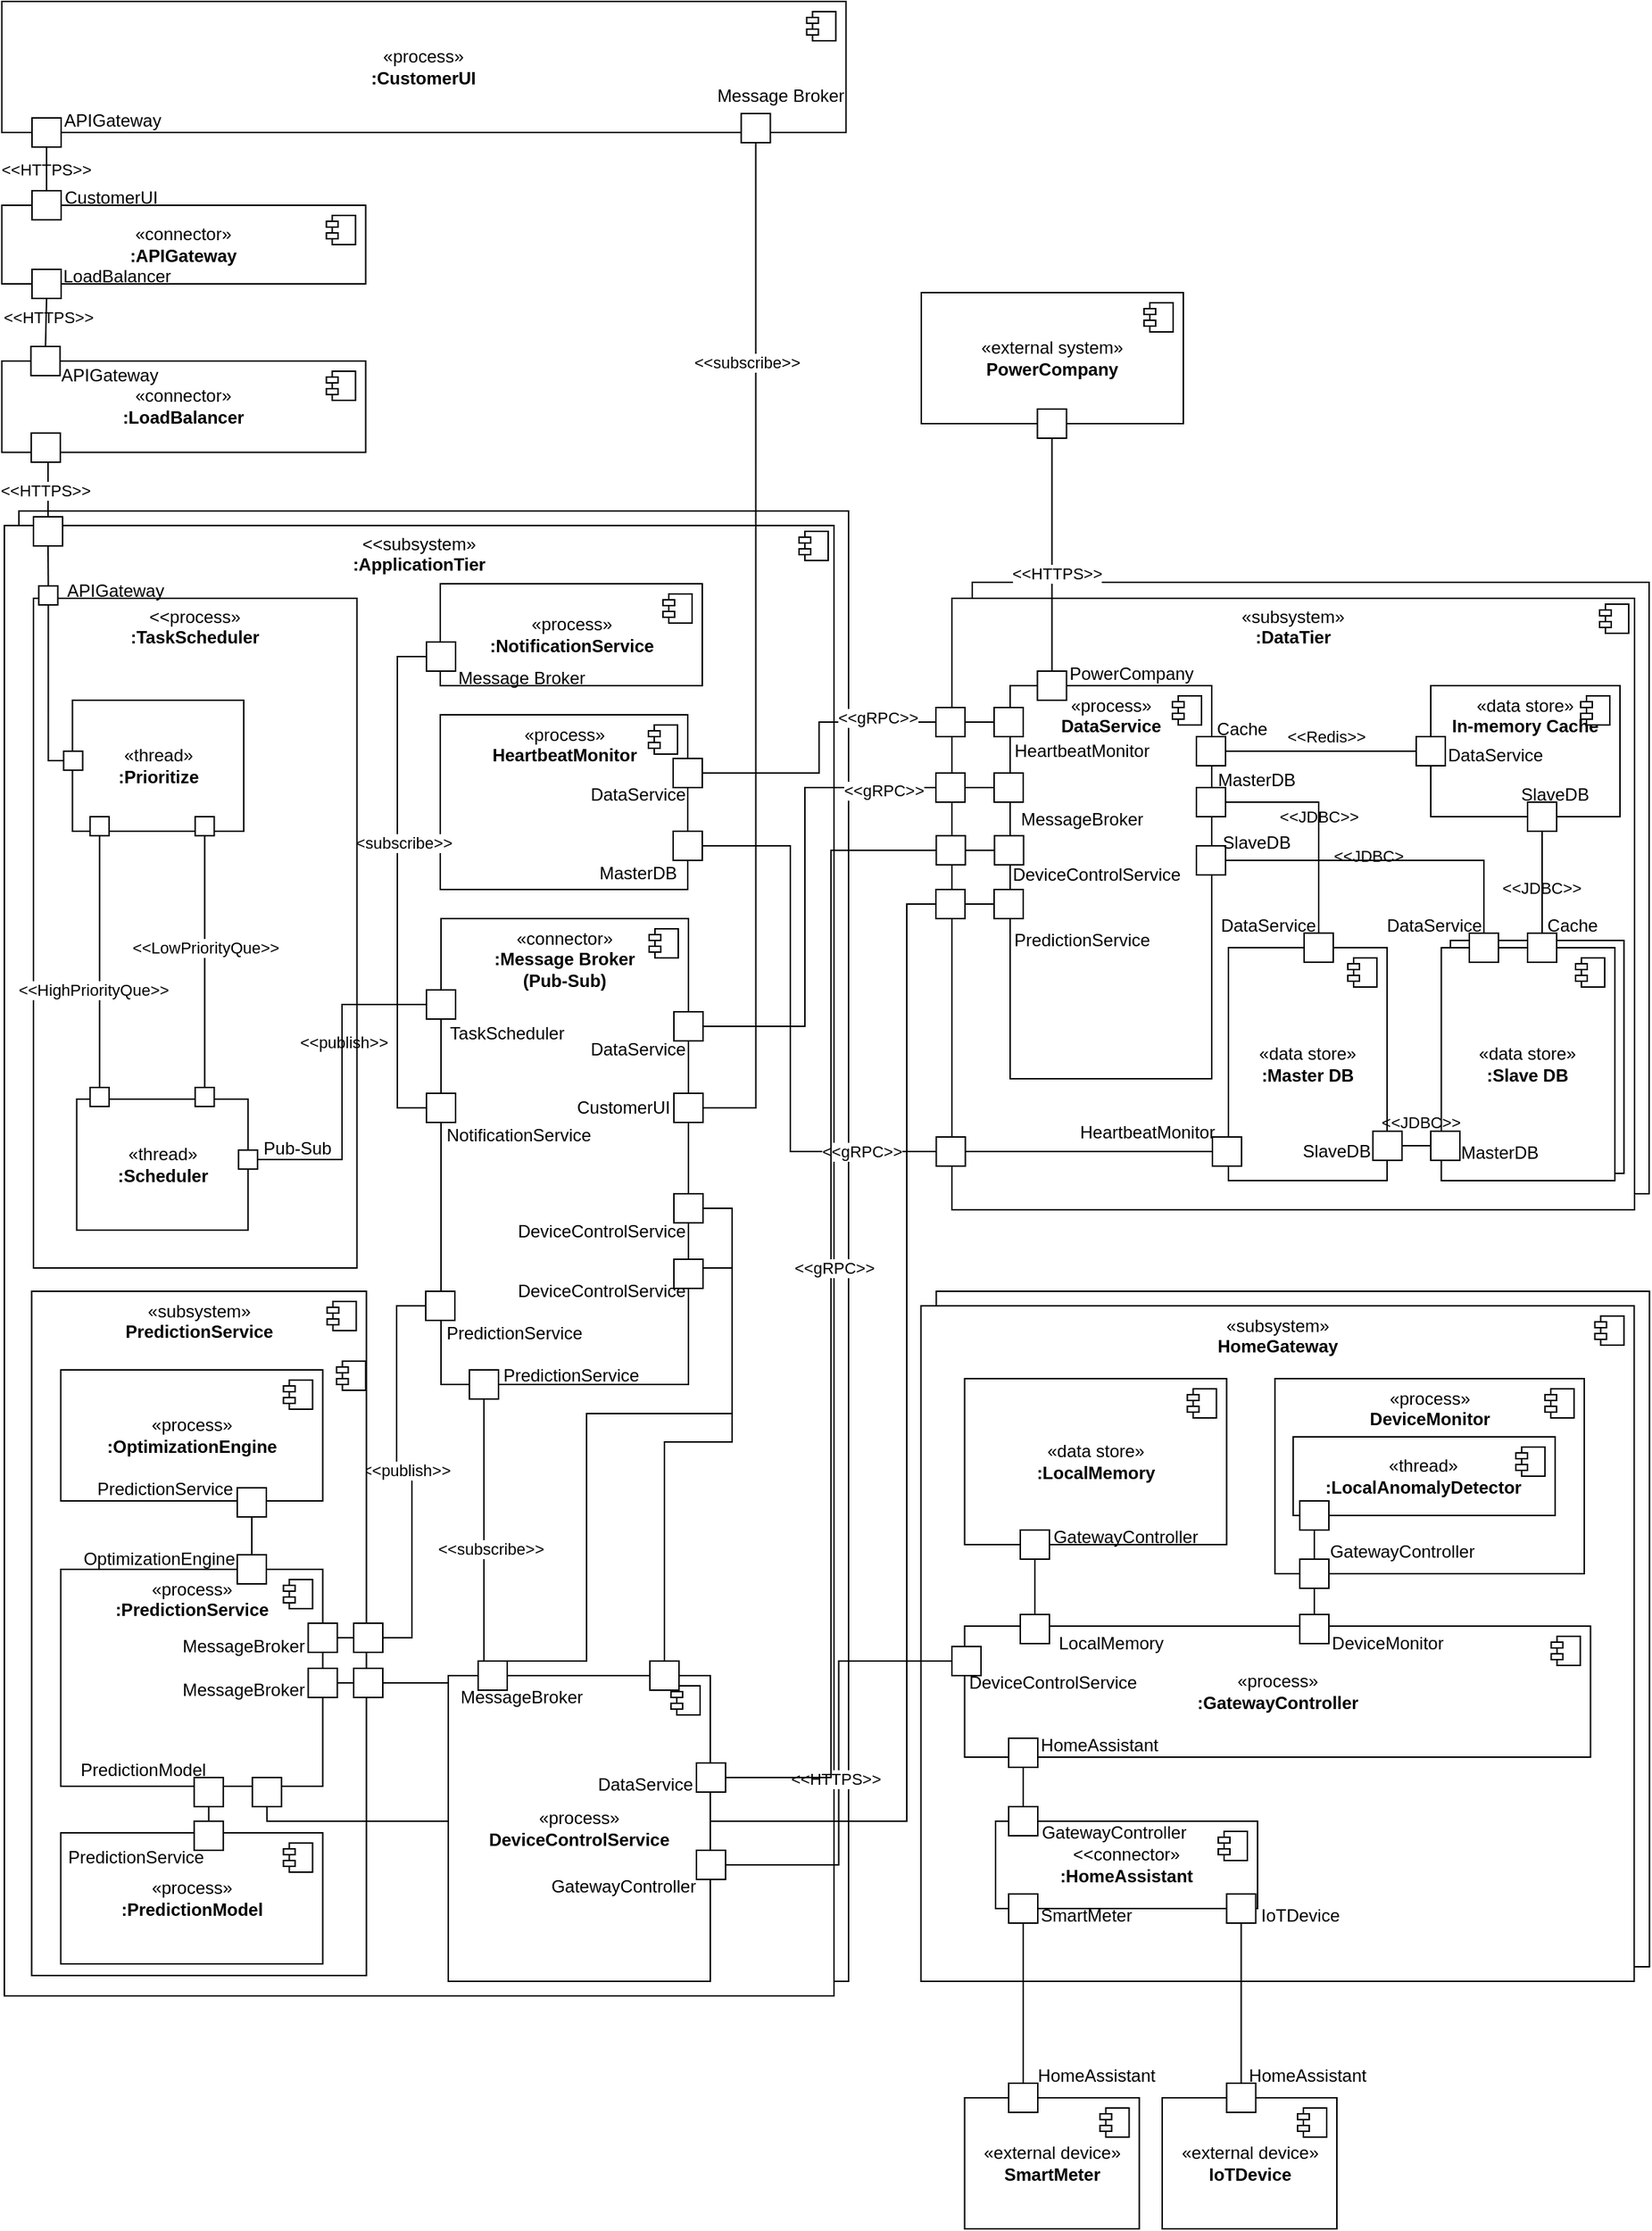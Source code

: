 <mxfile version="28.1.2" pages="3">
  <diagram name="페이지-1" id="3XLlKxk2O7UtoZWjj_jB">
    <mxGraphModel grid="1" page="1" gridSize="10" guides="1" tooltips="1" connect="1" arrows="1" fold="1" pageScale="1" pageWidth="850" pageHeight="1100" math="0" shadow="0">
      <root>
        <mxCell id="0" />
        <mxCell id="1" parent="0" />
        <mxCell id="cxeNWkQvzMfCnD0G5T7R-497" value="" style="html=1;dropTarget=0;whiteSpace=wrap;rounded=0;labelBackgroundColor=none;verticalAlign=top;" vertex="1" parent="1">
          <mxGeometry x="750.25" y="1006" width="490" height="464" as="geometry" />
        </mxCell>
        <mxCell id="cxeNWkQvzMfCnD0G5T7R-452" value="«subsystem»&lt;br&gt;&lt;b&gt;HomeGateway&lt;/b&gt;" style="html=1;dropTarget=0;whiteSpace=wrap;rounded=0;labelBackgroundColor=none;verticalAlign=top;" vertex="1" parent="1">
          <mxGeometry x="739.75" y="1016" width="490" height="464" as="geometry" />
        </mxCell>
        <mxCell id="cxeNWkQvzMfCnD0G5T7R-453" value="" style="shape=module;jettyWidth=8;jettyHeight=4;rounded=0;labelBackgroundColor=none;" vertex="1" parent="cxeNWkQvzMfCnD0G5T7R-452">
          <mxGeometry x="1" width="20" height="20" relative="1" as="geometry">
            <mxPoint x="-27" y="7" as="offset" />
          </mxGeometry>
        </mxCell>
        <mxCell id="cxeNWkQvzMfCnD0G5T7R-419" value="" style="align=left;overflow=fill;html=1;dropTarget=0;whiteSpace=wrap;rounded=0;labelBackgroundColor=none;" vertex="1" parent="1">
          <mxGeometry x="120" y="470" width="570" height="1010" as="geometry" />
        </mxCell>
        <mxCell id="cxeNWkQvzMfCnD0G5T7R-417" value="&lt;p style=&quot;margin:0px;margin-top:6px;text-align:center;&quot;&gt;&amp;lt;&amp;lt;subsystem»&lt;br&gt;&lt;b&gt;:ApplicationTier&lt;/b&gt;&lt;/p&gt;&lt;p style=&quot;margin:0px;margin-left:8px;&quot;&gt;&lt;br&gt;&lt;/p&gt;" style="align=left;overflow=fill;html=1;dropTarget=0;whiteSpace=wrap;rounded=0;labelBackgroundColor=none;" vertex="1" parent="1">
          <mxGeometry x="110" y="480" width="570" height="1010" as="geometry" />
        </mxCell>
        <mxCell id="cxeNWkQvzMfCnD0G5T7R-418" value="" style="shape=component;jettyWidth=8;jettyHeight=4;rounded=0;labelBackgroundColor=none;" vertex="1" parent="cxeNWkQvzMfCnD0G5T7R-417">
          <mxGeometry x="1" width="20" height="20" relative="1" as="geometry">
            <mxPoint x="-24" y="4" as="offset" />
          </mxGeometry>
        </mxCell>
        <mxCell id="cxeNWkQvzMfCnD0G5T7R-415" value="&lt;p style=&quot;margin:0px;margin-top:6px;text-align:center;&quot;&gt;&lt;br&gt;&lt;/p&gt;" style="align=left;overflow=fill;html=1;dropTarget=0;whiteSpace=wrap;rounded=0;labelBackgroundColor=none;" vertex="1" parent="1">
          <mxGeometry x="775" y="519" width="465" height="420" as="geometry" />
        </mxCell>
        <mxCell id="cxeNWkQvzMfCnD0G5T7R-17" value="&lt;&lt;HTTPS&gt;&gt;" style="curved=1;startArrow=none;endArrow=none;exitX=0.5;exitY=1;entryX=0.5;entryY=0;rounded=0;exitDx=0;exitDy=0;entryDx=0;entryDy=0;endFill=0;labelBackgroundColor=none;fontColor=default;" edge="1" parent="1" source="cxeNWkQvzMfCnD0G5T7R-309" target="cxeNWkQvzMfCnD0G5T7R-317">
          <mxGeometry x="-0.005" relative="1" as="geometry">
            <Array as="points" />
            <mxPoint x="140.75" y="170" as="sourcePoint" />
            <mxPoint x="1124" y="382" as="targetPoint" />
            <mxPoint as="offset" />
          </mxGeometry>
        </mxCell>
        <mxCell id="cxeNWkQvzMfCnD0G5T7R-65" value="«process»&lt;br&gt;&lt;b&gt;:CustomerUI&lt;/b&gt;" style="html=1;dropTarget=0;whiteSpace=wrap;rounded=0;labelBackgroundColor=none;" vertex="1" parent="1">
          <mxGeometry x="108.25" y="120" width="580" height="90" as="geometry" />
        </mxCell>
        <mxCell id="cxeNWkQvzMfCnD0G5T7R-66" value="" style="shape=module;jettyWidth=8;jettyHeight=4;rounded=0;labelBackgroundColor=none;" vertex="1" parent="cxeNWkQvzMfCnD0G5T7R-65">
          <mxGeometry x="1" width="20" height="20" relative="1" as="geometry">
            <mxPoint x="-27" y="7" as="offset" />
          </mxGeometry>
        </mxCell>
        <mxCell id="cxeNWkQvzMfCnD0G5T7R-136" value="«connector»&lt;br&gt;&lt;b&gt;:APIGateway&lt;/b&gt;" style="html=1;dropTarget=0;whiteSpace=wrap;rounded=0;labelBackgroundColor=none;" vertex="1" parent="1">
          <mxGeometry x="108.25" y="260" width="250" height="54" as="geometry" />
        </mxCell>
        <mxCell id="cxeNWkQvzMfCnD0G5T7R-137" value="" style="shape=module;jettyWidth=8;jettyHeight=4;rounded=0;labelBackgroundColor=none;" vertex="1" parent="cxeNWkQvzMfCnD0G5T7R-136">
          <mxGeometry x="1" width="20" height="20" relative="1" as="geometry">
            <mxPoint x="-27" y="7" as="offset" />
          </mxGeometry>
        </mxCell>
        <mxCell id="cxeNWkQvzMfCnD0G5T7R-180" value="«process»&lt;br&gt;&lt;b&gt;DeviceMonitor&lt;/b&gt;" style="html=1;dropTarget=0;whiteSpace=wrap;rounded=0;labelBackgroundColor=none;verticalAlign=top;" vertex="1" parent="1">
          <mxGeometry x="982.94" y="1066" width="212.5" height="134" as="geometry" />
        </mxCell>
        <mxCell id="cxeNWkQvzMfCnD0G5T7R-181" value="" style="shape=module;jettyWidth=8;jettyHeight=4;rounded=0;labelBackgroundColor=none;" vertex="1" parent="cxeNWkQvzMfCnD0G5T7R-180">
          <mxGeometry x="1" width="20" height="20" relative="1" as="geometry">
            <mxPoint x="-27" y="7" as="offset" />
          </mxGeometry>
        </mxCell>
        <mxCell id="cxeNWkQvzMfCnD0G5T7R-182" value="«process»&lt;br&gt;&lt;b&gt;:GatewayController&lt;/b&gt;" style="html=1;dropTarget=0;whiteSpace=wrap;rounded=0;labelBackgroundColor=none;" vertex="1" parent="1">
          <mxGeometry x="769.75" y="1236" width="430" height="90" as="geometry" />
        </mxCell>
        <mxCell id="cxeNWkQvzMfCnD0G5T7R-183" value="" style="shape=module;jettyWidth=8;jettyHeight=4;rounded=0;labelBackgroundColor=none;" vertex="1" parent="cxeNWkQvzMfCnD0G5T7R-182">
          <mxGeometry x="1" width="20" height="20" relative="1" as="geometry">
            <mxPoint x="-27" y="7" as="offset" />
          </mxGeometry>
        </mxCell>
        <mxCell id="cxeNWkQvzMfCnD0G5T7R-188" value="«data store»&lt;br&gt;&lt;b&gt;:LocalMemory&lt;/b&gt;" style="html=1;dropTarget=0;whiteSpace=wrap;rounded=0;labelBackgroundColor=none;" vertex="1" parent="1">
          <mxGeometry x="769.75" y="1066" width="180" height="114" as="geometry" />
        </mxCell>
        <mxCell id="cxeNWkQvzMfCnD0G5T7R-189" value="" style="shape=module;jettyWidth=8;jettyHeight=4;rounded=0;labelBackgroundColor=none;" vertex="1" parent="cxeNWkQvzMfCnD0G5T7R-188">
          <mxGeometry x="1" width="20" height="20" relative="1" as="geometry">
            <mxPoint x="-27" y="7" as="offset" />
          </mxGeometry>
        </mxCell>
        <mxCell id="cxeNWkQvzMfCnD0G5T7R-196" value="«external device»&lt;br&gt;&lt;b&gt;SmartMeter&lt;/b&gt;" style="html=1;dropTarget=0;whiteSpace=wrap;rounded=0;labelBackgroundColor=none;" vertex="1" parent="1">
          <mxGeometry x="769.75" y="1560" width="120" height="90" as="geometry" />
        </mxCell>
        <mxCell id="cxeNWkQvzMfCnD0G5T7R-197" value="" style="shape=module;jettyWidth=8;jettyHeight=4;rounded=0;labelBackgroundColor=none;" vertex="1" parent="cxeNWkQvzMfCnD0G5T7R-196">
          <mxGeometry x="1" width="20" height="20" relative="1" as="geometry">
            <mxPoint x="-27" y="7" as="offset" />
          </mxGeometry>
        </mxCell>
        <mxCell id="cxeNWkQvzMfCnD0G5T7R-198" value="«external device»&lt;br&gt;&lt;b&gt;IoTDevice&lt;/b&gt;" style="html=1;dropTarget=0;whiteSpace=wrap;rounded=0;labelBackgroundColor=none;" vertex="1" parent="1">
          <mxGeometry x="905.5" y="1560" width="120" height="90" as="geometry" />
        </mxCell>
        <mxCell id="cxeNWkQvzMfCnD0G5T7R-199" value="" style="shape=module;jettyWidth=8;jettyHeight=4;rounded=0;labelBackgroundColor=none;" vertex="1" parent="cxeNWkQvzMfCnD0G5T7R-198">
          <mxGeometry x="1" width="20" height="20" relative="1" as="geometry">
            <mxPoint x="-27" y="7" as="offset" />
          </mxGeometry>
        </mxCell>
        <mxCell id="cxeNWkQvzMfCnD0G5T7R-281" value="&lt;p style=&quot;margin:0px;margin-top:6px;text-align:center;&quot;&gt;«subsystem»&lt;br&gt;&lt;b&gt;:DataTier&lt;/b&gt;&lt;/p&gt;&lt;p style=&quot;margin:0px;margin-left:8px;&quot;&gt;&lt;br&gt;&lt;/p&gt;" style="align=left;overflow=fill;html=1;dropTarget=0;whiteSpace=wrap;rounded=0;labelBackgroundColor=none;" vertex="1" parent="1">
          <mxGeometry x="761" y="530" width="469" height="420" as="geometry" />
        </mxCell>
        <mxCell id="cxeNWkQvzMfCnD0G5T7R-282" value="" style="shape=component;jettyWidth=8;jettyHeight=4;rounded=0;labelBackgroundColor=none;" vertex="1" parent="cxeNWkQvzMfCnD0G5T7R-281">
          <mxGeometry x="1" width="20" height="20" relative="1" as="geometry">
            <mxPoint x="-24" y="4" as="offset" />
          </mxGeometry>
        </mxCell>
        <mxCell id="cxeNWkQvzMfCnD0G5T7R-309" value="" style="whiteSpace=wrap;html=1;aspect=fixed;rounded=0;labelBackgroundColor=none;" vertex="1" parent="1">
          <mxGeometry x="129" y="200" width="20" height="20" as="geometry" />
        </mxCell>
        <mxCell id="cxeNWkQvzMfCnD0G5T7R-317" value="" style="whiteSpace=wrap;html=1;aspect=fixed;rounded=0;labelBackgroundColor=none;" vertex="1" parent="1">
          <mxGeometry x="129" y="250" width="20" height="20" as="geometry" />
        </mxCell>
        <mxCell id="cxeNWkQvzMfCnD0G5T7R-318" value="CustomerUI" style="text;html=1;align=center;verticalAlign=middle;resizable=0;points=[];autosize=1;strokeColor=none;fillColor=none;rounded=0;labelBackgroundColor=none;" vertex="1" parent="1">
          <mxGeometry x="138" y="240" width="90" height="30" as="geometry" />
        </mxCell>
        <mxCell id="cxeNWkQvzMfCnD0G5T7R-396" style="edgeStyle=orthogonalEdgeStyle;orthogonalLoop=1;jettySize=auto;html=1;exitX=0;exitY=0.5;exitDx=0;exitDy=0;entryX=1;entryY=0.5;entryDx=0;entryDy=0;rounded=0;curved=0;labelBackgroundColor=none;fontColor=default;endArrow=none;endFill=0;" edge="1" parent="1" source="cxeNWkQvzMfCnD0G5T7R-353" target="cxeNWkQvzMfCnD0G5T7R-395">
          <mxGeometry relative="1" as="geometry">
            <Array as="points">
              <mxPoint x="650" y="910" />
              <mxPoint x="650" y="700" />
            </Array>
          </mxGeometry>
        </mxCell>
        <mxCell id="cxeNWkQvzMfCnD0G5T7R-472" value="&amp;lt;&amp;lt;gRPC&amp;gt;&amp;gt;" style="edgeLabel;html=1;align=center;verticalAlign=middle;resizable=0;points=[];" vertex="1" connectable="0" parent="cxeNWkQvzMfCnD0G5T7R-396">
          <mxGeometry x="-0.721" relative="1" as="geometry">
            <mxPoint as="offset" />
          </mxGeometry>
        </mxCell>
        <mxCell id="cxeNWkQvzMfCnD0G5T7R-353" value="" style="whiteSpace=wrap;html=1;aspect=fixed;rounded=0;labelBackgroundColor=none;" vertex="1" parent="1">
          <mxGeometry x="750.25" y="900" width="20" height="20" as="geometry" />
        </mxCell>
        <mxCell id="cxeNWkQvzMfCnD0G5T7R-379" style="edgeStyle=orthogonalEdgeStyle;rounded=0;orthogonalLoop=1;jettySize=auto;html=1;exitX=0;exitY=0.5;exitDx=0;exitDy=0;entryX=1;entryY=0.5;entryDx=0;entryDy=0;endArrow=none;endFill=0;labelBackgroundColor=none;fontColor=default;" edge="1" parent="1" source="cxeNWkQvzMfCnD0G5T7R-354" target="cxeNWkQvzMfCnD0G5T7R-353">
          <mxGeometry relative="1" as="geometry" />
        </mxCell>
        <mxCell id="cxeNWkQvzMfCnD0G5T7R-373" style="edgeStyle=orthogonalEdgeStyle;rounded=0;orthogonalLoop=1;jettySize=auto;html=1;exitX=0.5;exitY=1;exitDx=0;exitDy=0;entryX=0.5;entryY=0;entryDx=0;entryDy=0;endArrow=none;endFill=0;labelBackgroundColor=none;fontColor=default;" edge="1" parent="1" source="cxeNWkQvzMfCnD0G5T7R-362" target="cxeNWkQvzMfCnD0G5T7R-361">
          <mxGeometry relative="1" as="geometry" />
        </mxCell>
        <mxCell id="cxeNWkQvzMfCnD0G5T7R-389" value="&amp;lt;&amp;lt;JDBC&amp;gt;&amp;gt;" style="edgeLabel;html=1;align=center;verticalAlign=middle;resizable=0;points=[];rounded=0;labelBackgroundColor=none;" vertex="1" connectable="0" parent="cxeNWkQvzMfCnD0G5T7R-373">
          <mxGeometry x="0.1" y="-1" relative="1" as="geometry">
            <mxPoint as="offset" />
          </mxGeometry>
        </mxCell>
        <mxCell id="cxeNWkQvzMfCnD0G5T7R-374" style="edgeStyle=orthogonalEdgeStyle;rounded=0;orthogonalLoop=1;jettySize=auto;html=1;exitX=0;exitY=0.5;exitDx=0;exitDy=0;entryX=1;entryY=0.5;entryDx=0;entryDy=0;endArrow=none;endFill=0;labelBackgroundColor=none;fontColor=default;" edge="1" parent="1" source="cxeNWkQvzMfCnD0G5T7R-363" target="cxeNWkQvzMfCnD0G5T7R-364">
          <mxGeometry relative="1" as="geometry" />
        </mxCell>
        <mxCell id="cxeNWkQvzMfCnD0G5T7R-390" value="&amp;lt;&amp;lt;Redis&amp;gt;&amp;gt;" style="edgeLabel;html=1;align=center;verticalAlign=middle;resizable=0;points=[];rounded=0;labelBackgroundColor=none;" vertex="1" connectable="0" parent="cxeNWkQvzMfCnD0G5T7R-374">
          <mxGeometry x="-0.046" y="-1" relative="1" as="geometry">
            <mxPoint y="-9" as="offset" />
          </mxGeometry>
        </mxCell>
        <mxCell id="cxeNWkQvzMfCnD0G5T7R-375" style="edgeStyle=orthogonalEdgeStyle;rounded=0;orthogonalLoop=1;jettySize=auto;html=1;exitX=0;exitY=0.5;exitDx=0;exitDy=0;entryX=1;entryY=0.5;entryDx=0;entryDy=0;endArrow=none;endFill=0;labelBackgroundColor=none;fontColor=default;" edge="1" parent="1" source="cxeNWkQvzMfCnD0G5T7R-365" target="cxeNWkQvzMfCnD0G5T7R-366">
          <mxGeometry relative="1" as="geometry" />
        </mxCell>
        <mxCell id="cxeNWkQvzMfCnD0G5T7R-392" style="edgeStyle=orthogonalEdgeStyle;orthogonalLoop=1;jettySize=auto;html=1;exitX=0;exitY=0.5;exitDx=0;exitDy=0;entryX=1;entryY=0.5;entryDx=0;entryDy=0;rounded=0;labelBackgroundColor=none;fontColor=default;endArrow=none;endFill=0;" edge="1" parent="1" source="cxeNWkQvzMfCnD0G5T7R-366" target="cxeNWkQvzMfCnD0G5T7R-394">
          <mxGeometry relative="1" as="geometry" />
        </mxCell>
        <mxCell id="cxeNWkQvzMfCnD0G5T7R-462" value="&amp;lt;&amp;lt;gRPC&amp;gt;&amp;gt;" style="edgeLabel;html=1;align=center;verticalAlign=middle;resizable=0;points=[];" vertex="1" connectable="0" parent="cxeNWkQvzMfCnD0G5T7R-392">
          <mxGeometry x="-0.585" y="-3" relative="1" as="geometry">
            <mxPoint as="offset" />
          </mxGeometry>
        </mxCell>
        <mxCell id="cxeNWkQvzMfCnD0G5T7R-366" value="" style="whiteSpace=wrap;html=1;aspect=fixed;rounded=0;labelBackgroundColor=none;" vertex="1" parent="1">
          <mxGeometry x="750" y="605" width="20" height="20" as="geometry" />
        </mxCell>
        <mxCell id="cxeNWkQvzMfCnD0G5T7R-376" style="edgeStyle=orthogonalEdgeStyle;rounded=0;orthogonalLoop=1;jettySize=auto;html=1;exitX=0;exitY=0.5;exitDx=0;exitDy=0;entryX=1;entryY=0.5;entryDx=0;entryDy=0;endArrow=none;endFill=0;labelBackgroundColor=none;fontColor=default;" edge="1" parent="1" source="cxeNWkQvzMfCnD0G5T7R-371" target="cxeNWkQvzMfCnD0G5T7R-372">
          <mxGeometry relative="1" as="geometry" />
        </mxCell>
        <mxCell id="cxeNWkQvzMfCnD0G5T7R-414" style="edgeStyle=orthogonalEdgeStyle;orthogonalLoop=1;jettySize=auto;html=1;exitX=0;exitY=0.5;exitDx=0;exitDy=0;entryX=1;entryY=0.5;entryDx=0;entryDy=0;rounded=0;curved=0;labelBackgroundColor=none;fontColor=default;endArrow=none;endFill=0;" edge="1" parent="1" source="cxeNWkQvzMfCnD0G5T7R-372" target="cxeNWkQvzMfCnD0G5T7R-411">
          <mxGeometry relative="1" as="geometry">
            <Array as="points">
              <mxPoint x="660" y="660" />
              <mxPoint x="660" y="824" />
            </Array>
          </mxGeometry>
        </mxCell>
        <mxCell id="cxeNWkQvzMfCnD0G5T7R-471" value="&amp;lt;&amp;lt;gRPC&amp;gt;&amp;gt;" style="edgeLabel;html=1;align=center;verticalAlign=middle;resizable=0;points=[];" vertex="1" connectable="0" parent="cxeNWkQvzMfCnD0G5T7R-414">
          <mxGeometry x="-0.779" y="2" relative="1" as="geometry">
            <mxPoint as="offset" />
          </mxGeometry>
        </mxCell>
        <mxCell id="cxeNWkQvzMfCnD0G5T7R-372" value="" style="whiteSpace=wrap;html=1;aspect=fixed;rounded=0;labelBackgroundColor=none;" vertex="1" parent="1">
          <mxGeometry x="750" y="650" width="20" height="20" as="geometry" />
        </mxCell>
        <mxCell id="cxeNWkQvzMfCnD0G5T7R-378" style="edgeStyle=orthogonalEdgeStyle;rounded=0;orthogonalLoop=1;jettySize=auto;html=1;exitX=1;exitY=0.5;exitDx=0;exitDy=0;entryX=0.5;entryY=0;entryDx=0;entryDy=0;endArrow=none;endFill=0;labelBackgroundColor=none;fontColor=default;" edge="1" parent="1" source="cxeNWkQvzMfCnD0G5T7R-377" target="cxeNWkQvzMfCnD0G5T7R-360">
          <mxGeometry relative="1" as="geometry" />
        </mxCell>
        <mxCell id="cxeNWkQvzMfCnD0G5T7R-387" value="&amp;lt;&amp;lt;JDBC&amp;gt;&amp;gt;" style="edgeLabel;html=1;align=center;verticalAlign=middle;resizable=0;points=[];rounded=0;labelBackgroundColor=none;" vertex="1" connectable="0" parent="cxeNWkQvzMfCnD0G5T7R-378">
          <mxGeometry x="-0.037" relative="1" as="geometry">
            <mxPoint as="offset" />
          </mxGeometry>
        </mxCell>
        <mxCell id="cxeNWkQvzMfCnD0G5T7R-381" style="edgeStyle=orthogonalEdgeStyle;rounded=0;orthogonalLoop=1;jettySize=auto;html=1;exitX=1;exitY=0.5;exitDx=0;exitDy=0;entryX=0.5;entryY=0;entryDx=0;entryDy=0;endArrow=none;endFill=0;labelBackgroundColor=none;fontColor=default;" edge="1" parent="1" source="cxeNWkQvzMfCnD0G5T7R-380" target="cxeNWkQvzMfCnD0G5T7R-358">
          <mxGeometry relative="1" as="geometry">
            <Array as="points">
              <mxPoint x="1127" y="710" />
            </Array>
          </mxGeometry>
        </mxCell>
        <mxCell id="cxeNWkQvzMfCnD0G5T7R-388" value="&amp;lt;&amp;lt;JDBC&amp;gt;" style="edgeLabel;html=1;align=center;verticalAlign=middle;resizable=0;points=[];rounded=0;labelBackgroundColor=none;" vertex="1" connectable="0" parent="cxeNWkQvzMfCnD0G5T7R-381">
          <mxGeometry x="-0.144" y="3" relative="1" as="geometry">
            <mxPoint as="offset" />
          </mxGeometry>
        </mxCell>
        <mxCell id="cxeNWkQvzMfCnD0G5T7R-402" style="edgeStyle=orthogonalEdgeStyle;orthogonalLoop=1;jettySize=auto;html=1;exitX=0.5;exitY=1;exitDx=0;exitDy=0;entryX=0.5;entryY=0;entryDx=0;entryDy=0;endArrow=none;endFill=0;rounded=0;labelBackgroundColor=none;fontColor=default;" edge="1" parent="1" source="cxeNWkQvzMfCnD0G5T7R-397" target="cxeNWkQvzMfCnD0G5T7R-398">
          <mxGeometry relative="1" as="geometry" />
        </mxCell>
        <mxCell id="cxeNWkQvzMfCnD0G5T7R-410" value="&amp;lt;&amp;lt;HTTPS&amp;gt;&amp;gt;" style="edgeLabel;html=1;align=center;verticalAlign=middle;resizable=0;points=[];rounded=0;labelBackgroundColor=none;" vertex="1" connectable="0" parent="cxeNWkQvzMfCnD0G5T7R-402">
          <mxGeometry x="-0.23" y="1" relative="1" as="geometry">
            <mxPoint as="offset" />
          </mxGeometry>
        </mxCell>
        <mxCell id="cxeNWkQvzMfCnD0G5T7R-397" value="" style="whiteSpace=wrap;html=1;aspect=fixed;rounded=0;labelBackgroundColor=none;" vertex="1" parent="1">
          <mxGeometry x="129" y="304" width="20" height="20" as="geometry" />
        </mxCell>
        <mxCell id="cxeNWkQvzMfCnD0G5T7R-401" style="edgeStyle=orthogonalEdgeStyle;orthogonalLoop=1;jettySize=auto;html=1;exitX=0.5;exitY=1;exitDx=0;exitDy=0;entryX=0.5;entryY=0;entryDx=0;entryDy=0;endArrow=none;endFill=0;rounded=0;labelBackgroundColor=none;fontColor=default;" edge="1" parent="1" source="cxeNWkQvzMfCnD0G5T7R-403" target="cxeNWkQvzMfCnD0G5T7R-214">
          <mxGeometry relative="1" as="geometry" />
        </mxCell>
        <mxCell id="cxeNWkQvzMfCnD0G5T7R-406" value="" style="edgeStyle=orthogonalEdgeStyle;orthogonalLoop=1;jettySize=auto;html=1;exitX=0.5;exitY=1;exitDx=0;exitDy=0;entryX=0.5;entryY=0;entryDx=0;entryDy=0;endArrow=none;endFill=0;rounded=0;labelBackgroundColor=none;fontColor=default;" edge="1" parent="1" source="cxeNWkQvzMfCnD0G5T7R-556" target="cxeNWkQvzMfCnD0G5T7R-403">
          <mxGeometry relative="1" as="geometry">
            <mxPoint x="-147" y="440" as="sourcePoint" />
            <mxPoint x="-147" y="520" as="targetPoint" />
          </mxGeometry>
        </mxCell>
        <mxCell id="cxeNWkQvzMfCnD0G5T7R-464" value="&amp;lt;&amp;lt;HTTPS&amp;gt;&amp;gt;" style="edgeLabel;html=1;align=center;verticalAlign=middle;resizable=0;points=[];" vertex="1" connectable="0" parent="cxeNWkQvzMfCnD0G5T7R-406">
          <mxGeometry x="0.044" y="-2" relative="1" as="geometry">
            <mxPoint as="offset" />
          </mxGeometry>
        </mxCell>
        <mxCell id="cxeNWkQvzMfCnD0G5T7R-403" value="" style="whiteSpace=wrap;html=1;aspect=fixed;rounded=0;labelBackgroundColor=none;" vertex="1" parent="1">
          <mxGeometry x="130" y="474" width="20" height="20" as="geometry" />
        </mxCell>
        <mxCell id="cxeNWkQvzMfCnD0G5T7R-408" value="LoadBalancer" style="text;html=1;align=center;verticalAlign=middle;resizable=0;points=[];autosize=1;strokeColor=none;fillColor=none;rounded=0;labelBackgroundColor=none;" vertex="1" parent="1">
          <mxGeometry x="137.25" y="294" width="100" height="30" as="geometry" />
        </mxCell>
        <mxCell id="cxeNWkQvzMfCnD0G5T7R-409" value="APIGateway" style="text;html=1;align=center;verticalAlign=middle;resizable=0;points=[];autosize=1;strokeColor=none;fillColor=none;rounded=0;labelBackgroundColor=none;" vertex="1" parent="1">
          <mxGeometry x="138.5" y="367" width="90" height="30" as="geometry" />
        </mxCell>
        <mxCell id="cxeNWkQvzMfCnD0G5T7R-450" style="edgeStyle=orthogonalEdgeStyle;orthogonalLoop=1;jettySize=auto;html=1;exitX=0;exitY=0.5;exitDx=0;exitDy=0;entryX=1;entryY=0.5;entryDx=0;entryDy=0;rounded=0;curved=0;labelBackgroundColor=none;fontColor=default;endArrow=none;endFill=0;" edge="1" parent="1" source="cxeNWkQvzMfCnD0G5T7R-421" target="cxeNWkQvzMfCnD0G5T7R-435">
          <mxGeometry relative="1" as="geometry" />
        </mxCell>
        <mxCell id="cxeNWkQvzMfCnD0G5T7R-481" value="&amp;lt;&amp;lt;publish&amp;gt;&amp;gt;" style="edgeLabel;html=1;align=center;verticalAlign=middle;resizable=0;points=[];" vertex="1" connectable="0" parent="cxeNWkQvzMfCnD0G5T7R-450">
          <mxGeometry x="0.01" y="1" relative="1" as="geometry">
            <mxPoint as="offset" />
          </mxGeometry>
        </mxCell>
        <mxCell id="cxeNWkQvzMfCnD0G5T7R-446" value="" style="group;rounded=0;labelBackgroundColor=none;" vertex="1" connectable="0" parent="1">
          <mxGeometry x="128.75" y="1006" width="241.25" height="484" as="geometry" />
        </mxCell>
        <mxCell id="cxeNWkQvzMfCnD0G5T7R-429" value="«subsystem»&lt;br&gt;&lt;b&gt;PredictionService&lt;/b&gt;" style="html=1;dropTarget=0;whiteSpace=wrap;rounded=0;verticalAlign=top;labelBackgroundColor=none;" vertex="1" parent="cxeNWkQvzMfCnD0G5T7R-446">
          <mxGeometry width="230" height="470" as="geometry" />
        </mxCell>
        <mxCell id="cxeNWkQvzMfCnD0G5T7R-430" value="" style="shape=module;jettyWidth=8;jettyHeight=4;rounded=0;labelBackgroundColor=none;" vertex="1" parent="cxeNWkQvzMfCnD0G5T7R-429">
          <mxGeometry x="1" width="20" height="20" relative="1" as="geometry">
            <mxPoint x="-27" y="7" as="offset" />
          </mxGeometry>
        </mxCell>
        <mxCell id="cxeNWkQvzMfCnD0G5T7R-422" value="«process»&lt;br&gt;&lt;b&gt;:PredictionService&lt;/b&gt;" style="html=1;dropTarget=0;whiteSpace=wrap;rounded=0;labelBackgroundColor=none;verticalAlign=top;" vertex="1" parent="cxeNWkQvzMfCnD0G5T7R-446">
          <mxGeometry x="20" y="191" width="180" height="149" as="geometry" />
        </mxCell>
        <mxCell id="cxeNWkQvzMfCnD0G5T7R-423" value="" style="shape=module;jettyWidth=8;jettyHeight=4;rounded=0;labelBackgroundColor=none;" vertex="1" parent="cxeNWkQvzMfCnD0G5T7R-422">
          <mxGeometry x="1" width="20" height="20" relative="1" as="geometry">
            <mxPoint x="-27" y="7" as="offset" />
          </mxGeometry>
        </mxCell>
        <mxCell id="cxeNWkQvzMfCnD0G5T7R-427" value="«process»&lt;br&gt;&lt;b&gt;:OptimizationEngine&lt;/b&gt;" style="html=1;dropTarget=0;whiteSpace=wrap;rounded=0;labelBackgroundColor=none;" vertex="1" parent="cxeNWkQvzMfCnD0G5T7R-446">
          <mxGeometry x="20" y="54" width="180" height="90" as="geometry" />
        </mxCell>
        <mxCell id="cxeNWkQvzMfCnD0G5T7R-428" value="" style="shape=module;jettyWidth=8;jettyHeight=4;rounded=0;labelBackgroundColor=none;" vertex="1" parent="cxeNWkQvzMfCnD0G5T7R-427">
          <mxGeometry x="1" width="20" height="20" relative="1" as="geometry">
            <mxPoint x="-27" y="7" as="offset" />
          </mxGeometry>
        </mxCell>
        <mxCell id="cxeNWkQvzMfCnD0G5T7R-432" value="" style="whiteSpace=wrap;html=1;aspect=fixed;rounded=0;labelBackgroundColor=none;" vertex="1" parent="cxeNWkQvzMfCnD0G5T7R-446">
          <mxGeometry x="141.25" y="135" width="20" height="20" as="geometry" />
        </mxCell>
        <mxCell id="cxeNWkQvzMfCnD0G5T7R-433" value="" style="whiteSpace=wrap;html=1;aspect=fixed;rounded=0;labelBackgroundColor=none;" vertex="1" parent="cxeNWkQvzMfCnD0G5T7R-446">
          <mxGeometry x="190" y="228" width="20" height="20" as="geometry" />
        </mxCell>
        <mxCell id="cxeNWkQvzMfCnD0G5T7R-436" style="edgeStyle=orthogonalEdgeStyle;orthogonalLoop=1;jettySize=auto;html=1;exitX=0;exitY=0.5;exitDx=0;exitDy=0;entryX=1;entryY=0.5;entryDx=0;entryDy=0;endArrow=none;endFill=0;rounded=0;labelBackgroundColor=none;fontColor=default;" edge="1" parent="cxeNWkQvzMfCnD0G5T7R-446" source="cxeNWkQvzMfCnD0G5T7R-435" target="cxeNWkQvzMfCnD0G5T7R-433">
          <mxGeometry relative="1" as="geometry" />
        </mxCell>
        <mxCell id="cxeNWkQvzMfCnD0G5T7R-435" value="" style="whiteSpace=wrap;html=1;aspect=fixed;rounded=0;labelBackgroundColor=none;" vertex="1" parent="cxeNWkQvzMfCnD0G5T7R-446">
          <mxGeometry x="221.25" y="228" width="20" height="20" as="geometry" />
        </mxCell>
        <mxCell id="cxeNWkQvzMfCnD0G5T7R-438" style="edgeStyle=orthogonalEdgeStyle;orthogonalLoop=1;jettySize=auto;html=1;exitX=0.5;exitY=0;exitDx=0;exitDy=0;entryX=0.5;entryY=1;entryDx=0;entryDy=0;endArrow=none;endFill=0;rounded=0;labelBackgroundColor=none;fontColor=default;" edge="1" parent="cxeNWkQvzMfCnD0G5T7R-446" source="cxeNWkQvzMfCnD0G5T7R-437" target="cxeNWkQvzMfCnD0G5T7R-432">
          <mxGeometry relative="1" as="geometry" />
        </mxCell>
        <mxCell id="cxeNWkQvzMfCnD0G5T7R-437" value="" style="whiteSpace=wrap;html=1;aspect=fixed;rounded=0;labelBackgroundColor=none;" vertex="1" parent="cxeNWkQvzMfCnD0G5T7R-446">
          <mxGeometry x="141.25" y="181" width="20" height="20" as="geometry" />
        </mxCell>
        <mxCell id="cxeNWkQvzMfCnD0G5T7R-441" style="edgeStyle=orthogonalEdgeStyle;orthogonalLoop=1;jettySize=auto;html=1;exitX=0.5;exitY=1;exitDx=0;exitDy=0;entryX=0.5;entryY=0;entryDx=0;entryDy=0;endArrow=none;endFill=0;rounded=0;labelBackgroundColor=none;fontColor=default;" edge="1" parent="cxeNWkQvzMfCnD0G5T7R-446" source="cxeNWkQvzMfCnD0G5T7R-440" target="cxeNWkQvzMfCnD0G5T7R-434">
          <mxGeometry relative="1" as="geometry" />
        </mxCell>
        <mxCell id="cxeNWkQvzMfCnD0G5T7R-440" value="" style="whiteSpace=wrap;html=1;aspect=fixed;rounded=0;labelBackgroundColor=none;" vertex="1" parent="cxeNWkQvzMfCnD0G5T7R-446">
          <mxGeometry x="111.64" y="334" width="20" height="20" as="geometry" />
        </mxCell>
        <mxCell id="cxeNWkQvzMfCnD0G5T7R-443" value="" style="whiteSpace=wrap;html=1;aspect=fixed;rounded=0;labelBackgroundColor=none;" vertex="1" parent="cxeNWkQvzMfCnD0G5T7R-446">
          <mxGeometry x="190" y="259" width="20" height="20" as="geometry" />
        </mxCell>
        <mxCell id="cxeNWkQvzMfCnD0G5T7R-444" style="edgeStyle=orthogonalEdgeStyle;orthogonalLoop=1;jettySize=auto;html=1;exitX=0;exitY=0.5;exitDx=0;exitDy=0;entryX=1;entryY=0.5;entryDx=0;entryDy=0;endArrow=none;endFill=0;rounded=0;labelBackgroundColor=none;fontColor=default;" edge="1" parent="cxeNWkQvzMfCnD0G5T7R-446" source="cxeNWkQvzMfCnD0G5T7R-445" target="cxeNWkQvzMfCnD0G5T7R-443">
          <mxGeometry relative="1" as="geometry" />
        </mxCell>
        <mxCell id="cxeNWkQvzMfCnD0G5T7R-445" value="" style="whiteSpace=wrap;html=1;aspect=fixed;rounded=0;labelBackgroundColor=none;" vertex="1" parent="cxeNWkQvzMfCnD0G5T7R-446">
          <mxGeometry x="221.25" y="259" width="20" height="20" as="geometry" />
        </mxCell>
        <mxCell id="cxeNWkQvzMfCnD0G5T7R-425" value="«process»&lt;br&gt;&lt;b&gt;:PredictionModel&lt;/b&gt;" style="html=1;dropTarget=0;whiteSpace=wrap;rounded=0;labelBackgroundColor=none;" vertex="1" parent="cxeNWkQvzMfCnD0G5T7R-446">
          <mxGeometry x="20" y="372" width="180" height="90" as="geometry" />
        </mxCell>
        <mxCell id="cxeNWkQvzMfCnD0G5T7R-426" value="" style="shape=module;jettyWidth=8;jettyHeight=4;rounded=0;labelBackgroundColor=none;" vertex="1" parent="cxeNWkQvzMfCnD0G5T7R-425">
          <mxGeometry x="1" width="20" height="20" relative="1" as="geometry">
            <mxPoint x="-27" y="7" as="offset" />
          </mxGeometry>
        </mxCell>
        <mxCell id="cxeNWkQvzMfCnD0G5T7R-434" value="" style="whiteSpace=wrap;html=1;aspect=fixed;rounded=0;labelBackgroundColor=none;" vertex="1" parent="cxeNWkQvzMfCnD0G5T7R-446">
          <mxGeometry x="111.64" y="364" width="20" height="20" as="geometry" />
        </mxCell>
        <mxCell id="kaV1bIEXZwrGOdrCLw3_-51" value="" style="whiteSpace=wrap;html=1;aspect=fixed;rounded=0;labelBackgroundColor=none;" vertex="1" parent="cxeNWkQvzMfCnD0G5T7R-446">
          <mxGeometry x="151.64" y="334" width="20" height="20" as="geometry" />
        </mxCell>
        <mxCell id="kaV1bIEXZwrGOdrCLw3_-53" value="MessageBroker" style="text;html=1;align=center;verticalAlign=middle;resizable=0;points=[];autosize=1;strokeColor=none;fillColor=none;rounded=0;labelBackgroundColor=none;" vertex="1" parent="cxeNWkQvzMfCnD0G5T7R-446">
          <mxGeometry x="90" y="229" width="110" height="30" as="geometry" />
        </mxCell>
        <mxCell id="kaV1bIEXZwrGOdrCLw3_-54" value="MessageBroker" style="text;html=1;align=center;verticalAlign=middle;resizable=0;points=[];autosize=1;strokeColor=none;fillColor=none;rounded=0;labelBackgroundColor=none;" vertex="1" parent="cxeNWkQvzMfCnD0G5T7R-446">
          <mxGeometry x="90" y="259" width="110" height="30" as="geometry" />
        </mxCell>
        <mxCell id="kaV1bIEXZwrGOdrCLw3_-79" value="PredictionService" style="text;html=1;align=center;verticalAlign=middle;resizable=0;points=[];autosize=1;strokeColor=none;fillColor=none;rounded=0;labelBackgroundColor=none;" vertex="1" parent="cxeNWkQvzMfCnD0G5T7R-446">
          <mxGeometry x="31.25" y="121" width="120" height="30" as="geometry" />
        </mxCell>
        <mxCell id="kaV1bIEXZwrGOdrCLw3_-81" value="OptimizationEngine" style="text;html=1;align=center;verticalAlign=middle;resizable=0;points=[];autosize=1;strokeColor=none;fillColor=none;rounded=0;labelBackgroundColor=none;" vertex="1" parent="cxeNWkQvzMfCnD0G5T7R-446">
          <mxGeometry x="22.64" y="169" width="130" height="30" as="geometry" />
        </mxCell>
        <mxCell id="kaV1bIEXZwrGOdrCLw3_-82" value="PredictionModel" style="text;html=1;align=center;verticalAlign=middle;resizable=0;points=[];autosize=1;strokeColor=none;fillColor=none;rounded=0;labelBackgroundColor=none;" vertex="1" parent="cxeNWkQvzMfCnD0G5T7R-446">
          <mxGeometry x="21.25" y="314" width="110" height="30" as="geometry" />
        </mxCell>
        <mxCell id="kaV1bIEXZwrGOdrCLw3_-83" value="PredictionService" style="text;html=1;align=center;verticalAlign=middle;resizable=0;points=[];autosize=1;strokeColor=none;fillColor=none;rounded=0;labelBackgroundColor=none;" vertex="1" parent="cxeNWkQvzMfCnD0G5T7R-446">
          <mxGeometry x="11" y="374" width="120" height="30" as="geometry" />
        </mxCell>
        <mxCell id="cxeNWkQvzMfCnD0G5T7R-451" style="edgeStyle=orthogonalEdgeStyle;orthogonalLoop=1;jettySize=auto;html=1;exitX=0.5;exitY=1;exitDx=0;exitDy=0;entryX=1;entryY=0.5;entryDx=0;entryDy=0;rounded=0;curved=0;labelBackgroundColor=none;fontColor=default;endArrow=none;endFill=0;" edge="1" parent="1" source="cxeNWkQvzMfCnD0G5T7R-448" target="cxeNWkQvzMfCnD0G5T7R-445">
          <mxGeometry relative="1" as="geometry" />
        </mxCell>
        <mxCell id="cxeNWkQvzMfCnD0G5T7R-482" value="&amp;lt;&amp;lt;subscribe&amp;gt;&amp;gt;" style="edgeLabel;html=1;align=center;verticalAlign=middle;resizable=0;points=[];" vertex="1" connectable="0" parent="cxeNWkQvzMfCnD0G5T7R-451">
          <mxGeometry x="-0.224" y="4" relative="1" as="geometry">
            <mxPoint as="offset" />
          </mxGeometry>
        </mxCell>
        <mxCell id="cxeNWkQvzMfCnD0G5T7R-459" style="edgeStyle=orthogonalEdgeStyle;rounded=0;orthogonalLoop=1;jettySize=auto;html=1;exitX=1;exitY=0.5;exitDx=0;exitDy=0;entryX=0.5;entryY=0;entryDx=0;entryDy=0;endArrow=none;endFill=0;" edge="1" parent="1" source="cxeNWkQvzMfCnD0G5T7R-454" target="cxeNWkQvzMfCnD0G5T7R-457">
          <mxGeometry relative="1" as="geometry">
            <Array as="points">
              <mxPoint x="590" y="990" />
              <mxPoint x="610" y="990" />
              <mxPoint x="610" y="1090" />
              <mxPoint x="510" y="1090" />
            </Array>
          </mxGeometry>
        </mxCell>
        <mxCell id="cxeNWkQvzMfCnD0G5T7R-461" style="edgeStyle=orthogonalEdgeStyle;rounded=0;orthogonalLoop=1;jettySize=auto;html=1;exitX=1;exitY=0.5;exitDx=0;exitDy=0;entryX=0.5;entryY=0;entryDx=0;entryDy=0;endArrow=none;endFill=0;" edge="1" parent="1" source="cxeNWkQvzMfCnD0G5T7R-455" target="cxeNWkQvzMfCnD0G5T7R-458">
          <mxGeometry relative="1" as="geometry" />
        </mxCell>
        <mxCell id="cxeNWkQvzMfCnD0G5T7R-468" value="«process»&lt;br&gt;&lt;b&gt;:NotificationService&lt;/b&gt;" style="html=1;dropTarget=0;whiteSpace=wrap;rounded=0;labelBackgroundColor=none;" vertex="1" parent="1">
          <mxGeometry x="409.5" y="520" width="180" height="70" as="geometry" />
        </mxCell>
        <mxCell id="cxeNWkQvzMfCnD0G5T7R-469" value="" style="shape=module;jettyWidth=8;jettyHeight=4;rounded=0;labelBackgroundColor=none;" vertex="1" parent="cxeNWkQvzMfCnD0G5T7R-468">
          <mxGeometry x="1" width="20" height="20" relative="1" as="geometry">
            <mxPoint x="-27" y="7" as="offset" />
          </mxGeometry>
        </mxCell>
        <mxCell id="cxeNWkQvzMfCnD0G5T7R-148" value="«process»&lt;br&gt;&lt;b&gt;HeartbeatMonitor&lt;/b&gt;" style="html=1;dropTarget=0;whiteSpace=wrap;verticalAlign=top;rounded=0;labelBackgroundColor=none;" vertex="1" parent="1">
          <mxGeometry x="409.5" y="610" width="170" height="120" as="geometry" />
        </mxCell>
        <mxCell id="cxeNWkQvzMfCnD0G5T7R-149" value="" style="shape=module;jettyWidth=8;jettyHeight=4;rounded=0;labelBackgroundColor=none;" vertex="1" parent="cxeNWkQvzMfCnD0G5T7R-148">
          <mxGeometry x="1" width="20" height="20" relative="1" as="geometry">
            <mxPoint x="-27" y="7" as="offset" />
          </mxGeometry>
        </mxCell>
        <mxCell id="cxeNWkQvzMfCnD0G5T7R-394" value="" style="whiteSpace=wrap;html=1;aspect=fixed;rounded=0;labelBackgroundColor=none;" vertex="1" parent="1">
          <mxGeometry x="569.5" y="640" width="20" height="20" as="geometry" />
        </mxCell>
        <mxCell id="cxeNWkQvzMfCnD0G5T7R-395" value="" style="whiteSpace=wrap;html=1;aspect=fixed;rounded=0;labelBackgroundColor=none;" vertex="1" parent="1">
          <mxGeometry x="569.5" y="690" width="20" height="20" as="geometry" />
        </mxCell>
        <mxCell id="cxeNWkQvzMfCnD0G5T7R-473" value="DataService" style="text;html=1;align=center;verticalAlign=middle;resizable=0;points=[];autosize=1;strokeColor=none;fillColor=none;" vertex="1" parent="1">
          <mxGeometry x="499.5" y="650" width="90" height="30" as="geometry" />
        </mxCell>
        <mxCell id="cxeNWkQvzMfCnD0G5T7R-474" value="MasterDB" style="text;html=1;align=center;verticalAlign=middle;resizable=0;points=[];autosize=1;strokeColor=none;fillColor=none;" vertex="1" parent="1">
          <mxGeometry x="504.5" y="704" width="80" height="30" as="geometry" />
        </mxCell>
        <mxCell id="cxeNWkQvzMfCnD0G5T7R-489" style="edgeStyle=orthogonalEdgeStyle;rounded=0;orthogonalLoop=1;jettySize=auto;html=1;exitX=0;exitY=0.5;exitDx=0;exitDy=0;entryX=0;entryY=0.5;entryDx=0;entryDy=0;endArrow=none;endFill=0;" edge="1" parent="1" source="cxeNWkQvzMfCnD0G5T7R-484" target="cxeNWkQvzMfCnD0G5T7R-483">
          <mxGeometry relative="1" as="geometry" />
        </mxCell>
        <mxCell id="kaV1bIEXZwrGOdrCLw3_-1" value="&amp;lt;&amp;lt;subscribe&amp;gt;&amp;gt;" style="edgeLabel;html=1;align=center;verticalAlign=middle;resizable=0;points=[];" vertex="1" connectable="0" parent="cxeNWkQvzMfCnD0G5T7R-489">
          <mxGeometry x="-0.157" y="1" relative="1" as="geometry">
            <mxPoint as="offset" />
          </mxGeometry>
        </mxCell>
        <mxCell id="cxeNWkQvzMfCnD0G5T7R-484" value="" style="whiteSpace=wrap;html=1;aspect=fixed;rounded=0;labelBackgroundColor=none;" vertex="1" parent="1">
          <mxGeometry x="400" y="560" width="20" height="20" as="geometry" />
        </mxCell>
        <mxCell id="cxeNWkQvzMfCnD0G5T7R-186" value="«thread»&lt;br&gt;&lt;b&gt;:LocalAnomalyDetector&lt;/b&gt;" style="html=1;dropTarget=0;whiteSpace=wrap;rounded=0;labelBackgroundColor=none;" vertex="1" parent="1">
          <mxGeometry x="995.44" y="1106" width="180" height="54" as="geometry" />
        </mxCell>
        <mxCell id="cxeNWkQvzMfCnD0G5T7R-187" value="" style="shape=module;jettyWidth=8;jettyHeight=4;rounded=0;labelBackgroundColor=none;" vertex="1" parent="cxeNWkQvzMfCnD0G5T7R-186">
          <mxGeometry x="1" width="20" height="20" relative="1" as="geometry">
            <mxPoint x="-27" y="7" as="offset" />
          </mxGeometry>
        </mxCell>
        <mxCell id="cxeNWkQvzMfCnD0G5T7R-505" style="edgeStyle=orthogonalEdgeStyle;rounded=0;orthogonalLoop=1;jettySize=auto;html=1;exitX=1;exitY=0.5;exitDx=0;exitDy=0;entryX=0;entryY=0.5;entryDx=0;entryDy=0;endArrow=none;endFill=0;" edge="1" parent="1" source="cxeNWkQvzMfCnD0G5T7R-502" target="cxeNWkQvzMfCnD0G5T7R-503">
          <mxGeometry relative="1" as="geometry" />
        </mxCell>
        <mxCell id="kaV1bIEXZwrGOdrCLw3_-30" value="&amp;lt;&amp;lt;HTTPS&amp;gt;&amp;gt;" style="edgeLabel;html=1;align=center;verticalAlign=middle;resizable=0;points=[];" vertex="1" connectable="0" parent="cxeNWkQvzMfCnD0G5T7R-505">
          <mxGeometry x="-0.071" y="3" relative="1" as="geometry">
            <mxPoint as="offset" />
          </mxGeometry>
        </mxCell>
        <mxCell id="cxeNWkQvzMfCnD0G5T7R-503" value="" style="whiteSpace=wrap;html=1;aspect=fixed;rounded=0;labelBackgroundColor=none;" vertex="1" parent="1">
          <mxGeometry x="761" y="1250" width="20" height="20" as="geometry" />
        </mxCell>
        <mxCell id="cxeNWkQvzMfCnD0G5T7R-511" style="edgeStyle=orthogonalEdgeStyle;rounded=0;orthogonalLoop=1;jettySize=auto;html=1;exitX=0.5;exitY=1;exitDx=0;exitDy=0;entryX=0.5;entryY=0;entryDx=0;entryDy=0;endArrow=none;endFill=0;" edge="1" parent="1" source="cxeNWkQvzMfCnD0G5T7R-523" target="cxeNWkQvzMfCnD0G5T7R-508">
          <mxGeometry relative="1" as="geometry">
            <mxPoint x="810" y="1490" as="sourcePoint" />
          </mxGeometry>
        </mxCell>
        <mxCell id="cxeNWkQvzMfCnD0G5T7R-506" value="" style="whiteSpace=wrap;html=1;aspect=fixed;rounded=0;labelBackgroundColor=none;" vertex="1" parent="1">
          <mxGeometry x="800" y="1391" width="20" height="20" as="geometry" />
        </mxCell>
        <mxCell id="cxeNWkQvzMfCnD0G5T7R-510" style="edgeStyle=orthogonalEdgeStyle;rounded=0;orthogonalLoop=1;jettySize=auto;html=1;exitX=0.5;exitY=1;exitDx=0;exitDy=0;entryX=0.5;entryY=0;entryDx=0;entryDy=0;endArrow=none;endFill=0;" edge="1" parent="1" source="cxeNWkQvzMfCnD0G5T7R-525" target="cxeNWkQvzMfCnD0G5T7R-509">
          <mxGeometry relative="1" as="geometry">
            <mxPoint x="959.75" y="1490" as="sourcePoint" />
          </mxGeometry>
        </mxCell>
        <mxCell id="cxeNWkQvzMfCnD0G5T7R-507" value="" style="whiteSpace=wrap;html=1;aspect=fixed;rounded=0;labelBackgroundColor=none;" vertex="1" parent="1">
          <mxGeometry x="949.75" y="1390" width="20" height="20" as="geometry" />
        </mxCell>
        <mxCell id="cxeNWkQvzMfCnD0G5T7R-508" value="" style="whiteSpace=wrap;html=1;aspect=fixed;rounded=0;labelBackgroundColor=none;" vertex="1" parent="1">
          <mxGeometry x="800" y="1550" width="20" height="20" as="geometry" />
        </mxCell>
        <mxCell id="cxeNWkQvzMfCnD0G5T7R-509" value="" style="whiteSpace=wrap;html=1;aspect=fixed;rounded=0;labelBackgroundColor=none;" vertex="1" parent="1">
          <mxGeometry x="949.75" y="1550" width="20" height="20" as="geometry" />
        </mxCell>
        <mxCell id="cxeNWkQvzMfCnD0G5T7R-513" value="" style="whiteSpace=wrap;html=1;aspect=fixed;rounded=0;labelBackgroundColor=none;" vertex="1" parent="1">
          <mxGeometry x="808" y="1228" width="20" height="20" as="geometry" />
        </mxCell>
        <mxCell id="cxeNWkQvzMfCnD0G5T7R-515" style="edgeStyle=orthogonalEdgeStyle;rounded=0;orthogonalLoop=1;jettySize=auto;html=1;exitX=0.5;exitY=1;exitDx=0;exitDy=0;entryX=0.5;entryY=0;entryDx=0;entryDy=0;endArrow=none;endFill=0;" edge="1" parent="1" source="cxeNWkQvzMfCnD0G5T7R-514" target="cxeNWkQvzMfCnD0G5T7R-513">
          <mxGeometry relative="1" as="geometry" />
        </mxCell>
        <mxCell id="cxeNWkQvzMfCnD0G5T7R-514" value="" style="whiteSpace=wrap;html=1;aspect=fixed;rounded=0;labelBackgroundColor=none;" vertex="1" parent="1">
          <mxGeometry x="808" y="1170" width="20" height="20" as="geometry" />
        </mxCell>
        <mxCell id="cxeNWkQvzMfCnD0G5T7R-516" value="" style="whiteSpace=wrap;html=1;aspect=fixed;rounded=0;labelBackgroundColor=none;" vertex="1" parent="1">
          <mxGeometry x="1000" y="1228" width="20" height="20" as="geometry" />
        </mxCell>
        <mxCell id="cxeNWkQvzMfCnD0G5T7R-517" value="&amp;lt;&amp;lt;connector»&lt;br&gt;&lt;b&gt;:HomeAssistant&lt;/b&gt;" style="html=1;dropTarget=0;whiteSpace=wrap;rounded=0;labelBackgroundColor=none;" vertex="1" parent="1">
          <mxGeometry x="791" y="1370" width="180" height="60" as="geometry" />
        </mxCell>
        <mxCell id="cxeNWkQvzMfCnD0G5T7R-518" value="" style="shape=module;jettyWidth=8;jettyHeight=4;rounded=0;labelBackgroundColor=none;" vertex="1" parent="cxeNWkQvzMfCnD0G5T7R-517">
          <mxGeometry x="1" width="20" height="20" relative="1" as="geometry">
            <mxPoint x="-27" y="7" as="offset" />
          </mxGeometry>
        </mxCell>
        <mxCell id="cxeNWkQvzMfCnD0G5T7R-523" value="" style="whiteSpace=wrap;html=1;aspect=fixed;rounded=0;labelBackgroundColor=none;" vertex="1" parent="1">
          <mxGeometry x="800" y="1420" width="20" height="20" as="geometry" />
        </mxCell>
        <mxCell id="cxeNWkQvzMfCnD0G5T7R-525" value="" style="whiteSpace=wrap;html=1;aspect=fixed;rounded=0;labelBackgroundColor=none;" vertex="1" parent="1">
          <mxGeometry x="949.75" y="1420" width="20" height="20" as="geometry" />
        </mxCell>
        <mxCell id="cxeNWkQvzMfCnD0G5T7R-527" value="" style="whiteSpace=wrap;html=1;aspect=fixed;rounded=0;labelBackgroundColor=none;" vertex="1" parent="1">
          <mxGeometry x="800" y="1360" width="20" height="20" as="geometry" />
        </mxCell>
        <mxCell id="cxeNWkQvzMfCnD0G5T7R-530" style="edgeStyle=orthogonalEdgeStyle;rounded=0;orthogonalLoop=1;jettySize=auto;html=1;exitX=0.5;exitY=1;exitDx=0;exitDy=0;entryX=0.5;entryY=0;entryDx=0;entryDy=0;endArrow=none;endFill=0;" edge="1" parent="1" source="cxeNWkQvzMfCnD0G5T7R-529" target="cxeNWkQvzMfCnD0G5T7R-527">
          <mxGeometry relative="1" as="geometry" />
        </mxCell>
        <mxCell id="cxeNWkQvzMfCnD0G5T7R-529" value="" style="whiteSpace=wrap;html=1;aspect=fixed;rounded=0;labelBackgroundColor=none;" vertex="1" parent="1">
          <mxGeometry x="800" y="1313" width="20" height="20" as="geometry" />
        </mxCell>
        <mxCell id="cxeNWkQvzMfCnD0G5T7R-531" value="SmartMeter" style="text;html=1;align=center;verticalAlign=middle;resizable=0;points=[];autosize=1;strokeColor=none;fillColor=none;" vertex="1" parent="1">
          <mxGeometry x="808" y="1420" width="90" height="30" as="geometry" />
        </mxCell>
        <mxCell id="cxeNWkQvzMfCnD0G5T7R-532" value="IoTDevice" style="text;html=1;align=center;verticalAlign=middle;resizable=0;points=[];autosize=1;strokeColor=none;fillColor=none;" vertex="1" parent="1">
          <mxGeometry x="960" y="1420" width="80" height="30" as="geometry" />
        </mxCell>
        <mxCell id="cxeNWkQvzMfCnD0G5T7R-533" value="HomeAssistant" style="text;html=1;align=center;verticalAlign=middle;resizable=0;points=[];autosize=1;strokeColor=none;fillColor=none;" vertex="1" parent="1">
          <mxGeometry x="810.25" y="1530" width="100" height="30" as="geometry" />
        </mxCell>
        <mxCell id="cxeNWkQvzMfCnD0G5T7R-534" value="HomeAssistant" style="text;html=1;align=center;verticalAlign=middle;resizable=0;points=[];autosize=1;strokeColor=none;fillColor=none;" vertex="1" parent="1">
          <mxGeometry x="955" y="1530" width="100" height="30" as="geometry" />
        </mxCell>
        <mxCell id="cxeNWkQvzMfCnD0G5T7R-538" style="edgeStyle=orthogonalEdgeStyle;rounded=0;orthogonalLoop=1;jettySize=auto;html=1;exitX=0.5;exitY=1;exitDx=0;exitDy=0;entryX=0.5;entryY=0;entryDx=0;entryDy=0;endArrow=none;endFill=0;" edge="1" parent="1" source="cxeNWkQvzMfCnD0G5T7R-535" target="cxeNWkQvzMfCnD0G5T7R-516">
          <mxGeometry relative="1" as="geometry" />
        </mxCell>
        <mxCell id="cxeNWkQvzMfCnD0G5T7R-535" value="" style="whiteSpace=wrap;html=1;aspect=fixed;rounded=0;labelBackgroundColor=none;" vertex="1" parent="1">
          <mxGeometry x="1000" y="1190" width="20" height="20" as="geometry" />
        </mxCell>
        <mxCell id="cxeNWkQvzMfCnD0G5T7R-537" style="edgeStyle=orthogonalEdgeStyle;rounded=0;orthogonalLoop=1;jettySize=auto;html=1;exitX=0.5;exitY=1;exitDx=0;exitDy=0;entryX=0.5;entryY=0;entryDx=0;entryDy=0;endArrow=none;endFill=0;" edge="1" parent="1" source="cxeNWkQvzMfCnD0G5T7R-536" target="cxeNWkQvzMfCnD0G5T7R-535">
          <mxGeometry relative="1" as="geometry" />
        </mxCell>
        <mxCell id="cxeNWkQvzMfCnD0G5T7R-536" value="" style="whiteSpace=wrap;html=1;aspect=fixed;rounded=0;labelBackgroundColor=none;" vertex="1" parent="1">
          <mxGeometry x="1000" y="1150" width="20" height="20" as="geometry" />
        </mxCell>
        <mxCell id="cxeNWkQvzMfCnD0G5T7R-542" style="edgeStyle=orthogonalEdgeStyle;rounded=0;orthogonalLoop=1;jettySize=auto;html=1;exitX=0.5;exitY=1;exitDx=0;exitDy=0;entryX=0.5;entryY=0;entryDx=0;entryDy=0;endArrow=none;endFill=0;" edge="1" parent="1" source="cxeNWkQvzMfCnD0G5T7R-541" target="cxeNWkQvzMfCnD0G5T7R-500">
          <mxGeometry relative="1" as="geometry">
            <mxPoint x="830" y="270.0" as="sourcePoint" />
            <mxPoint x="462.353" y="330" as="targetPoint" />
          </mxGeometry>
        </mxCell>
        <mxCell id="cxeNWkQvzMfCnD0G5T7R-548" value="&lt;span style=&quot;color: rgba(0, 0, 0, 0); font-family: monospace; font-size: 0px; text-align: start; background-color: rgb(236, 236, 236);&quot;&gt;%3CmxGraphModel%3E%3Croot%3E%3CmxCell%20id%3D%220%22%2F%3E%3CmxCell%20id%3D%221%22%20parent%3D%220%22%2F%3E%3CmxCell%20id%3D%222%22%20value%3D%22%26amp%3Blt%3B%26amp%3Blt%3BHTTPS%26amp%3Bgt%3B%26amp%3Bgt%3B%22%20style%3D%22edgeLabel%3Bhtml%3D1%3Balign%3Dcenter%3BverticalAlign%3Dmiddle%3Bresizable%3D0%3Bpoints%3D%5B%5D%3B%22%20vertex%3D%221%22%20connectable%3D%220%22%20parent%3D%221%22%3E%3CmxGeometry%20x%3D%22829.75%22%20y%3D%22145%22%20as%3D%22geometry%22%2F%3E%3C%2FmxCell%3E%3C%2Froot%3E%3C%2FmxGraphModel%3E&lt;/span&gt;" style="edgeLabel;html=1;align=center;verticalAlign=middle;resizable=0;points=[];" vertex="1" connectable="0" parent="cxeNWkQvzMfCnD0G5T7R-542">
          <mxGeometry x="0.159" y="-2" relative="1" as="geometry">
            <mxPoint as="offset" />
          </mxGeometry>
        </mxCell>
        <mxCell id="cxeNWkQvzMfCnD0G5T7R-549" value="&amp;lt;&amp;lt;HTTPS&amp;gt;&amp;gt;" style="edgeLabel;html=1;align=center;verticalAlign=middle;resizable=0;points=[];" vertex="1" connectable="0" parent="cxeNWkQvzMfCnD0G5T7R-542">
          <mxGeometry x="0.159" y="3" relative="1" as="geometry">
            <mxPoint as="offset" />
          </mxGeometry>
        </mxCell>
        <mxCell id="cxeNWkQvzMfCnD0G5T7R-544" value="" style="group" vertex="1" connectable="0" parent="1">
          <mxGeometry x="740" y="320" width="180" height="100" as="geometry" />
        </mxCell>
        <mxCell id="cxeNWkQvzMfCnD0G5T7R-200" value="«external system»&lt;br&gt;&lt;b&gt;PowerCompany&lt;/b&gt;" style="html=1;dropTarget=0;whiteSpace=wrap;rounded=0;labelBackgroundColor=none;" vertex="1" parent="cxeNWkQvzMfCnD0G5T7R-544">
          <mxGeometry width="180" height="90" as="geometry" />
        </mxCell>
        <mxCell id="cxeNWkQvzMfCnD0G5T7R-201" value="" style="shape=module;jettyWidth=8;jettyHeight=4;rounded=0;labelBackgroundColor=none;" vertex="1" parent="cxeNWkQvzMfCnD0G5T7R-200">
          <mxGeometry x="1" width="20" height="20" relative="1" as="geometry">
            <mxPoint x="-27" y="7" as="offset" />
          </mxGeometry>
        </mxCell>
        <mxCell id="cxeNWkQvzMfCnD0G5T7R-541" value="" style="whiteSpace=wrap;html=1;aspect=fixed;rounded=0;labelBackgroundColor=none;" vertex="1" parent="cxeNWkQvzMfCnD0G5T7R-544">
          <mxGeometry x="79.75" y="80" width="20" height="20" as="geometry" />
        </mxCell>
        <mxCell id="cxeNWkQvzMfCnD0G5T7R-138" value="«connector»&lt;br&gt;&lt;b&gt;:LoadBalancer&lt;/b&gt;" style="html=1;dropTarget=0;whiteSpace=wrap;rounded=0;labelBackgroundColor=none;" vertex="1" parent="1">
          <mxGeometry x="108.25" y="367" width="250" height="62.73" as="geometry" />
        </mxCell>
        <mxCell id="cxeNWkQvzMfCnD0G5T7R-139" value="" style="shape=module;jettyWidth=8;jettyHeight=4;rounded=0;labelBackgroundColor=none;" vertex="1" parent="cxeNWkQvzMfCnD0G5T7R-138">
          <mxGeometry x="1" width="20" height="20" relative="1" as="geometry">
            <mxPoint x="-27" y="7" as="offset" />
          </mxGeometry>
        </mxCell>
        <mxCell id="cxeNWkQvzMfCnD0G5T7R-556" value="" style="whiteSpace=wrap;html=1;aspect=fixed;rounded=0;labelBackgroundColor=none;" vertex="1" parent="1">
          <mxGeometry x="128.44" y="416.47" width="20" height="20" as="geometry" />
        </mxCell>
        <mxCell id="kaV1bIEXZwrGOdrCLw3_-5" style="edgeStyle=orthogonalEdgeStyle;rounded=0;orthogonalLoop=1;jettySize=auto;html=1;exitX=1;exitY=0.5;exitDx=0;exitDy=0;entryX=0.5;entryY=1;entryDx=0;entryDy=0;endArrow=none;endFill=0;" edge="1" parent="1" source="kaV1bIEXZwrGOdrCLw3_-3" target="kaV1bIEXZwrGOdrCLw3_-7">
          <mxGeometry relative="1" as="geometry">
            <mxPoint x="630" y="140.0" as="targetPoint" />
          </mxGeometry>
        </mxCell>
        <mxCell id="kaV1bIEXZwrGOdrCLw3_-8" value="&amp;lt;&amp;lt;subscribe&amp;gt;&amp;gt;" style="edgeLabel;html=1;align=center;verticalAlign=middle;resizable=0;points=[];" vertex="1" connectable="0" parent="kaV1bIEXZwrGOdrCLw3_-5">
          <mxGeometry x="0.724" y="5" relative="1" as="geometry">
            <mxPoint x="-2" y="54" as="offset" />
          </mxGeometry>
        </mxCell>
        <mxCell id="kaV1bIEXZwrGOdrCLw3_-7" value="" style="whiteSpace=wrap;html=1;aspect=fixed;rounded=0;labelBackgroundColor=none;" vertex="1" parent="1">
          <mxGeometry x="616.25" y="197" width="20" height="20" as="geometry" />
        </mxCell>
        <mxCell id="kaV1bIEXZwrGOdrCLw3_-10" value="APIGateway" style="text;html=1;align=center;verticalAlign=middle;resizable=0;points=[];autosize=1;strokeColor=none;fillColor=none;rounded=0;labelBackgroundColor=none;" vertex="1" parent="1">
          <mxGeometry x="139.25" y="187" width="90" height="30" as="geometry" />
        </mxCell>
        <mxCell id="kaV1bIEXZwrGOdrCLw3_-11" value="Message Broker" style="text;html=1;align=center;verticalAlign=middle;resizable=0;points=[];autosize=1;strokeColor=none;fillColor=none;rounded=0;labelBackgroundColor=none;" vertex="1" parent="1">
          <mxGeometry x="587.75" y="170" width="110" height="30" as="geometry" />
        </mxCell>
        <mxCell id="kaV1bIEXZwrGOdrCLw3_-13" value="APIGateway" style="text;html=1;align=center;verticalAlign=middle;resizable=0;points=[];autosize=1;strokeColor=none;fillColor=none;rounded=0;labelBackgroundColor=none;" vertex="1" parent="1">
          <mxGeometry x="137" y="362" width="90" height="30" as="geometry" />
        </mxCell>
        <mxCell id="cxeNWkQvzMfCnD0G5T7R-398" value="" style="whiteSpace=wrap;html=1;aspect=fixed;rounded=0;labelBackgroundColor=none;" vertex="1" parent="1">
          <mxGeometry x="128.25" y="357" width="20" height="20" as="geometry" />
        </mxCell>
        <mxCell id="cxeNWkQvzMfCnD0G5T7R-202" value="&lt;p style=&quot;margin:0px;margin-top:6px;text-align:center;&quot;&gt;&amp;lt;&amp;lt;process»&lt;br&gt;&lt;b&gt;:TaskScheduler&lt;/b&gt;&lt;/p&gt;&lt;p style=&quot;margin:0px;margin-left:8px;&quot;&gt;&lt;br&gt;&lt;/p&gt;" style="align=left;overflow=fill;html=1;dropTarget=0;whiteSpace=wrap;rounded=0;labelBackgroundColor=none;container=0;" vertex="1" parent="1">
          <mxGeometry x="130" y="530" width="222.25" height="460" as="geometry" />
        </mxCell>
        <mxCell id="cxeNWkQvzMfCnD0G5T7R-211" value="«thread»&lt;br&gt;&lt;b&gt;:Scheduler&lt;/b&gt;" style="html=1;dropTarget=0;whiteSpace=wrap;rounded=0;labelBackgroundColor=none;container=0;" vertex="1" parent="1">
          <mxGeometry x="159.714" y="874" width="117.679" height="90" as="geometry" />
        </mxCell>
        <mxCell id="cxeNWkQvzMfCnD0G5T7R-338" style="edgeStyle=orthogonalEdgeStyle;rounded=0;orthogonalLoop=1;jettySize=auto;html=1;exitX=0.5;exitY=1;exitDx=0;exitDy=0;entryX=0;entryY=0.5;entryDx=0;entryDy=0;endArrow=none;endFill=0;labelBackgroundColor=none;fontColor=default;" edge="1" parent="1" source="cxeNWkQvzMfCnD0G5T7R-214" target="cxeNWkQvzMfCnD0G5T7R-337">
          <mxGeometry relative="1" as="geometry">
            <Array as="points">
              <mxPoint x="140" y="535" />
              <mxPoint x="140" y="642" />
            </Array>
          </mxGeometry>
        </mxCell>
        <mxCell id="cxeNWkQvzMfCnD0G5T7R-214" value="" style="whiteSpace=wrap;html=1;aspect=fixed;rounded=0;labelBackgroundColor=none;container=0;" vertex="1" parent="1">
          <mxGeometry x="133.65" y="521.46" width="13.075" height="13.075" as="geometry" />
        </mxCell>
        <mxCell id="cxeNWkQvzMfCnD0G5T7R-217" value="" style="whiteSpace=wrap;html=1;aspect=fixed;rounded=0;labelBackgroundColor=none;container=0;" vertex="1" parent="1">
          <mxGeometry x="270.855" y="909" width="13.075" height="13.075" as="geometry" />
        </mxCell>
        <mxCell id="cxeNWkQvzMfCnD0G5T7R-218" value="" style="whiteSpace=wrap;html=1;aspect=fixed;rounded=0;labelBackgroundColor=none;container=0;" vertex="1" parent="1">
          <mxGeometry x="241.109" y="866" width="13.075" height="13.075" as="geometry" />
        </mxCell>
        <mxCell id="cxeNWkQvzMfCnD0G5T7R-219" value="" style="whiteSpace=wrap;html=1;aspect=fixed;rounded=0;labelBackgroundColor=none;container=0;" vertex="1" parent="1">
          <mxGeometry x="168.871" y="866" width="13.075" height="13.075" as="geometry" />
        </mxCell>
        <mxCell id="cxeNWkQvzMfCnD0G5T7R-229" style="edgeStyle=orthogonalEdgeStyle;rounded=0;orthogonalLoop=1;jettySize=auto;html=1;exitX=0.5;exitY=1;exitDx=0;exitDy=0;entryX=0.5;entryY=0;entryDx=0;entryDy=0;endArrow=none;endFill=0;labelBackgroundColor=none;fontColor=default;" edge="1" parent="1" source="cxeNWkQvzMfCnD0G5T7R-333" target="cxeNWkQvzMfCnD0G5T7R-218">
          <mxGeometry relative="1" as="geometry">
            <mxPoint x="247.646" y="830" as="sourcePoint" />
          </mxGeometry>
        </mxCell>
        <mxCell id="kaV1bIEXZwrGOdrCLw3_-17" value="&amp;lt;&amp;lt;LowPriorityQue&amp;gt;&amp;gt;" style="edgeLabel;html=1;align=center;verticalAlign=middle;resizable=0;points=[];" vertex="1" connectable="0" parent="cxeNWkQvzMfCnD0G5T7R-229">
          <mxGeometry x="-0.109" relative="1" as="geometry">
            <mxPoint as="offset" />
          </mxGeometry>
        </mxCell>
        <mxCell id="cxeNWkQvzMfCnD0G5T7R-230" style="edgeStyle=orthogonalEdgeStyle;rounded=0;orthogonalLoop=1;jettySize=auto;html=1;exitX=0.5;exitY=1;exitDx=0;exitDy=0;entryX=0.5;entryY=0;entryDx=0;entryDy=0;endArrow=none;endFill=0;labelBackgroundColor=none;fontColor=default;" edge="1" parent="1" source="cxeNWkQvzMfCnD0G5T7R-336" target="cxeNWkQvzMfCnD0G5T7R-219">
          <mxGeometry relative="1" as="geometry">
            <mxPoint x="147.292" y="830" as="sourcePoint" />
            <Array as="points">
              <mxPoint x="175" y="866" />
            </Array>
          </mxGeometry>
        </mxCell>
        <mxCell id="kaV1bIEXZwrGOdrCLw3_-16" value="&amp;lt;&amp;lt;HighPriorityQue&amp;gt;&amp;gt;" style="edgeLabel;html=1;align=center;verticalAlign=middle;resizable=0;points=[];" vertex="1" connectable="0" parent="cxeNWkQvzMfCnD0G5T7R-230">
          <mxGeometry x="-0.04" relative="1" as="geometry">
            <mxPoint x="-5" y="23" as="offset" />
          </mxGeometry>
        </mxCell>
        <mxCell id="cxeNWkQvzMfCnD0G5T7R-334" value="«thread»&lt;br&gt;&lt;b&gt;:Prioritize&lt;/b&gt;" style="html=1;dropTarget=0;whiteSpace=wrap;rounded=0;labelBackgroundColor=none;container=0;" vertex="1" parent="1">
          <mxGeometry x="156.772" y="600" width="117.679" height="90" as="geometry" />
        </mxCell>
        <mxCell id="cxeNWkQvzMfCnD0G5T7R-333" value="" style="whiteSpace=wrap;html=1;aspect=fixed;rounded=0;labelBackgroundColor=none;container=0;" vertex="1" parent="1">
          <mxGeometry x="241.109" y="680" width="13.075" height="13.075" as="geometry" />
        </mxCell>
        <mxCell id="cxeNWkQvzMfCnD0G5T7R-336" value="" style="whiteSpace=wrap;html=1;aspect=fixed;rounded=0;labelBackgroundColor=none;container=0;" vertex="1" parent="1">
          <mxGeometry x="168.867" y="680" width="13.075" height="13.075" as="geometry" />
        </mxCell>
        <mxCell id="cxeNWkQvzMfCnD0G5T7R-337" value="" style="whiteSpace=wrap;html=1;aspect=fixed;rounded=0;labelBackgroundColor=none;container=0;" vertex="1" parent="1">
          <mxGeometry x="150.725" y="635" width="13.075" height="13.075" as="geometry" />
        </mxCell>
        <mxCell id="cxeNWkQvzMfCnD0G5T7R-341" value="Pub-Sub" style="text;html=1;align=center;verticalAlign=middle;resizable=0;points=[];autosize=1;strokeColor=none;fillColor=none;rounded=0;labelBackgroundColor=none;container=0;" vertex="1" parent="1">
          <mxGeometry x="276.412" y="893" width="70" height="30" as="geometry" />
        </mxCell>
        <mxCell id="kaV1bIEXZwrGOdrCLw3_-14" value="APIGateway" style="text;html=1;align=center;verticalAlign=middle;resizable=0;points=[];autosize=1;strokeColor=none;fillColor=none;rounded=0;labelBackgroundColor=none;container=0;" vertex="1" parent="1">
          <mxGeometry x="140.503" y="510" width="90" height="30" as="geometry" />
        </mxCell>
        <mxCell id="cxeNWkQvzMfCnD0G5T7R-203" value="" style="shape=component;jettyWidth=8;jettyHeight=4;rounded=0;labelBackgroundColor=none;" vertex="1" parent="1">
          <mxGeometry x="338.25" y="1054" width="20" height="20" as="geometry">
            <mxPoint x="-24" y="4" as="offset" />
          </mxGeometry>
        </mxCell>
        <mxCell id="kaV1bIEXZwrGOdrCLw3_-24" style="edgeStyle=orthogonalEdgeStyle;rounded=0;orthogonalLoop=1;jettySize=auto;html=1;exitX=0;exitY=0.5;exitDx=0;exitDy=0;entryX=1;entryY=0.5;entryDx=0;entryDy=0;endArrow=none;endFill=0;labelBackgroundColor=none;fontColor=default;" edge="1" source="kaV1bIEXZwrGOdrCLw3_-25" target="kaV1bIEXZwrGOdrCLw3_-26" parent="1">
          <mxGeometry relative="1" as="geometry" />
        </mxCell>
        <mxCell id="kaV1bIEXZwrGOdrCLw3_-26" value="" style="whiteSpace=wrap;html=1;aspect=fixed;rounded=0;labelBackgroundColor=none;" vertex="1" parent="1">
          <mxGeometry x="750.25" y="693.08" width="20" height="20" as="geometry" />
        </mxCell>
        <mxCell id="kaV1bIEXZwrGOdrCLw3_-28" style="edgeStyle=orthogonalEdgeStyle;rounded=0;orthogonalLoop=1;jettySize=auto;html=1;exitX=1;exitY=0.5;exitDx=0;exitDy=0;entryX=0;entryY=0.5;entryDx=0;entryDy=0;endArrow=none;endFill=0;" edge="1" parent="1" source="kaV1bIEXZwrGOdrCLw3_-27" target="kaV1bIEXZwrGOdrCLw3_-26">
          <mxGeometry relative="1" as="geometry" />
        </mxCell>
        <mxCell id="kaV1bIEXZwrGOdrCLw3_-29" value="&amp;lt;&amp;lt;gRPC&amp;gt;&amp;gt;" style="edgeLabel;html=1;align=center;verticalAlign=middle;resizable=0;points=[];" vertex="1" connectable="0" parent="kaV1bIEXZwrGOdrCLw3_-28">
          <mxGeometry x="0.081" y="-2" relative="1" as="geometry">
            <mxPoint as="offset" />
          </mxGeometry>
        </mxCell>
        <mxCell id="cxeNWkQvzMfCnD0G5T7R-329" style="edgeStyle=orthogonalEdgeStyle;rounded=0;orthogonalLoop=1;jettySize=auto;html=1;exitX=1;exitY=0.5;exitDx=0;exitDy=0;entryX=0;entryY=0.5;entryDx=0;entryDy=0;endArrow=none;endFill=0;labelBackgroundColor=none;fontColor=default;" edge="1" parent="1" source="cxeNWkQvzMfCnD0G5T7R-217" target="cxeNWkQvzMfCnD0G5T7R-328">
          <mxGeometry relative="1" as="geometry" />
        </mxCell>
        <mxCell id="cxeNWkQvzMfCnD0G5T7R-342" value="&amp;lt;&amp;lt;publish&amp;gt;&amp;gt;" style="edgeLabel;html=1;align=center;verticalAlign=middle;resizable=0;points=[];rounded=0;labelBackgroundColor=none;" vertex="1" connectable="0" parent="cxeNWkQvzMfCnD0G5T7R-329">
          <mxGeometry x="0.251" y="-1" relative="1" as="geometry">
            <mxPoint as="offset" />
          </mxGeometry>
        </mxCell>
        <mxCell id="kaV1bIEXZwrGOdrCLw3_-35" value="DeviceControlService" style="text;html=1;align=center;verticalAlign=middle;resizable=0;points=[];autosize=1;strokeColor=none;fillColor=none;" vertex="1" parent="1">
          <mxGeometry x="759.75" y="1260" width="140" height="30" as="geometry" />
        </mxCell>
        <mxCell id="kaV1bIEXZwrGOdrCLw3_-37" value="Message Broker" style="text;html=1;align=center;verticalAlign=middle;resizable=0;points=[];autosize=1;strokeColor=none;fillColor=none;rounded=0;labelBackgroundColor=none;" vertex="1" parent="1">
          <mxGeometry x="410" y="570" width="110" height="30" as="geometry" />
        </mxCell>
        <mxCell id="kaV1bIEXZwrGOdrCLw3_-38" value="" style="group;verticalAlign=top;" vertex="1" connectable="0" parent="1">
          <mxGeometry x="1080" y="590" width="140" height="100" as="geometry" />
        </mxCell>
        <mxCell id="cxeNWkQvzMfCnD0G5T7R-325" value="«data store»&lt;br&gt;&lt;b&gt;In-memory Cache&lt;/b&gt;" style="html=1;dropTarget=0;whiteSpace=wrap;rounded=0;labelBackgroundColor=none;verticalAlign=top;" vertex="1" parent="kaV1bIEXZwrGOdrCLw3_-38">
          <mxGeometry x="10" width="130" height="90" as="geometry" />
        </mxCell>
        <mxCell id="cxeNWkQvzMfCnD0G5T7R-326" value="" style="shape=module;jettyWidth=8;jettyHeight=4;rounded=0;labelBackgroundColor=none;" vertex="1" parent="cxeNWkQvzMfCnD0G5T7R-325">
          <mxGeometry x="1" width="20" height="20" relative="1" as="geometry">
            <mxPoint x="-27" y="7" as="offset" />
          </mxGeometry>
        </mxCell>
        <mxCell id="cxeNWkQvzMfCnD0G5T7R-362" value="" style="whiteSpace=wrap;html=1;aspect=fixed;rounded=0;labelBackgroundColor=none;" vertex="1" parent="kaV1bIEXZwrGOdrCLw3_-38">
          <mxGeometry x="76.5" y="80" width="20" height="20" as="geometry" />
        </mxCell>
        <mxCell id="cxeNWkQvzMfCnD0G5T7R-363" value="" style="whiteSpace=wrap;html=1;aspect=fixed;rounded=0;labelBackgroundColor=none;" vertex="1" parent="kaV1bIEXZwrGOdrCLw3_-38">
          <mxGeometry y="35" width="20" height="20" as="geometry" />
        </mxCell>
        <mxCell id="kaV1bIEXZwrGOdrCLw3_-87" value="DataService" style="text;html=1;align=center;verticalAlign=middle;resizable=0;points=[];autosize=1;strokeColor=none;fillColor=none;" vertex="1" parent="kaV1bIEXZwrGOdrCLw3_-38">
          <mxGeometry x="9" y="33" width="90" height="30" as="geometry" />
        </mxCell>
        <mxCell id="kaV1bIEXZwrGOdrCLw3_-88" value="SlaveDB" style="text;html=1;align=center;verticalAlign=middle;resizable=0;points=[];autosize=1;strokeColor=none;fillColor=none;" vertex="1" parent="kaV1bIEXZwrGOdrCLw3_-38">
          <mxGeometry x="60" y="60" width="70" height="30" as="geometry" />
        </mxCell>
        <mxCell id="kaV1bIEXZwrGOdrCLw3_-40" value="" style="group" vertex="1" connectable="0" parent="1">
          <mxGeometry x="1090" y="760" width="132.75" height="170" as="geometry" />
        </mxCell>
        <mxCell id="kaV1bIEXZwrGOdrCLw3_-31" value="" style="html=1;dropTarget=0;whiteSpace=wrap;rounded=0;labelBackgroundColor=none;" vertex="1" parent="kaV1bIEXZwrGOdrCLw3_-40">
          <mxGeometry x="13.5" y="5" width="119.25" height="160" as="geometry" />
        </mxCell>
        <mxCell id="kaV1bIEXZwrGOdrCLw3_-39" value="" style="group" vertex="1" connectable="0" parent="kaV1bIEXZwrGOdrCLw3_-40">
          <mxGeometry width="126.5" height="170" as="geometry" />
        </mxCell>
        <mxCell id="cxeNWkQvzMfCnD0G5T7R-298" value="«data store»&lt;br&gt;&lt;b&gt;:Slave DB&lt;/b&gt;" style="html=1;dropTarget=0;whiteSpace=wrap;rounded=0;labelBackgroundColor=none;" vertex="1" parent="kaV1bIEXZwrGOdrCLw3_-39">
          <mxGeometry x="7.25" y="10" width="119.25" height="160" as="geometry" />
        </mxCell>
        <mxCell id="cxeNWkQvzMfCnD0G5T7R-299" value="" style="shape=module;jettyWidth=8;jettyHeight=4;rounded=0;labelBackgroundColor=none;" vertex="1" parent="cxeNWkQvzMfCnD0G5T7R-298">
          <mxGeometry x="1" width="20" height="20" relative="1" as="geometry">
            <mxPoint x="-27" y="7" as="offset" />
          </mxGeometry>
        </mxCell>
        <mxCell id="cxeNWkQvzMfCnD0G5T7R-356" value="" style="whiteSpace=wrap;html=1;aspect=fixed;rounded=0;labelBackgroundColor=none;" vertex="1" parent="kaV1bIEXZwrGOdrCLw3_-39">
          <mxGeometry y="136.06" width="20" height="20" as="geometry" />
        </mxCell>
        <mxCell id="cxeNWkQvzMfCnD0G5T7R-358" value="" style="whiteSpace=wrap;html=1;aspect=fixed;rounded=0;labelBackgroundColor=none;" vertex="1" parent="kaV1bIEXZwrGOdrCLw3_-39">
          <mxGeometry x="26.5" width="20" height="20" as="geometry" />
        </mxCell>
        <mxCell id="cxeNWkQvzMfCnD0G5T7R-361" value="" style="whiteSpace=wrap;html=1;aspect=fixed;rounded=0;labelBackgroundColor=none;" vertex="1" parent="kaV1bIEXZwrGOdrCLw3_-39">
          <mxGeometry x="66.5" width="20" height="20" as="geometry" />
        </mxCell>
        <mxCell id="kaV1bIEXZwrGOdrCLw3_-76" value="Cache" style="text;html=1;align=center;verticalAlign=middle;resizable=0;points=[];autosize=1;strokeColor=none;fillColor=none;rounded=0;labelBackgroundColor=none;" vertex="1" parent="kaV1bIEXZwrGOdrCLw3_-39">
          <mxGeometry x="66.5" y="-20" width="60" height="30" as="geometry" />
        </mxCell>
        <mxCell id="kaV1bIEXZwrGOdrCLw3_-89" value="MasterDB" style="text;html=1;align=center;verticalAlign=middle;resizable=0;points=[];autosize=1;strokeColor=none;fillColor=none;rounded=0;labelBackgroundColor=none;" vertex="1" parent="kaV1bIEXZwrGOdrCLw3_-39">
          <mxGeometry x="7.25" y="136.06" width="80" height="30" as="geometry" />
        </mxCell>
        <mxCell id="kaV1bIEXZwrGOdrCLw3_-41" value="" style="group" vertex="1" connectable="0" parent="1">
          <mxGeometry x="940" y="759.94" width="130.25" height="170" as="geometry" />
        </mxCell>
        <mxCell id="cxeNWkQvzMfCnD0G5T7R-292" value="«data store»&lt;br&gt;&lt;b&gt;:Master DB&lt;/b&gt;" style="html=1;dropTarget=0;whiteSpace=wrap;rounded=0;labelBackgroundColor=none;" vertex="1" parent="kaV1bIEXZwrGOdrCLw3_-41">
          <mxGeometry x="11" y="10" width="109" height="160" as="geometry" />
        </mxCell>
        <mxCell id="cxeNWkQvzMfCnD0G5T7R-293" value="" style="shape=module;jettyWidth=8;jettyHeight=4;rounded=0;labelBackgroundColor=none;" vertex="1" parent="cxeNWkQvzMfCnD0G5T7R-292">
          <mxGeometry x="1" width="20" height="20" relative="1" as="geometry">
            <mxPoint x="-27" y="7" as="offset" />
          </mxGeometry>
        </mxCell>
        <mxCell id="cxeNWkQvzMfCnD0G5T7R-354" value="" style="whiteSpace=wrap;html=1;aspect=fixed;rounded=0;labelBackgroundColor=none;" vertex="1" parent="kaV1bIEXZwrGOdrCLw3_-41">
          <mxGeometry y="140.06" width="20" height="20" as="geometry" />
        </mxCell>
        <mxCell id="cxeNWkQvzMfCnD0G5T7R-355" value="" style="whiteSpace=wrap;html=1;aspect=fixed;rounded=0;labelBackgroundColor=none;" vertex="1" parent="kaV1bIEXZwrGOdrCLw3_-41">
          <mxGeometry x="110.25" y="136.12" width="20" height="20" as="geometry" />
        </mxCell>
        <mxCell id="cxeNWkQvzMfCnD0G5T7R-360" value="" style="whiteSpace=wrap;html=1;aspect=fixed;rounded=0;labelBackgroundColor=none;" vertex="1" parent="kaV1bIEXZwrGOdrCLw3_-41">
          <mxGeometry x="63" width="20" height="20" as="geometry" />
        </mxCell>
        <mxCell id="kaV1bIEXZwrGOdrCLw3_-90" value="SlaveDB" style="text;html=1;align=center;verticalAlign=middle;resizable=0;points=[];autosize=1;strokeColor=none;fillColor=none;rounded=0;labelBackgroundColor=none;" vertex="1" parent="kaV1bIEXZwrGOdrCLw3_-41">
          <mxGeometry x="50" y="135.06" width="70" height="30" as="geometry" />
        </mxCell>
        <mxCell id="kaV1bIEXZwrGOdrCLw3_-42" value="" style="group" vertex="1" connectable="0" parent="1">
          <mxGeometry x="790" y="580" width="159" height="280" as="geometry" />
        </mxCell>
        <mxCell id="cxeNWkQvzMfCnD0G5T7R-296" value="«process»&lt;br&gt;&lt;b&gt;DataService&lt;/b&gt;" style="html=1;dropTarget=0;whiteSpace=wrap;rounded=0;labelBackgroundColor=none;verticalAlign=top;" vertex="1" parent="kaV1bIEXZwrGOdrCLw3_-42">
          <mxGeometry x="11" y="10" width="138.5" height="270" as="geometry" />
        </mxCell>
        <mxCell id="cxeNWkQvzMfCnD0G5T7R-297" value="" style="shape=module;jettyWidth=8;jettyHeight=4;rounded=0;labelBackgroundColor=none;" vertex="1" parent="cxeNWkQvzMfCnD0G5T7R-296">
          <mxGeometry x="1" width="20" height="20" relative="1" as="geometry">
            <mxPoint x="-27" y="7" as="offset" />
          </mxGeometry>
        </mxCell>
        <mxCell id="cxeNWkQvzMfCnD0G5T7R-364" value="" style="whiteSpace=wrap;html=1;aspect=fixed;rounded=0;labelBackgroundColor=none;" vertex="1" parent="kaV1bIEXZwrGOdrCLw3_-42">
          <mxGeometry x="139" y="45" width="20" height="20" as="geometry" />
        </mxCell>
        <mxCell id="cxeNWkQvzMfCnD0G5T7R-365" value="" style="whiteSpace=wrap;html=1;aspect=fixed;rounded=0;labelBackgroundColor=none;" vertex="1" parent="kaV1bIEXZwrGOdrCLw3_-42">
          <mxGeometry y="25" width="20" height="20" as="geometry" />
        </mxCell>
        <mxCell id="cxeNWkQvzMfCnD0G5T7R-371" value="" style="whiteSpace=wrap;html=1;aspect=fixed;rounded=0;labelBackgroundColor=none;" vertex="1" parent="kaV1bIEXZwrGOdrCLw3_-42">
          <mxGeometry y="70" width="20" height="20" as="geometry" />
        </mxCell>
        <mxCell id="cxeNWkQvzMfCnD0G5T7R-377" value="" style="whiteSpace=wrap;html=1;aspect=fixed;rounded=0;labelBackgroundColor=none;" vertex="1" parent="kaV1bIEXZwrGOdrCLw3_-42">
          <mxGeometry x="139" y="80" width="20" height="20" as="geometry" />
        </mxCell>
        <mxCell id="cxeNWkQvzMfCnD0G5T7R-380" value="" style="whiteSpace=wrap;html=1;aspect=fixed;rounded=0;labelBackgroundColor=none;" vertex="1" parent="kaV1bIEXZwrGOdrCLw3_-42">
          <mxGeometry x="139" y="120" width="20" height="20" as="geometry" />
        </mxCell>
        <mxCell id="cxeNWkQvzMfCnD0G5T7R-500" value="" style="whiteSpace=wrap;html=1;aspect=fixed;rounded=0;labelBackgroundColor=none;" vertex="1" parent="kaV1bIEXZwrGOdrCLw3_-42">
          <mxGeometry x="29.75" width="20" height="20" as="geometry" />
        </mxCell>
        <mxCell id="kaV1bIEXZwrGOdrCLw3_-25" value="" style="whiteSpace=wrap;html=1;aspect=fixed;rounded=0;labelBackgroundColor=none;" vertex="1" parent="kaV1bIEXZwrGOdrCLw3_-42">
          <mxGeometry x="0.25" y="113.08" width="20" height="20" as="geometry" />
        </mxCell>
        <mxCell id="kaV1bIEXZwrGOdrCLw3_-44" style="edgeStyle=orthogonalEdgeStyle;rounded=0;orthogonalLoop=1;jettySize=auto;html=1;exitX=0;exitY=0.5;exitDx=0;exitDy=0;entryX=1;entryY=0.5;entryDx=0;entryDy=0;endArrow=none;endFill=0;labelBackgroundColor=none;fontColor=default;" edge="1" parent="kaV1bIEXZwrGOdrCLw3_-42" source="kaV1bIEXZwrGOdrCLw3_-46" target="kaV1bIEXZwrGOdrCLw3_-45">
          <mxGeometry relative="1" as="geometry" />
        </mxCell>
        <mxCell id="kaV1bIEXZwrGOdrCLw3_-45" value="" style="whiteSpace=wrap;html=1;aspect=fixed;rounded=0;labelBackgroundColor=none;" vertex="1" parent="kaV1bIEXZwrGOdrCLw3_-42">
          <mxGeometry x="-40" y="150" width="20" height="20" as="geometry" />
        </mxCell>
        <mxCell id="kaV1bIEXZwrGOdrCLw3_-46" value="" style="whiteSpace=wrap;html=1;aspect=fixed;rounded=0;labelBackgroundColor=none;" vertex="1" parent="kaV1bIEXZwrGOdrCLw3_-42">
          <mxGeometry y="150" width="20" height="20" as="geometry" />
        </mxCell>
        <mxCell id="kaV1bIEXZwrGOdrCLw3_-56" value="HeartbeatMonitor" style="text;html=1;align=center;verticalAlign=middle;resizable=0;points=[];autosize=1;strokeColor=none;fillColor=none;rounded=0;labelBackgroundColor=none;" vertex="1" parent="kaV1bIEXZwrGOdrCLw3_-42">
          <mxGeometry x="0.25" y="40" width="120" height="30" as="geometry" />
        </mxCell>
        <mxCell id="kaV1bIEXZwrGOdrCLw3_-57" value="MessageBroker" style="text;html=1;align=center;verticalAlign=middle;resizable=0;points=[];autosize=1;strokeColor=none;fillColor=none;rounded=0;labelBackgroundColor=none;" vertex="1" parent="kaV1bIEXZwrGOdrCLw3_-42">
          <mxGeometry x="5" y="87" width="110" height="30" as="geometry" />
        </mxCell>
        <mxCell id="kaV1bIEXZwrGOdrCLw3_-58" value="DeviceControlService" style="text;html=1;align=center;verticalAlign=middle;resizable=0;points=[];autosize=1;strokeColor=none;fillColor=none;rounded=0;labelBackgroundColor=none;" vertex="1" parent="kaV1bIEXZwrGOdrCLw3_-42">
          <mxGeometry x="0.25" y="125" width="140" height="30" as="geometry" />
        </mxCell>
        <mxCell id="kaV1bIEXZwrGOdrCLw3_-59" value="PredictionService" style="text;html=1;align=center;verticalAlign=middle;resizable=0;points=[];autosize=1;strokeColor=none;fillColor=none;rounded=0;labelBackgroundColor=none;" vertex="1" parent="kaV1bIEXZwrGOdrCLw3_-42">
          <mxGeometry x="0.25" y="170" width="120" height="30" as="geometry" />
        </mxCell>
        <mxCell id="kaV1bIEXZwrGOdrCLw3_-86" value="PowerCompany" style="text;html=1;align=center;verticalAlign=middle;resizable=0;points=[];autosize=1;strokeColor=none;fillColor=none;rounded=0;labelBackgroundColor=none;" vertex="1" parent="kaV1bIEXZwrGOdrCLw3_-42">
          <mxGeometry x="39" y="-13" width="110" height="30" as="geometry" />
        </mxCell>
        <mxCell id="cxeNWkQvzMfCnD0G5T7R-357" style="edgeStyle=orthogonalEdgeStyle;rounded=0;orthogonalLoop=1;jettySize=auto;html=1;exitX=0;exitY=0.5;exitDx=0;exitDy=0;entryX=1;entryY=0.5;entryDx=0;entryDy=0;endArrow=none;endFill=0;labelBackgroundColor=none;fontColor=default;" edge="1" parent="1" source="cxeNWkQvzMfCnD0G5T7R-356" target="cxeNWkQvzMfCnD0G5T7R-355">
          <mxGeometry relative="1" as="geometry" />
        </mxCell>
        <mxCell id="cxeNWkQvzMfCnD0G5T7R-386" value="&amp;lt;&amp;lt;JDBC&amp;gt;&amp;gt;" style="edgeLabel;html=1;align=center;verticalAlign=middle;resizable=0;points=[];rounded=0;labelBackgroundColor=none;" vertex="1" connectable="0" parent="cxeNWkQvzMfCnD0G5T7R-357">
          <mxGeometry x="-0.015" y="-1" relative="1" as="geometry">
            <mxPoint x="2" y="-15" as="offset" />
          </mxGeometry>
        </mxCell>
        <mxCell id="kaV1bIEXZwrGOdrCLw3_-52" style="edgeStyle=orthogonalEdgeStyle;rounded=0;orthogonalLoop=1;jettySize=auto;html=1;exitX=0;exitY=0.5;exitDx=0;exitDy=0;entryX=0.5;entryY=1;entryDx=0;entryDy=0;endArrow=none;endFill=0;" edge="1" parent="1" source="kaV1bIEXZwrGOdrCLw3_-45" target="kaV1bIEXZwrGOdrCLw3_-51">
          <mxGeometry relative="1" as="geometry">
            <Array as="points">
              <mxPoint x="730" y="740" />
              <mxPoint x="730" y="1370" />
              <mxPoint x="290" y="1370" />
            </Array>
          </mxGeometry>
        </mxCell>
        <mxCell id="kaV1bIEXZwrGOdrCLw3_-55" value="&amp;lt;&amp;lt;gRPC&amp;gt;&amp;gt;" style="edgeLabel;html=1;align=center;verticalAlign=middle;resizable=0;points=[];" vertex="1" connectable="0" parent="kaV1bIEXZwrGOdrCLw3_-52">
          <mxGeometry x="0.588" y="1" relative="1" as="geometry">
            <mxPoint as="offset" />
          </mxGeometry>
        </mxCell>
        <mxCell id="kaV1bIEXZwrGOdrCLw3_-60" value="HomeAssistant" style="text;html=1;align=center;verticalAlign=middle;resizable=0;points=[];autosize=1;strokeColor=none;fillColor=none;" vertex="1" parent="1">
          <mxGeometry x="812.25" y="1303" width="100" height="30" as="geometry" />
        </mxCell>
        <mxCell id="kaV1bIEXZwrGOdrCLw3_-61" value="GatewayController" style="text;html=1;align=center;verticalAlign=middle;resizable=0;points=[];autosize=1;strokeColor=none;fillColor=none;" vertex="1" parent="1">
          <mxGeometry x="812.25" y="1363" width="120" height="30" as="geometry" />
        </mxCell>
        <mxCell id="kaV1bIEXZwrGOdrCLw3_-64" value="DeviceMonitor" style="text;html=1;align=center;verticalAlign=middle;resizable=0;points=[];autosize=1;strokeColor=none;fillColor=none;" vertex="1" parent="1">
          <mxGeometry x="1010" y="1233" width="100" height="30" as="geometry" />
        </mxCell>
        <mxCell id="kaV1bIEXZwrGOdrCLw3_-65" value="GatewayController" style="text;html=1;align=center;verticalAlign=middle;resizable=0;points=[];autosize=1;strokeColor=none;fillColor=none;" vertex="1" parent="1">
          <mxGeometry x="1010" y="1170" width="120" height="30" as="geometry" />
        </mxCell>
        <mxCell id="kaV1bIEXZwrGOdrCLw3_-67" value="GatewayController" style="text;html=1;align=center;verticalAlign=middle;resizable=0;points=[];autosize=1;strokeColor=none;fillColor=none;" vertex="1" parent="1">
          <mxGeometry x="820" y="1160" width="120" height="30" as="geometry" />
        </mxCell>
        <mxCell id="kaV1bIEXZwrGOdrCLw3_-68" value="LocalMemory" style="text;html=1;align=center;verticalAlign=middle;resizable=0;points=[];autosize=1;strokeColor=none;fillColor=none;" vertex="1" parent="1">
          <mxGeometry x="819.5" y="1233" width="100" height="30" as="geometry" />
        </mxCell>
        <mxCell id="kaV1bIEXZwrGOdrCLw3_-69" value="Cache" style="text;html=1;align=center;verticalAlign=middle;resizable=0;points=[];autosize=1;strokeColor=none;fillColor=none;rounded=0;labelBackgroundColor=none;" vertex="1" parent="1">
          <mxGeometry x="929.75" y="605" width="60" height="30" as="geometry" />
        </mxCell>
        <mxCell id="kaV1bIEXZwrGOdrCLw3_-72" value="MasterDB" style="text;html=1;align=center;verticalAlign=middle;resizable=0;points=[];autosize=1;strokeColor=none;fillColor=none;rounded=0;labelBackgroundColor=none;" vertex="1" parent="1">
          <mxGeometry x="929.75" y="640" width="80" height="30" as="geometry" />
        </mxCell>
        <mxCell id="kaV1bIEXZwrGOdrCLw3_-73" value="SlaveDB" style="text;html=1;align=center;verticalAlign=middle;resizable=0;points=[];autosize=1;strokeColor=none;fillColor=none;rounded=0;labelBackgroundColor=none;" vertex="1" parent="1">
          <mxGeometry x="934.75" y="683.08" width="70" height="30" as="geometry" />
        </mxCell>
        <mxCell id="kaV1bIEXZwrGOdrCLw3_-75" value="DataService" style="text;html=1;align=center;verticalAlign=middle;resizable=0;points=[];autosize=1;strokeColor=none;fillColor=none;rounded=0;labelBackgroundColor=none;" vertex="1" parent="1">
          <mxGeometry x="1046.5" y="740" width="90" height="30" as="geometry" />
        </mxCell>
        <mxCell id="kaV1bIEXZwrGOdrCLw3_-74" value="DataService" style="text;html=1;align=center;verticalAlign=middle;resizable=0;points=[];autosize=1;strokeColor=none;fillColor=none;rounded=0;labelBackgroundColor=none;" vertex="1" parent="1">
          <mxGeometry x="933" y="739.94" width="90" height="30" as="geometry" />
        </mxCell>
        <mxCell id="kaV1bIEXZwrGOdrCLw3_-85" value="HeartbeatMonitor" style="text;html=1;align=center;verticalAlign=middle;resizable=0;points=[];autosize=1;strokeColor=none;fillColor=none;rounded=0;labelBackgroundColor=none;" vertex="1" parent="1">
          <mxGeometry x="835" y="882" width="120" height="30" as="geometry" />
        </mxCell>
        <mxCell id="4Eh4GVU75ceGDsarkCyZ-1" value="" style="group" vertex="1" connectable="0" parent="1">
          <mxGeometry x="410" y="1260" width="195.5" height="220" as="geometry" />
        </mxCell>
        <mxCell id="cxeNWkQvzMfCnD0G5T7R-348" value="«process»&lt;br&gt;&lt;b&gt;DeviceControlService&lt;/b&gt;" style="html=1;dropTarget=0;whiteSpace=wrap;rounded=0;labelBackgroundColor=none;" vertex="1" parent="4Eh4GVU75ceGDsarkCyZ-1">
          <mxGeometry x="5" y="10" width="180" height="210" as="geometry" />
        </mxCell>
        <mxCell id="cxeNWkQvzMfCnD0G5T7R-349" value="" style="shape=module;jettyWidth=8;jettyHeight=4;rounded=0;labelBackgroundColor=none;" vertex="1" parent="cxeNWkQvzMfCnD0G5T7R-348">
          <mxGeometry x="1" width="20" height="20" relative="1" as="geometry">
            <mxPoint x="-27" y="7" as="offset" />
          </mxGeometry>
        </mxCell>
        <mxCell id="cxeNWkQvzMfCnD0G5T7R-457" value="" style="whiteSpace=wrap;html=1;aspect=fixed;rounded=0;labelBackgroundColor=none;" vertex="1" parent="4Eh4GVU75ceGDsarkCyZ-1">
          <mxGeometry x="25.5" width="20" height="20" as="geometry" />
        </mxCell>
        <mxCell id="cxeNWkQvzMfCnD0G5T7R-458" value="" style="whiteSpace=wrap;html=1;aspect=fixed;rounded=0;labelBackgroundColor=none;" vertex="1" parent="4Eh4GVU75ceGDsarkCyZ-1">
          <mxGeometry x="143.5" width="20" height="20" as="geometry" />
        </mxCell>
        <mxCell id="cxeNWkQvzMfCnD0G5T7R-502" value="" style="whiteSpace=wrap;html=1;aspect=fixed;rounded=0;labelBackgroundColor=none;" vertex="1" parent="4Eh4GVU75ceGDsarkCyZ-1">
          <mxGeometry x="175.5" y="130" width="20" height="20" as="geometry" />
        </mxCell>
        <mxCell id="kaV1bIEXZwrGOdrCLw3_-27" value="" style="whiteSpace=wrap;html=1;aspect=fixed;rounded=0;labelBackgroundColor=none;" vertex="1" parent="4Eh4GVU75ceGDsarkCyZ-1">
          <mxGeometry x="175.5" y="70" width="20" height="20" as="geometry" />
        </mxCell>
        <mxCell id="kaV1bIEXZwrGOdrCLw3_-33" value="DataService" style="text;html=1;align=center;verticalAlign=middle;resizable=0;points=[];autosize=1;strokeColor=none;fillColor=none;" vertex="1" parent="4Eh4GVU75ceGDsarkCyZ-1">
          <mxGeometry x="95" y="70" width="90" height="30" as="geometry" />
        </mxCell>
        <mxCell id="kaV1bIEXZwrGOdrCLw3_-34" value="GatewayController" style="text;html=1;align=center;verticalAlign=middle;resizable=0;points=[];autosize=1;strokeColor=none;fillColor=none;" vertex="1" parent="4Eh4GVU75ceGDsarkCyZ-1">
          <mxGeometry x="65" y="140" width="120" height="30" as="geometry" />
        </mxCell>
        <mxCell id="kaV1bIEXZwrGOdrCLw3_-84" value="MessageBroker" style="text;html=1;align=center;verticalAlign=middle;resizable=0;points=[];autosize=1;strokeColor=none;fillColor=none;rounded=0;labelBackgroundColor=none;" vertex="1" parent="4Eh4GVU75ceGDsarkCyZ-1">
          <mxGeometry y="10" width="110" height="30" as="geometry" />
        </mxCell>
        <mxCell id="4Eh4GVU75ceGDsarkCyZ-2" value="" style="group" vertex="1" connectable="0" parent="1">
          <mxGeometry x="399.5" y="750" width="190.5" height="330" as="geometry" />
        </mxCell>
        <mxCell id="cxeNWkQvzMfCnD0G5T7R-140" value="«connector»&lt;br&gt;&lt;b&gt;:Message Broker&lt;/b&gt;&lt;div&gt;&lt;b&gt;(Pub-Sub)&lt;/b&gt;&lt;/div&gt;" style="html=1;dropTarget=0;whiteSpace=wrap;verticalAlign=top;rounded=0;labelBackgroundColor=none;" vertex="1" parent="4Eh4GVU75ceGDsarkCyZ-2">
          <mxGeometry x="10.5" width="170" height="320" as="geometry" />
        </mxCell>
        <mxCell id="cxeNWkQvzMfCnD0G5T7R-141" value="" style="shape=module;jettyWidth=8;jettyHeight=4;rounded=0;labelBackgroundColor=none;" vertex="1" parent="cxeNWkQvzMfCnD0G5T7R-140">
          <mxGeometry x="1" width="20" height="20" relative="1" as="geometry">
            <mxPoint x="-27" y="7" as="offset" />
          </mxGeometry>
        </mxCell>
        <mxCell id="cxeNWkQvzMfCnD0G5T7R-328" value="" style="whiteSpace=wrap;html=1;aspect=fixed;rounded=0;labelBackgroundColor=none;" vertex="1" parent="4Eh4GVU75ceGDsarkCyZ-2">
          <mxGeometry x="0.5" y="49" width="20" height="20" as="geometry" />
        </mxCell>
        <mxCell id="cxeNWkQvzMfCnD0G5T7R-340" value="TaskScheduler" style="text;html=1;align=center;verticalAlign=middle;resizable=0;points=[];autosize=1;strokeColor=none;fillColor=none;rounded=0;labelBackgroundColor=none;" vertex="1" parent="4Eh4GVU75ceGDsarkCyZ-2">
          <mxGeometry x="5" y="64" width="100" height="30" as="geometry" />
        </mxCell>
        <mxCell id="cxeNWkQvzMfCnD0G5T7R-411" value="" style="whiteSpace=wrap;html=1;aspect=fixed;rounded=0;labelBackgroundColor=none;" vertex="1" parent="4Eh4GVU75ceGDsarkCyZ-2">
          <mxGeometry x="170.5" y="64" width="20" height="20" as="geometry" />
        </mxCell>
        <mxCell id="cxeNWkQvzMfCnD0G5T7R-421" value="" style="whiteSpace=wrap;html=1;aspect=fixed;rounded=0;labelBackgroundColor=none;" vertex="1" parent="4Eh4GVU75ceGDsarkCyZ-2">
          <mxGeometry y="256" width="20" height="20" as="geometry" />
        </mxCell>
        <mxCell id="cxeNWkQvzMfCnD0G5T7R-448" value="" style="whiteSpace=wrap;html=1;aspect=fixed;rounded=0;labelBackgroundColor=none;" vertex="1" parent="4Eh4GVU75ceGDsarkCyZ-2">
          <mxGeometry x="30" y="310" width="20" height="20" as="geometry" />
        </mxCell>
        <mxCell id="cxeNWkQvzMfCnD0G5T7R-454" value="" style="whiteSpace=wrap;html=1;aspect=fixed;rounded=0;labelBackgroundColor=none;" vertex="1" parent="4Eh4GVU75ceGDsarkCyZ-2">
          <mxGeometry x="170.5" y="234" width="20" height="20" as="geometry" />
        </mxCell>
        <mxCell id="cxeNWkQvzMfCnD0G5T7R-455" value="" style="whiteSpace=wrap;html=1;aspect=fixed;rounded=0;labelBackgroundColor=none;" vertex="1" parent="4Eh4GVU75ceGDsarkCyZ-2">
          <mxGeometry x="170.5" y="189" width="20" height="20" as="geometry" />
        </mxCell>
        <mxCell id="cxeNWkQvzMfCnD0G5T7R-475" value="DataService" style="text;html=1;align=center;verticalAlign=middle;resizable=0;points=[];autosize=1;strokeColor=none;fillColor=none;rounded=0;labelBackgroundColor=none;" vertex="1" parent="4Eh4GVU75ceGDsarkCyZ-2">
          <mxGeometry x="100" y="75" width="90" height="30" as="geometry" />
        </mxCell>
        <mxCell id="cxeNWkQvzMfCnD0G5T7R-476" value="DeviceControlService" style="text;html=1;align=center;verticalAlign=middle;resizable=0;points=[];autosize=1;strokeColor=none;fillColor=none;rounded=0;labelBackgroundColor=none;" vertex="1" parent="4Eh4GVU75ceGDsarkCyZ-2">
          <mxGeometry x="50.5" y="200" width="140" height="30" as="geometry" />
        </mxCell>
        <mxCell id="cxeNWkQvzMfCnD0G5T7R-478" value="DeviceControlService" style="text;html=1;align=center;verticalAlign=middle;resizable=0;points=[];autosize=1;strokeColor=none;fillColor=none;rounded=0;labelBackgroundColor=none;" vertex="1" parent="4Eh4GVU75ceGDsarkCyZ-2">
          <mxGeometry x="50" y="241" width="140" height="30" as="geometry" />
        </mxCell>
        <mxCell id="cxeNWkQvzMfCnD0G5T7R-479" value="PredictionService" style="text;html=1;align=center;verticalAlign=middle;resizable=0;points=[];autosize=1;strokeColor=none;fillColor=none;rounded=0;labelBackgroundColor=none;" vertex="1" parent="4Eh4GVU75ceGDsarkCyZ-2">
          <mxGeometry y="270" width="120" height="30" as="geometry" />
        </mxCell>
        <mxCell id="cxeNWkQvzMfCnD0G5T7R-480" value="PredictionService" style="text;html=1;align=center;verticalAlign=middle;resizable=0;points=[];autosize=1;strokeColor=none;fillColor=none;rounded=0;labelBackgroundColor=none;" vertex="1" parent="4Eh4GVU75ceGDsarkCyZ-2">
          <mxGeometry x="39.5" y="299" width="120" height="30" as="geometry" />
        </mxCell>
        <mxCell id="cxeNWkQvzMfCnD0G5T7R-483" value="" style="whiteSpace=wrap;html=1;aspect=fixed;rounded=0;labelBackgroundColor=none;" vertex="1" parent="4Eh4GVU75ceGDsarkCyZ-2">
          <mxGeometry x="0.5" y="120" width="20" height="20" as="geometry" />
        </mxCell>
        <mxCell id="kaV1bIEXZwrGOdrCLw3_-2" value="NotificationService" style="text;html=1;align=center;verticalAlign=middle;resizable=0;points=[];autosize=1;strokeColor=none;fillColor=none;rounded=0;labelBackgroundColor=none;" vertex="1" parent="4Eh4GVU75ceGDsarkCyZ-2">
          <mxGeometry x="3" y="134" width="120" height="30" as="geometry" />
        </mxCell>
        <mxCell id="kaV1bIEXZwrGOdrCLw3_-3" value="" style="whiteSpace=wrap;html=1;aspect=fixed;rounded=0;labelBackgroundColor=none;" vertex="1" parent="4Eh4GVU75ceGDsarkCyZ-2">
          <mxGeometry x="170.5" y="120" width="20" height="20" as="geometry" />
        </mxCell>
        <mxCell id="kaV1bIEXZwrGOdrCLw3_-4" value="CustomerUI" style="text;html=1;align=center;verticalAlign=middle;resizable=0;points=[];autosize=1;strokeColor=none;fillColor=none;rounded=0;labelBackgroundColor=none;" vertex="1" parent="4Eh4GVU75ceGDsarkCyZ-2">
          <mxGeometry x="90.5" y="115" width="90" height="30" as="geometry" />
        </mxCell>
      </root>
    </mxGraphModel>
  </diagram>
  <diagram name="MQTT modified" id="upemrpUEs3QBdr7DvdlH">
    <mxGraphModel grid="1" page="1" gridSize="10" guides="1" tooltips="1" connect="1" arrows="1" fold="1" pageScale="1" pageWidth="850" pageHeight="1100" math="0" shadow="0">
      <root>
        <mxCell id="aM-m1f12yZ4ddI2hu_kj-0" />
        <mxCell id="aM-m1f12yZ4ddI2hu_kj-1" parent="aM-m1f12yZ4ddI2hu_kj-0" />
        <mxCell id="3VHhWvbRVc0BZReYN_9T-210" value="Legend" style="html=1;whiteSpace=wrap;fontFamily=Helvetica;fontSize=11;fontColor=default;labelBackgroundColor=default;verticalAlign=top;" vertex="1" parent="aM-m1f12yZ4ddI2hu_kj-1">
          <mxGeometry x="-370.25" y="269.73" width="180.25" height="180" as="geometry" />
        </mxCell>
        <mxCell id="aM-m1f12yZ4ddI2hu_kj-2" value="" style="html=1;dropTarget=0;whiteSpace=wrap;rounded=0;labelBackgroundColor=none;verticalAlign=top;fillColor=#e1d5e7;strokeColor=#9673a6;" vertex="1" parent="aM-m1f12yZ4ddI2hu_kj-1">
          <mxGeometry x="-370" y="920" width="377.77" height="440" as="geometry" />
        </mxCell>
        <mxCell id="aM-m1f12yZ4ddI2hu_kj-3" value="«subsystem»&lt;br&gt;&lt;b&gt;HomeGateway&lt;/b&gt;" style="html=1;dropTarget=0;whiteSpace=wrap;rounded=0;labelBackgroundColor=none;verticalAlign=top;fillColor=#e1d5e7;strokeColor=#9673a6;" vertex="1" parent="aM-m1f12yZ4ddI2hu_kj-1">
          <mxGeometry x="-380" y="935" width="377.27" height="430" as="geometry" />
        </mxCell>
        <mxCell id="aM-m1f12yZ4ddI2hu_kj-4" value="" style="shape=module;jettyWidth=8;jettyHeight=4;rounded=0;labelBackgroundColor=none;" vertex="1" parent="aM-m1f12yZ4ddI2hu_kj-3">
          <mxGeometry x="1" width="20" height="20" relative="1" as="geometry">
            <mxPoint x="-27" y="7" as="offset" />
          </mxGeometry>
        </mxCell>
        <mxCell id="aM-m1f12yZ4ddI2hu_kj-5" value="" style="align=left;overflow=fill;html=1;dropTarget=0;whiteSpace=wrap;rounded=0;labelBackgroundColor=none;fillColor=light-dark(#ecffeb, #1f2f1e);strokeColor=#82b366;" vertex="1" parent="aM-m1f12yZ4ddI2hu_kj-1">
          <mxGeometry x="120" y="470" width="570" height="870" as="geometry" />
        </mxCell>
        <mxCell id="aM-m1f12yZ4ddI2hu_kj-6" value="&lt;p style=&quot;margin: 6px 0px 0px;&quot;&gt;&amp;lt;&amp;lt;subsystem»&amp;nbsp; &amp;nbsp; &amp;nbsp; &amp;nbsp; &amp;nbsp;&lt;span style=&quot;background-color: transparent; color: light-dark(rgb(0, 0, 0), rgb(255, 255, 255));&quot;&gt;&amp;nbsp; &amp;nbsp; &amp;nbsp; &amp;nbsp;&lt;/span&gt;&lt;span style=&quot;background-color: transparent; color: light-dark(rgb(0, 0, 0), rgb(255, 255, 255));&quot;&gt;&amp;nbsp; &amp;nbsp; &amp;nbsp; &amp;nbsp;&lt;/span&gt;&lt;span style=&quot;background-color: transparent; color: light-dark(rgb(0, 0, 0), rgb(255, 255, 255));&quot;&gt;&amp;nbsp; &amp;nbsp; &amp;nbsp;&lt;/span&gt;&lt;/p&gt;&lt;p style=&quot;margin: 6px 0px 0px;&quot;&gt;&lt;b&gt;:ApplicationTier&lt;/b&gt;&lt;span style=&quot;background-color: transparent; color: light-dark(rgb(0, 0, 0), rgb(255, 255, 255));&quot;&gt;&amp;nbsp;&lt;/span&gt;&lt;span style=&quot;background-color: transparent; color: light-dark(rgb(0, 0, 0), rgb(255, 255, 255));&quot;&gt;&amp;nbsp; &amp;nbsp; &amp;nbsp; &amp;nbsp;&lt;/span&gt;&lt;span style=&quot;background-color: transparent; color: light-dark(rgb(0, 0, 0), rgb(255, 255, 255));&quot;&gt;&amp;nbsp; &amp;nbsp; &amp;nbsp; &amp;nbsp;&lt;/span&gt;&lt;span style=&quot;background-color: transparent; color: light-dark(rgb(0, 0, 0), rgb(255, 255, 255));&quot;&gt;&amp;nbsp;&amp;nbsp; &amp;nbsp; &amp;nbsp;&lt;/span&gt;&lt;span style=&quot;background-color: transparent; color: light-dark(rgb(0, 0, 0), rgb(255, 255, 255));&quot;&gt;&amp;nbsp; &amp;nbsp; &amp;nbsp; &amp;nbsp;&lt;/span&gt;&lt;/p&gt;&lt;p style=&quot;margin:0px;margin-left:8px;&quot;&gt;&lt;br&gt;&lt;/p&gt;" style="align=center;overflow=fill;html=1;dropTarget=0;whiteSpace=wrap;rounded=0;labelBackgroundColor=none;fillColor=light-dark(#ECFFEB,#1F2F1E);strokeColor=#82b366;gradientColor=none;" vertex="1" parent="aM-m1f12yZ4ddI2hu_kj-1">
          <mxGeometry x="108.25" y="474" width="570" height="886" as="geometry" />
        </mxCell>
        <mxCell id="aM-m1f12yZ4ddI2hu_kj-7" value="" style="shape=component;jettyWidth=8;jettyHeight=4;rounded=0;labelBackgroundColor=none;" vertex="1" parent="aM-m1f12yZ4ddI2hu_kj-6">
          <mxGeometry x="1" width="20" height="20" relative="1" as="geometry">
            <mxPoint x="-38" y="16" as="offset" />
          </mxGeometry>
        </mxCell>
        <mxCell id="aM-m1f12yZ4ddI2hu_kj-8" value="&lt;p style=&quot;margin:0px;margin-top:6px;text-align:center;&quot;&gt;&lt;br&gt;&lt;/p&gt;" style="align=left;overflow=fill;html=1;dropTarget=0;whiteSpace=wrap;rounded=0;labelBackgroundColor=none;fillColor=#dae8fc;strokeColor=#6c8ebf;" vertex="1" parent="aM-m1f12yZ4ddI2hu_kj-1">
          <mxGeometry x="-365.0" y="471" width="465" height="420" as="geometry" />
        </mxCell>
        <mxCell id="aM-m1f12yZ4ddI2hu_kj-9" value="" style="curved=1;startArrow=none;endArrow=none;exitX=0.5;exitY=1;entryX=0.5;entryY=0;rounded=0;exitDx=0;exitDy=0;entryDx=0;entryDy=0;endFill=0;labelBackgroundColor=none;fontColor=default;strokeColor=#7F00FF;" edge="1" parent="aM-m1f12yZ4ddI2hu_kj-1" source="aM-m1f12yZ4ddI2hu_kj-26" target="aM-m1f12yZ4ddI2hu_kj-27">
          <mxGeometry x="-0.005" relative="1" as="geometry">
            <Array as="points" />
            <mxPoint x="140.75" y="244" as="sourcePoint" />
            <mxPoint x="1124" y="456" as="targetPoint" />
            <mxPoint as="offset" />
          </mxGeometry>
        </mxCell>
        <mxCell id="aM-m1f12yZ4ddI2hu_kj-10" value="«process»&lt;br&gt;&lt;b&gt;:CustomerUI&lt;/b&gt;" style="html=1;dropTarget=0;whiteSpace=wrap;rounded=0;labelBackgroundColor=none;fillColor=#ffe6cc;strokeColor=#d79b00;" vertex="1" parent="aM-m1f12yZ4ddI2hu_kj-1">
          <mxGeometry x="108.25" y="260" width="580" height="44" as="geometry" />
        </mxCell>
        <mxCell id="aM-m1f12yZ4ddI2hu_kj-11" value="" style="shape=module;jettyWidth=8;jettyHeight=4;rounded=0;labelBackgroundColor=none;" vertex="1" parent="aM-m1f12yZ4ddI2hu_kj-10">
          <mxGeometry x="1" width="20" height="20" relative="1" as="geometry">
            <mxPoint x="-27" y="7" as="offset" />
          </mxGeometry>
        </mxCell>
        <mxCell id="aM-m1f12yZ4ddI2hu_kj-12" value="«connector»&lt;br&gt;&lt;b&gt;:APIGateway&lt;/b&gt;" style="html=1;dropTarget=0;whiteSpace=wrap;rounded=0;labelBackgroundColor=none;" vertex="1" parent="aM-m1f12yZ4ddI2hu_kj-1">
          <mxGeometry x="108.25" y="334" width="581.75" height="44" as="geometry" />
        </mxCell>
        <mxCell id="aM-m1f12yZ4ddI2hu_kj-13" value="" style="shape=module;jettyWidth=8;jettyHeight=4;rounded=0;labelBackgroundColor=none;" vertex="1" parent="aM-m1f12yZ4ddI2hu_kj-12">
          <mxGeometry x="1" width="20" height="20" relative="1" as="geometry">
            <mxPoint x="-27" y="7" as="offset" />
          </mxGeometry>
        </mxCell>
        <mxCell id="aM-m1f12yZ4ddI2hu_kj-14" value="«process»&lt;br&gt;&lt;b&gt;DeviceMonitor&lt;/b&gt;" style="html=1;dropTarget=0;whiteSpace=wrap;rounded=0;labelBackgroundColor=none;verticalAlign=top;" vertex="1" parent="aM-m1f12yZ4ddI2hu_kj-1">
          <mxGeometry x="-249.54" y="980" width="212.5" height="134" as="geometry" />
        </mxCell>
        <mxCell id="aM-m1f12yZ4ddI2hu_kj-15" value="" style="shape=module;jettyWidth=8;jettyHeight=4;rounded=0;labelBackgroundColor=none;" vertex="1" parent="aM-m1f12yZ4ddI2hu_kj-14">
          <mxGeometry x="1" width="20" height="20" relative="1" as="geometry">
            <mxPoint x="-27" y="7" as="offset" />
          </mxGeometry>
        </mxCell>
        <mxCell id="aM-m1f12yZ4ddI2hu_kj-16" value="«process»&lt;br&gt;&lt;b&gt;:GatewayController&lt;/b&gt;" style="html=1;dropTarget=0;whiteSpace=wrap;rounded=0;labelBackgroundColor=none;" vertex="1" parent="aM-m1f12yZ4ddI2hu_kj-1">
          <mxGeometry x="-370" y="1150" width="337.27" height="90" as="geometry" />
        </mxCell>
        <mxCell id="aM-m1f12yZ4ddI2hu_kj-17" value="" style="shape=module;jettyWidth=8;jettyHeight=4;rounded=0;labelBackgroundColor=none;" vertex="1" parent="aM-m1f12yZ4ddI2hu_kj-16">
          <mxGeometry x="1" width="20" height="20" relative="1" as="geometry">
            <mxPoint x="-27" y="7" as="offset" />
          </mxGeometry>
        </mxCell>
        <mxCell id="aM-m1f12yZ4ddI2hu_kj-18" value="«data store»&lt;br&gt;&lt;b&gt;:LocalMemory&lt;/b&gt;" style="html=1;dropTarget=0;whiteSpace=wrap;rounded=0;labelBackgroundColor=none;" vertex="1" parent="aM-m1f12yZ4ddI2hu_kj-1">
          <mxGeometry x="-370" y="980" width="107.69" height="114" as="geometry" />
        </mxCell>
        <mxCell id="aM-m1f12yZ4ddI2hu_kj-19" value="" style="shape=module;jettyWidth=8;jettyHeight=4;rounded=0;labelBackgroundColor=none;" vertex="1" parent="aM-m1f12yZ4ddI2hu_kj-18">
          <mxGeometry x="1" width="20" height="20" relative="1" as="geometry">
            <mxPoint x="-27" y="7" as="offset" />
          </mxGeometry>
        </mxCell>
        <mxCell id="aM-m1f12yZ4ddI2hu_kj-20" value="«external device»&lt;br&gt;&lt;b&gt;:SmartMeter&lt;/b&gt;" style="html=1;dropTarget=0;whiteSpace=wrap;rounded=0;labelBackgroundColor=none;" vertex="1" parent="aM-m1f12yZ4ddI2hu_kj-1">
          <mxGeometry x="-364.69" y="1387.5" width="120" height="50" as="geometry" />
        </mxCell>
        <mxCell id="aM-m1f12yZ4ddI2hu_kj-21" value="" style="shape=module;jettyWidth=8;jettyHeight=4;rounded=0;labelBackgroundColor=none;" vertex="1" parent="aM-m1f12yZ4ddI2hu_kj-20">
          <mxGeometry x="1" width="20" height="20" relative="1" as="geometry">
            <mxPoint x="-25" y="6" as="offset" />
          </mxGeometry>
        </mxCell>
        <mxCell id="aM-m1f12yZ4ddI2hu_kj-22" value="«external device»&lt;br&gt;&lt;b&gt;:IoTDevice&lt;/b&gt;" style="html=1;dropTarget=0;whiteSpace=wrap;rounded=0;labelBackgroundColor=none;" vertex="1" parent="aM-m1f12yZ4ddI2hu_kj-1">
          <mxGeometry x="-185.11" y="1387.5" width="120" height="50" as="geometry" />
        </mxCell>
        <mxCell id="aM-m1f12yZ4ddI2hu_kj-23" value="" style="shape=module;jettyWidth=8;jettyHeight=4;rounded=0;labelBackgroundColor=none;" vertex="1" parent="aM-m1f12yZ4ddI2hu_kj-22">
          <mxGeometry x="1" width="20" height="20" relative="1" as="geometry">
            <mxPoint x="-23" y="6" as="offset" />
          </mxGeometry>
        </mxCell>
        <mxCell id="aM-m1f12yZ4ddI2hu_kj-24" value="&lt;p style=&quot;margin:0px;margin-top:6px;text-align:center;&quot;&gt;«subsystem»&lt;br&gt;&lt;b&gt;:DataTier&lt;/b&gt;&lt;/p&gt;&lt;p style=&quot;margin:0px;margin-left:8px;&quot;&gt;&lt;br&gt;&lt;/p&gt;" style="align=left;overflow=fill;html=1;dropTarget=0;whiteSpace=wrap;rounded=0;labelBackgroundColor=none;fillColor=#dae8fc;strokeColor=#6c8ebf;" vertex="1" parent="aM-m1f12yZ4ddI2hu_kj-1">
          <mxGeometry x="-379" y="482" width="469" height="428" as="geometry" />
        </mxCell>
        <mxCell id="aM-m1f12yZ4ddI2hu_kj-25" value="" style="shape=component;jettyWidth=8;jettyHeight=4;rounded=0;labelBackgroundColor=none;" vertex="1" parent="aM-m1f12yZ4ddI2hu_kj-24">
          <mxGeometry x="1" width="20" height="20" relative="1" as="geometry">
            <mxPoint x="-24" y="4" as="offset" />
          </mxGeometry>
        </mxCell>
        <mxCell id="aM-m1f12yZ4ddI2hu_kj-26" value="" style="whiteSpace=wrap;html=1;aspect=fixed;rounded=0;labelBackgroundColor=none;" vertex="1" parent="aM-m1f12yZ4ddI2hu_kj-1">
          <mxGeometry x="129" y="294" width="20" height="20" as="geometry" />
        </mxCell>
        <mxCell id="aM-m1f12yZ4ddI2hu_kj-27" value="" style="whiteSpace=wrap;html=1;aspect=fixed;rounded=0;labelBackgroundColor=none;" vertex="1" parent="aM-m1f12yZ4ddI2hu_kj-1">
          <mxGeometry x="129" y="324" width="20" height="20" as="geometry" />
        </mxCell>
        <mxCell id="aM-m1f12yZ4ddI2hu_kj-28" value="CustomerUI" style="text;html=1;align=center;verticalAlign=middle;resizable=0;points=[];autosize=1;strokeColor=none;fillColor=none;rounded=0;labelBackgroundColor=none;" vertex="1" parent="aM-m1f12yZ4ddI2hu_kj-1">
          <mxGeometry x="138" y="314" width="90" height="30" as="geometry" />
        </mxCell>
        <mxCell id="3VHhWvbRVc0BZReYN_9T-29" style="edgeStyle=orthogonalEdgeStyle;rounded=0;orthogonalLoop=1;jettySize=auto;html=1;exitX=0;exitY=0.5;exitDx=0;exitDy=0;entryX=0.5;entryY=1;entryDx=0;entryDy=0;endArrow=none;endFill=0;strokeColor=#FF1C10;" edge="1" parent="aM-m1f12yZ4ddI2hu_kj-1" source="aM-m1f12yZ4ddI2hu_kj-31" target="aM-m1f12yZ4ddI2hu_kj-196">
          <mxGeometry relative="1" as="geometry">
            <Array as="points">
              <mxPoint x="78" y="900" />
              <mxPoint x="-340" y="900" />
            </Array>
          </mxGeometry>
        </mxCell>
        <mxCell id="aM-m1f12yZ4ddI2hu_kj-31" value="" style="whiteSpace=wrap;html=1;aspect=fixed;rounded=0;labelBackgroundColor=none;" vertex="1" parent="aM-m1f12yZ4ddI2hu_kj-1">
          <mxGeometry x="78.25" y="888.06" width="20" height="20" as="geometry" />
        </mxCell>
        <mxCell id="aM-m1f12yZ4ddI2hu_kj-33" style="edgeStyle=orthogonalEdgeStyle;rounded=0;orthogonalLoop=1;jettySize=auto;html=1;exitX=0.5;exitY=1;exitDx=0;exitDy=0;entryX=0.5;entryY=0;entryDx=0;entryDy=0;endArrow=none;endFill=0;labelBackgroundColor=none;fontColor=default;strokeColor=light-dark(#FF8000,#CDCDFF);" edge="1" parent="aM-m1f12yZ4ddI2hu_kj-1" source="aM-m1f12yZ4ddI2hu_kj-179" target="aM-m1f12yZ4ddI2hu_kj-189">
          <mxGeometry relative="1" as="geometry" />
        </mxCell>
        <mxCell id="aM-m1f12yZ4ddI2hu_kj-35" style="edgeStyle=orthogonalEdgeStyle;rounded=0;orthogonalLoop=1;jettySize=auto;html=1;exitX=1;exitY=0.5;exitDx=0;exitDy=0;entryX=0;entryY=0.5;entryDx=0;entryDy=0;endArrow=none;endFill=0;labelBackgroundColor=none;fontColor=default;" edge="1" parent="aM-m1f12yZ4ddI2hu_kj-1" source="aM-m1f12yZ4ddI2hu_kj-180" target="aM-m1f12yZ4ddI2hu_kj-203">
          <mxGeometry relative="1" as="geometry" />
        </mxCell>
        <mxCell id="aM-m1f12yZ4ddI2hu_kj-36" value="&amp;lt;&amp;lt;Redis&amp;gt;&amp;gt;" style="edgeLabel;html=1;align=center;verticalAlign=middle;resizable=0;points=[];rounded=0;labelBackgroundColor=none;" vertex="1" connectable="0" parent="aM-m1f12yZ4ddI2hu_kj-35">
          <mxGeometry x="-0.046" y="-1" relative="1" as="geometry">
            <mxPoint y="-9" as="offset" />
          </mxGeometry>
        </mxCell>
        <mxCell id="aM-m1f12yZ4ddI2hu_kj-45" style="edgeStyle=orthogonalEdgeStyle;rounded=0;orthogonalLoop=1;jettySize=auto;html=1;exitX=0;exitY=0.5;exitDx=0;exitDy=0;entryX=0.5;entryY=0;entryDx=0;entryDy=0;endArrow=none;endFill=0;labelBackgroundColor=none;fontColor=default;strokeColor=light-dark(#FF8000,#CDCDFF);" edge="1" parent="aM-m1f12yZ4ddI2hu_kj-1" source="aM-m1f12yZ4ddI2hu_kj-206" target="aM-m1f12yZ4ddI2hu_kj-198">
          <mxGeometry relative="1" as="geometry">
            <Array as="points">
              <mxPoint x="-90" y="607" />
              <mxPoint x="-90" y="530" />
              <mxPoint x="-297" y="530" />
            </Array>
          </mxGeometry>
        </mxCell>
        <mxCell id="aM-m1f12yZ4ddI2hu_kj-49" style="edgeStyle=orthogonalEdgeStyle;orthogonalLoop=1;jettySize=auto;html=1;exitX=0.5;exitY=1;exitDx=0;exitDy=0;entryX=0.5;entryY=0;entryDx=0;entryDy=0;endArrow=none;endFill=0;rounded=0;labelBackgroundColor=none;fontColor=default;strokeColor=#7F00FF;" edge="1" parent="aM-m1f12yZ4ddI2hu_kj-1" source="aM-m1f12yZ4ddI2hu_kj-51" target="aM-m1f12yZ4ddI2hu_kj-149">
          <mxGeometry relative="1" as="geometry" />
        </mxCell>
        <mxCell id="aM-m1f12yZ4ddI2hu_kj-51" value="" style="whiteSpace=wrap;html=1;aspect=fixed;rounded=0;labelBackgroundColor=none;" vertex="1" parent="aM-m1f12yZ4ddI2hu_kj-1">
          <mxGeometry x="127.75" y="364" width="20" height="20" as="geometry" />
        </mxCell>
        <mxCell id="aM-m1f12yZ4ddI2hu_kj-56" value="LoadBalancer" style="text;html=1;align=center;verticalAlign=middle;resizable=0;points=[];autosize=1;strokeColor=none;fillColor=none;rounded=0;labelBackgroundColor=none;" vertex="1" parent="aM-m1f12yZ4ddI2hu_kj-1">
          <mxGeometry x="137.25" y="347" width="100" height="30" as="geometry" />
        </mxCell>
        <mxCell id="aM-m1f12yZ4ddI2hu_kj-57" value="APIGateway" style="text;html=1;align=center;verticalAlign=middle;resizable=0;points=[];autosize=1;strokeColor=none;fillColor=none;rounded=0;labelBackgroundColor=none;" vertex="1" parent="aM-m1f12yZ4ddI2hu_kj-1">
          <mxGeometry x="137.62" y="410" width="90" height="30" as="geometry" />
        </mxCell>
        <mxCell id="aM-m1f12yZ4ddI2hu_kj-60" value="" style="group;rounded=0;labelBackgroundColor=none;" vertex="1" connectable="0" parent="aM-m1f12yZ4ddI2hu_kj-1">
          <mxGeometry x="128.25" y="520" width="241.25" height="484" as="geometry" />
        </mxCell>
        <mxCell id="aM-m1f12yZ4ddI2hu_kj-61" value="«subsystem»&lt;br&gt;&lt;b&gt;:PredictionService&lt;/b&gt;" style="html=1;dropTarget=0;whiteSpace=wrap;rounded=0;verticalAlign=top;labelBackgroundColor=none;" vertex="1" parent="aM-m1f12yZ4ddI2hu_kj-60">
          <mxGeometry width="230" height="470" as="geometry" />
        </mxCell>
        <mxCell id="aM-m1f12yZ4ddI2hu_kj-62" value="" style="shape=module;jettyWidth=8;jettyHeight=4;rounded=0;labelBackgroundColor=none;" vertex="1" parent="aM-m1f12yZ4ddI2hu_kj-61">
          <mxGeometry x="1" width="20" height="20" relative="1" as="geometry">
            <mxPoint x="-27" y="7" as="offset" />
          </mxGeometry>
        </mxCell>
        <mxCell id="aM-m1f12yZ4ddI2hu_kj-63" value="«process»&lt;br&gt;&lt;b&gt;:PredictionService&lt;/b&gt;" style="html=1;dropTarget=0;whiteSpace=wrap;rounded=0;labelBackgroundColor=none;verticalAlign=top;" vertex="1" parent="aM-m1f12yZ4ddI2hu_kj-60">
          <mxGeometry x="20" y="191" width="180" height="149" as="geometry" />
        </mxCell>
        <mxCell id="aM-m1f12yZ4ddI2hu_kj-64" value="" style="shape=module;jettyWidth=8;jettyHeight=4;rounded=0;labelBackgroundColor=none;" vertex="1" parent="aM-m1f12yZ4ddI2hu_kj-63">
          <mxGeometry x="1" width="20" height="20" relative="1" as="geometry">
            <mxPoint x="-27" y="7" as="offset" />
          </mxGeometry>
        </mxCell>
        <mxCell id="aM-m1f12yZ4ddI2hu_kj-65" value="«process»&lt;br&gt;&lt;b&gt;:OptimizationEngine&lt;/b&gt;" style="html=1;dropTarget=0;whiteSpace=wrap;rounded=0;labelBackgroundColor=none;" vertex="1" parent="aM-m1f12yZ4ddI2hu_kj-60">
          <mxGeometry x="20" y="54" width="180" height="90" as="geometry" />
        </mxCell>
        <mxCell id="aM-m1f12yZ4ddI2hu_kj-66" value="" style="shape=module;jettyWidth=8;jettyHeight=4;rounded=0;labelBackgroundColor=none;" vertex="1" parent="aM-m1f12yZ4ddI2hu_kj-65">
          <mxGeometry x="1" width="20" height="20" relative="1" as="geometry">
            <mxPoint x="-27" y="7" as="offset" />
          </mxGeometry>
        </mxCell>
        <mxCell id="aM-m1f12yZ4ddI2hu_kj-67" value="" style="whiteSpace=wrap;html=1;aspect=fixed;rounded=0;labelBackgroundColor=none;" vertex="1" parent="aM-m1f12yZ4ddI2hu_kj-60">
          <mxGeometry x="141.25" y="135" width="20" height="20" as="geometry" />
        </mxCell>
        <mxCell id="aM-m1f12yZ4ddI2hu_kj-68" value="" style="whiteSpace=wrap;html=1;aspect=fixed;rounded=0;labelBackgroundColor=none;" vertex="1" parent="aM-m1f12yZ4ddI2hu_kj-60">
          <mxGeometry x="190" y="228" width="20" height="20" as="geometry" />
        </mxCell>
        <mxCell id="aM-m1f12yZ4ddI2hu_kj-69" style="edgeStyle=orthogonalEdgeStyle;orthogonalLoop=1;jettySize=auto;html=1;exitX=0;exitY=0.5;exitDx=0;exitDy=0;entryX=1;entryY=0.5;entryDx=0;entryDy=0;endArrow=none;endFill=0;rounded=0;labelBackgroundColor=none;fontColor=default;" edge="1" parent="aM-m1f12yZ4ddI2hu_kj-60" source="aM-m1f12yZ4ddI2hu_kj-70" target="aM-m1f12yZ4ddI2hu_kj-68">
          <mxGeometry relative="1" as="geometry" />
        </mxCell>
        <mxCell id="aM-m1f12yZ4ddI2hu_kj-70" value="" style="whiteSpace=wrap;html=1;aspect=fixed;rounded=0;labelBackgroundColor=none;" vertex="1" parent="aM-m1f12yZ4ddI2hu_kj-60">
          <mxGeometry x="221.25" y="228" width="20" height="20" as="geometry" />
        </mxCell>
        <mxCell id="aM-m1f12yZ4ddI2hu_kj-71" style="edgeStyle=orthogonalEdgeStyle;orthogonalLoop=1;jettySize=auto;html=1;exitX=0.5;exitY=0;exitDx=0;exitDy=0;entryX=0.5;entryY=1;entryDx=0;entryDy=0;endArrow=none;endFill=0;rounded=0;labelBackgroundColor=none;fontColor=default;" edge="1" parent="aM-m1f12yZ4ddI2hu_kj-60" source="aM-m1f12yZ4ddI2hu_kj-72" target="aM-m1f12yZ4ddI2hu_kj-67">
          <mxGeometry relative="1" as="geometry" />
        </mxCell>
        <mxCell id="aM-m1f12yZ4ddI2hu_kj-72" value="" style="whiteSpace=wrap;html=1;aspect=fixed;rounded=0;labelBackgroundColor=none;" vertex="1" parent="aM-m1f12yZ4ddI2hu_kj-60">
          <mxGeometry x="141.25" y="181" width="20" height="20" as="geometry" />
        </mxCell>
        <mxCell id="aM-m1f12yZ4ddI2hu_kj-73" style="edgeStyle=orthogonalEdgeStyle;orthogonalLoop=1;jettySize=auto;html=1;exitX=0.5;exitY=1;exitDx=0;exitDy=0;entryX=0.5;entryY=0;entryDx=0;entryDy=0;endArrow=none;endFill=0;rounded=0;labelBackgroundColor=none;fontColor=default;" edge="1" parent="aM-m1f12yZ4ddI2hu_kj-60" source="aM-m1f12yZ4ddI2hu_kj-74" target="aM-m1f12yZ4ddI2hu_kj-80">
          <mxGeometry relative="1" as="geometry" />
        </mxCell>
        <mxCell id="aM-m1f12yZ4ddI2hu_kj-74" value="" style="whiteSpace=wrap;html=1;aspect=fixed;rounded=0;labelBackgroundColor=none;" vertex="1" parent="aM-m1f12yZ4ddI2hu_kj-60">
          <mxGeometry x="111.64" y="334" width="20" height="20" as="geometry" />
        </mxCell>
        <mxCell id="aM-m1f12yZ4ddI2hu_kj-75" value="" style="whiteSpace=wrap;html=1;aspect=fixed;rounded=0;labelBackgroundColor=none;" vertex="1" parent="aM-m1f12yZ4ddI2hu_kj-60">
          <mxGeometry x="190" y="259" width="20" height="20" as="geometry" />
        </mxCell>
        <mxCell id="aM-m1f12yZ4ddI2hu_kj-76" style="edgeStyle=orthogonalEdgeStyle;orthogonalLoop=1;jettySize=auto;html=1;exitX=0;exitY=0.5;exitDx=0;exitDy=0;entryX=1;entryY=0.5;entryDx=0;entryDy=0;endArrow=none;endFill=0;rounded=0;labelBackgroundColor=none;fontColor=default;" edge="1" parent="aM-m1f12yZ4ddI2hu_kj-60" source="aM-m1f12yZ4ddI2hu_kj-77" target="aM-m1f12yZ4ddI2hu_kj-75">
          <mxGeometry relative="1" as="geometry" />
        </mxCell>
        <mxCell id="aM-m1f12yZ4ddI2hu_kj-77" value="" style="whiteSpace=wrap;html=1;aspect=fixed;rounded=0;labelBackgroundColor=none;" vertex="1" parent="aM-m1f12yZ4ddI2hu_kj-60">
          <mxGeometry x="221.25" y="259" width="20" height="20" as="geometry" />
        </mxCell>
        <mxCell id="aM-m1f12yZ4ddI2hu_kj-78" value="«process»&lt;br&gt;&lt;b&gt;:PredictionModel&lt;/b&gt;" style="html=1;dropTarget=0;whiteSpace=wrap;rounded=0;labelBackgroundColor=none;" vertex="1" parent="aM-m1f12yZ4ddI2hu_kj-60">
          <mxGeometry x="20" y="372" width="180" height="90" as="geometry" />
        </mxCell>
        <mxCell id="aM-m1f12yZ4ddI2hu_kj-79" value="" style="shape=module;jettyWidth=8;jettyHeight=4;rounded=0;labelBackgroundColor=none;" vertex="1" parent="aM-m1f12yZ4ddI2hu_kj-78">
          <mxGeometry x="1" width="20" height="20" relative="1" as="geometry">
            <mxPoint x="-27" y="7" as="offset" />
          </mxGeometry>
        </mxCell>
        <mxCell id="aM-m1f12yZ4ddI2hu_kj-80" value="" style="whiteSpace=wrap;html=1;aspect=fixed;rounded=0;labelBackgroundColor=none;" vertex="1" parent="aM-m1f12yZ4ddI2hu_kj-60">
          <mxGeometry x="111.64" y="364" width="20" height="20" as="geometry" />
        </mxCell>
        <mxCell id="aM-m1f12yZ4ddI2hu_kj-81" value="" style="whiteSpace=wrap;html=1;aspect=fixed;rounded=0;labelBackgroundColor=none;" vertex="1" parent="aM-m1f12yZ4ddI2hu_kj-60">
          <mxGeometry x="151.64" y="334" width="20" height="20" as="geometry" />
        </mxCell>
        <mxCell id="aM-m1f12yZ4ddI2hu_kj-82" value="TaskScheduler" style="text;html=1;align=center;verticalAlign=middle;resizable=0;points=[];autosize=1;strokeColor=none;fillColor=none;rounded=0;labelBackgroundColor=none;" vertex="1" parent="aM-m1f12yZ4ddI2hu_kj-60">
          <mxGeometry x="95" y="229" width="100" height="30" as="geometry" />
        </mxCell>
        <mxCell id="aM-m1f12yZ4ddI2hu_kj-83" value="MessageBroker" style="text;html=1;align=center;verticalAlign=middle;resizable=0;points=[];autosize=1;strokeColor=none;fillColor=none;rounded=0;labelBackgroundColor=none;" vertex="1" parent="aM-m1f12yZ4ddI2hu_kj-60">
          <mxGeometry x="90" y="259" width="110" height="30" as="geometry" />
        </mxCell>
        <mxCell id="aM-m1f12yZ4ddI2hu_kj-84" value="PredictionService" style="text;html=1;align=center;verticalAlign=middle;resizable=0;points=[];autosize=1;strokeColor=none;fillColor=none;rounded=0;labelBackgroundColor=none;" vertex="1" parent="aM-m1f12yZ4ddI2hu_kj-60">
          <mxGeometry x="31.25" y="121" width="120" height="30" as="geometry" />
        </mxCell>
        <mxCell id="aM-m1f12yZ4ddI2hu_kj-85" value="OptimizationEngine" style="text;html=1;align=center;verticalAlign=middle;resizable=0;points=[];autosize=1;strokeColor=none;fillColor=none;rounded=0;labelBackgroundColor=none;" vertex="1" parent="aM-m1f12yZ4ddI2hu_kj-60">
          <mxGeometry x="22.64" y="169" width="130" height="30" as="geometry" />
        </mxCell>
        <mxCell id="aM-m1f12yZ4ddI2hu_kj-86" value="PredictionModel" style="text;html=1;align=center;verticalAlign=middle;resizable=0;points=[];autosize=1;strokeColor=none;fillColor=none;rounded=0;labelBackgroundColor=none;" vertex="1" parent="aM-m1f12yZ4ddI2hu_kj-60">
          <mxGeometry x="21.25" y="314" width="110" height="30" as="geometry" />
        </mxCell>
        <mxCell id="aM-m1f12yZ4ddI2hu_kj-87" value="PredictionService" style="text;html=1;align=center;verticalAlign=middle;resizable=0;points=[];autosize=1;strokeColor=none;fillColor=none;rounded=0;labelBackgroundColor=none;" vertex="1" parent="aM-m1f12yZ4ddI2hu_kj-60">
          <mxGeometry x="11" y="374" width="120" height="30" as="geometry" />
        </mxCell>
        <mxCell id="aM-m1f12yZ4ddI2hu_kj-254" value="DataService" style="text;html=1;align=center;verticalAlign=middle;resizable=0;points=[];autosize=1;strokeColor=none;fillColor=none;rounded=0;labelBackgroundColor=none;" vertex="1" parent="aM-m1f12yZ4ddI2hu_kj-60">
          <mxGeometry x="21.64" y="233" width="90" height="30" as="geometry" />
        </mxCell>
        <mxCell id="aM-m1f12yZ4ddI2hu_kj-247" value="" style="whiteSpace=wrap;html=1;aspect=fixed;rounded=0;labelBackgroundColor=none;" vertex="1" parent="aM-m1f12yZ4ddI2hu_kj-60">
          <mxGeometry x="9.52" y="229" width="20" height="20" as="geometry" />
        </mxCell>
        <mxCell id="3VHhWvbRVc0BZReYN_9T-150" value="" style="whiteSpace=wrap;html=1;aspect=fixed;rounded=0;labelBackgroundColor=none;" vertex="1" parent="aM-m1f12yZ4ddI2hu_kj-60">
          <mxGeometry x="190" y="289" width="20" height="20" as="geometry" />
        </mxCell>
        <mxCell id="3VHhWvbRVc0BZReYN_9T-160" style="edgeStyle=orthogonalEdgeStyle;shape=connector;rounded=0;orthogonalLoop=1;jettySize=auto;html=1;exitX=0;exitY=0.5;exitDx=0;exitDy=0;entryX=1;entryY=0.5;entryDx=0;entryDy=0;strokeColor=default;align=center;verticalAlign=middle;fontFamily=Helvetica;fontSize=11;fontColor=default;labelBackgroundColor=default;endArrow=none;endFill=0;" edge="1" parent="aM-m1f12yZ4ddI2hu_kj-60" source="3VHhWvbRVc0BZReYN_9T-151" target="3VHhWvbRVc0BZReYN_9T-150">
          <mxGeometry relative="1" as="geometry" />
        </mxCell>
        <mxCell id="3VHhWvbRVc0BZReYN_9T-151" value="" style="whiteSpace=wrap;html=1;aspect=fixed;rounded=0;labelBackgroundColor=none;" vertex="1" parent="aM-m1f12yZ4ddI2hu_kj-60">
          <mxGeometry x="221.25" y="289" width="20" height="20" as="geometry" />
        </mxCell>
        <mxCell id="3VHhWvbRVc0BZReYN_9T-152" value="HeartbeatMonitor" style="text;html=1;align=center;verticalAlign=middle;resizable=0;points=[];autosize=1;strokeColor=none;fillColor=none;rounded=0;labelBackgroundColor=none;" vertex="1" parent="aM-m1f12yZ4ddI2hu_kj-60">
          <mxGeometry x="85" y="289" width="120" height="30" as="geometry" />
        </mxCell>
        <mxCell id="aM-m1f12yZ4ddI2hu_kj-92" value="«process»&lt;br&gt;&lt;b&gt;:NotificationService&lt;/b&gt;" style="html=1;dropTarget=0;whiteSpace=wrap;rounded=0;labelBackgroundColor=none;" vertex="1" parent="aM-m1f12yZ4ddI2hu_kj-1">
          <mxGeometry x="428.62" y="490" width="180" height="70" as="geometry" />
        </mxCell>
        <mxCell id="aM-m1f12yZ4ddI2hu_kj-93" value="" style="shape=module;jettyWidth=8;jettyHeight=4;rounded=0;labelBackgroundColor=none;" vertex="1" parent="aM-m1f12yZ4ddI2hu_kj-92">
          <mxGeometry x="1" width="20" height="20" relative="1" as="geometry">
            <mxPoint x="-27" y="7" as="offset" />
          </mxGeometry>
        </mxCell>
        <mxCell id="aM-m1f12yZ4ddI2hu_kj-94" value="«process»&lt;br&gt;&lt;b&gt;:HeartbeatMonitor&lt;/b&gt;" style="html=1;dropTarget=0;whiteSpace=wrap;verticalAlign=top;rounded=0;labelBackgroundColor=none;" vertex="1" parent="aM-m1f12yZ4ddI2hu_kj-1">
          <mxGeometry x="428.62" y="580" width="170" height="130" as="geometry" />
        </mxCell>
        <mxCell id="aM-m1f12yZ4ddI2hu_kj-95" value="" style="shape=module;jettyWidth=8;jettyHeight=4;rounded=0;labelBackgroundColor=none;" vertex="1" parent="aM-m1f12yZ4ddI2hu_kj-94">
          <mxGeometry x="1" width="20" height="20" relative="1" as="geometry">
            <mxPoint x="-27" y="7" as="offset" />
          </mxGeometry>
        </mxCell>
        <mxCell id="3VHhWvbRVc0BZReYN_9T-41" style="edgeStyle=orthogonalEdgeStyle;rounded=0;orthogonalLoop=1;jettySize=auto;html=1;exitX=0;exitY=0.5;exitDx=0;exitDy=0;entryX=1;entryY=0.25;entryDx=0;entryDy=0;endArrow=none;endFill=0;strokeColor=#FF1C10;" edge="1" parent="aM-m1f12yZ4ddI2hu_kj-1" source="aM-m1f12yZ4ddI2hu_kj-96" target="3VHhWvbRVc0BZReYN_9T-37">
          <mxGeometry relative="1" as="geometry">
            <Array as="points">
              <mxPoint x="390" y="645" />
              <mxPoint x="390" y="500" />
              <mxPoint x="120" y="500" />
              <mxPoint x="120" y="645" />
            </Array>
          </mxGeometry>
        </mxCell>
        <mxCell id="aM-m1f12yZ4ddI2hu_kj-96" value="" style="whiteSpace=wrap;html=1;aspect=fixed;rounded=0;labelBackgroundColor=none;" vertex="1" parent="aM-m1f12yZ4ddI2hu_kj-1">
          <mxGeometry x="421.5" y="635.08" width="20" height="20" as="geometry" />
        </mxCell>
        <mxCell id="aM-m1f12yZ4ddI2hu_kj-98" value="DataService" style="text;html=1;align=center;verticalAlign=middle;resizable=0;points=[];autosize=1;strokeColor=none;fillColor=none;" vertex="1" parent="aM-m1f12yZ4ddI2hu_kj-1">
          <mxGeometry x="433.62" y="636.08" width="90" height="30" as="geometry" />
        </mxCell>
        <mxCell id="aM-m1f12yZ4ddI2hu_kj-102" value="" style="whiteSpace=wrap;html=1;aspect=fixed;rounded=0;labelBackgroundColor=none;" vertex="1" parent="aM-m1f12yZ4ddI2hu_kj-1">
          <mxGeometry x="421.41" y="610.08" width="20" height="20" as="geometry" />
        </mxCell>
        <mxCell id="aM-m1f12yZ4ddI2hu_kj-103" value="«thread»&lt;br&gt;&lt;b&gt;:LocalAnomalyDetector&lt;/b&gt;" style="html=1;dropTarget=0;whiteSpace=wrap;rounded=0;labelBackgroundColor=none;" vertex="1" parent="aM-m1f12yZ4ddI2hu_kj-1">
          <mxGeometry x="-237.04" y="1020" width="180" height="54" as="geometry" />
        </mxCell>
        <mxCell id="aM-m1f12yZ4ddI2hu_kj-104" value="" style="shape=module;jettyWidth=8;jettyHeight=4;rounded=0;labelBackgroundColor=none;" vertex="1" parent="aM-m1f12yZ4ddI2hu_kj-103">
          <mxGeometry x="1" width="20" height="20" relative="1" as="geometry">
            <mxPoint x="-27" y="7" as="offset" />
          </mxGeometry>
        </mxCell>
        <mxCell id="aM-m1f12yZ4ddI2hu_kj-107" value="" style="whiteSpace=wrap;html=1;aspect=fixed;rounded=0;labelBackgroundColor=none;" vertex="1" parent="aM-m1f12yZ4ddI2hu_kj-1">
          <mxGeometry x="-43.73" y="1184" width="20" height="20" as="geometry" />
        </mxCell>
        <mxCell id="aM-m1f12yZ4ddI2hu_kj-108" style="edgeStyle=orthogonalEdgeStyle;rounded=0;orthogonalLoop=1;jettySize=auto;html=1;exitX=0.5;exitY=1;exitDx=0;exitDy=0;entryX=0.5;entryY=0;entryDx=0;entryDy=0;endArrow=none;endFill=0;strokeColor=#0000FF;" edge="1" parent="aM-m1f12yZ4ddI2hu_kj-1" source="aM-m1f12yZ4ddI2hu_kj-120" target="aM-m1f12yZ4ddI2hu_kj-112">
          <mxGeometry relative="1" as="geometry">
            <mxPoint x="-275.36" y="1421" as="sourcePoint" />
          </mxGeometry>
        </mxCell>
        <mxCell id="aM-m1f12yZ4ddI2hu_kj-109" value="" style="whiteSpace=wrap;html=1;aspect=fixed;rounded=0;labelBackgroundColor=none;" vertex="1" parent="aM-m1f12yZ4ddI2hu_kj-1">
          <mxGeometry x="-285.11" y="1286" width="20" height="20" as="geometry" />
        </mxCell>
        <mxCell id="aM-m1f12yZ4ddI2hu_kj-110" style="edgeStyle=orthogonalEdgeStyle;rounded=0;orthogonalLoop=1;jettySize=auto;html=1;exitX=0.5;exitY=1;exitDx=0;exitDy=0;entryX=0.5;entryY=0;entryDx=0;entryDy=0;endArrow=none;endFill=0;strokeColor=#0000FF;" edge="1" parent="aM-m1f12yZ4ddI2hu_kj-1" source="aM-m1f12yZ4ddI2hu_kj-121" target="aM-m1f12yZ4ddI2hu_kj-113">
          <mxGeometry relative="1" as="geometry">
            <mxPoint x="-125.61" y="1421" as="sourcePoint" />
          </mxGeometry>
        </mxCell>
        <mxCell id="aM-m1f12yZ4ddI2hu_kj-111" value="" style="whiteSpace=wrap;html=1;aspect=fixed;rounded=0;labelBackgroundColor=none;" vertex="1" parent="aM-m1f12yZ4ddI2hu_kj-1">
          <mxGeometry x="-135.36" y="1285" width="20" height="20" as="geometry" />
        </mxCell>
        <mxCell id="3VHhWvbRVc0BZReYN_9T-147" style="edgeStyle=orthogonalEdgeStyle;shape=connector;rounded=0;orthogonalLoop=1;jettySize=auto;html=1;exitX=0.5;exitY=1;exitDx=0;exitDy=0;entryX=0.75;entryY=0;entryDx=0;entryDy=0;strokeColor=default;align=center;verticalAlign=middle;fontFamily=Helvetica;fontSize=11;fontColor=default;labelBackgroundColor=default;endArrow=none;endFill=0;" edge="1" parent="aM-m1f12yZ4ddI2hu_kj-1" target="aM-m1f12yZ4ddI2hu_kj-20">
          <mxGeometry relative="1" as="geometry">
            <mxPoint x="-274.86" y="1366" as="sourcePoint" />
          </mxGeometry>
        </mxCell>
        <mxCell id="aM-m1f12yZ4ddI2hu_kj-112" value="" style="whiteSpace=wrap;html=1;aspect=fixed;rounded=0;labelBackgroundColor=none;" vertex="1" parent="aM-m1f12yZ4ddI2hu_kj-1">
          <mxGeometry x="-284.86" y="1355" width="20" height="20" as="geometry" />
        </mxCell>
        <mxCell id="aM-m1f12yZ4ddI2hu_kj-113" value="" style="whiteSpace=wrap;html=1;aspect=fixed;rounded=0;labelBackgroundColor=none;" vertex="1" parent="aM-m1f12yZ4ddI2hu_kj-1">
          <mxGeometry x="-135.11" y="1355" width="20" height="20" as="geometry" />
        </mxCell>
        <mxCell id="aM-m1f12yZ4ddI2hu_kj-114" value="" style="whiteSpace=wrap;html=1;aspect=fixed;rounded=0;labelBackgroundColor=none;" vertex="1" parent="aM-m1f12yZ4ddI2hu_kj-1">
          <mxGeometry x="-341.44" y="1142" width="20" height="20" as="geometry" />
        </mxCell>
        <mxCell id="aM-m1f12yZ4ddI2hu_kj-115" style="edgeStyle=orthogonalEdgeStyle;rounded=0;orthogonalLoop=1;jettySize=auto;html=1;exitX=0.5;exitY=1;exitDx=0;exitDy=0;entryX=0.5;entryY=0;entryDx=0;entryDy=0;endArrow=none;endFill=0;" edge="1" parent="aM-m1f12yZ4ddI2hu_kj-1" source="aM-m1f12yZ4ddI2hu_kj-116" target="aM-m1f12yZ4ddI2hu_kj-114">
          <mxGeometry relative="1" as="geometry" />
        </mxCell>
        <mxCell id="aM-m1f12yZ4ddI2hu_kj-116" value="" style="whiteSpace=wrap;html=1;aspect=fixed;rounded=0;labelBackgroundColor=none;" vertex="1" parent="aM-m1f12yZ4ddI2hu_kj-1">
          <mxGeometry x="-341.44" y="1084" width="20" height="20" as="geometry" />
        </mxCell>
        <mxCell id="aM-m1f12yZ4ddI2hu_kj-117" value="" style="whiteSpace=wrap;html=1;aspect=fixed;rounded=0;labelBackgroundColor=none;" vertex="1" parent="aM-m1f12yZ4ddI2hu_kj-1">
          <mxGeometry x="-232.48" y="1142" width="20" height="20" as="geometry" />
        </mxCell>
        <mxCell id="aM-m1f12yZ4ddI2hu_kj-118" value="&amp;lt;&amp;lt;connector»&lt;br&gt;&lt;b&gt;:HomeAssistant&lt;/b&gt;" style="html=1;dropTarget=0;whiteSpace=wrap;rounded=0;labelBackgroundColor=none;" vertex="1" parent="aM-m1f12yZ4ddI2hu_kj-1">
          <mxGeometry x="-294.11" y="1265" width="180" height="60" as="geometry" />
        </mxCell>
        <mxCell id="aM-m1f12yZ4ddI2hu_kj-119" value="" style="shape=module;jettyWidth=8;jettyHeight=4;rounded=0;labelBackgroundColor=none;" vertex="1" parent="aM-m1f12yZ4ddI2hu_kj-118">
          <mxGeometry x="1" width="20" height="20" relative="1" as="geometry">
            <mxPoint x="-27" y="7" as="offset" />
          </mxGeometry>
        </mxCell>
        <mxCell id="aM-m1f12yZ4ddI2hu_kj-120" value="" style="whiteSpace=wrap;html=1;aspect=fixed;rounded=0;labelBackgroundColor=none;" vertex="1" parent="aM-m1f12yZ4ddI2hu_kj-1">
          <mxGeometry x="-285.11" y="1315" width="20" height="20" as="geometry" />
        </mxCell>
        <mxCell id="aM-m1f12yZ4ddI2hu_kj-121" value="" style="whiteSpace=wrap;html=1;aspect=fixed;rounded=0;labelBackgroundColor=none;" vertex="1" parent="aM-m1f12yZ4ddI2hu_kj-1">
          <mxGeometry x="-135.36" y="1315" width="20" height="20" as="geometry" />
        </mxCell>
        <mxCell id="aM-m1f12yZ4ddI2hu_kj-122" value="" style="whiteSpace=wrap;html=1;aspect=fixed;rounded=0;labelBackgroundColor=none;" vertex="1" parent="aM-m1f12yZ4ddI2hu_kj-1">
          <mxGeometry x="-285.11" y="1255" width="20" height="20" as="geometry" />
        </mxCell>
        <mxCell id="aM-m1f12yZ4ddI2hu_kj-123" style="edgeStyle=orthogonalEdgeStyle;rounded=0;orthogonalLoop=1;jettySize=auto;html=1;exitX=0.5;exitY=1;exitDx=0;exitDy=0;entryX=0.5;entryY=0;entryDx=0;entryDy=0;endArrow=none;endFill=0;strokeColor=#0000FF;" edge="1" parent="aM-m1f12yZ4ddI2hu_kj-1" source="aM-m1f12yZ4ddI2hu_kj-124" target="aM-m1f12yZ4ddI2hu_kj-122">
          <mxGeometry relative="1" as="geometry" />
        </mxCell>
        <mxCell id="aM-m1f12yZ4ddI2hu_kj-124" value="" style="whiteSpace=wrap;html=1;aspect=fixed;rounded=0;labelBackgroundColor=none;" vertex="1" parent="aM-m1f12yZ4ddI2hu_kj-1">
          <mxGeometry x="-285.11" y="1227" width="20" height="20" as="geometry" />
        </mxCell>
        <mxCell id="aM-m1f12yZ4ddI2hu_kj-125" value="SmartMeter" style="text;html=1;align=center;verticalAlign=middle;resizable=0;points=[];autosize=1;strokeColor=none;fillColor=none;" vertex="1" parent="aM-m1f12yZ4ddI2hu_kj-1">
          <mxGeometry x="-277.11" y="1315" width="90" height="30" as="geometry" />
        </mxCell>
        <mxCell id="aM-m1f12yZ4ddI2hu_kj-126" value="IoTDevice" style="text;html=1;align=center;verticalAlign=middle;resizable=0;points=[];autosize=1;strokeColor=none;fillColor=none;" vertex="1" parent="aM-m1f12yZ4ddI2hu_kj-1">
          <mxGeometry x="-125.11" y="1315" width="80" height="30" as="geometry" />
        </mxCell>
        <mxCell id="aM-m1f12yZ4ddI2hu_kj-127" value="HomeAssistant" style="text;html=1;align=center;verticalAlign=middle;resizable=0;points=[];autosize=1;strokeColor=none;fillColor=none;" vertex="1" parent="aM-m1f12yZ4ddI2hu_kj-1">
          <mxGeometry x="-274.61" y="1335" width="100" height="30" as="geometry" />
        </mxCell>
        <mxCell id="aM-m1f12yZ4ddI2hu_kj-128" value="HomeAssistant" style="text;html=1;align=center;verticalAlign=middle;resizable=0;points=[];autosize=1;strokeColor=none;fillColor=none;" vertex="1" parent="aM-m1f12yZ4ddI2hu_kj-1">
          <mxGeometry x="-129.86" y="1335" width="100" height="30" as="geometry" />
        </mxCell>
        <mxCell id="aM-m1f12yZ4ddI2hu_kj-129" style="edgeStyle=orthogonalEdgeStyle;rounded=0;orthogonalLoop=1;jettySize=auto;html=1;exitX=0.5;exitY=1;exitDx=0;exitDy=0;entryX=0.5;entryY=0;entryDx=0;entryDy=0;endArrow=none;endFill=0;" edge="1" parent="aM-m1f12yZ4ddI2hu_kj-1" source="aM-m1f12yZ4ddI2hu_kj-130" target="aM-m1f12yZ4ddI2hu_kj-117">
          <mxGeometry relative="1" as="geometry" />
        </mxCell>
        <mxCell id="aM-m1f12yZ4ddI2hu_kj-130" value="" style="whiteSpace=wrap;html=1;aspect=fixed;rounded=0;labelBackgroundColor=none;" vertex="1" parent="aM-m1f12yZ4ddI2hu_kj-1">
          <mxGeometry x="-232.48" y="1104" width="20" height="20" as="geometry" />
        </mxCell>
        <mxCell id="aM-m1f12yZ4ddI2hu_kj-131" style="edgeStyle=orthogonalEdgeStyle;rounded=0;orthogonalLoop=1;jettySize=auto;html=1;exitX=0.5;exitY=1;exitDx=0;exitDy=0;entryX=0.5;entryY=0;entryDx=0;entryDy=0;endArrow=none;endFill=0;" edge="1" parent="aM-m1f12yZ4ddI2hu_kj-1" source="aM-m1f12yZ4ddI2hu_kj-132" target="aM-m1f12yZ4ddI2hu_kj-130">
          <mxGeometry relative="1" as="geometry" />
        </mxCell>
        <mxCell id="aM-m1f12yZ4ddI2hu_kj-132" value="" style="whiteSpace=wrap;html=1;aspect=fixed;rounded=0;labelBackgroundColor=none;" vertex="1" parent="aM-m1f12yZ4ddI2hu_kj-1">
          <mxGeometry x="-232.48" y="1064" width="20" height="20" as="geometry" />
        </mxCell>
        <mxCell id="aM-m1f12yZ4ddI2hu_kj-133" style="edgeStyle=orthogonalEdgeStyle;rounded=0;orthogonalLoop=1;jettySize=auto;html=1;exitX=0.5;exitY=1;exitDx=0;exitDy=0;entryX=0.5;entryY=0;entryDx=0;entryDy=0;endArrow=none;endFill=0;strokeColor=#7F00FF;" edge="1" parent="aM-m1f12yZ4ddI2hu_kj-1" source="aM-m1f12yZ4ddI2hu_kj-139" target="aM-m1f12yZ4ddI2hu_kj-208">
          <mxGeometry relative="1" as="geometry">
            <mxPoint x="-310.0" y="271.0" as="sourcePoint" />
            <mxPoint x="-677.647" y="331" as="targetPoint" />
            <Array as="points">
              <mxPoint x="-40" y="430" />
              <mxPoint x="-40" y="430" />
            </Array>
          </mxGeometry>
        </mxCell>
        <mxCell id="aM-m1f12yZ4ddI2hu_kj-134" value="&lt;span style=&quot;color: rgba(0, 0, 0, 0); font-family: monospace; font-size: 0px; text-align: start; background-color: rgb(236, 236, 236);&quot;&gt;%3CmxGraphModel%3E%3Croot%3E%3CmxCell%20id%3D%220%22%2F%3E%3CmxCell%20id%3D%221%22%20parent%3D%220%22%2F%3E%3CmxCell%20id%3D%222%22%20value%3D%22%26amp%3Blt%3B%26amp%3Blt%3BHTTPS%26amp%3Bgt%3B%26amp%3Bgt%3B%22%20style%3D%22edgeLabel%3Bhtml%3D1%3Balign%3Dcenter%3BverticalAlign%3Dmiddle%3Bresizable%3D0%3Bpoints%3D%5B%5D%3B%22%20vertex%3D%221%22%20connectable%3D%220%22%20parent%3D%221%22%3E%3CmxGeometry%20x%3D%22829.75%22%20y%3D%22145%22%20as%3D%22geometry%22%2F%3E%3C%2FmxCell%3E%3C%2Froot%3E%3C%2FmxGraphModel%3E&lt;/span&gt;" style="edgeLabel;html=1;align=center;verticalAlign=middle;resizable=0;points=[];" vertex="1" connectable="0" parent="aM-m1f12yZ4ddI2hu_kj-133">
          <mxGeometry x="0.159" y="-2" relative="1" as="geometry">
            <mxPoint as="offset" />
          </mxGeometry>
        </mxCell>
        <mxCell id="aM-m1f12yZ4ddI2hu_kj-136" value="" style="group" vertex="1" connectable="0" parent="aM-m1f12yZ4ddI2hu_kj-1">
          <mxGeometry x="-130.0" y="330" width="180" height="100" as="geometry" />
        </mxCell>
        <mxCell id="aM-m1f12yZ4ddI2hu_kj-137" value="«external system»&lt;br&gt;&lt;b&gt;PowerCompany&lt;/b&gt;" style="html=1;dropTarget=0;whiteSpace=wrap;rounded=0;labelBackgroundColor=none;" vertex="1" parent="aM-m1f12yZ4ddI2hu_kj-136">
          <mxGeometry width="180" height="90" as="geometry" />
        </mxCell>
        <mxCell id="aM-m1f12yZ4ddI2hu_kj-138" value="" style="shape=module;jettyWidth=8;jettyHeight=4;rounded=0;labelBackgroundColor=none;" vertex="1" parent="aM-m1f12yZ4ddI2hu_kj-137">
          <mxGeometry x="1" width="20" height="20" relative="1" as="geometry">
            <mxPoint x="-27" y="7" as="offset" />
          </mxGeometry>
        </mxCell>
        <mxCell id="aM-m1f12yZ4ddI2hu_kj-139" value="" style="whiteSpace=wrap;html=1;aspect=fixed;rounded=0;labelBackgroundColor=none;" vertex="1" parent="aM-m1f12yZ4ddI2hu_kj-136">
          <mxGeometry x="79.75" y="80" width="20" height="20" as="geometry" />
        </mxCell>
        <mxCell id="aM-m1f12yZ4ddI2hu_kj-140" value="«connector»&lt;br&gt;&lt;b&gt;:LoadBalancer&lt;/b&gt;" style="html=1;dropTarget=0;whiteSpace=wrap;rounded=0;labelBackgroundColor=none;" vertex="1" parent="aM-m1f12yZ4ddI2hu_kj-1">
          <mxGeometry x="108.25" y="410" width="581.75" height="39.73" as="geometry" />
        </mxCell>
        <mxCell id="aM-m1f12yZ4ddI2hu_kj-141" value="" style="shape=module;jettyWidth=8;jettyHeight=4;rounded=0;labelBackgroundColor=none;" vertex="1" parent="aM-m1f12yZ4ddI2hu_kj-140">
          <mxGeometry x="1" width="20" height="20" relative="1" as="geometry">
            <mxPoint x="-27" y="7" as="offset" />
          </mxGeometry>
        </mxCell>
        <mxCell id="3VHhWvbRVc0BZReYN_9T-212" style="edgeStyle=orthogonalEdgeStyle;shape=connector;rounded=0;orthogonalLoop=1;jettySize=auto;html=1;exitX=0.5;exitY=1;exitDx=0;exitDy=0;entryX=0.5;entryY=0;entryDx=0;entryDy=0;strokeColor=#7F00FF;align=center;verticalAlign=middle;fontFamily=Helvetica;fontSize=11;fontColor=default;labelBackgroundColor=default;endArrow=none;endFill=0;" edge="1" parent="aM-m1f12yZ4ddI2hu_kj-1" source="aM-m1f12yZ4ddI2hu_kj-142" target="aM-m1f12yZ4ddI2hu_kj-55">
          <mxGeometry relative="1" as="geometry" />
        </mxCell>
        <mxCell id="aM-m1f12yZ4ddI2hu_kj-142" value="" style="whiteSpace=wrap;html=1;aspect=fixed;rounded=0;labelBackgroundColor=none;" vertex="1" parent="aM-m1f12yZ4ddI2hu_kj-1">
          <mxGeometry x="620" y="440" width="20" height="20" as="geometry" />
        </mxCell>
        <mxCell id="aM-m1f12yZ4ddI2hu_kj-146" value="APIGateway" style="text;html=1;align=center;verticalAlign=middle;resizable=0;points=[];autosize=1;strokeColor=none;fillColor=none;rounded=0;labelBackgroundColor=none;" vertex="1" parent="aM-m1f12yZ4ddI2hu_kj-1">
          <mxGeometry x="139.25" y="281" width="90" height="30" as="geometry" />
        </mxCell>
        <mxCell id="aM-m1f12yZ4ddI2hu_kj-148" value="APIGateway" style="text;html=1;align=center;verticalAlign=middle;resizable=0;points=[];autosize=1;strokeColor=none;fillColor=none;rounded=0;labelBackgroundColor=none;" vertex="1" parent="aM-m1f12yZ4ddI2hu_kj-1">
          <mxGeometry x="136.12" y="405" width="90" height="30" as="geometry" />
        </mxCell>
        <mxCell id="aM-m1f12yZ4ddI2hu_kj-149" value="" style="whiteSpace=wrap;html=1;aspect=fixed;rounded=0;labelBackgroundColor=none;" vertex="1" parent="aM-m1f12yZ4ddI2hu_kj-1">
          <mxGeometry x="127.37" y="400" width="20" height="20" as="geometry" />
        </mxCell>
        <mxCell id="aM-m1f12yZ4ddI2hu_kj-174" value="DeviceControlService" style="text;html=1;align=center;verticalAlign=middle;resizable=0;points=[];autosize=1;strokeColor=none;fillColor=none;" vertex="1" parent="aM-m1f12yZ4ddI2hu_kj-1">
          <mxGeometry x="-169.86" y="1180" width="140" height="30" as="geometry" />
        </mxCell>
        <mxCell id="aM-m1f12yZ4ddI2hu_kj-175" value="DeviceControlService" style="text;html=1;align=center;verticalAlign=middle;resizable=0;points=[];autosize=1;strokeColor=none;fillColor=none;rounded=0;labelBackgroundColor=none;" vertex="1" parent="aM-m1f12yZ4ddI2hu_kj-1">
          <mxGeometry x="430.5" y="610.08" width="140" height="30" as="geometry" />
        </mxCell>
        <mxCell id="aM-m1f12yZ4ddI2hu_kj-176" value="" style="group;verticalAlign=top;" vertex="1" connectable="0" parent="aM-m1f12yZ4ddI2hu_kj-1">
          <mxGeometry x="-296.81" y="550" width="140" height="100" as="geometry" />
        </mxCell>
        <mxCell id="aM-m1f12yZ4ddI2hu_kj-177" value="«data store»&lt;br&gt;&lt;b&gt;:In-memory Cache&lt;/b&gt;" style="html=1;dropTarget=0;whiteSpace=wrap;rounded=0;labelBackgroundColor=none;verticalAlign=top;" vertex="1" parent="aM-m1f12yZ4ddI2hu_kj-176">
          <mxGeometry x="10" width="130" height="90" as="geometry" />
        </mxCell>
        <mxCell id="aM-m1f12yZ4ddI2hu_kj-178" value="" style="shape=module;jettyWidth=8;jettyHeight=4;rounded=0;labelBackgroundColor=none;" vertex="1" parent="aM-m1f12yZ4ddI2hu_kj-177">
          <mxGeometry x="1" width="20" height="20" relative="1" as="geometry">
            <mxPoint x="-27" y="7" as="offset" />
          </mxGeometry>
        </mxCell>
        <mxCell id="aM-m1f12yZ4ddI2hu_kj-179" value="" style="whiteSpace=wrap;html=1;aspect=fixed;rounded=0;labelBackgroundColor=none;" vertex="1" parent="aM-m1f12yZ4ddI2hu_kj-176">
          <mxGeometry x="76.5" y="80" width="20" height="20" as="geometry" />
        </mxCell>
        <mxCell id="aM-m1f12yZ4ddI2hu_kj-181" value="DataService" style="text;html=1;align=center;verticalAlign=middle;resizable=0;points=[];autosize=1;strokeColor=none;fillColor=none;" vertex="1" parent="aM-m1f12yZ4ddI2hu_kj-176">
          <mxGeometry x="50" y="30" width="90" height="30" as="geometry" />
        </mxCell>
        <mxCell id="aM-m1f12yZ4ddI2hu_kj-182" value="SlaveDB" style="text;html=1;align=center;verticalAlign=middle;resizable=0;points=[];autosize=1;strokeColor=none;fillColor=none;" vertex="1" parent="aM-m1f12yZ4ddI2hu_kj-176">
          <mxGeometry x="60" y="60" width="70" height="30" as="geometry" />
        </mxCell>
        <mxCell id="aM-m1f12yZ4ddI2hu_kj-183" value="" style="group" vertex="1" connectable="0" parent="aM-m1f12yZ4ddI2hu_kj-1">
          <mxGeometry x="-220.25" y="712" width="132.75" height="170" as="geometry" />
        </mxCell>
        <mxCell id="aM-m1f12yZ4ddI2hu_kj-184" value="" style="html=1;dropTarget=0;whiteSpace=wrap;rounded=0;labelBackgroundColor=none;" vertex="1" parent="aM-m1f12yZ4ddI2hu_kj-183">
          <mxGeometry x="13.5" y="5" width="119.25" height="160" as="geometry" />
        </mxCell>
        <mxCell id="aM-m1f12yZ4ddI2hu_kj-185" value="" style="group" vertex="1" connectable="0" parent="aM-m1f12yZ4ddI2hu_kj-183">
          <mxGeometry width="126.5" height="170" as="geometry" />
        </mxCell>
        <mxCell id="aM-m1f12yZ4ddI2hu_kj-186" value="«data store»&lt;br&gt;&lt;b&gt;:Slave DB&lt;/b&gt;" style="html=1;dropTarget=0;whiteSpace=wrap;rounded=0;labelBackgroundColor=none;" vertex="1" parent="aM-m1f12yZ4ddI2hu_kj-185">
          <mxGeometry x="7.25" y="10" width="119.25" height="160" as="geometry" />
        </mxCell>
        <mxCell id="aM-m1f12yZ4ddI2hu_kj-187" value="" style="shape=module;jettyWidth=8;jettyHeight=4;rounded=0;labelBackgroundColor=none;" vertex="1" parent="aM-m1f12yZ4ddI2hu_kj-186">
          <mxGeometry x="1" width="20" height="20" relative="1" as="geometry">
            <mxPoint x="-27" y="7" as="offset" />
          </mxGeometry>
        </mxCell>
        <mxCell id="aM-m1f12yZ4ddI2hu_kj-188" value="" style="whiteSpace=wrap;html=1;aspect=fixed;rounded=0;labelBackgroundColor=none;" vertex="1" parent="aM-m1f12yZ4ddI2hu_kj-185">
          <mxGeometry y="136.06" width="20" height="20" as="geometry" />
        </mxCell>
        <mxCell id="aM-m1f12yZ4ddI2hu_kj-189" value="" style="whiteSpace=wrap;html=1;aspect=fixed;rounded=0;labelBackgroundColor=none;" vertex="1" parent="aM-m1f12yZ4ddI2hu_kj-185">
          <mxGeometry x="26.5" width="20" height="20" as="geometry" />
        </mxCell>
        <mxCell id="aM-m1f12yZ4ddI2hu_kj-190" value="" style="whiteSpace=wrap;html=1;aspect=fixed;rounded=0;labelBackgroundColor=none;" vertex="1" parent="aM-m1f12yZ4ddI2hu_kj-185">
          <mxGeometry x="66.5" width="20" height="20" as="geometry" />
        </mxCell>
        <mxCell id="aM-m1f12yZ4ddI2hu_kj-192" value="MasterDB" style="text;html=1;align=center;verticalAlign=middle;resizable=0;points=[];autosize=1;strokeColor=none;fillColor=none;rounded=0;labelBackgroundColor=none;" vertex="1" parent="aM-m1f12yZ4ddI2hu_kj-185">
          <mxGeometry x="7.25" y="136.06" width="80" height="30" as="geometry" />
        </mxCell>
        <mxCell id="aM-m1f12yZ4ddI2hu_kj-193" value="" style="group" vertex="1" connectable="0" parent="aM-m1f12yZ4ddI2hu_kj-1">
          <mxGeometry x="-370.25" y="711.94" width="130.25" height="170" as="geometry" />
        </mxCell>
        <mxCell id="aM-m1f12yZ4ddI2hu_kj-194" value="«data store»&lt;br&gt;&lt;b&gt;:Master DB&lt;/b&gt;" style="html=1;dropTarget=0;whiteSpace=wrap;rounded=0;labelBackgroundColor=none;" vertex="1" parent="aM-m1f12yZ4ddI2hu_kj-193">
          <mxGeometry x="11" y="10" width="109" height="160" as="geometry" />
        </mxCell>
        <mxCell id="aM-m1f12yZ4ddI2hu_kj-195" value="" style="shape=module;jettyWidth=8;jettyHeight=4;rounded=0;labelBackgroundColor=none;" vertex="1" parent="aM-m1f12yZ4ddI2hu_kj-194">
          <mxGeometry x="1" width="20" height="20" relative="1" as="geometry">
            <mxPoint x="-27" y="7" as="offset" />
          </mxGeometry>
        </mxCell>
        <mxCell id="aM-m1f12yZ4ddI2hu_kj-197" value="" style="whiteSpace=wrap;html=1;aspect=fixed;rounded=0;labelBackgroundColor=none;" vertex="1" parent="aM-m1f12yZ4ddI2hu_kj-193">
          <mxGeometry x="110.25" y="136.12" width="20" height="20" as="geometry" />
        </mxCell>
        <mxCell id="aM-m1f12yZ4ddI2hu_kj-198" value="" style="whiteSpace=wrap;html=1;aspect=fixed;rounded=0;labelBackgroundColor=none;" vertex="1" parent="aM-m1f12yZ4ddI2hu_kj-193">
          <mxGeometry x="63" width="20" height="20" as="geometry" />
        </mxCell>
        <mxCell id="aM-m1f12yZ4ddI2hu_kj-199" value="SlaveDB" style="text;html=1;align=center;verticalAlign=middle;resizable=0;points=[];autosize=1;strokeColor=none;fillColor=none;rounded=0;labelBackgroundColor=none;" vertex="1" parent="aM-m1f12yZ4ddI2hu_kj-193">
          <mxGeometry x="50" y="135.06" width="70" height="30" as="geometry" />
        </mxCell>
        <mxCell id="aM-m1f12yZ4ddI2hu_kj-218" style="edgeStyle=orthogonalEdgeStyle;rounded=0;orthogonalLoop=1;jettySize=auto;html=1;exitX=0;exitY=0.5;exitDx=0;exitDy=0;entryX=1;entryY=0.5;entryDx=0;entryDy=0;endArrow=none;endFill=0;labelBackgroundColor=none;fontColor=default;strokeColor=light-dark(#FF8000,#CDCDFF);" edge="1" parent="aM-m1f12yZ4ddI2hu_kj-1" source="aM-m1f12yZ4ddI2hu_kj-188" target="aM-m1f12yZ4ddI2hu_kj-197">
          <mxGeometry relative="1" as="geometry" />
        </mxCell>
        <mxCell id="aM-m1f12yZ4ddI2hu_kj-222" value="HomeAssistant" style="text;html=1;align=center;verticalAlign=middle;resizable=0;points=[];autosize=1;strokeColor=none;fillColor=none;" vertex="1" parent="aM-m1f12yZ4ddI2hu_kj-1">
          <mxGeometry x="-272.86" y="1217" width="100" height="30" as="geometry" />
        </mxCell>
        <mxCell id="aM-m1f12yZ4ddI2hu_kj-223" value="GatewayController" style="text;html=1;align=center;verticalAlign=middle;resizable=0;points=[];autosize=1;strokeColor=none;fillColor=none;" vertex="1" parent="aM-m1f12yZ4ddI2hu_kj-1">
          <mxGeometry x="-272.86" y="1258" width="120" height="30" as="geometry" />
        </mxCell>
        <mxCell id="aM-m1f12yZ4ddI2hu_kj-224" value="DeviceMonitor" style="text;html=1;align=center;verticalAlign=middle;resizable=0;points=[];autosize=1;strokeColor=none;fillColor=none;" vertex="1" parent="aM-m1f12yZ4ddI2hu_kj-1">
          <mxGeometry x="-222.48" y="1147" width="100" height="30" as="geometry" />
        </mxCell>
        <mxCell id="aM-m1f12yZ4ddI2hu_kj-225" value="GatewayController" style="text;html=1;align=center;verticalAlign=middle;resizable=0;points=[];autosize=1;strokeColor=none;fillColor=none;" vertex="1" parent="aM-m1f12yZ4ddI2hu_kj-1">
          <mxGeometry x="-222.48" y="1084" width="120" height="30" as="geometry" />
        </mxCell>
        <mxCell id="aM-m1f12yZ4ddI2hu_kj-226" value="GatewayController" style="text;html=1;align=center;verticalAlign=middle;resizable=0;points=[];autosize=1;strokeColor=none;fillColor=none;" vertex="1" parent="aM-m1f12yZ4ddI2hu_kj-1">
          <mxGeometry x="-370.25" y="1062.75" width="120" height="30" as="geometry" />
        </mxCell>
        <mxCell id="aM-m1f12yZ4ddI2hu_kj-227" value="LocalMemory" style="text;html=1;align=center;verticalAlign=middle;resizable=0;points=[];autosize=1;strokeColor=none;fillColor=none;" vertex="1" parent="aM-m1f12yZ4ddI2hu_kj-1">
          <mxGeometry x="-329.94" y="1147" width="100" height="30" as="geometry" />
        </mxCell>
        <mxCell id="aM-m1f12yZ4ddI2hu_kj-231" value="DataService" style="text;html=1;align=center;verticalAlign=middle;resizable=0;points=[];autosize=1;strokeColor=none;fillColor=none;rounded=0;labelBackgroundColor=none;" vertex="1" parent="aM-m1f12yZ4ddI2hu_kj-1">
          <mxGeometry x="-150" y="691.92" width="90" height="30" as="geometry" />
        </mxCell>
        <mxCell id="aM-m1f12yZ4ddI2hu_kj-232" value="DataService" style="text;html=1;align=center;verticalAlign=middle;resizable=0;points=[];autosize=1;strokeColor=none;fillColor=none;rounded=0;labelBackgroundColor=none;" vertex="1" parent="aM-m1f12yZ4ddI2hu_kj-1">
          <mxGeometry x="-377.25" y="691.94" width="90" height="30" as="geometry" />
        </mxCell>
        <mxCell id="aM-m1f12yZ4ddI2hu_kj-99" value="MasterDB" style="text;html=1;align=center;verticalAlign=middle;resizable=0;points=[];autosize=1;strokeColor=none;fillColor=none;" vertex="1" parent="aM-m1f12yZ4ddI2hu_kj-1">
          <mxGeometry x="433.62" y="655.08" width="80" height="30" as="geometry" />
        </mxCell>
        <mxCell id="aM-m1f12yZ4ddI2hu_kj-150" value="&lt;p style=&quot;margin:0px;margin-top:6px;text-align:center;&quot;&gt;&amp;lt;&amp;lt;process»&lt;br&gt;&lt;b&gt;:TaskScheduler&lt;/b&gt;&lt;/p&gt;&lt;p style=&quot;margin:0px;margin-left:8px;&quot;&gt;&lt;br&gt;&lt;/p&gt;" style="align=left;overflow=fill;html=1;dropTarget=0;whiteSpace=wrap;rounded=0;labelBackgroundColor=none;container=0;" vertex="1" parent="aM-m1f12yZ4ddI2hu_kj-1">
          <mxGeometry x="429.12" y="720" width="240.88" height="230" as="geometry" />
        </mxCell>
        <mxCell id="3VHhWvbRVc0BZReYN_9T-6" value="" style="group" vertex="1" connectable="0" parent="aM-m1f12yZ4ddI2hu_kj-1">
          <mxGeometry x="479.997" y="718.06" width="95.309" height="173.94" as="geometry" />
        </mxCell>
        <mxCell id="3VHhWvbRVc0BZReYN_9T-2" value="" style="group" vertex="1" connectable="0" parent="3VHhWvbRVc0BZReYN_9T-6">
          <mxGeometry y="11" width="95.309" height="118" as="geometry" />
        </mxCell>
        <mxCell id="3VHhWvbRVc0BZReYN_9T-5" value="" style="group" vertex="1" connectable="0" parent="3VHhWvbRVc0BZReYN_9T-2">
          <mxGeometry x="60.38" y="59" width="95.309" height="43.075" as="geometry" />
        </mxCell>
        <mxCell id="aM-m1f12yZ4ddI2hu_kj-161" value="«thread»&lt;br&gt;&lt;b&gt;:Prioritize&lt;/b&gt;" style="html=1;dropTarget=0;whiteSpace=wrap;rounded=0;labelBackgroundColor=none;container=0;" vertex="1" parent="3VHhWvbRVc0BZReYN_9T-5">
          <mxGeometry y="-3" width="95.309" height="40" as="geometry" />
        </mxCell>
        <mxCell id="aM-m1f12yZ4ddI2hu_kj-162" value="" style="whiteSpace=wrap;html=1;aspect=fixed;rounded=0;labelBackgroundColor=none;container=0;" vertex="1" parent="3VHhWvbRVc0BZReYN_9T-5">
          <mxGeometry x="68.304" y="30" width="10.59" height="10.59" as="geometry" />
        </mxCell>
        <mxCell id="aM-m1f12yZ4ddI2hu_kj-163" value="" style="whiteSpace=wrap;html=1;aspect=fixed;rounded=0;labelBackgroundColor=none;container=0;" vertex="1" parent="3VHhWvbRVc0BZReYN_9T-5">
          <mxGeometry x="9.796" y="30" width="10.59" height="10.59" as="geometry" />
        </mxCell>
        <mxCell id="3VHhWvbRVc0BZReYN_9T-214" value="NotificationService" style="text;html=1;align=center;verticalAlign=middle;resizable=0;points=[];autosize=1;strokeColor=none;fillColor=none;rounded=0;labelBackgroundColor=none;fontSize=11;" vertex="1" parent="3VHhWvbRVc0BZReYN_9T-2">
          <mxGeometry x="-44.997" y="66.59" width="110" height="30" as="geometry" />
        </mxCell>
        <mxCell id="3VHhWvbRVc0BZReYN_9T-4" value="" style="group" vertex="1" connectable="0" parent="3VHhWvbRVc0BZReYN_9T-6">
          <mxGeometry x="63.982" y="150.94" width="91.705" height="34" as="geometry" />
        </mxCell>
        <mxCell id="3VHhWvbRVc0BZReYN_9T-3" value="" style="group" vertex="1" connectable="0" parent="3VHhWvbRVc0BZReYN_9T-4">
          <mxGeometry width="91.705" height="34" as="geometry" />
        </mxCell>
        <mxCell id="aM-m1f12yZ4ddI2hu_kj-151" value="«thread»&lt;br&gt;&lt;b&gt;:Scheduler&lt;/b&gt;" style="html=1;dropTarget=0;whiteSpace=wrap;rounded=0;labelBackgroundColor=none;container=0;" vertex="1" parent="3VHhWvbRVc0BZReYN_9T-3">
          <mxGeometry y="4" width="91.705" height="30" as="geometry" />
        </mxCell>
        <mxCell id="aM-m1f12yZ4ddI2hu_kj-155" value="" style="whiteSpace=wrap;html=1;aspect=fixed;rounded=0;labelBackgroundColor=none;container=0;" vertex="1" parent="3VHhWvbRVc0BZReYN_9T-3">
          <mxGeometry x="64.702" width="10.59" height="10.59" as="geometry" />
        </mxCell>
        <mxCell id="aM-m1f12yZ4ddI2hu_kj-156" value="" style="whiteSpace=wrap;html=1;aspect=fixed;rounded=0;labelBackgroundColor=none;container=0;" vertex="1" parent="3VHhWvbRVc0BZReYN_9T-3">
          <mxGeometry x="9.801" width="10.59" height="10.59" as="geometry" />
        </mxCell>
        <mxCell id="aM-m1f12yZ4ddI2hu_kj-157" style="edgeStyle=orthogonalEdgeStyle;rounded=0;orthogonalLoop=1;jettySize=auto;html=1;exitX=0.5;exitY=1;exitDx=0;exitDy=0;entryX=0.5;entryY=0;entryDx=0;entryDy=0;endArrow=none;endFill=0;labelBackgroundColor=none;fontColor=default;" edge="1" parent="3VHhWvbRVc0BZReYN_9T-6" source="aM-m1f12yZ4ddI2hu_kj-162" target="aM-m1f12yZ4ddI2hu_kj-155">
          <mxGeometry relative="1" as="geometry">
            <mxPoint x="133.979" y="241" as="sourcePoint" />
          </mxGeometry>
        </mxCell>
        <mxCell id="aM-m1f12yZ4ddI2hu_kj-158" value="&amp;lt;&amp;lt;LowPriorityQue&amp;gt;&amp;gt;" style="edgeLabel;html=1;align=center;verticalAlign=middle;resizable=0;points=[];" vertex="1" connectable="0" parent="aM-m1f12yZ4ddI2hu_kj-157">
          <mxGeometry x="-0.109" relative="1" as="geometry">
            <mxPoint x="2" y="11" as="offset" />
          </mxGeometry>
        </mxCell>
        <mxCell id="aM-m1f12yZ4ddI2hu_kj-159" style="edgeStyle=orthogonalEdgeStyle;rounded=0;orthogonalLoop=1;jettySize=auto;html=1;exitX=0.5;exitY=1;exitDx=0;exitDy=0;entryX=0.5;entryY=0;entryDx=0;entryDy=0;endArrow=none;endFill=0;labelBackgroundColor=none;fontColor=default;" edge="1" parent="3VHhWvbRVc0BZReYN_9T-6" source="aM-m1f12yZ4ddI2hu_kj-163" target="aM-m1f12yZ4ddI2hu_kj-156">
          <mxGeometry relative="1" as="geometry">
            <mxPoint x="52.702" y="241" as="sourcePoint" />
            <Array as="points" />
          </mxGeometry>
        </mxCell>
        <mxCell id="aM-m1f12yZ4ddI2hu_kj-160" value="&amp;lt;&amp;lt;HighPriorityQue&amp;gt;&amp;gt;" style="edgeLabel;html=1;align=center;verticalAlign=middle;resizable=0;points=[];" vertex="1" connectable="0" parent="aM-m1f12yZ4ddI2hu_kj-159">
          <mxGeometry x="-0.04" relative="1" as="geometry">
            <mxPoint y="-6" as="offset" />
          </mxGeometry>
        </mxCell>
        <mxCell id="aM-m1f12yZ4ddI2hu_kj-253" value="" style="whiteSpace=wrap;html=1;aspect=fixed;rounded=0;labelBackgroundColor=none;" vertex="1" parent="aM-m1f12yZ4ddI2hu_kj-1">
          <mxGeometry x="550.5" y="939.5" width="20" height="20" as="geometry" />
        </mxCell>
        <mxCell id="3VHhWvbRVc0BZReYN_9T-20" value="" style="whiteSpace=wrap;html=1;aspect=fixed;rounded=0;labelBackgroundColor=none;" vertex="1" parent="aM-m1f12yZ4ddI2hu_kj-1">
          <mxGeometry x="424" y="800" width="20" height="20" as="geometry" />
        </mxCell>
        <mxCell id="3VHhWvbRVc0BZReYN_9T-21" value="DeviceControlService" style="text;html=1;align=center;verticalAlign=middle;resizable=0;points=[];autosize=1;strokeColor=none;fillColor=none;rounded=0;labelBackgroundColor=none;" vertex="1" parent="aM-m1f12yZ4ddI2hu_kj-1">
          <mxGeometry x="538.25" y="915" width="140" height="30" as="geometry" />
        </mxCell>
        <mxCell id="aM-m1f12yZ4ddI2hu_kj-196" value="" style="whiteSpace=wrap;html=1;aspect=fixed;rounded=0;labelBackgroundColor=none;" vertex="1" parent="aM-m1f12yZ4ddI2hu_kj-1">
          <mxGeometry x="-350.0" y="868.06" width="20" height="20" as="geometry" />
        </mxCell>
        <mxCell id="aM-m1f12yZ4ddI2hu_kj-233" value="HeartbeatMonitor" style="text;html=1;align=center;verticalAlign=middle;resizable=0;points=[];autosize=1;strokeColor=none;fillColor=none;rounded=0;labelBackgroundColor=none;" vertex="1" parent="aM-m1f12yZ4ddI2hu_kj-1">
          <mxGeometry x="-30.25" y="873.94" width="120" height="30" as="geometry" />
        </mxCell>
        <mxCell id="aM-m1f12yZ4ddI2hu_kj-201" value="«process»&lt;br&gt;&lt;b&gt;:DataService&lt;/b&gt;" style="html=1;dropTarget=0;whiteSpace=wrap;rounded=0;labelBackgroundColor=none;verticalAlign=top;" vertex="1" parent="aM-m1f12yZ4ddI2hu_kj-1">
          <mxGeometry x="-69.0" y="570" width="138.5" height="270" as="geometry" />
        </mxCell>
        <mxCell id="aM-m1f12yZ4ddI2hu_kj-202" value="" style="shape=module;jettyWidth=8;jettyHeight=4;rounded=0;labelBackgroundColor=none;" vertex="1" parent="aM-m1f12yZ4ddI2hu_kj-201">
          <mxGeometry x="1" width="20" height="20" relative="1" as="geometry">
            <mxPoint x="-27" y="7" as="offset" />
          </mxGeometry>
        </mxCell>
        <mxCell id="aM-m1f12yZ4ddI2hu_kj-203" value="" style="whiteSpace=wrap;html=1;aspect=fixed;rounded=0;labelBackgroundColor=none;" vertex="1" parent="aM-m1f12yZ4ddI2hu_kj-1">
          <mxGeometry x="-79.75" y="630" width="20" height="20" as="geometry" />
        </mxCell>
        <mxCell id="aM-m1f12yZ4ddI2hu_kj-206" value="" style="whiteSpace=wrap;html=1;aspect=fixed;rounded=0;labelBackgroundColor=none;" vertex="1" parent="aM-m1f12yZ4ddI2hu_kj-1">
          <mxGeometry x="-79.75" y="597" width="20" height="20" as="geometry" />
        </mxCell>
        <mxCell id="aM-m1f12yZ4ddI2hu_kj-207" value="" style="whiteSpace=wrap;html=1;aspect=fixed;rounded=0;labelBackgroundColor=none;" vertex="1" parent="aM-m1f12yZ4ddI2hu_kj-1">
          <mxGeometry x="-80.0" y="665.08" width="20" height="20" as="geometry" />
        </mxCell>
        <mxCell id="aM-m1f12yZ4ddI2hu_kj-208" value="" style="whiteSpace=wrap;html=1;aspect=fixed;rounded=0;labelBackgroundColor=none;" vertex="1" parent="aM-m1f12yZ4ddI2hu_kj-1">
          <mxGeometry x="-50.25" y="560" width="20" height="20" as="geometry" />
        </mxCell>
        <mxCell id="aM-m1f12yZ4ddI2hu_kj-217" value="PowerCompany" style="text;html=1;align=center;verticalAlign=middle;resizable=0;points=[];autosize=1;strokeColor=none;fillColor=none;rounded=0;labelBackgroundColor=none;" vertex="1" parent="aM-m1f12yZ4ddI2hu_kj-1">
          <mxGeometry x="-41.0" y="547" width="110" height="30" as="geometry" />
        </mxCell>
        <mxCell id="3VHhWvbRVc0BZReYN_9T-30" style="edgeStyle=orthogonalEdgeStyle;rounded=0;orthogonalLoop=1;jettySize=auto;html=1;exitX=0;exitY=0.5;exitDx=0;exitDy=0;entryX=0.5;entryY=0;entryDx=0;entryDy=0;endArrow=none;endFill=0;strokeColor=light-dark(#FF8000,#CDCDFF);" edge="1" parent="aM-m1f12yZ4ddI2hu_kj-1" source="aM-m1f12yZ4ddI2hu_kj-207" target="aM-m1f12yZ4ddI2hu_kj-190">
          <mxGeometry relative="1" as="geometry" />
        </mxCell>
        <mxCell id="3VHhWvbRVc0BZReYN_9T-32" value="" style="group" vertex="1" connectable="0" parent="aM-m1f12yZ4ddI2hu_kj-1">
          <mxGeometry x="-46.12" y="620.08" width="126.12" height="45" as="geometry" />
        </mxCell>
        <mxCell id="aM-m1f12yZ4ddI2hu_kj-213" value="HeartbeatMonitor" style="text;html=1;align=center;verticalAlign=middle;resizable=0;points=[];autosize=1;strokeColor=none;fillColor=none;rounded=0;labelBackgroundColor=none;" vertex="1" parent="3VHhWvbRVc0BZReYN_9T-32">
          <mxGeometry x="0.25" y="15" width="120" height="30" as="geometry" />
        </mxCell>
        <mxCell id="3VHhWvbRVc0BZReYN_9T-37" value="" style="whiteSpace=wrap;html=1;aspect=fixed;rounded=0;labelBackgroundColor=none;" vertex="1" parent="3VHhWvbRVc0BZReYN_9T-32">
          <mxGeometry x="106.12" y="19.92" width="20" height="20" as="geometry" />
        </mxCell>
        <mxCell id="3VHhWvbRVc0BZReYN_9T-33" value="" style="group" vertex="1" connectable="0" parent="aM-m1f12yZ4ddI2hu_kj-1">
          <mxGeometry x="-70.0" y="680" width="140" height="41.92" as="geometry" />
        </mxCell>
        <mxCell id="aM-m1f12yZ4ddI2hu_kj-215" value="DeviceControlService" style="text;html=1;align=center;verticalAlign=middle;resizable=0;points=[];autosize=1;strokeColor=none;fillColor=none;rounded=0;labelBackgroundColor=none;" vertex="1" parent="3VHhWvbRVc0BZReYN_9T-33">
          <mxGeometry y="11.92" width="140" height="30" as="geometry" />
        </mxCell>
        <mxCell id="3VHhWvbRVc0BZReYN_9T-34" value="" style="group" vertex="1" connectable="0" parent="aM-m1f12yZ4ddI2hu_kj-1">
          <mxGeometry x="-51.25" y="700" width="120.25" height="50" as="geometry" />
        </mxCell>
        <mxCell id="aM-m1f12yZ4ddI2hu_kj-216" value="PredictionService" style="text;html=1;align=center;verticalAlign=middle;resizable=0;points=[];autosize=1;strokeColor=none;fillColor=none;rounded=0;labelBackgroundColor=none;" vertex="1" parent="3VHhWvbRVc0BZReYN_9T-34">
          <mxGeometry x="0.25" y="20" width="120" height="30" as="geometry" />
        </mxCell>
        <mxCell id="aM-m1f12yZ4ddI2hu_kj-180" value="" style="whiteSpace=wrap;html=1;aspect=fixed;rounded=0;labelBackgroundColor=none;" vertex="1" parent="aM-m1f12yZ4ddI2hu_kj-1">
          <mxGeometry x="-166.81" y="585" width="20" height="20" as="geometry" />
        </mxCell>
        <mxCell id="aM-m1f12yZ4ddI2hu_kj-228" value="Cache" style="text;html=1;align=center;verticalAlign=middle;resizable=0;points=[];autosize=1;strokeColor=none;fillColor=none;rounded=0;labelBackgroundColor=none;" vertex="1" parent="aM-m1f12yZ4ddI2hu_kj-1">
          <mxGeometry x="-69.0" y="625" width="60" height="30" as="geometry" />
        </mxCell>
        <mxCell id="aM-m1f12yZ4ddI2hu_kj-229" value="MasterDB" style="text;html=1;align=center;verticalAlign=middle;resizable=0;points=[];autosize=1;strokeColor=none;fillColor=none;rounded=0;labelBackgroundColor=none;" vertex="1" parent="aM-m1f12yZ4ddI2hu_kj-1">
          <mxGeometry x="-72.0" y="600" width="80" height="30" as="geometry" />
        </mxCell>
        <mxCell id="aM-m1f12yZ4ddI2hu_kj-204" value="" style="whiteSpace=wrap;html=1;aspect=fixed;rounded=0;labelBackgroundColor=none;" vertex="1" parent="aM-m1f12yZ4ddI2hu_kj-1">
          <mxGeometry x="58.25" y="690" width="20" height="20" as="geometry" />
        </mxCell>
        <mxCell id="3VHhWvbRVc0BZReYN_9T-47" style="edgeStyle=orthogonalEdgeStyle;rounded=0;orthogonalLoop=1;jettySize=auto;html=1;exitX=1;exitY=0.5;exitDx=0;exitDy=0;entryX=0;entryY=0.5;entryDx=0;entryDy=0;endArrow=none;endFill=0;strokeColor=#FF1C10;" edge="1" parent="aM-m1f12yZ4ddI2hu_kj-1" source="aM-m1f12yZ4ddI2hu_kj-70" target="aM-m1f12yZ4ddI2hu_kj-250">
          <mxGeometry relative="1" as="geometry">
            <Array as="points">
              <mxPoint x="425" y="758" />
            </Array>
          </mxGeometry>
        </mxCell>
        <mxCell id="aM-m1f12yZ4ddI2hu_kj-230" value="SlaveDB" style="text;html=1;align=center;verticalAlign=middle;resizable=0;points=[];autosize=1;strokeColor=none;fillColor=none;rounded=0;labelBackgroundColor=none;" vertex="1" parent="aM-m1f12yZ4ddI2hu_kj-1">
          <mxGeometry x="-70.0" y="661.92" width="70" height="30" as="geometry" />
        </mxCell>
        <mxCell id="aM-m1f12yZ4ddI2hu_kj-191" value="Cache" style="text;html=1;align=center;verticalAlign=middle;resizable=0;points=[];autosize=1;strokeColor=none;fillColor=none;rounded=0;labelBackgroundColor=none;" vertex="1" parent="aM-m1f12yZ4ddI2hu_kj-1">
          <mxGeometry x="-233.75" y="692" width="60" height="30" as="geometry" />
        </mxCell>
        <mxCell id="aM-m1f12yZ4ddI2hu_kj-97" value="" style="whiteSpace=wrap;html=1;aspect=fixed;rounded=0;labelBackgroundColor=none;" vertex="1" parent="aM-m1f12yZ4ddI2hu_kj-1">
          <mxGeometry x="421.5" y="659" width="20" height="20" as="geometry" />
        </mxCell>
        <mxCell id="3VHhWvbRVc0BZReYN_9T-61" value="" style="whiteSpace=wrap;html=1;aspect=fixed;rounded=0;labelBackgroundColor=none;" vertex="1" parent="aM-m1f12yZ4ddI2hu_kj-1">
          <mxGeometry x="60" y="730" width="20" height="20" as="geometry" />
        </mxCell>
        <mxCell id="3VHhWvbRVc0BZReYN_9T-62" style="edgeStyle=orthogonalEdgeStyle;rounded=0;orthogonalLoop=1;jettySize=auto;html=1;exitX=0;exitY=0.5;exitDx=0;exitDy=0;endArrow=none;endFill=0;strokeColor=#FF1C10;" edge="1" parent="aM-m1f12yZ4ddI2hu_kj-1" source="aM-m1f12yZ4ddI2hu_kj-247" target="3VHhWvbRVc0BZReYN_9T-61">
          <mxGeometry relative="1" as="geometry">
            <Array as="points">
              <mxPoint x="120" y="759" />
              <mxPoint x="120" y="740" />
            </Array>
          </mxGeometry>
        </mxCell>
        <mxCell id="3VHhWvbRVc0BZReYN_9T-72" value="&lt;div&gt;&lt;br&gt;&lt;/div&gt;&lt;div&gt;&lt;br&gt;&lt;/div&gt;«connector»&lt;br&gt;&lt;b&gt;:Load&lt;/b&gt;&lt;div&gt;&lt;b&gt;Balancer&lt;/b&gt;&lt;/div&gt;" style="html=1;dropTarget=0;whiteSpace=wrap;rounded=0;labelBackgroundColor=none;verticalAlign=top;" vertex="1" parent="aM-m1f12yZ4ddI2hu_kj-1">
          <mxGeometry x="20" y="920" width="60" height="330" as="geometry" />
        </mxCell>
        <mxCell id="3VHhWvbRVc0BZReYN_9T-73" value="" style="shape=module;jettyWidth=8;jettyHeight=4;rounded=0;labelBackgroundColor=none;" vertex="1" parent="3VHhWvbRVc0BZReYN_9T-72">
          <mxGeometry x="1" width="20" height="20" relative="1" as="geometry">
            <mxPoint x="-27" y="7" as="offset" />
          </mxGeometry>
        </mxCell>
        <mxCell id="3VHhWvbRVc0BZReYN_9T-82" value="" style="whiteSpace=wrap;html=1;aspect=fixed;rounded=0;labelBackgroundColor=none;" vertex="1" parent="aM-m1f12yZ4ddI2hu_kj-1">
          <mxGeometry x="11.11" y="1134.75" width="20" height="20" as="geometry" />
        </mxCell>
        <mxCell id="aM-m1f12yZ4ddI2hu_kj-243" value="TaskScheduler" style="text;html=1;align=center;verticalAlign=middle;resizable=0;points=[];autosize=1;strokeColor=none;fillColor=none;rounded=0;labelBackgroundColor=none;" vertex="1" parent="aM-m1f12yZ4ddI2hu_kj-1">
          <mxGeometry x="245" y="1090" width="100" height="30" as="geometry" />
        </mxCell>
        <mxCell id="3VHhWvbRVc0BZReYN_9T-108" value="&lt;div&gt;&lt;span style=&quot;background-color: transparent; color: light-dark(rgb(0, 0, 0), rgb(255, 255, 255));&quot;&gt;«subsystem»&lt;/span&gt;&lt;/div&gt;&lt;b&gt;:DeviceControl&lt;/b&gt;" style="html=1;dropTarget=0;whiteSpace=wrap;verticalAlign=top;rounded=0;labelBackgroundColor=none;fillColor=#f5f5f5;fontColor=#333333;strokeColor=#666666;" vertex="1" parent="aM-m1f12yZ4ddI2hu_kj-1">
          <mxGeometry x="115.13" y="1015" width="556.25" height="250" as="geometry" />
        </mxCell>
        <mxCell id="3VHhWvbRVc0BZReYN_9T-109" value="" style="shape=module;jettyWidth=8;jettyHeight=4;rounded=0;labelBackgroundColor=none;" vertex="1" parent="3VHhWvbRVc0BZReYN_9T-108">
          <mxGeometry x="1" width="20" height="20" relative="1" as="geometry">
            <mxPoint x="-27" y="7" as="offset" />
          </mxGeometry>
        </mxCell>
        <mxCell id="aM-m1f12yZ4ddI2hu_kj-245" value="&lt;div&gt;&lt;span style=&quot;background-color: transparent; color: light-dark(rgb(0, 0, 0), rgb(255, 255, 255));&quot;&gt;«connector»&lt;/span&gt;&lt;/div&gt;&lt;b&gt;:&lt;/b&gt;&lt;b style=&quot;background-color: transparent; color: light-dark(rgb(0, 0, 0), rgb(255, 255, 255));&quot;&gt;Pub-Sub&lt;/b&gt;" style="html=1;dropTarget=0;whiteSpace=wrap;verticalAlign=top;rounded=0;labelBackgroundColor=none;" vertex="1" parent="aM-m1f12yZ4ddI2hu_kj-1">
          <mxGeometry x="127.75" y="1065" width="142.25" height="156" as="geometry" />
        </mxCell>
        <mxCell id="aM-m1f12yZ4ddI2hu_kj-246" value="" style="shape=module;jettyWidth=8;jettyHeight=4;rounded=0;labelBackgroundColor=none;" vertex="1" parent="aM-m1f12yZ4ddI2hu_kj-245">
          <mxGeometry x="1" width="20" height="20" relative="1" as="geometry">
            <mxPoint x="-27" y="7" as="offset" />
          </mxGeometry>
        </mxCell>
        <mxCell id="3VHhWvbRVc0BZReYN_9T-88" style="edgeStyle=orthogonalEdgeStyle;shape=connector;rounded=0;orthogonalLoop=1;jettySize=auto;html=1;exitX=1;exitY=0.5;exitDx=0;exitDy=0;entryX=0;entryY=0.5;entryDx=0;entryDy=0;strokeColor=#FF1C10;align=center;verticalAlign=middle;fontFamily=Helvetica;fontSize=11;fontColor=default;labelBackgroundColor=default;endArrow=none;endFill=0;" edge="1" parent="aM-m1f12yZ4ddI2hu_kj-1" source="3VHhWvbRVc0BZReYN_9T-57" target="aM-m1f12yZ4ddI2hu_kj-102">
          <mxGeometry relative="1" as="geometry">
            <Array as="points">
              <mxPoint x="530" y="1147" />
              <mxPoint x="600" y="1147" />
              <mxPoint x="600" y="1000" />
              <mxPoint x="400" y="1000" />
              <mxPoint x="400" y="620" />
            </Array>
          </mxGeometry>
        </mxCell>
        <mxCell id="3VHhWvbRVc0BZReYN_9T-44" style="edgeStyle=orthogonalEdgeStyle;rounded=0;orthogonalLoop=1;jettySize=auto;html=1;exitX=1;exitY=0.5;exitDx=0;exitDy=0;entryX=0;entryY=0.5;entryDx=0;entryDy=0;endArrow=none;endFill=0;strokeColor=#FF1C10;" edge="1" parent="aM-m1f12yZ4ddI2hu_kj-1" source="aM-m1f12yZ4ddI2hu_kj-204" target="3VHhWvbRVc0BZReYN_9T-43">
          <mxGeometry relative="1" as="geometry">
            <Array as="points">
              <mxPoint x="110" y="700" />
              <mxPoint x="110" y="1030" />
              <mxPoint x="280" y="1030" />
              <mxPoint x="280" y="1121" />
            </Array>
          </mxGeometry>
        </mxCell>
        <mxCell id="3VHhWvbRVc0BZReYN_9T-111" value="" style="shape=component;jettyWidth=8;jettyHeight=4;rounded=0;labelBackgroundColor=none;" vertex="1" parent="aM-m1f12yZ4ddI2hu_kj-1">
          <mxGeometry x="640" y="740" width="20" height="20" as="geometry" />
        </mxCell>
        <mxCell id="3VHhWvbRVc0BZReYN_9T-116" style="edgeStyle=orthogonalEdgeStyle;shape=connector;rounded=0;orthogonalLoop=1;jettySize=auto;html=1;exitX=0;exitY=0.5;exitDx=0;exitDy=0;entryX=1;entryY=0.5;entryDx=0;entryDy=0;strokeColor=default;align=center;verticalAlign=middle;fontFamily=Helvetica;fontSize=11;fontColor=default;labelBackgroundColor=default;endArrow=none;endFill=0;" edge="1" parent="aM-m1f12yZ4ddI2hu_kj-1" source="3VHhWvbRVc0BZReYN_9T-112" target="3VHhWvbRVc0BZReYN_9T-107">
          <mxGeometry relative="1" as="geometry" />
        </mxCell>
        <mxCell id="3VHhWvbRVc0BZReYN_9T-122" value="" style="edgeStyle=orthogonalEdgeStyle;shape=connector;rounded=0;orthogonalLoop=1;jettySize=auto;html=1;strokeColor=default;align=center;verticalAlign=middle;fontFamily=Helvetica;fontSize=11;fontColor=default;labelBackgroundColor=default;endArrow=none;endFill=0;" edge="1" parent="aM-m1f12yZ4ddI2hu_kj-1" source="3VHhWvbRVc0BZReYN_9T-112" target="3VHhWvbRVc0BZReYN_9T-57">
          <mxGeometry relative="1" as="geometry" />
        </mxCell>
        <mxCell id="3VHhWvbRVc0BZReYN_9T-45" style="edgeStyle=orthogonalEdgeStyle;rounded=0;orthogonalLoop=1;jettySize=auto;html=1;exitX=0;exitY=0.5;exitDx=0;exitDy=0;entryX=1;entryY=0.5;entryDx=0;entryDy=0;endArrow=none;endFill=0;strokeColor=#0000FF;" edge="1" parent="aM-m1f12yZ4ddI2hu_kj-1" source="3VHhWvbRVc0BZReYN_9T-82" target="aM-m1f12yZ4ddI2hu_kj-107">
          <mxGeometry relative="1" as="geometry">
            <mxPoint x="-30.25" y="1234" as="sourcePoint" />
            <Array as="points">
              <mxPoint x="-4" y="1145" />
              <mxPoint x="-4" y="1194" />
            </Array>
          </mxGeometry>
        </mxCell>
        <mxCell id="aM-m1f12yZ4ddI2hu_kj-235" value="«process»&lt;br&gt;&lt;b&gt;:DeviceControlService&lt;/b&gt;" style="html=1;dropTarget=0;whiteSpace=wrap;rounded=0;labelBackgroundColor=none;container=0;verticalAlign=top;" vertex="1" parent="aM-m1f12yZ4ddI2hu_kj-1">
          <mxGeometry x="298.62" y="1062.75" width="225" height="158.25" as="geometry" />
        </mxCell>
        <mxCell id="aM-m1f12yZ4ddI2hu_kj-241" value="DataService" style="text;html=1;align=center;verticalAlign=middle;resizable=0;points=[];autosize=1;strokeColor=none;fillColor=none;" vertex="1" parent="aM-m1f12yZ4ddI2hu_kj-1">
          <mxGeometry x="293.62" y="1125.75" width="90" height="30" as="geometry" />
        </mxCell>
        <mxCell id="3VHhWvbRVc0BZReYN_9T-43" value="" style="whiteSpace=wrap;html=1;aspect=fixed;rounded=0;labelBackgroundColor=none;" vertex="1" parent="aM-m1f12yZ4ddI2hu_kj-1">
          <mxGeometry x="293.62" y="1110.75" width="20" height="20" as="geometry" />
        </mxCell>
        <mxCell id="aM-m1f12yZ4ddI2hu_kj-167" value="" style="shape=component;jettyWidth=8;jettyHeight=4;rounded=0;labelBackgroundColor=none;" vertex="1" parent="aM-m1f12yZ4ddI2hu_kj-1">
          <mxGeometry x="497.37" y="1075.75" width="20" height="20" as="geometry">
            <mxPoint x="-24" y="4" as="offset" />
          </mxGeometry>
        </mxCell>
        <mxCell id="3VHhWvbRVc0BZReYN_9T-58" value="HeartbeatMonitor" style="text;html=1;align=center;verticalAlign=middle;resizable=0;points=[];autosize=1;strokeColor=none;fillColor=none;rounded=0;labelBackgroundColor=none;" vertex="1" parent="aM-m1f12yZ4ddI2hu_kj-1">
          <mxGeometry x="403.62" y="1133.5" width="120" height="30" as="geometry" />
        </mxCell>
        <mxCell id="3VHhWvbRVc0BZReYN_9T-114" value="Pub-Sub" style="text;html=1;align=center;verticalAlign=middle;resizable=0;points=[];autosize=1;strokeColor=none;fillColor=none;rounded=0;labelBackgroundColor=none;" vertex="1" parent="aM-m1f12yZ4ddI2hu_kj-1">
          <mxGeometry x="303.62" y="1179.5" width="70" height="30" as="geometry" />
        </mxCell>
        <mxCell id="3VHhWvbRVc0BZReYN_9T-112" value="" style="whiteSpace=wrap;html=1;aspect=fixed;rounded=0;labelBackgroundColor=none;" vertex="1" parent="aM-m1f12yZ4ddI2hu_kj-1">
          <mxGeometry x="293.62" y="1148" width="20" height="20" as="geometry" />
        </mxCell>
        <mxCell id="3VHhWvbRVc0BZReYN_9T-132" style="edgeStyle=orthogonalEdgeStyle;shape=connector;rounded=0;orthogonalLoop=1;jettySize=auto;html=1;exitX=1;exitY=0.5;exitDx=0;exitDy=0;entryX=0.5;entryY=1;entryDx=0;entryDy=0;strokeColor=#FF1C10;align=center;verticalAlign=middle;fontFamily=Helvetica;fontSize=11;fontColor=default;labelBackgroundColor=default;endArrow=none;endFill=0;" edge="1" parent="aM-m1f12yZ4ddI2hu_kj-1" source="aM-m1f12yZ4ddI2hu_kj-237" target="aM-m1f12yZ4ddI2hu_kj-253">
          <mxGeometry relative="1" as="geometry" />
        </mxCell>
        <mxCell id="aM-m1f12yZ4ddI2hu_kj-237" value="" style="whiteSpace=wrap;html=1;aspect=fixed;rounded=0;labelBackgroundColor=none;" vertex="1" parent="aM-m1f12yZ4ddI2hu_kj-1">
          <mxGeometry x="513.62" y="1103.5" width="20" height="20" as="geometry" />
        </mxCell>
        <mxCell id="3VHhWvbRVc0BZReYN_9T-107" value="" style="whiteSpace=wrap;html=1;aspect=fixed;rounded=0;labelBackgroundColor=none;" vertex="1" parent="aM-m1f12yZ4ddI2hu_kj-1">
          <mxGeometry x="261.12" y="1147.25" width="20" height="20" as="geometry" />
        </mxCell>
        <mxCell id="3VHhWvbRVc0BZReYN_9T-115" value="DeviceControlService" style="text;html=1;align=center;verticalAlign=middle;resizable=0;points=[];autosize=1;strokeColor=none;fillColor=none;rounded=0;labelBackgroundColor=none;" vertex="1" parent="aM-m1f12yZ4ddI2hu_kj-1">
          <mxGeometry x="139.25" y="1161.5" width="140" height="30" as="geometry" />
        </mxCell>
        <mxCell id="3VHhWvbRVc0BZReYN_9T-134" style="edgeStyle=orthogonalEdgeStyle;shape=connector;rounded=0;orthogonalLoop=1;jettySize=auto;html=1;exitX=1;exitY=0.5;exitDx=0;exitDy=0;entryX=0;entryY=0.5;entryDx=0;entryDy=0;strokeColor=#0000FF;align=center;verticalAlign=middle;fontFamily=Helvetica;fontSize=11;fontColor=default;labelBackgroundColor=default;endArrow=none;endFill=0;" edge="1" parent="aM-m1f12yZ4ddI2hu_kj-1" source="3VHhWvbRVc0BZReYN_9T-124" target="3VHhWvbRVc0BZReYN_9T-126">
          <mxGeometry relative="1" as="geometry" />
        </mxCell>
        <mxCell id="3VHhWvbRVc0BZReYN_9T-124" value="" style="whiteSpace=wrap;html=1;aspect=fixed;rounded=0;labelBackgroundColor=none;" vertex="1" parent="aM-m1f12yZ4ddI2hu_kj-1">
          <mxGeometry x="69" y="1151" width="20" height="20" as="geometry" />
        </mxCell>
        <mxCell id="3VHhWvbRVc0BZReYN_9T-126" value="" style="whiteSpace=wrap;html=1;aspect=fixed;rounded=0;labelBackgroundColor=none;" vertex="1" parent="aM-m1f12yZ4ddI2hu_kj-1">
          <mxGeometry x="120" y="1151" width="20" height="20" as="geometry" />
        </mxCell>
        <mxCell id="3VHhWvbRVc0BZReYN_9T-127" style="edgeStyle=orthogonalEdgeStyle;shape=connector;rounded=0;orthogonalLoop=1;jettySize=auto;html=1;exitX=0;exitY=0.5;exitDx=0;exitDy=0;entryX=1;entryY=0.5;entryDx=0;entryDy=0;strokeColor=default;align=center;verticalAlign=middle;fontFamily=Helvetica;fontSize=11;fontColor=default;labelBackgroundColor=default;endArrow=none;endFill=0;" edge="1" parent="aM-m1f12yZ4ddI2hu_kj-1" source="3VHhWvbRVc0BZReYN_9T-128" target="3VHhWvbRVc0BZReYN_9T-129">
          <mxGeometry relative="1" as="geometry" />
        </mxCell>
        <mxCell id="3VHhWvbRVc0BZReYN_9T-128" value="" style="whiteSpace=wrap;html=1;aspect=fixed;rounded=0;labelBackgroundColor=none;" vertex="1" parent="aM-m1f12yZ4ddI2hu_kj-1">
          <mxGeometry x="293.62" y="1186.5" width="20" height="20" as="geometry" />
        </mxCell>
        <mxCell id="3VHhWvbRVc0BZReYN_9T-129" value="" style="whiteSpace=wrap;html=1;aspect=fixed;rounded=0;labelBackgroundColor=none;" vertex="1" parent="aM-m1f12yZ4ddI2hu_kj-1">
          <mxGeometry x="261.12" y="1185.75" width="20" height="20" as="geometry" />
        </mxCell>
        <mxCell id="3VHhWvbRVc0BZReYN_9T-130" value="DeviceControlService" style="text;html=1;align=center;verticalAlign=middle;resizable=0;points=[];autosize=1;strokeColor=none;fillColor=none;rounded=0;labelBackgroundColor=none;" vertex="1" parent="aM-m1f12yZ4ddI2hu_kj-1">
          <mxGeometry x="138" y="1194.25" width="140" height="30" as="geometry" />
        </mxCell>
        <mxCell id="3VHhWvbRVc0BZReYN_9T-55" style="edgeStyle=orthogonalEdgeStyle;rounded=0;orthogonalLoop=1;jettySize=auto;html=1;exitX=1;exitY=0.5;exitDx=0;exitDy=0;entryX=0;entryY=0.5;entryDx=0;entryDy=0;endArrow=none;endFill=0;strokeColor=#FF1C10;" edge="1" parent="aM-m1f12yZ4ddI2hu_kj-1" source="aM-m1f12yZ4ddI2hu_kj-31" target="aM-m1f12yZ4ddI2hu_kj-97">
          <mxGeometry relative="1" as="geometry">
            <Array as="points">
              <mxPoint x="98" y="900" />
              <mxPoint x="120" y="900" />
              <mxPoint x="120" y="1000" />
              <mxPoint x="380" y="1000" />
              <mxPoint x="380" y="669" />
            </Array>
          </mxGeometry>
        </mxCell>
        <mxCell id="3VHhWvbRVc0BZReYN_9T-57" value="" style="whiteSpace=wrap;html=1;aspect=fixed;rounded=0;labelBackgroundColor=none;" vertex="1" parent="aM-m1f12yZ4ddI2hu_kj-1">
          <mxGeometry x="513.62" y="1136.5" width="20" height="20" as="geometry" />
        </mxCell>
        <mxCell id="3VHhWvbRVc0BZReYN_9T-133" value="TaskScheduler" style="text;html=1;align=center;verticalAlign=middle;resizable=0;points=[];autosize=1;strokeColor=none;fillColor=none;rounded=0;labelBackgroundColor=none;" vertex="1" parent="aM-m1f12yZ4ddI2hu_kj-1">
          <mxGeometry x="417.37" y="1100.75" width="100" height="30" as="geometry" />
        </mxCell>
        <mxCell id="3VHhWvbRVc0BZReYN_9T-135" value="Pub-Sub" style="text;html=1;align=center;verticalAlign=middle;resizable=0;points=[];autosize=1;strokeColor=none;fillColor=none;rounded=0;labelBackgroundColor=none;" vertex="1" parent="aM-m1f12yZ4ddI2hu_kj-1">
          <mxGeometry x="303.62" y="1156.5" width="70" height="30" as="geometry" />
        </mxCell>
        <mxCell id="3VHhWvbRVc0BZReYN_9T-137" value="GatewayController" style="text;html=1;align=center;verticalAlign=middle;resizable=0;points=[];autosize=1;strokeColor=none;fillColor=none;" vertex="1" parent="aM-m1f12yZ4ddI2hu_kj-1">
          <mxGeometry x="120.0" y="1131.5" width="120" height="30" as="geometry" />
        </mxCell>
        <mxCell id="3VHhWvbRVc0BZReYN_9T-138" value="Pub-Sub" style="text;html=1;align=center;verticalAlign=middle;resizable=0;points=[];autosize=1;strokeColor=none;fillColor=none;rounded=0;labelBackgroundColor=none;" vertex="1" parent="aM-m1f12yZ4ddI2hu_kj-1">
          <mxGeometry x="30" y="1077.5" width="70" height="30" as="geometry" />
        </mxCell>
        <mxCell id="3VHhWvbRVc0BZReYN_9T-139" value="Pub-Sub" style="text;html=1;align=center;verticalAlign=middle;resizable=0;points=[];autosize=1;strokeColor=none;fillColor=none;rounded=0;labelBackgroundColor=none;" vertex="1" parent="aM-m1f12yZ4ddI2hu_kj-1">
          <mxGeometry x="28.25" y="1125" width="70" height="30" as="geometry" />
        </mxCell>
        <mxCell id="3VHhWvbRVc0BZReYN_9T-143" style="edgeStyle=orthogonalEdgeStyle;shape=connector;rounded=0;orthogonalLoop=1;jettySize=auto;html=1;exitX=1;exitY=0.5;exitDx=0;exitDy=0;entryX=0;entryY=0.5;entryDx=0;entryDy=0;strokeColor=#0000FF;align=center;verticalAlign=middle;fontFamily=Helvetica;fontSize=11;fontColor=default;labelBackgroundColor=default;endArrow=none;endFill=0;" edge="1" parent="aM-m1f12yZ4ddI2hu_kj-1" source="3VHhWvbRVc0BZReYN_9T-140" target="3VHhWvbRVc0BZReYN_9T-142">
          <mxGeometry relative="1" as="geometry" />
        </mxCell>
        <mxCell id="3VHhWvbRVc0BZReYN_9T-140" value="" style="whiteSpace=wrap;html=1;aspect=fixed;rounded=0;labelBackgroundColor=none;" vertex="1" parent="aM-m1f12yZ4ddI2hu_kj-1">
          <mxGeometry x="-43.73" y="1209.5" width="20" height="20" as="geometry" />
        </mxCell>
        <mxCell id="3VHhWvbRVc0BZReYN_9T-141" value="DeviceControlService" style="text;html=1;align=center;verticalAlign=middle;resizable=0;points=[];autosize=1;strokeColor=none;fillColor=none;" vertex="1" parent="aM-m1f12yZ4ddI2hu_kj-1">
          <mxGeometry x="-169.86" y="1205.5" width="140" height="30" as="geometry" />
        </mxCell>
        <mxCell id="3VHhWvbRVc0BZReYN_9T-142" value="" style="whiteSpace=wrap;html=1;aspect=fixed;rounded=0;labelBackgroundColor=none;" vertex="1" parent="aM-m1f12yZ4ddI2hu_kj-1">
          <mxGeometry x="11.11" y="1218.25" width="20" height="20" as="geometry" />
        </mxCell>
        <mxCell id="3VHhWvbRVc0BZReYN_9T-148" style="edgeStyle=orthogonalEdgeStyle;shape=connector;rounded=0;orthogonalLoop=1;jettySize=auto;html=1;exitX=0.5;exitY=1;exitDx=0;exitDy=0;strokeColor=default;align=center;verticalAlign=middle;fontFamily=Helvetica;fontSize=11;fontColor=default;labelBackgroundColor=default;endArrow=none;endFill=0;entryX=0.5;entryY=0;entryDx=0;entryDy=0;" edge="1" parent="aM-m1f12yZ4ddI2hu_kj-1" source="aM-m1f12yZ4ddI2hu_kj-113" target="aM-m1f12yZ4ddI2hu_kj-22">
          <mxGeometry relative="1" as="geometry">
            <mxPoint x="-80" y="1371" as="targetPoint" />
          </mxGeometry>
        </mxCell>
        <mxCell id="3VHhWvbRVc0BZReYN_9T-157" value="PredictionService" style="text;html=1;align=center;verticalAlign=middle;resizable=0;points=[];autosize=1;strokeColor=none;fillColor=none;" vertex="1" parent="aM-m1f12yZ4ddI2hu_kj-1">
          <mxGeometry x="433.62" y="680" width="120" height="30" as="geometry" />
        </mxCell>
        <mxCell id="3VHhWvbRVc0BZReYN_9T-159" style="edgeStyle=orthogonalEdgeStyle;shape=connector;rounded=0;orthogonalLoop=1;jettySize=auto;html=1;exitX=0;exitY=0.5;exitDx=0;exitDy=0;entryX=1;entryY=0.5;entryDx=0;entryDy=0;strokeColor=#FF1C10;align=center;verticalAlign=middle;fontFamily=Helvetica;fontSize=11;fontColor=default;labelBackgroundColor=default;endArrow=none;endFill=0;" edge="1" parent="aM-m1f12yZ4ddI2hu_kj-1" source="3VHhWvbRVc0BZReYN_9T-158" target="3VHhWvbRVc0BZReYN_9T-151">
          <mxGeometry relative="1" as="geometry" />
        </mxCell>
        <mxCell id="3VHhWvbRVc0BZReYN_9T-158" value="" style="whiteSpace=wrap;html=1;aspect=fixed;rounded=0;labelBackgroundColor=none;" vertex="1" parent="aM-m1f12yZ4ddI2hu_kj-1">
          <mxGeometry x="421" y="683.92" width="20" height="20" as="geometry" />
        </mxCell>
        <mxCell id="3VHhWvbRVc0BZReYN_9T-74" value="" style="whiteSpace=wrap;html=1;aspect=fixed;rounded=0;labelBackgroundColor=none;" vertex="1" parent="aM-m1f12yZ4ddI2hu_kj-1">
          <mxGeometry x="69" y="1105" width="20" height="20" as="geometry" />
        </mxCell>
        <mxCell id="3VHhWvbRVc0BZReYN_9T-84" style="edgeStyle=orthogonalEdgeStyle;shape=connector;rounded=0;orthogonalLoop=1;jettySize=auto;html=1;exitX=1;exitY=0.5;exitDx=0;exitDy=0;entryX=0;entryY=0.5;entryDx=0;entryDy=0;strokeColor=#0000FF;align=center;verticalAlign=middle;fontFamily=Helvetica;fontSize=11;fontColor=default;labelBackgroundColor=default;endArrow=none;endFill=0;" edge="1" parent="aM-m1f12yZ4ddI2hu_kj-1" source="3VHhWvbRVc0BZReYN_9T-74" target="3VHhWvbRVc0BZReYN_9T-76">
          <mxGeometry relative="1" as="geometry" />
        </mxCell>
        <mxCell id="3VHhWvbRVc0BZReYN_9T-76" value="" style="whiteSpace=wrap;html=1;aspect=fixed;rounded=0;labelBackgroundColor=none;" vertex="1" parent="aM-m1f12yZ4ddI2hu_kj-1">
          <mxGeometry x="120" y="1105" width="20" height="20" as="geometry" />
        </mxCell>
        <mxCell id="3VHhWvbRVc0BZReYN_9T-136" value="GatewayController" style="text;html=1;align=center;verticalAlign=middle;resizable=0;points=[];autosize=1;strokeColor=none;fillColor=none;" vertex="1" parent="aM-m1f12yZ4ddI2hu_kj-1">
          <mxGeometry x="120.0" y="1113.5" width="120" height="30" as="geometry" />
        </mxCell>
        <mxCell id="3VHhWvbRVc0BZReYN_9T-186" value="" style="edgeStyle=none;orthogonalLoop=1;jettySize=auto;html=1;rounded=0;strokeColor=#7F00FF;align=center;verticalAlign=middle;fontFamily=Helvetica;fontSize=14;fontColor=default;labelBackgroundColor=default;endArrow=none;endFill=0;strokeWidth=3;" edge="1" parent="aM-m1f12yZ4ddI2hu_kj-1">
          <mxGeometry width="100" relative="1" as="geometry">
            <mxPoint x="-331.18" y="396.31" as="sourcePoint" />
            <mxPoint x="-228.93" y="396.6" as="targetPoint" />
            <Array as="points" />
          </mxGeometry>
        </mxCell>
        <mxCell id="3VHhWvbRVc0BZReYN_9T-187" value="&amp;lt;&amp;lt;HTTPS&amp;gt;&amp;gt;" style="edgeLabel;html=1;align=center;verticalAlign=middle;resizable=0;points=[];fontFamily=Helvetica;fontSize=14;fontColor=default;labelBackgroundColor=default;" vertex="1" connectable="0" parent="3VHhWvbRVc0BZReYN_9T-186">
          <mxGeometry x="-0.185" relative="1" as="geometry">
            <mxPoint x="4" as="offset" />
          </mxGeometry>
        </mxCell>
        <mxCell id="3VHhWvbRVc0BZReYN_9T-188" value="" style="edgeStyle=none;orthogonalLoop=1;jettySize=auto;html=1;rounded=0;strokeColor=#FF1C10;align=center;verticalAlign=middle;fontFamily=Helvetica;fontSize=14;fontColor=default;labelBackgroundColor=default;endArrow=none;endFill=0;strokeWidth=3;" edge="1" parent="aM-m1f12yZ4ddI2hu_kj-1">
          <mxGeometry width="100" relative="1" as="geometry">
            <mxPoint x="-331.32" y="371.02" as="sourcePoint" />
            <mxPoint x="-229.07" y="371.31" as="targetPoint" />
            <Array as="points" />
          </mxGeometry>
        </mxCell>
        <mxCell id="3VHhWvbRVc0BZReYN_9T-189" value="&amp;lt;&amp;lt;gRPC&amp;gt;&amp;gt;" style="edgeLabel;html=1;align=center;verticalAlign=middle;resizable=0;points=[];fontFamily=Helvetica;fontSize=14;fontColor=default;labelBackgroundColor=default;" vertex="1" connectable="0" parent="3VHhWvbRVc0BZReYN_9T-188">
          <mxGeometry x="-0.185" relative="1" as="geometry">
            <mxPoint x="4" as="offset" />
          </mxGeometry>
        </mxCell>
        <mxCell id="3VHhWvbRVc0BZReYN_9T-190" value="" style="edgeStyle=none;orthogonalLoop=1;jettySize=auto;html=1;rounded=0;strokeColor=#0000FF;align=center;verticalAlign=middle;fontFamily=Helvetica;fontSize=14;fontColor=default;labelBackgroundColor=default;endArrow=none;endFill=0;strokeWidth=3;" edge="1" parent="aM-m1f12yZ4ddI2hu_kj-1">
          <mxGeometry width="100" relative="1" as="geometry">
            <mxPoint x="-331.18" y="346.31" as="sourcePoint" />
            <mxPoint x="-228.93" y="346.6" as="targetPoint" />
            <Array as="points" />
          </mxGeometry>
        </mxCell>
        <mxCell id="3VHhWvbRVc0BZReYN_9T-191" value="&amp;lt;&amp;lt;MQTT&amp;gt;&amp;gt;" style="edgeLabel;html=1;align=center;verticalAlign=middle;resizable=0;points=[];fontFamily=Helvetica;fontSize=14;fontColor=default;labelBackgroundColor=default;" vertex="1" connectable="0" parent="3VHhWvbRVc0BZReYN_9T-190">
          <mxGeometry x="-0.185" relative="1" as="geometry">
            <mxPoint x="4" as="offset" />
          </mxGeometry>
        </mxCell>
        <mxCell id="3VHhWvbRVc0BZReYN_9T-192" value="" style="edgeStyle=none;orthogonalLoop=1;jettySize=auto;html=1;rounded=0;strokeColor=light-dark(#FF8000,#CDCDFF);align=center;verticalAlign=middle;fontFamily=Helvetica;fontSize=14;fontColor=default;labelBackgroundColor=default;endArrow=none;endFill=0;strokeWidth=3;" edge="1" parent="aM-m1f12yZ4ddI2hu_kj-1">
          <mxGeometry width="100" relative="1" as="geometry">
            <mxPoint x="-331.18" y="326.31" as="sourcePoint" />
            <mxPoint x="-228.93" y="326.6" as="targetPoint" />
            <Array as="points" />
          </mxGeometry>
        </mxCell>
        <mxCell id="3VHhWvbRVc0BZReYN_9T-194" value="&amp;lt;&amp;lt;JDBC&amp;gt;&amp;gt;" style="edgeLabel;html=1;align=center;verticalAlign=middle;resizable=0;points=[];fontFamily=Helvetica;fontSize=14;fontColor=default;labelBackgroundColor=default;" vertex="1" connectable="0" parent="3VHhWvbRVc0BZReYN_9T-192">
          <mxGeometry x="-0.108" y="1" relative="1" as="geometry">
            <mxPoint as="offset" />
          </mxGeometry>
        </mxCell>
        <mxCell id="3VHhWvbRVc0BZReYN_9T-196" style="edgeStyle=orthogonalEdgeStyle;shape=connector;rounded=0;orthogonalLoop=1;jettySize=auto;html=1;exitX=0;exitY=0.5;exitDx=0;exitDy=0;entryX=0;entryY=0.5;entryDx=0;entryDy=0;strokeColor=#FF1C10;align=center;verticalAlign=middle;fontFamily=Helvetica;fontSize=11;fontColor=default;labelBackgroundColor=default;endArrow=none;endFill=0;" edge="1" parent="aM-m1f12yZ4ddI2hu_kj-1" source="3VHhWvbRVc0BZReYN_9T-195" target="3VHhWvbRVc0BZReYN_9T-20">
          <mxGeometry relative="1" as="geometry">
            <Array as="points">
              <mxPoint x="410" y="537" />
              <mxPoint x="410" y="810" />
            </Array>
          </mxGeometry>
        </mxCell>
        <mxCell id="3VHhWvbRVc0BZReYN_9T-195" value="" style="whiteSpace=wrap;html=1;aspect=fixed;rounded=0;labelBackgroundColor=none;" vertex="1" parent="aM-m1f12yZ4ddI2hu_kj-1">
          <mxGeometry x="421.41" y="527" width="20" height="20" as="geometry" />
        </mxCell>
        <mxCell id="3VHhWvbRVc0BZReYN_9T-197" value="" style="whiteSpace=wrap;html=1;aspect=fixed;rounded=0;labelBackgroundColor=none;" vertex="1" parent="aM-m1f12yZ4ddI2hu_kj-1">
          <mxGeometry x="598.25" y="527" width="20" height="20" as="geometry" />
        </mxCell>
        <mxCell id="aM-m1f12yZ4ddI2hu_kj-55" value="" style="whiteSpace=wrap;html=1;aspect=fixed;rounded=0;labelBackgroundColor=none;" vertex="1" parent="aM-m1f12yZ4ddI2hu_kj-1">
          <mxGeometry x="620" y="712" width="20" height="20" as="geometry" />
        </mxCell>
        <mxCell id="aM-m1f12yZ4ddI2hu_kj-250" value="" style="whiteSpace=wrap;html=1;aspect=fixed;rounded=0;labelBackgroundColor=none;" vertex="1" parent="aM-m1f12yZ4ddI2hu_kj-1">
          <mxGeometry x="425" y="749" width="20" height="20" as="geometry" />
        </mxCell>
        <mxCell id="aM-m1f12yZ4ddI2hu_kj-257" value="PredictionService" style="text;html=1;align=center;verticalAlign=middle;resizable=0;points=[];autosize=1;strokeColor=none;fillColor=none;rounded=0;labelBackgroundColor=none;" vertex="1" parent="aM-m1f12yZ4ddI2hu_kj-1">
          <mxGeometry x="433" y="749.54" width="120" height="30" as="geometry" />
        </mxCell>
        <mxCell id="3VHhWvbRVc0BZReYN_9T-213" value="APIGateway" style="text;html=1;align=center;verticalAlign=middle;resizable=0;points=[];autosize=1;strokeColor=none;fillColor=none;rounded=0;labelBackgroundColor=none;" vertex="1" parent="aM-m1f12yZ4ddI2hu_kj-1">
          <mxGeometry x="590" y="691" width="90" height="30" as="geometry" />
        </mxCell>
        <mxCell id="WOGT4rjdGqmSoWuv1GA9-0" value="TaskScheduler" style="text;html=1;align=center;verticalAlign=middle;resizable=0;points=[];autosize=1;strokeColor=none;fillColor=none;rounded=0;labelBackgroundColor=none;" vertex="1" parent="aM-m1f12yZ4ddI2hu_kj-1">
          <mxGeometry x="545" y="420" width="100" height="30" as="geometry" />
        </mxCell>
      </root>
    </mxGraphModel>
  </diagram>
  <diagram name="MQTT modified의 복사본" id="BANDv8wxPXMvWrQTPi3f">
    <mxGraphModel dx="2381" dy="1419" grid="1" gridSize="10" guides="1" tooltips="1" connect="1" arrows="1" fold="1" page="1" pageScale="1" pageWidth="850" pageHeight="1100" math="0" shadow="0">
      <root>
        <mxCell id="rJOGdNcZYiJh9GW1yQdE-0" />
        <mxCell id="rJOGdNcZYiJh9GW1yQdE-1" parent="rJOGdNcZYiJh9GW1yQdE-0" />
        <mxCell id="JTZIUVRSsPSM8L-qbHAw-42" value="«subsystem»&lt;br&gt;&lt;b&gt;:UserApplication&lt;/b&gt;" style="html=1;dropTarget=0;whiteSpace=wrap;rounded=0;labelBackgroundColor=none;fillColor=#ffe6cc;strokeColor=#d79b00;verticalAlign=top;" vertex="1" parent="rJOGdNcZYiJh9GW1yQdE-1">
          <mxGeometry x="100" y="191" width="600" height="126" as="geometry" />
        </mxCell>
        <mxCell id="JTZIUVRSsPSM8L-qbHAw-43" value="" style="shape=module;jettyWidth=8;jettyHeight=4;rounded=0;labelBackgroundColor=none;" vertex="1" parent="JTZIUVRSsPSM8L-qbHAw-42">
          <mxGeometry x="1" width="20" height="20" relative="1" as="geometry">
            <mxPoint x="-27" y="7" as="offset" />
          </mxGeometry>
        </mxCell>
        <mxCell id="rJOGdNcZYiJh9GW1yQdE-25" value="&lt;p style=&quot;margin:0px;margin-top:6px;text-align:center;&quot;&gt;«subsystem»&lt;br&gt;&lt;b&gt;:DataTier&lt;/b&gt;&lt;/p&gt;&lt;p style=&quot;margin:0px;margin-left:8px;&quot;&gt;&lt;br&gt;&lt;/p&gt;" style="align=left;overflow=fill;html=1;dropTarget=0;whiteSpace=wrap;rounded=0;labelBackgroundColor=none;fillColor=#dae8fc;strokeColor=#6c8ebf;" vertex="1" parent="rJOGdNcZYiJh9GW1yQdE-1">
          <mxGeometry x="-320" y="482" width="410" height="428" as="geometry" />
        </mxCell>
        <mxCell id="rJOGdNcZYiJh9GW1yQdE-26" value="" style="shape=component;jettyWidth=8;jettyHeight=4;rounded=0;labelBackgroundColor=none;" vertex="1" parent="rJOGdNcZYiJh9GW1yQdE-25">
          <mxGeometry x="1" width="20" height="20" relative="1" as="geometry">
            <mxPoint x="-24" y="4" as="offset" />
          </mxGeometry>
        </mxCell>
        <mxCell id="JTZIUVRSsPSM8L-qbHAw-12" value="" style="html=1;dropTarget=0;whiteSpace=wrap;rounded=0;labelBackgroundColor=none;verticalAlign=top;" vertex="1" parent="rJOGdNcZYiJh9GW1yQdE-1">
          <mxGeometry x="-65.11" y="565" width="138.5" height="270" as="geometry" />
        </mxCell>
        <mxCell id="rJOGdNcZYiJh9GW1yQdE-2" value="Legend" style="html=1;whiteSpace=wrap;fontFamily=Helvetica;fontSize=11;fontColor=default;labelBackgroundColor=default;verticalAlign=top;" vertex="1" parent="rJOGdNcZYiJh9GW1yQdE-1">
          <mxGeometry x="-316.93" y="274" width="180.25" height="180" as="geometry" />
        </mxCell>
        <mxCell id="rJOGdNcZYiJh9GW1yQdE-3" value="" style="html=1;dropTarget=0;whiteSpace=wrap;rounded=0;labelBackgroundColor=none;verticalAlign=top;fillColor=#e1d5e7;strokeColor=#9673a6;" vertex="1" parent="rJOGdNcZYiJh9GW1yQdE-1">
          <mxGeometry x="-286.81" y="918" width="377.77" height="412" as="geometry" />
        </mxCell>
        <mxCell id="rJOGdNcZYiJh9GW1yQdE-4" value="«subsystem»&lt;br&gt;&lt;b&gt;HomeGateway&lt;/b&gt;" style="html=1;dropTarget=0;whiteSpace=wrap;rounded=0;labelBackgroundColor=none;verticalAlign=top;fillColor=#e1d5e7;strokeColor=#9673a6;" vertex="1" parent="rJOGdNcZYiJh9GW1yQdE-1">
          <mxGeometry x="-296.81" y="923" width="377.27" height="417" as="geometry" />
        </mxCell>
        <mxCell id="rJOGdNcZYiJh9GW1yQdE-5" value="" style="shape=module;jettyWidth=8;jettyHeight=4;rounded=0;labelBackgroundColor=none;" vertex="1" parent="rJOGdNcZYiJh9GW1yQdE-4">
          <mxGeometry x="1" width="20" height="20" relative="1" as="geometry">
            <mxPoint x="-27" y="7" as="offset" />
          </mxGeometry>
        </mxCell>
        <mxCell id="rJOGdNcZYiJh9GW1yQdE-6" value="" style="align=left;overflow=fill;html=1;dropTarget=0;whiteSpace=wrap;rounded=0;labelBackgroundColor=none;fillColor=light-dark(#ecffeb, #1f2f1e);strokeColor=#82b366;" vertex="1" parent="rJOGdNcZYiJh9GW1yQdE-1">
          <mxGeometry x="117" y="470" width="580" height="790" as="geometry" />
        </mxCell>
        <mxCell id="rJOGdNcZYiJh9GW1yQdE-7" value="&lt;p style=&quot;margin: 6px 0px 0px;&quot;&gt;&amp;lt;&amp;lt;subsystem»&amp;nbsp; &amp;nbsp; &amp;nbsp; &amp;nbsp; &amp;nbsp;&lt;span style=&quot;background-color: transparent; color: light-dark(rgb(0, 0, 0), rgb(255, 255, 255));&quot;&gt;&amp;nbsp; &amp;nbsp; &amp;nbsp; &amp;nbsp;&lt;/span&gt;&lt;span style=&quot;background-color: transparent; color: light-dark(rgb(0, 0, 0), rgb(255, 255, 255));&quot;&gt;&amp;nbsp; &amp;nbsp; &amp;nbsp; &amp;nbsp;&lt;/span&gt;&lt;span style=&quot;background-color: transparent; color: light-dark(rgb(0, 0, 0), rgb(255, 255, 255));&quot;&gt;&amp;nbsp; &amp;nbsp; &amp;nbsp;&lt;/span&gt;&lt;/p&gt;&lt;p style=&quot;margin: 6px 0px 0px;&quot;&gt;&lt;b&gt;:ApplicationTier&lt;/b&gt;&lt;span style=&quot;background-color: transparent; color: light-dark(rgb(0, 0, 0), rgb(255, 255, 255));&quot;&gt;&amp;nbsp;&lt;/span&gt;&lt;span style=&quot;background-color: transparent; color: light-dark(rgb(0, 0, 0), rgb(255, 255, 255));&quot;&gt;&amp;nbsp; &amp;nbsp; &amp;nbsp; &amp;nbsp;&lt;/span&gt;&lt;span style=&quot;background-color: transparent; color: light-dark(rgb(0, 0, 0), rgb(255, 255, 255));&quot;&gt;&amp;nbsp; &amp;nbsp; &amp;nbsp; &amp;nbsp;&lt;/span&gt;&lt;span style=&quot;background-color: transparent; color: light-dark(rgb(0, 0, 0), rgb(255, 255, 255));&quot;&gt;&amp;nbsp;&amp;nbsp; &amp;nbsp; &amp;nbsp;&lt;/span&gt;&lt;span style=&quot;background-color: transparent; color: light-dark(rgb(0, 0, 0), rgb(255, 255, 255));&quot;&gt;&amp;nbsp; &amp;nbsp; &amp;nbsp; &amp;nbsp;&lt;/span&gt;&lt;/p&gt;&lt;p style=&quot;margin:0px;margin-left:8px;&quot;&gt;&lt;br&gt;&lt;/p&gt;" style="align=center;overflow=fill;html=1;dropTarget=0;whiteSpace=wrap;rounded=0;labelBackgroundColor=none;fillColor=light-dark(#ECFFEB,#1F2F1E);strokeColor=#82b366;gradientColor=none;" vertex="1" parent="rJOGdNcZYiJh9GW1yQdE-1">
          <mxGeometry x="108.25" y="475" width="581.75" height="835" as="geometry" />
        </mxCell>
        <mxCell id="rJOGdNcZYiJh9GW1yQdE-8" value="" style="shape=component;jettyWidth=8;jettyHeight=4;rounded=0;labelBackgroundColor=none;" vertex="1" parent="rJOGdNcZYiJh9GW1yQdE-7">
          <mxGeometry x="1" width="20" height="20" relative="1" as="geometry">
            <mxPoint x="-38" y="19" as="offset" />
          </mxGeometry>
        </mxCell>
        <mxCell id="rJOGdNcZYiJh9GW1yQdE-10" value="" style="curved=1;startArrow=none;endArrow=none;exitX=0.5;exitY=1;entryX=0.5;entryY=0;rounded=0;exitDx=0;exitDy=0;entryDx=0;entryDy=0;endFill=0;labelBackgroundColor=none;fontColor=default;strokeColor=#7F00FF;" edge="1" parent="rJOGdNcZYiJh9GW1yQdE-1" source="rJOGdNcZYiJh9GW1yQdE-27" target="rJOGdNcZYiJh9GW1yQdE-28">
          <mxGeometry x="-0.005" relative="1" as="geometry">
            <Array as="points" />
            <mxPoint x="140.75" y="244" as="sourcePoint" />
            <mxPoint x="1124" y="456" as="targetPoint" />
            <mxPoint as="offset" />
          </mxGeometry>
        </mxCell>
        <mxCell id="rJOGdNcZYiJh9GW1yQdE-11" value="«process»&lt;br&gt;&lt;b&gt;:CustomerUI&lt;/b&gt;" style="html=1;dropTarget=0;whiteSpace=wrap;rounded=0;labelBackgroundColor=none;" vertex="1" parent="rJOGdNcZYiJh9GW1yQdE-1">
          <mxGeometry x="108.25" y="234" width="371.75" height="74" as="geometry" />
        </mxCell>
        <mxCell id="rJOGdNcZYiJh9GW1yQdE-12" value="" style="shape=module;jettyWidth=8;jettyHeight=4;rounded=0;labelBackgroundColor=none;" vertex="1" parent="rJOGdNcZYiJh9GW1yQdE-11">
          <mxGeometry x="1" width="20" height="20" relative="1" as="geometry">
            <mxPoint x="-27" y="7" as="offset" />
          </mxGeometry>
        </mxCell>
        <mxCell id="rJOGdNcZYiJh9GW1yQdE-13" value="«connector»&lt;br&gt;&lt;b&gt;:APIGateway&lt;/b&gt;" style="html=1;dropTarget=0;whiteSpace=wrap;rounded=0;labelBackgroundColor=none;" vertex="1" parent="rJOGdNcZYiJh9GW1yQdE-1">
          <mxGeometry x="108.25" y="346" width="581.75" height="36" as="geometry" />
        </mxCell>
        <mxCell id="rJOGdNcZYiJh9GW1yQdE-14" value="" style="shape=module;jettyWidth=8;jettyHeight=4;rounded=0;labelBackgroundColor=none;" vertex="1" parent="rJOGdNcZYiJh9GW1yQdE-13">
          <mxGeometry x="1" width="20" height="20" relative="1" as="geometry">
            <mxPoint x="-27" y="7" as="offset" />
          </mxGeometry>
        </mxCell>
        <mxCell id="rJOGdNcZYiJh9GW1yQdE-15" value="«periodic process»&lt;br&gt;&lt;b&gt;DeviceMonitor&lt;/b&gt;" style="html=1;dropTarget=0;whiteSpace=wrap;rounded=0;labelBackgroundColor=none;verticalAlign=top;" vertex="1" parent="rJOGdNcZYiJh9GW1yQdE-1">
          <mxGeometry x="-166.35" y="968" width="212.5" height="122" as="geometry" />
        </mxCell>
        <mxCell id="rJOGdNcZYiJh9GW1yQdE-16" value="" style="shape=module;jettyWidth=8;jettyHeight=4;rounded=0;labelBackgroundColor=none;" vertex="1" parent="rJOGdNcZYiJh9GW1yQdE-15">
          <mxGeometry x="1" width="20" height="20" relative="1" as="geometry">
            <mxPoint x="-27" y="7" as="offset" />
          </mxGeometry>
        </mxCell>
        <mxCell id="rJOGdNcZYiJh9GW1yQdE-17" value="«process»&lt;br&gt;&lt;b&gt;:GatewayController&lt;/b&gt;" style="html=1;dropTarget=0;whiteSpace=wrap;rounded=0;labelBackgroundColor=none;" vertex="1" parent="rJOGdNcZYiJh9GW1yQdE-1">
          <mxGeometry x="-287.06" y="1122" width="337.27" height="90" as="geometry" />
        </mxCell>
        <mxCell id="rJOGdNcZYiJh9GW1yQdE-18" value="" style="shape=module;jettyWidth=8;jettyHeight=4;rounded=0;labelBackgroundColor=none;" vertex="1" parent="rJOGdNcZYiJh9GW1yQdE-17">
          <mxGeometry x="1" width="20" height="20" relative="1" as="geometry">
            <mxPoint x="-27" y="7" as="offset" />
          </mxGeometry>
        </mxCell>
        <mxCell id="rJOGdNcZYiJh9GW1yQdE-19" value="«data store»&lt;br&gt;&lt;b&gt;:LocalMemory&lt;/b&gt;" style="html=1;dropTarget=0;whiteSpace=wrap;rounded=0;labelBackgroundColor=none;" vertex="1" parent="rJOGdNcZYiJh9GW1yQdE-1">
          <mxGeometry x="-286.81" y="968" width="107.69" height="114" as="geometry" />
        </mxCell>
        <mxCell id="rJOGdNcZYiJh9GW1yQdE-20" value="" style="shape=module;jettyWidth=8;jettyHeight=4;rounded=0;labelBackgroundColor=none;" vertex="1" parent="rJOGdNcZYiJh9GW1yQdE-19">
          <mxGeometry x="1" width="20" height="20" relative="1" as="geometry">
            <mxPoint x="-27" y="7" as="offset" />
          </mxGeometry>
        </mxCell>
        <mxCell id="rJOGdNcZYiJh9GW1yQdE-21" value="«external device»&lt;br&gt;&lt;b&gt;:SmartMeter&lt;/b&gt;" style="html=1;dropTarget=0;whiteSpace=wrap;rounded=0;labelBackgroundColor=none;fillColor=#b1ddf0;strokeColor=#10739e;" vertex="1" parent="rJOGdNcZYiJh9GW1yQdE-1">
          <mxGeometry x="-281.75" y="1359.5" width="120" height="50" as="geometry" />
        </mxCell>
        <mxCell id="rJOGdNcZYiJh9GW1yQdE-22" value="" style="shape=module;jettyWidth=8;jettyHeight=4;rounded=0;labelBackgroundColor=none;" vertex="1" parent="rJOGdNcZYiJh9GW1yQdE-21">
          <mxGeometry x="1" width="20" height="20" relative="1" as="geometry">
            <mxPoint x="-25" y="6" as="offset" />
          </mxGeometry>
        </mxCell>
        <mxCell id="rJOGdNcZYiJh9GW1yQdE-23" value="«external device»&lt;br&gt;&lt;b&gt;:IoTDevice&lt;/b&gt;" style="html=1;dropTarget=0;whiteSpace=wrap;rounded=0;labelBackgroundColor=none;fillColor=#b1ddf0;strokeColor=#10739e;" vertex="1" parent="rJOGdNcZYiJh9GW1yQdE-1">
          <mxGeometry x="-102.17" y="1359.5" width="120" height="50" as="geometry" />
        </mxCell>
        <mxCell id="rJOGdNcZYiJh9GW1yQdE-24" value="" style="shape=module;jettyWidth=8;jettyHeight=4;rounded=0;labelBackgroundColor=none;" vertex="1" parent="rJOGdNcZYiJh9GW1yQdE-23">
          <mxGeometry x="1" width="20" height="20" relative="1" as="geometry">
            <mxPoint x="-23" y="6" as="offset" />
          </mxGeometry>
        </mxCell>
        <mxCell id="rJOGdNcZYiJh9GW1yQdE-27" value="" style="whiteSpace=wrap;html=1;aspect=fixed;rounded=0;labelBackgroundColor=none;" vertex="1" parent="rJOGdNcZYiJh9GW1yQdE-1">
          <mxGeometry x="129" y="298" width="20" height="20" as="geometry" />
        </mxCell>
        <mxCell id="rJOGdNcZYiJh9GW1yQdE-28" value="" style="whiteSpace=wrap;html=1;aspect=fixed;rounded=0;labelBackgroundColor=none;" vertex="1" parent="rJOGdNcZYiJh9GW1yQdE-1">
          <mxGeometry x="129" y="333" width="20" height="20" as="geometry" />
        </mxCell>
        <mxCell id="rJOGdNcZYiJh9GW1yQdE-29" value="CustomerUI" style="text;html=1;align=center;verticalAlign=middle;resizable=0;points=[];autosize=1;strokeColor=none;fillColor=none;rounded=0;labelBackgroundColor=none;" vertex="1" parent="rJOGdNcZYiJh9GW1yQdE-1">
          <mxGeometry x="138" y="337" width="90" height="30" as="geometry" />
        </mxCell>
        <mxCell id="rJOGdNcZYiJh9GW1yQdE-30" style="edgeStyle=orthogonalEdgeStyle;rounded=0;orthogonalLoop=1;jettySize=auto;html=1;entryX=0.5;entryY=1;entryDx=0;entryDy=0;endArrow=none;endFill=0;strokeColor=#FF1C10;" edge="1" parent="rJOGdNcZYiJh9GW1yQdE-1">
          <mxGeometry relative="1" as="geometry">
            <mxPoint x="100" y="900" as="sourcePoint" />
            <mxPoint x="-290" y="888.06" as="targetPoint" />
            <Array as="points">
              <mxPoint x="79" y="900" />
              <mxPoint x="-289" y="900" />
            </Array>
          </mxGeometry>
        </mxCell>
        <mxCell id="rJOGdNcZYiJh9GW1yQdE-32" style="edgeStyle=orthogonalEdgeStyle;rounded=0;orthogonalLoop=1;jettySize=auto;html=1;exitX=0.5;exitY=1;exitDx=0;exitDy=0;entryX=0.5;entryY=0;entryDx=0;entryDy=0;endArrow=none;endFill=0;labelBackgroundColor=none;fontColor=default;strokeColor=light-dark(#FF8000,#CDCDFF);" edge="1" parent="rJOGdNcZYiJh9GW1yQdE-1" source="rJOGdNcZYiJh9GW1yQdE-129" target="rJOGdNcZYiJh9GW1yQdE-138">
          <mxGeometry relative="1" as="geometry" />
        </mxCell>
        <mxCell id="rJOGdNcZYiJh9GW1yQdE-33" style="edgeStyle=orthogonalEdgeStyle;rounded=0;orthogonalLoop=1;jettySize=auto;html=1;exitX=1;exitY=0.5;exitDx=0;exitDy=0;entryX=0;entryY=0.5;entryDx=0;entryDy=0;endArrow=none;endFill=0;labelBackgroundColor=none;fontColor=default;" edge="1" parent="rJOGdNcZYiJh9GW1yQdE-1" source="rJOGdNcZYiJh9GW1yQdE-194" target="rJOGdNcZYiJh9GW1yQdE-181">
          <mxGeometry relative="1" as="geometry" />
        </mxCell>
        <mxCell id="rJOGdNcZYiJh9GW1yQdE-34" value="&amp;lt;&amp;lt;Redis&amp;gt;&amp;gt;" style="edgeLabel;html=1;align=center;verticalAlign=middle;resizable=0;points=[];rounded=0;labelBackgroundColor=none;" vertex="1" connectable="0" parent="rJOGdNcZYiJh9GW1yQdE-33">
          <mxGeometry x="-0.046" y="-1" relative="1" as="geometry">
            <mxPoint y="-9" as="offset" />
          </mxGeometry>
        </mxCell>
        <mxCell id="rJOGdNcZYiJh9GW1yQdE-35" style="edgeStyle=orthogonalEdgeStyle;rounded=0;orthogonalLoop=1;jettySize=auto;html=1;exitX=0;exitY=0.5;exitDx=0;exitDy=0;entryX=0.5;entryY=0;entryDx=0;entryDy=0;endArrow=none;endFill=0;labelBackgroundColor=none;fontColor=default;strokeColor=light-dark(#FF8000,#CDCDFF);" edge="1" parent="rJOGdNcZYiJh9GW1yQdE-1" source="rJOGdNcZYiJh9GW1yQdE-182" target="rJOGdNcZYiJh9GW1yQdE-145">
          <mxGeometry relative="1" as="geometry">
            <Array as="points">
              <mxPoint x="-90" y="607" />
              <mxPoint x="-90" y="530" />
              <mxPoint x="-297" y="530" />
              <mxPoint x="-297" y="680" />
              <mxPoint x="-270" y="680" />
            </Array>
          </mxGeometry>
        </mxCell>
        <mxCell id="rJOGdNcZYiJh9GW1yQdE-36" style="edgeStyle=orthogonalEdgeStyle;orthogonalLoop=1;jettySize=auto;html=1;exitX=0.5;exitY=1;exitDx=0;exitDy=0;entryX=0.5;entryY=0;entryDx=0;entryDy=0;endArrow=none;endFill=0;rounded=0;labelBackgroundColor=none;fontColor=default;strokeColor=#7F00FF;" edge="1" parent="rJOGdNcZYiJh9GW1yQdE-1" source="rJOGdNcZYiJh9GW1yQdE-37" target="rJOGdNcZYiJh9GW1yQdE-123">
          <mxGeometry relative="1" as="geometry" />
        </mxCell>
        <mxCell id="rJOGdNcZYiJh9GW1yQdE-37" value="" style="whiteSpace=wrap;html=1;aspect=fixed;rounded=0;labelBackgroundColor=none;" vertex="1" parent="rJOGdNcZYiJh9GW1yQdE-1">
          <mxGeometry x="127.75" y="364" width="20" height="20" as="geometry" />
        </mxCell>
        <mxCell id="rJOGdNcZYiJh9GW1yQdE-38" value="LoadBalancer" style="text;html=1;align=center;verticalAlign=middle;resizable=0;points=[];autosize=1;strokeColor=none;fillColor=none;rounded=0;labelBackgroundColor=none;" vertex="1" parent="rJOGdNcZYiJh9GW1yQdE-1">
          <mxGeometry x="137.25" y="359" width="100" height="30" as="geometry" />
        </mxCell>
        <mxCell id="rJOGdNcZYiJh9GW1yQdE-39" value="APIGateway" style="text;html=1;align=center;verticalAlign=middle;resizable=0;points=[];autosize=1;strokeColor=none;fillColor=none;rounded=0;labelBackgroundColor=none;" vertex="1" parent="rJOGdNcZYiJh9GW1yQdE-1">
          <mxGeometry x="137.62" y="410" width="90" height="30" as="geometry" />
        </mxCell>
        <mxCell id="rJOGdNcZYiJh9GW1yQdE-40" value="" style="group;rounded=0;labelBackgroundColor=none;" vertex="1" connectable="0" parent="rJOGdNcZYiJh9GW1yQdE-1">
          <mxGeometry x="128.25" y="520" width="241.25" height="484" as="geometry" />
        </mxCell>
        <mxCell id="rJOGdNcZYiJh9GW1yQdE-41" value="«subsystem»&lt;br&gt;&lt;b&gt;:PredictionService&lt;/b&gt;" style="html=1;dropTarget=0;whiteSpace=wrap;rounded=0;verticalAlign=top;labelBackgroundColor=none;" vertex="1" parent="rJOGdNcZYiJh9GW1yQdE-40">
          <mxGeometry width="230" height="470" as="geometry" />
        </mxCell>
        <mxCell id="rJOGdNcZYiJh9GW1yQdE-42" value="" style="shape=module;jettyWidth=8;jettyHeight=4;rounded=0;labelBackgroundColor=none;" vertex="1" parent="rJOGdNcZYiJh9GW1yQdE-41">
          <mxGeometry x="1" width="20" height="20" relative="1" as="geometry">
            <mxPoint x="-27" y="7" as="offset" />
          </mxGeometry>
        </mxCell>
        <mxCell id="rJOGdNcZYiJh9GW1yQdE-43" value="«process»&lt;br&gt;&lt;b&gt;:PredictionService&lt;/b&gt;" style="html=1;dropTarget=0;whiteSpace=wrap;rounded=0;labelBackgroundColor=none;verticalAlign=top;" vertex="1" parent="rJOGdNcZYiJh9GW1yQdE-40">
          <mxGeometry x="20" y="191" width="180" height="149" as="geometry" />
        </mxCell>
        <mxCell id="rJOGdNcZYiJh9GW1yQdE-44" value="" style="shape=module;jettyWidth=8;jettyHeight=4;rounded=0;labelBackgroundColor=none;" vertex="1" parent="rJOGdNcZYiJh9GW1yQdE-43">
          <mxGeometry x="1" width="20" height="20" relative="1" as="geometry">
            <mxPoint x="-27" y="7" as="offset" />
          </mxGeometry>
        </mxCell>
        <mxCell id="rJOGdNcZYiJh9GW1yQdE-45" value="«process»&lt;br&gt;&lt;b&gt;:OptimizationEngine&lt;/b&gt;" style="html=1;dropTarget=0;whiteSpace=wrap;rounded=0;labelBackgroundColor=none;" vertex="1" parent="rJOGdNcZYiJh9GW1yQdE-40">
          <mxGeometry x="20" y="54" width="180" height="90" as="geometry" />
        </mxCell>
        <mxCell id="rJOGdNcZYiJh9GW1yQdE-46" value="" style="shape=module;jettyWidth=8;jettyHeight=4;rounded=0;labelBackgroundColor=none;" vertex="1" parent="rJOGdNcZYiJh9GW1yQdE-45">
          <mxGeometry x="1" width="20" height="20" relative="1" as="geometry">
            <mxPoint x="-27" y="7" as="offset" />
          </mxGeometry>
        </mxCell>
        <mxCell id="rJOGdNcZYiJh9GW1yQdE-47" value="" style="whiteSpace=wrap;html=1;aspect=fixed;rounded=0;labelBackgroundColor=none;" vertex="1" parent="rJOGdNcZYiJh9GW1yQdE-40">
          <mxGeometry x="141.25" y="135" width="20" height="20" as="geometry" />
        </mxCell>
        <mxCell id="rJOGdNcZYiJh9GW1yQdE-48" value="" style="whiteSpace=wrap;html=1;aspect=fixed;rounded=0;labelBackgroundColor=none;" vertex="1" parent="rJOGdNcZYiJh9GW1yQdE-40">
          <mxGeometry x="190" y="228" width="20" height="20" as="geometry" />
        </mxCell>
        <mxCell id="rJOGdNcZYiJh9GW1yQdE-49" style="edgeStyle=orthogonalEdgeStyle;orthogonalLoop=1;jettySize=auto;html=1;exitX=0;exitY=0.5;exitDx=0;exitDy=0;entryX=1;entryY=0.5;entryDx=0;entryDy=0;endArrow=none;endFill=0;rounded=0;labelBackgroundColor=none;fontColor=default;" edge="1" parent="rJOGdNcZYiJh9GW1yQdE-40" source="rJOGdNcZYiJh9GW1yQdE-50" target="rJOGdNcZYiJh9GW1yQdE-48">
          <mxGeometry relative="1" as="geometry" />
        </mxCell>
        <mxCell id="rJOGdNcZYiJh9GW1yQdE-50" value="" style="whiteSpace=wrap;html=1;aspect=fixed;rounded=0;labelBackgroundColor=none;" vertex="1" parent="rJOGdNcZYiJh9GW1yQdE-40">
          <mxGeometry x="221.25" y="228" width="20" height="20" as="geometry" />
        </mxCell>
        <mxCell id="rJOGdNcZYiJh9GW1yQdE-51" style="edgeStyle=orthogonalEdgeStyle;orthogonalLoop=1;jettySize=auto;html=1;exitX=0.5;exitY=0;exitDx=0;exitDy=0;entryX=0.5;entryY=1;entryDx=0;entryDy=0;endArrow=none;endFill=0;rounded=0;labelBackgroundColor=none;fontColor=default;" edge="1" parent="rJOGdNcZYiJh9GW1yQdE-40" source="rJOGdNcZYiJh9GW1yQdE-52" target="rJOGdNcZYiJh9GW1yQdE-47">
          <mxGeometry relative="1" as="geometry" />
        </mxCell>
        <mxCell id="rJOGdNcZYiJh9GW1yQdE-52" value="" style="whiteSpace=wrap;html=1;aspect=fixed;rounded=0;labelBackgroundColor=none;" vertex="1" parent="rJOGdNcZYiJh9GW1yQdE-40">
          <mxGeometry x="141.25" y="181" width="20" height="20" as="geometry" />
        </mxCell>
        <mxCell id="rJOGdNcZYiJh9GW1yQdE-53" style="edgeStyle=orthogonalEdgeStyle;orthogonalLoop=1;jettySize=auto;html=1;exitX=0.5;exitY=1;exitDx=0;exitDy=0;entryX=0.5;entryY=0;entryDx=0;entryDy=0;endArrow=none;endFill=0;rounded=0;labelBackgroundColor=none;fontColor=default;" edge="1" parent="rJOGdNcZYiJh9GW1yQdE-40" source="rJOGdNcZYiJh9GW1yQdE-54" target="rJOGdNcZYiJh9GW1yQdE-60">
          <mxGeometry relative="1" as="geometry" />
        </mxCell>
        <mxCell id="rJOGdNcZYiJh9GW1yQdE-54" value="" style="whiteSpace=wrap;html=1;aspect=fixed;rounded=0;labelBackgroundColor=none;" vertex="1" parent="rJOGdNcZYiJh9GW1yQdE-40">
          <mxGeometry x="111.64" y="334" width="20" height="20" as="geometry" />
        </mxCell>
        <mxCell id="rJOGdNcZYiJh9GW1yQdE-55" value="" style="whiteSpace=wrap;html=1;aspect=fixed;rounded=0;labelBackgroundColor=none;" vertex="1" parent="rJOGdNcZYiJh9GW1yQdE-40">
          <mxGeometry x="190" y="259" width="20" height="20" as="geometry" />
        </mxCell>
        <mxCell id="rJOGdNcZYiJh9GW1yQdE-56" style="edgeStyle=orthogonalEdgeStyle;orthogonalLoop=1;jettySize=auto;html=1;exitX=0;exitY=0.5;exitDx=0;exitDy=0;entryX=1;entryY=0.5;entryDx=0;entryDy=0;endArrow=none;endFill=0;rounded=0;labelBackgroundColor=none;fontColor=default;" edge="1" parent="rJOGdNcZYiJh9GW1yQdE-40" source="rJOGdNcZYiJh9GW1yQdE-57" target="rJOGdNcZYiJh9GW1yQdE-55">
          <mxGeometry relative="1" as="geometry" />
        </mxCell>
        <mxCell id="rJOGdNcZYiJh9GW1yQdE-57" value="" style="whiteSpace=wrap;html=1;aspect=fixed;rounded=0;labelBackgroundColor=none;" vertex="1" parent="rJOGdNcZYiJh9GW1yQdE-40">
          <mxGeometry x="221.25" y="259" width="20" height="20" as="geometry" />
        </mxCell>
        <mxCell id="rJOGdNcZYiJh9GW1yQdE-58" value="«process»&lt;br&gt;&lt;b&gt;:PredictionModel&lt;/b&gt;" style="html=1;dropTarget=0;whiteSpace=wrap;rounded=0;labelBackgroundColor=none;" vertex="1" parent="rJOGdNcZYiJh9GW1yQdE-40">
          <mxGeometry x="20" y="372" width="180" height="90" as="geometry" />
        </mxCell>
        <mxCell id="rJOGdNcZYiJh9GW1yQdE-59" value="" style="shape=module;jettyWidth=8;jettyHeight=4;rounded=0;labelBackgroundColor=none;" vertex="1" parent="rJOGdNcZYiJh9GW1yQdE-58">
          <mxGeometry x="1" width="20" height="20" relative="1" as="geometry">
            <mxPoint x="-27" y="7" as="offset" />
          </mxGeometry>
        </mxCell>
        <mxCell id="rJOGdNcZYiJh9GW1yQdE-60" value="" style="whiteSpace=wrap;html=1;aspect=fixed;rounded=0;labelBackgroundColor=none;" vertex="1" parent="rJOGdNcZYiJh9GW1yQdE-40">
          <mxGeometry x="111.64" y="364" width="20" height="20" as="geometry" />
        </mxCell>
        <mxCell id="rJOGdNcZYiJh9GW1yQdE-61" value="" style="whiteSpace=wrap;html=1;aspect=fixed;rounded=0;labelBackgroundColor=none;" vertex="1" parent="rJOGdNcZYiJh9GW1yQdE-40">
          <mxGeometry x="151.64" y="334" width="20" height="20" as="geometry" />
        </mxCell>
        <mxCell id="rJOGdNcZYiJh9GW1yQdE-62" value="TaskScheduler" style="text;html=1;align=center;verticalAlign=middle;resizable=0;points=[];autosize=1;strokeColor=none;fillColor=none;rounded=0;labelBackgroundColor=none;" vertex="1" parent="rJOGdNcZYiJh9GW1yQdE-40">
          <mxGeometry x="95" y="229" width="100" height="30" as="geometry" />
        </mxCell>
        <mxCell id="rJOGdNcZYiJh9GW1yQdE-63" value="LoadBalancer" style="text;html=1;align=center;verticalAlign=middle;resizable=0;points=[];autosize=1;strokeColor=none;fillColor=none;rounded=0;labelBackgroundColor=none;" vertex="1" parent="rJOGdNcZYiJh9GW1yQdE-40">
          <mxGeometry x="95" y="259" width="100" height="30" as="geometry" />
        </mxCell>
        <mxCell id="rJOGdNcZYiJh9GW1yQdE-64" value="PredictionService" style="text;html=1;align=center;verticalAlign=middle;resizable=0;points=[];autosize=1;strokeColor=none;fillColor=none;rounded=0;labelBackgroundColor=none;" vertex="1" parent="rJOGdNcZYiJh9GW1yQdE-40">
          <mxGeometry x="31.25" y="121" width="120" height="30" as="geometry" />
        </mxCell>
        <mxCell id="rJOGdNcZYiJh9GW1yQdE-65" value="OptimizationEngine" style="text;html=1;align=center;verticalAlign=middle;resizable=0;points=[];autosize=1;strokeColor=none;fillColor=none;rounded=0;labelBackgroundColor=none;" vertex="1" parent="rJOGdNcZYiJh9GW1yQdE-40">
          <mxGeometry x="22.64" y="169" width="130" height="30" as="geometry" />
        </mxCell>
        <mxCell id="rJOGdNcZYiJh9GW1yQdE-66" value="PredictionModel" style="text;html=1;align=center;verticalAlign=middle;resizable=0;points=[];autosize=1;strokeColor=none;fillColor=none;rounded=0;labelBackgroundColor=none;" vertex="1" parent="rJOGdNcZYiJh9GW1yQdE-40">
          <mxGeometry x="21.25" y="314" width="110" height="30" as="geometry" />
        </mxCell>
        <mxCell id="rJOGdNcZYiJh9GW1yQdE-67" value="PredictionService" style="text;html=1;align=center;verticalAlign=middle;resizable=0;points=[];autosize=1;strokeColor=none;fillColor=none;rounded=0;labelBackgroundColor=none;" vertex="1" parent="rJOGdNcZYiJh9GW1yQdE-40">
          <mxGeometry x="11" y="374" width="120" height="30" as="geometry" />
        </mxCell>
        <mxCell id="rJOGdNcZYiJh9GW1yQdE-68" value="DataService" style="text;html=1;align=center;verticalAlign=middle;resizable=0;points=[];autosize=1;strokeColor=none;fillColor=none;rounded=0;labelBackgroundColor=none;" vertex="1" parent="rJOGdNcZYiJh9GW1yQdE-40">
          <mxGeometry x="21.64" y="233" width="90" height="30" as="geometry" />
        </mxCell>
        <mxCell id="rJOGdNcZYiJh9GW1yQdE-69" value="" style="whiteSpace=wrap;html=1;aspect=fixed;rounded=0;labelBackgroundColor=none;" vertex="1" parent="rJOGdNcZYiJh9GW1yQdE-40">
          <mxGeometry x="9.52" y="229" width="20" height="20" as="geometry" />
        </mxCell>
        <mxCell id="rJOGdNcZYiJh9GW1yQdE-70" value="" style="whiteSpace=wrap;html=1;aspect=fixed;rounded=0;labelBackgroundColor=none;" vertex="1" parent="rJOGdNcZYiJh9GW1yQdE-40">
          <mxGeometry x="190" y="289" width="20" height="20" as="geometry" />
        </mxCell>
        <mxCell id="rJOGdNcZYiJh9GW1yQdE-71" style="edgeStyle=orthogonalEdgeStyle;shape=connector;rounded=0;orthogonalLoop=1;jettySize=auto;html=1;exitX=0;exitY=0.5;exitDx=0;exitDy=0;entryX=1;entryY=0.5;entryDx=0;entryDy=0;strokeColor=default;align=center;verticalAlign=middle;fontFamily=Helvetica;fontSize=11;fontColor=default;labelBackgroundColor=default;endArrow=none;endFill=0;" edge="1" parent="rJOGdNcZYiJh9GW1yQdE-40" source="rJOGdNcZYiJh9GW1yQdE-72" target="rJOGdNcZYiJh9GW1yQdE-70">
          <mxGeometry relative="1" as="geometry" />
        </mxCell>
        <mxCell id="rJOGdNcZYiJh9GW1yQdE-72" value="" style="whiteSpace=wrap;html=1;aspect=fixed;rounded=0;labelBackgroundColor=none;" vertex="1" parent="rJOGdNcZYiJh9GW1yQdE-40">
          <mxGeometry x="221.25" y="289" width="20" height="20" as="geometry" />
        </mxCell>
        <mxCell id="rJOGdNcZYiJh9GW1yQdE-73" value="HeartbeatMonitor" style="text;html=1;align=center;verticalAlign=middle;resizable=0;points=[];autosize=1;strokeColor=none;fillColor=none;rounded=0;labelBackgroundColor=none;" vertex="1" parent="rJOGdNcZYiJh9GW1yQdE-40">
          <mxGeometry x="85" y="289" width="120" height="30" as="geometry" />
        </mxCell>
        <mxCell id="rJOGdNcZYiJh9GW1yQdE-74" value="«process»&lt;br&gt;&lt;b&gt;:NotificationService&lt;/b&gt;" style="html=1;dropTarget=0;whiteSpace=wrap;rounded=0;labelBackgroundColor=none;" vertex="1" parent="rJOGdNcZYiJh9GW1yQdE-1">
          <mxGeometry x="428.62" y="494" width="131.38" height="70" as="geometry" />
        </mxCell>
        <mxCell id="rJOGdNcZYiJh9GW1yQdE-75" value="" style="shape=module;jettyWidth=8;jettyHeight=4;rounded=0;labelBackgroundColor=none;" vertex="1" parent="rJOGdNcZYiJh9GW1yQdE-74">
          <mxGeometry x="1" width="20" height="20" relative="1" as="geometry">
            <mxPoint x="-27" y="7" as="offset" />
          </mxGeometry>
        </mxCell>
        <mxCell id="rJOGdNcZYiJh9GW1yQdE-76" value="«process»&lt;br&gt;&lt;b&gt;:HeartbeatMonitor&lt;/b&gt;" style="html=1;dropTarget=0;whiteSpace=wrap;verticalAlign=top;rounded=0;labelBackgroundColor=none;" vertex="1" parent="rJOGdNcZYiJh9GW1yQdE-1">
          <mxGeometry x="428.62" y="580" width="171.38" height="130" as="geometry" />
        </mxCell>
        <mxCell id="rJOGdNcZYiJh9GW1yQdE-77" value="" style="shape=module;jettyWidth=8;jettyHeight=4;rounded=0;labelBackgroundColor=none;" vertex="1" parent="rJOGdNcZYiJh9GW1yQdE-76">
          <mxGeometry x="1" width="20" height="20" relative="1" as="geometry">
            <mxPoint x="-27" y="7" as="offset" />
          </mxGeometry>
        </mxCell>
        <mxCell id="rJOGdNcZYiJh9GW1yQdE-78" style="edgeStyle=orthogonalEdgeStyle;rounded=0;orthogonalLoop=1;jettySize=auto;html=1;exitX=0;exitY=0.5;exitDx=0;exitDy=0;entryX=1;entryY=0.25;entryDx=0;entryDy=0;endArrow=none;endFill=0;strokeColor=#FF1C10;" edge="1" parent="rJOGdNcZYiJh9GW1yQdE-1" source="rJOGdNcZYiJh9GW1yQdE-79" target="rJOGdNcZYiJh9GW1yQdE-189">
          <mxGeometry relative="1" as="geometry">
            <Array as="points">
              <mxPoint x="380" y="645" />
              <mxPoint x="380" y="500" />
              <mxPoint x="120" y="500" />
              <mxPoint x="120" y="645" />
            </Array>
          </mxGeometry>
        </mxCell>
        <mxCell id="rJOGdNcZYiJh9GW1yQdE-79" value="" style="whiteSpace=wrap;html=1;aspect=fixed;rounded=0;labelBackgroundColor=none;" vertex="1" parent="rJOGdNcZYiJh9GW1yQdE-1">
          <mxGeometry x="421.5" y="635.08" width="20" height="20" as="geometry" />
        </mxCell>
        <mxCell id="rJOGdNcZYiJh9GW1yQdE-80" value="DataService" style="text;html=1;align=center;verticalAlign=middle;resizable=0;points=[];autosize=1;strokeColor=none;fillColor=none;" vertex="1" parent="rJOGdNcZYiJh9GW1yQdE-1">
          <mxGeometry x="433.62" y="636.08" width="90" height="30" as="geometry" />
        </mxCell>
        <mxCell id="rJOGdNcZYiJh9GW1yQdE-81" value="" style="whiteSpace=wrap;html=1;aspect=fixed;rounded=0;labelBackgroundColor=none;" vertex="1" parent="rJOGdNcZYiJh9GW1yQdE-1">
          <mxGeometry x="421.41" y="610.08" width="20" height="20" as="geometry" />
        </mxCell>
        <mxCell id="rJOGdNcZYiJh9GW1yQdE-82" value="«thread»&lt;br&gt;&lt;b&gt;:LocalAnomalyDetector&lt;/b&gt;" style="html=1;dropTarget=0;whiteSpace=wrap;rounded=0;labelBackgroundColor=none;" vertex="1" parent="rJOGdNcZYiJh9GW1yQdE-1">
          <mxGeometry x="-153.85" y="1008" width="180" height="54" as="geometry" />
        </mxCell>
        <mxCell id="rJOGdNcZYiJh9GW1yQdE-83" value="" style="shape=module;jettyWidth=8;jettyHeight=4;rounded=0;labelBackgroundColor=none;" vertex="1" parent="rJOGdNcZYiJh9GW1yQdE-82">
          <mxGeometry x="1" width="20" height="20" relative="1" as="geometry">
            <mxPoint x="-27" y="7" as="offset" />
          </mxGeometry>
        </mxCell>
        <mxCell id="rJOGdNcZYiJh9GW1yQdE-84" value="" style="whiteSpace=wrap;html=1;aspect=fixed;rounded=0;labelBackgroundColor=none;" vertex="1" parent="rJOGdNcZYiJh9GW1yQdE-1">
          <mxGeometry x="39.21" y="1156" width="20" height="20" as="geometry" />
        </mxCell>
        <mxCell id="rJOGdNcZYiJh9GW1yQdE-85" style="edgeStyle=orthogonalEdgeStyle;rounded=0;orthogonalLoop=1;jettySize=auto;html=1;exitX=0.5;exitY=1;exitDx=0;exitDy=0;entryX=0.5;entryY=0;entryDx=0;entryDy=0;endArrow=none;endFill=0;strokeColor=#0000FF;strokeWidth=2;" edge="1" parent="rJOGdNcZYiJh9GW1yQdE-1" source="rJOGdNcZYiJh9GW1yQdE-98" target="rJOGdNcZYiJh9GW1yQdE-90">
          <mxGeometry relative="1" as="geometry">
            <mxPoint x="-192.42" y="1393" as="sourcePoint" />
          </mxGeometry>
        </mxCell>
        <mxCell id="rJOGdNcZYiJh9GW1yQdE-86" value="" style="whiteSpace=wrap;html=1;aspect=fixed;rounded=0;labelBackgroundColor=none;" vertex="1" parent="rJOGdNcZYiJh9GW1yQdE-1">
          <mxGeometry x="-202.17" y="1258" width="20" height="20" as="geometry" />
        </mxCell>
        <mxCell id="rJOGdNcZYiJh9GW1yQdE-87" style="edgeStyle=orthogonalEdgeStyle;rounded=0;orthogonalLoop=1;jettySize=auto;html=1;exitX=0.5;exitY=1;exitDx=0;exitDy=0;entryX=0.5;entryY=0;entryDx=0;entryDy=0;endArrow=none;endFill=0;strokeColor=#0000FF;strokeWidth=2;" edge="1" parent="rJOGdNcZYiJh9GW1yQdE-1" source="rJOGdNcZYiJh9GW1yQdE-99" target="rJOGdNcZYiJh9GW1yQdE-91">
          <mxGeometry relative="1" as="geometry">
            <mxPoint x="-42.67" y="1393" as="sourcePoint" />
          </mxGeometry>
        </mxCell>
        <mxCell id="rJOGdNcZYiJh9GW1yQdE-88" value="" style="whiteSpace=wrap;html=1;aspect=fixed;rounded=0;labelBackgroundColor=none;" vertex="1" parent="rJOGdNcZYiJh9GW1yQdE-1">
          <mxGeometry x="-52.42" y="1257" width="20" height="20" as="geometry" />
        </mxCell>
        <mxCell id="rJOGdNcZYiJh9GW1yQdE-89" style="edgeStyle=orthogonalEdgeStyle;shape=connector;rounded=0;orthogonalLoop=1;jettySize=auto;html=1;exitX=0.5;exitY=1;exitDx=0;exitDy=0;entryX=0.75;entryY=0;entryDx=0;entryDy=0;strokeColor=default;align=center;verticalAlign=middle;fontFamily=Helvetica;fontSize=11;fontColor=default;labelBackgroundColor=default;endArrow=none;endFill=0;" edge="1" parent="rJOGdNcZYiJh9GW1yQdE-1" target="rJOGdNcZYiJh9GW1yQdE-21" source="xVjnoB1NzU2aSnB06f17-18">
          <mxGeometry relative="1" as="geometry">
            <mxPoint x="-191.92" y="1338" as="sourcePoint" />
          </mxGeometry>
        </mxCell>
        <mxCell id="xVjnoB1NzU2aSnB06f17-20" style="edgeStyle=orthogonalEdgeStyle;shape=connector;rounded=0;orthogonalLoop=1;jettySize=auto;html=1;exitX=0.5;exitY=1;exitDx=0;exitDy=0;entryX=0.5;entryY=0;entryDx=0;entryDy=0;strokeColor=default;align=center;verticalAlign=middle;fontFamily=Helvetica;fontSize=11;fontColor=default;labelBackgroundColor=default;endArrow=none;endFill=0;" edge="1" parent="rJOGdNcZYiJh9GW1yQdE-1" source="rJOGdNcZYiJh9GW1yQdE-90" target="xVjnoB1NzU2aSnB06f17-18">
          <mxGeometry relative="1" as="geometry" />
        </mxCell>
        <mxCell id="rJOGdNcZYiJh9GW1yQdE-90" value="" style="whiteSpace=wrap;html=1;aspect=fixed;rounded=0;labelBackgroundColor=none;" vertex="1" parent="rJOGdNcZYiJh9GW1yQdE-1">
          <mxGeometry x="-201.92" y="1327" width="20" height="20" as="geometry" />
        </mxCell>
        <mxCell id="rJOGdNcZYiJh9GW1yQdE-91" value="" style="whiteSpace=wrap;html=1;aspect=fixed;rounded=0;labelBackgroundColor=none;" vertex="1" parent="rJOGdNcZYiJh9GW1yQdE-1">
          <mxGeometry x="-52.17" y="1327" width="20" height="20" as="geometry" />
        </mxCell>
        <mxCell id="rJOGdNcZYiJh9GW1yQdE-92" value="" style="whiteSpace=wrap;html=1;aspect=fixed;rounded=0;labelBackgroundColor=none;" vertex="1" parent="rJOGdNcZYiJh9GW1yQdE-1">
          <mxGeometry x="-258.5" y="1114" width="20" height="20" as="geometry" />
        </mxCell>
        <mxCell id="rJOGdNcZYiJh9GW1yQdE-93" style="edgeStyle=orthogonalEdgeStyle;rounded=0;orthogonalLoop=1;jettySize=auto;html=1;exitX=0.5;exitY=1;exitDx=0;exitDy=0;entryX=0.5;entryY=0;entryDx=0;entryDy=0;endArrow=none;endFill=0;" edge="1" parent="rJOGdNcZYiJh9GW1yQdE-1" source="rJOGdNcZYiJh9GW1yQdE-94" target="rJOGdNcZYiJh9GW1yQdE-92">
          <mxGeometry relative="1" as="geometry" />
        </mxCell>
        <mxCell id="rJOGdNcZYiJh9GW1yQdE-94" value="" style="whiteSpace=wrap;html=1;aspect=fixed;rounded=0;labelBackgroundColor=none;" vertex="1" parent="rJOGdNcZYiJh9GW1yQdE-1">
          <mxGeometry x="-258.25" y="1072" width="20" height="20" as="geometry" />
        </mxCell>
        <mxCell id="rJOGdNcZYiJh9GW1yQdE-95" value="" style="whiteSpace=wrap;html=1;aspect=fixed;rounded=0;labelBackgroundColor=none;" vertex="1" parent="rJOGdNcZYiJh9GW1yQdE-1">
          <mxGeometry x="-149.54" y="1114" width="20" height="20" as="geometry" />
        </mxCell>
        <mxCell id="rJOGdNcZYiJh9GW1yQdE-96" value="&amp;lt;&amp;lt;connector»&lt;br&gt;&lt;b&gt;:HomeAssistant&lt;/b&gt;" style="html=1;dropTarget=0;whiteSpace=wrap;rounded=0;labelBackgroundColor=none;" vertex="1" parent="rJOGdNcZYiJh9GW1yQdE-1">
          <mxGeometry x="-286.81" y="1237" width="340" height="60" as="geometry" />
        </mxCell>
        <mxCell id="rJOGdNcZYiJh9GW1yQdE-97" value="" style="shape=module;jettyWidth=8;jettyHeight=4;rounded=0;labelBackgroundColor=none;" vertex="1" parent="rJOGdNcZYiJh9GW1yQdE-96">
          <mxGeometry x="1" width="20" height="20" relative="1" as="geometry">
            <mxPoint x="-27" y="7" as="offset" />
          </mxGeometry>
        </mxCell>
        <mxCell id="rJOGdNcZYiJh9GW1yQdE-98" value="" style="whiteSpace=wrap;html=1;aspect=fixed;rounded=0;labelBackgroundColor=none;" vertex="1" parent="rJOGdNcZYiJh9GW1yQdE-1">
          <mxGeometry x="-202.17" y="1287" width="20" height="20" as="geometry" />
        </mxCell>
        <mxCell id="rJOGdNcZYiJh9GW1yQdE-99" value="" style="whiteSpace=wrap;html=1;aspect=fixed;rounded=0;labelBackgroundColor=none;" vertex="1" parent="rJOGdNcZYiJh9GW1yQdE-1">
          <mxGeometry x="-52.42" y="1287" width="20" height="20" as="geometry" />
        </mxCell>
        <mxCell id="rJOGdNcZYiJh9GW1yQdE-100" value="" style="whiteSpace=wrap;html=1;aspect=fixed;rounded=0;labelBackgroundColor=none;" vertex="1" parent="rJOGdNcZYiJh9GW1yQdE-1">
          <mxGeometry x="-202.17" y="1227" width="20" height="20" as="geometry" />
        </mxCell>
        <mxCell id="rJOGdNcZYiJh9GW1yQdE-101" style="edgeStyle=orthogonalEdgeStyle;rounded=0;orthogonalLoop=1;jettySize=auto;html=1;exitX=0.5;exitY=1;exitDx=0;exitDy=0;entryX=0.5;entryY=0;entryDx=0;entryDy=0;endArrow=none;endFill=0;strokeColor=#0000FF;strokeWidth=2;" edge="1" parent="rJOGdNcZYiJh9GW1yQdE-1" source="rJOGdNcZYiJh9GW1yQdE-102" target="rJOGdNcZYiJh9GW1yQdE-100">
          <mxGeometry relative="1" as="geometry" />
        </mxCell>
        <mxCell id="rJOGdNcZYiJh9GW1yQdE-102" value="" style="whiteSpace=wrap;html=1;aspect=fixed;rounded=0;labelBackgroundColor=none;" vertex="1" parent="rJOGdNcZYiJh9GW1yQdE-1">
          <mxGeometry x="-202.17" y="1199" width="20" height="20" as="geometry" />
        </mxCell>
        <mxCell id="rJOGdNcZYiJh9GW1yQdE-103" value="SmartMeter" style="text;html=1;align=center;verticalAlign=middle;resizable=0;points=[];autosize=1;strokeColor=none;fillColor=none;" vertex="1" parent="rJOGdNcZYiJh9GW1yQdE-1">
          <mxGeometry x="-192.17" y="1274" width="90" height="30" as="geometry" />
        </mxCell>
        <mxCell id="rJOGdNcZYiJh9GW1yQdE-104" value="IoTDevice" style="text;html=1;align=center;verticalAlign=middle;resizable=0;points=[];autosize=1;strokeColor=none;fillColor=none;" vertex="1" parent="rJOGdNcZYiJh9GW1yQdE-1">
          <mxGeometry x="-42.79" y="1274" width="80" height="30" as="geometry" />
        </mxCell>
        <mxCell id="rJOGdNcZYiJh9GW1yQdE-105" value="HomeAssistant" style="text;html=1;align=center;verticalAlign=middle;resizable=0;points=[];autosize=1;strokeColor=none;fillColor=none;" vertex="1" parent="rJOGdNcZYiJh9GW1yQdE-1">
          <mxGeometry x="-191.67" y="1307" width="100" height="30" as="geometry" />
        </mxCell>
        <mxCell id="rJOGdNcZYiJh9GW1yQdE-106" value="HomeAssistant" style="text;html=1;align=center;verticalAlign=middle;resizable=0;points=[];autosize=1;strokeColor=none;fillColor=none;" vertex="1" parent="rJOGdNcZYiJh9GW1yQdE-1">
          <mxGeometry x="-46.92" y="1307" width="100" height="30" as="geometry" />
        </mxCell>
        <mxCell id="rJOGdNcZYiJh9GW1yQdE-107" style="edgeStyle=orthogonalEdgeStyle;rounded=0;orthogonalLoop=1;jettySize=auto;html=1;exitX=0.5;exitY=1;exitDx=0;exitDy=0;entryX=0.5;entryY=0;entryDx=0;entryDy=0;endArrow=none;endFill=0;" edge="1" parent="rJOGdNcZYiJh9GW1yQdE-1" source="rJOGdNcZYiJh9GW1yQdE-108" target="rJOGdNcZYiJh9GW1yQdE-95">
          <mxGeometry relative="1" as="geometry" />
        </mxCell>
        <mxCell id="rJOGdNcZYiJh9GW1yQdE-108" value="" style="whiteSpace=wrap;html=1;aspect=fixed;rounded=0;labelBackgroundColor=none;" vertex="1" parent="rJOGdNcZYiJh9GW1yQdE-1">
          <mxGeometry x="-149.29" y="1080.75" width="20" height="20" as="geometry" />
        </mxCell>
        <mxCell id="rJOGdNcZYiJh9GW1yQdE-109" style="edgeStyle=orthogonalEdgeStyle;rounded=0;orthogonalLoop=1;jettySize=auto;html=1;exitX=0.5;exitY=1;exitDx=0;exitDy=0;entryX=0.5;entryY=0;entryDx=0;entryDy=0;endArrow=none;endFill=0;" edge="1" parent="rJOGdNcZYiJh9GW1yQdE-1" source="rJOGdNcZYiJh9GW1yQdE-110" target="rJOGdNcZYiJh9GW1yQdE-108">
          <mxGeometry relative="1" as="geometry" />
        </mxCell>
        <mxCell id="rJOGdNcZYiJh9GW1yQdE-110" value="" style="whiteSpace=wrap;html=1;aspect=fixed;rounded=0;labelBackgroundColor=none;" vertex="1" parent="rJOGdNcZYiJh9GW1yQdE-1">
          <mxGeometry x="-149.29" y="1052" width="20" height="20" as="geometry" />
        </mxCell>
        <mxCell id="rJOGdNcZYiJh9GW1yQdE-111" style="edgeStyle=orthogonalEdgeStyle;rounded=0;orthogonalLoop=1;jettySize=auto;html=1;exitX=0.5;exitY=1;exitDx=0;exitDy=0;entryX=0.5;entryY=0;entryDx=0;entryDy=0;endArrow=none;endFill=0;strokeColor=#7F00FF;" edge="1" parent="rJOGdNcZYiJh9GW1yQdE-1" source="rJOGdNcZYiJh9GW1yQdE-116" target="rJOGdNcZYiJh9GW1yQdE-184">
          <mxGeometry relative="1" as="geometry">
            <mxPoint x="-310.0" y="271.0" as="sourcePoint" />
            <mxPoint x="-677.647" y="331" as="targetPoint" />
            <Array as="points">
              <mxPoint x="-39" y="460" />
            </Array>
          </mxGeometry>
        </mxCell>
        <mxCell id="rJOGdNcZYiJh9GW1yQdE-112" value="&lt;span style=&quot;color: rgba(0, 0, 0, 0); font-family: monospace; font-size: 0px; text-align: start; background-color: rgb(236, 236, 236);&quot;&gt;%3CmxGraphModel%3E%3Croot%3E%3CmxCell%20id%3D%220%22%2F%3E%3CmxCell%20id%3D%221%22%20parent%3D%220%22%2F%3E%3CmxCell%20id%3D%222%22%20value%3D%22%26amp%3Blt%3B%26amp%3Blt%3BHTTPS%26amp%3Bgt%3B%26amp%3Bgt%3B%22%20style%3D%22edgeLabel%3Bhtml%3D1%3Balign%3Dcenter%3BverticalAlign%3Dmiddle%3Bresizable%3D0%3Bpoints%3D%5B%5D%3B%22%20vertex%3D%221%22%20connectable%3D%220%22%20parent%3D%221%22%3E%3CmxGeometry%20x%3D%22829.75%22%20y%3D%22145%22%20as%3D%22geometry%22%2F%3E%3C%2FmxCell%3E%3C%2Froot%3E%3C%2FmxGraphModel%3E&lt;/span&gt;" style="edgeLabel;html=1;align=center;verticalAlign=middle;resizable=0;points=[];" vertex="1" connectable="0" parent="rJOGdNcZYiJh9GW1yQdE-111">
          <mxGeometry x="0.159" y="-2" relative="1" as="geometry">
            <mxPoint as="offset" />
          </mxGeometry>
        </mxCell>
        <mxCell id="rJOGdNcZYiJh9GW1yQdE-113" value="" style="group" vertex="1" connectable="0" parent="rJOGdNcZYiJh9GW1yQdE-1">
          <mxGeometry x="-128.5" y="296" width="178.5" height="134" as="geometry" />
        </mxCell>
        <mxCell id="rJOGdNcZYiJh9GW1yQdE-114" value="«external system»&lt;br&gt;&lt;b&gt;PowerCompany&lt;/b&gt;" style="html=1;dropTarget=0;whiteSpace=wrap;rounded=0;labelBackgroundColor=none;fillColor=#b1ddf0;strokeColor=#10739e;" vertex="1" parent="rJOGdNcZYiJh9GW1yQdE-113">
          <mxGeometry width="178.5" height="120.6" as="geometry" />
        </mxCell>
        <mxCell id="rJOGdNcZYiJh9GW1yQdE-115" value="" style="shape=module;jettyWidth=8;jettyHeight=4;rounded=0;labelBackgroundColor=none;" vertex="1" parent="rJOGdNcZYiJh9GW1yQdE-114">
          <mxGeometry x="1" width="20" height="20" relative="1" as="geometry">
            <mxPoint x="-27" y="7" as="offset" />
          </mxGeometry>
        </mxCell>
        <mxCell id="rJOGdNcZYiJh9GW1yQdE-116" value="" style="whiteSpace=wrap;html=1;aspect=fixed;rounded=0;labelBackgroundColor=none;" vertex="1" parent="rJOGdNcZYiJh9GW1yQdE-113">
          <mxGeometry x="79.085" y="107.2" width="19.356" height="19.356" as="geometry" />
        </mxCell>
        <mxCell id="rJOGdNcZYiJh9GW1yQdE-117" value="«connector»&lt;br&gt;&lt;b&gt;:LoadBalancer&lt;/b&gt;" style="html=1;dropTarget=0;whiteSpace=wrap;rounded=0;labelBackgroundColor=none;" vertex="1" parent="rJOGdNcZYiJh9GW1yQdE-1">
          <mxGeometry x="108.25" y="400" width="411.75" height="53.73" as="geometry" />
        </mxCell>
        <mxCell id="rJOGdNcZYiJh9GW1yQdE-118" value="" style="shape=module;jettyWidth=8;jettyHeight=4;rounded=0;labelBackgroundColor=none;" vertex="1" parent="rJOGdNcZYiJh9GW1yQdE-117">
          <mxGeometry x="1" width="20" height="20" relative="1" as="geometry">
            <mxPoint x="-27" y="7" as="offset" />
          </mxGeometry>
        </mxCell>
        <mxCell id="rJOGdNcZYiJh9GW1yQdE-119" style="edgeStyle=orthogonalEdgeStyle;shape=connector;rounded=0;orthogonalLoop=1;jettySize=auto;html=1;exitX=0.5;exitY=1;exitDx=0;exitDy=0;entryX=0.5;entryY=0;entryDx=0;entryDy=0;strokeColor=#7F00FF;align=center;verticalAlign=middle;fontFamily=Helvetica;fontSize=11;fontColor=default;labelBackgroundColor=default;endArrow=none;endFill=0;" edge="1" parent="rJOGdNcZYiJh9GW1yQdE-1" source="rJOGdNcZYiJh9GW1yQdE-120" target="rJOGdNcZYiJh9GW1yQdE-266">
          <mxGeometry relative="1" as="geometry">
            <Array as="points">
              <mxPoint x="139" y="480" />
              <mxPoint x="630" y="480" />
            </Array>
          </mxGeometry>
        </mxCell>
        <mxCell id="rJOGdNcZYiJh9GW1yQdE-120" value="" style="whiteSpace=wrap;html=1;aspect=fixed;rounded=0;labelBackgroundColor=none;" vertex="1" parent="rJOGdNcZYiJh9GW1yQdE-1">
          <mxGeometry x="129" y="442" width="20" height="20" as="geometry" />
        </mxCell>
        <mxCell id="rJOGdNcZYiJh9GW1yQdE-121" value="APIGateway" style="text;html=1;align=center;verticalAlign=middle;resizable=0;points=[];autosize=1;strokeColor=none;fillColor=none;rounded=0;labelBackgroundColor=none;" vertex="1" parent="rJOGdNcZYiJh9GW1yQdE-1">
          <mxGeometry x="139.25" y="285" width="90" height="30" as="geometry" />
        </mxCell>
        <mxCell id="rJOGdNcZYiJh9GW1yQdE-122" value="APIGateway" style="text;html=1;align=center;verticalAlign=middle;resizable=0;points=[];autosize=1;strokeColor=none;fillColor=none;rounded=0;labelBackgroundColor=none;" vertex="1" parent="rJOGdNcZYiJh9GW1yQdE-1">
          <mxGeometry x="137.25" y="395" width="90" height="30" as="geometry" />
        </mxCell>
        <mxCell id="rJOGdNcZYiJh9GW1yQdE-123" value="" style="whiteSpace=wrap;html=1;aspect=fixed;rounded=0;labelBackgroundColor=none;" vertex="1" parent="rJOGdNcZYiJh9GW1yQdE-1">
          <mxGeometry x="127.75" y="393" width="20" height="20" as="geometry" />
        </mxCell>
        <mxCell id="rJOGdNcZYiJh9GW1yQdE-125" value="DeviceControlService" style="text;html=1;align=center;verticalAlign=middle;resizable=0;points=[];autosize=1;strokeColor=none;fillColor=none;rounded=0;labelBackgroundColor=none;" vertex="1" parent="rJOGdNcZYiJh9GW1yQdE-1">
          <mxGeometry x="430.5" y="610.08" width="140" height="30" as="geometry" />
        </mxCell>
        <mxCell id="rJOGdNcZYiJh9GW1yQdE-126" value="" style="group;verticalAlign=top;" vertex="1" connectable="0" parent="rJOGdNcZYiJh9GW1yQdE-1">
          <mxGeometry x="-296.81" y="550" width="140" height="100" as="geometry" />
        </mxCell>
        <mxCell id="rJOGdNcZYiJh9GW1yQdE-127" value="«data store»&lt;br&gt;&lt;b&gt;:In-memory Cache&lt;/b&gt;" style="html=1;dropTarget=0;whiteSpace=wrap;rounded=0;labelBackgroundColor=none;verticalAlign=top;" vertex="1" parent="rJOGdNcZYiJh9GW1yQdE-126">
          <mxGeometry x="10" width="130" height="90" as="geometry" />
        </mxCell>
        <mxCell id="rJOGdNcZYiJh9GW1yQdE-128" value="" style="shape=module;jettyWidth=8;jettyHeight=4;rounded=0;labelBackgroundColor=none;" vertex="1" parent="rJOGdNcZYiJh9GW1yQdE-127">
          <mxGeometry x="1" width="20" height="20" relative="1" as="geometry">
            <mxPoint x="-24" y="3" as="offset" />
          </mxGeometry>
        </mxCell>
        <mxCell id="rJOGdNcZYiJh9GW1yQdE-129" value="" style="whiteSpace=wrap;html=1;aspect=fixed;rounded=0;labelBackgroundColor=none;" vertex="1" parent="rJOGdNcZYiJh9GW1yQdE-126">
          <mxGeometry x="76.5" y="80" width="20" height="20" as="geometry" />
        </mxCell>
        <mxCell id="rJOGdNcZYiJh9GW1yQdE-130" value="DataService" style="text;html=1;align=center;verticalAlign=middle;resizable=0;points=[];autosize=1;strokeColor=none;fillColor=none;" vertex="1" parent="rJOGdNcZYiJh9GW1yQdE-126">
          <mxGeometry x="50" y="30" width="90" height="30" as="geometry" />
        </mxCell>
        <mxCell id="rJOGdNcZYiJh9GW1yQdE-131" value="SlaveDB" style="text;html=1;align=center;verticalAlign=middle;resizable=0;points=[];autosize=1;strokeColor=none;fillColor=none;" vertex="1" parent="rJOGdNcZYiJh9GW1yQdE-126">
          <mxGeometry x="60" y="60" width="70" height="30" as="geometry" />
        </mxCell>
        <mxCell id="rJOGdNcZYiJh9GW1yQdE-132" value="" style="group" vertex="1" connectable="0" parent="rJOGdNcZYiJh9GW1yQdE-1">
          <mxGeometry x="-209.25" y="712" width="132.75" height="170" as="geometry" />
        </mxCell>
        <mxCell id="rJOGdNcZYiJh9GW1yQdE-133" value="" style="html=1;dropTarget=0;whiteSpace=wrap;rounded=0;labelBackgroundColor=none;" vertex="1" parent="rJOGdNcZYiJh9GW1yQdE-132">
          <mxGeometry x="13.5" y="5" width="119.25" height="160" as="geometry" />
        </mxCell>
        <mxCell id="rJOGdNcZYiJh9GW1yQdE-134" value="" style="group" vertex="1" connectable="0" parent="rJOGdNcZYiJh9GW1yQdE-132">
          <mxGeometry width="126.5" height="170" as="geometry" />
        </mxCell>
        <mxCell id="rJOGdNcZYiJh9GW1yQdE-135" value="«data store»&lt;br&gt;&lt;b&gt;:Slave DB&lt;/b&gt;" style="html=1;dropTarget=0;whiteSpace=wrap;rounded=0;labelBackgroundColor=none;" vertex="1" parent="rJOGdNcZYiJh9GW1yQdE-134">
          <mxGeometry x="7.25" y="10" width="119.25" height="160" as="geometry" />
        </mxCell>
        <mxCell id="rJOGdNcZYiJh9GW1yQdE-136" value="" style="shape=module;jettyWidth=8;jettyHeight=4;rounded=0;labelBackgroundColor=none;" vertex="1" parent="rJOGdNcZYiJh9GW1yQdE-135">
          <mxGeometry x="1" width="20" height="20" relative="1" as="geometry">
            <mxPoint x="-27" y="7" as="offset" />
          </mxGeometry>
        </mxCell>
        <mxCell id="rJOGdNcZYiJh9GW1yQdE-137" value="" style="whiteSpace=wrap;html=1;aspect=fixed;rounded=0;labelBackgroundColor=none;" vertex="1" parent="rJOGdNcZYiJh9GW1yQdE-134">
          <mxGeometry y="136.06" width="20" height="20" as="geometry" />
        </mxCell>
        <mxCell id="rJOGdNcZYiJh9GW1yQdE-138" value="" style="whiteSpace=wrap;html=1;aspect=fixed;rounded=0;labelBackgroundColor=none;" vertex="1" parent="rJOGdNcZYiJh9GW1yQdE-134">
          <mxGeometry x="26.5" width="20" height="20" as="geometry" />
        </mxCell>
        <mxCell id="rJOGdNcZYiJh9GW1yQdE-139" value="" style="whiteSpace=wrap;html=1;aspect=fixed;rounded=0;labelBackgroundColor=none;" vertex="1" parent="rJOGdNcZYiJh9GW1yQdE-134">
          <mxGeometry x="66.5" width="20" height="20" as="geometry" />
        </mxCell>
        <mxCell id="rJOGdNcZYiJh9GW1yQdE-140" value="MasterDB" style="text;html=1;align=center;verticalAlign=middle;resizable=0;points=[];autosize=1;strokeColor=none;fillColor=none;rounded=0;labelBackgroundColor=none;" vertex="1" parent="rJOGdNcZYiJh9GW1yQdE-134">
          <mxGeometry x="7.25" y="136.06" width="80" height="30" as="geometry" />
        </mxCell>
        <mxCell id="rJOGdNcZYiJh9GW1yQdE-141" value="" style="group" vertex="1" connectable="0" parent="rJOGdNcZYiJh9GW1yQdE-1">
          <mxGeometry x="-344.0" y="711.94" width="130.25" height="176.12" as="geometry" />
        </mxCell>
        <mxCell id="rJOGdNcZYiJh9GW1yQdE-142" value="«data store»&lt;br&gt;&lt;b&gt;:Master DB&lt;/b&gt;" style="html=1;dropTarget=0;whiteSpace=wrap;rounded=0;labelBackgroundColor=none;" vertex="1" parent="rJOGdNcZYiJh9GW1yQdE-141">
          <mxGeometry x="30" y="10" width="90" height="160" as="geometry" />
        </mxCell>
        <mxCell id="rJOGdNcZYiJh9GW1yQdE-143" value="" style="shape=module;jettyWidth=8;jettyHeight=4;rounded=0;labelBackgroundColor=none;" vertex="1" parent="rJOGdNcZYiJh9GW1yQdE-142">
          <mxGeometry x="1" width="20" height="20" relative="1" as="geometry">
            <mxPoint x="-27" y="7" as="offset" />
          </mxGeometry>
        </mxCell>
        <mxCell id="rJOGdNcZYiJh9GW1yQdE-144" value="" style="whiteSpace=wrap;html=1;aspect=fixed;rounded=0;labelBackgroundColor=none;" vertex="1" parent="rJOGdNcZYiJh9GW1yQdE-141">
          <mxGeometry x="106.25" y="136.12" width="20" height="20" as="geometry" />
        </mxCell>
        <mxCell id="rJOGdNcZYiJh9GW1yQdE-145" value="" style="whiteSpace=wrap;html=1;aspect=fixed;rounded=0;labelBackgroundColor=none;" vertex="1" parent="rJOGdNcZYiJh9GW1yQdE-141">
          <mxGeometry x="63" width="20" height="20" as="geometry" />
        </mxCell>
        <mxCell id="rJOGdNcZYiJh9GW1yQdE-146" value="SlaveDB" style="text;html=1;align=center;verticalAlign=middle;resizable=0;points=[];autosize=1;strokeColor=none;fillColor=none;rounded=0;labelBackgroundColor=none;" vertex="1" parent="rJOGdNcZYiJh9GW1yQdE-141">
          <mxGeometry x="55" y="117.06" width="70" height="30" as="geometry" />
        </mxCell>
        <mxCell id="rJOGdNcZYiJh9GW1yQdE-177" value="" style="whiteSpace=wrap;html=1;aspect=fixed;rounded=0;labelBackgroundColor=none;" vertex="1" parent="rJOGdNcZYiJh9GW1yQdE-141">
          <mxGeometry x="43" y="156.12" width="20" height="20" as="geometry" />
        </mxCell>
        <mxCell id="rJOGdNcZYiJh9GW1yQdE-155" value="DataService" style="text;html=1;align=center;verticalAlign=middle;resizable=0;points=[];autosize=1;strokeColor=none;fillColor=none;rounded=0;labelBackgroundColor=none;fontSize=11;" vertex="1" parent="rJOGdNcZYiJh9GW1yQdE-141">
          <mxGeometry x="21.13" y="11" width="80" height="30" as="geometry" />
        </mxCell>
        <mxCell id="rJOGdNcZYiJh9GW1yQdE-147" style="edgeStyle=orthogonalEdgeStyle;rounded=0;orthogonalLoop=1;jettySize=auto;html=1;exitX=0;exitY=0.5;exitDx=0;exitDy=0;entryX=1;entryY=0.5;entryDx=0;entryDy=0;endArrow=none;endFill=0;labelBackgroundColor=none;fontColor=default;strokeColor=light-dark(#FF8000,#CDCDFF);" edge="1" parent="rJOGdNcZYiJh9GW1yQdE-1" source="rJOGdNcZYiJh9GW1yQdE-137" target="rJOGdNcZYiJh9GW1yQdE-144">
          <mxGeometry relative="1" as="geometry" />
        </mxCell>
        <mxCell id="rJOGdNcZYiJh9GW1yQdE-148" value="HomeAssistant" style="text;html=1;align=center;verticalAlign=middle;resizable=0;points=[];autosize=1;strokeColor=none;fillColor=none;" vertex="1" parent="rJOGdNcZYiJh9GW1yQdE-1">
          <mxGeometry x="-189.92" y="1189" width="100" height="30" as="geometry" />
        </mxCell>
        <mxCell id="rJOGdNcZYiJh9GW1yQdE-149" value="GatewayController" style="text;html=1;align=center;verticalAlign=middle;resizable=0;points=[];autosize=1;strokeColor=none;fillColor=none;" vertex="1" parent="rJOGdNcZYiJh9GW1yQdE-1">
          <mxGeometry x="-189.92" y="1230" width="120" height="30" as="geometry" />
        </mxCell>
        <mxCell id="rJOGdNcZYiJh9GW1yQdE-150" value="DeviceMonitor" style="text;html=1;align=center;verticalAlign=middle;resizable=0;points=[];autosize=1;strokeColor=none;fillColor=none;" vertex="1" parent="rJOGdNcZYiJh9GW1yQdE-1">
          <mxGeometry x="-139.54" y="1119" width="100" height="30" as="geometry" />
        </mxCell>
        <mxCell id="rJOGdNcZYiJh9GW1yQdE-151" value="GatewayController" style="text;html=1;align=center;verticalAlign=middle;resizable=0;points=[];autosize=1;strokeColor=none;fillColor=none;" vertex="1" parent="rJOGdNcZYiJh9GW1yQdE-1">
          <mxGeometry x="-139.29" y="1065.75" width="120" height="30" as="geometry" />
        </mxCell>
        <mxCell id="rJOGdNcZYiJh9GW1yQdE-152" value="GatewayController" style="text;html=1;align=center;verticalAlign=middle;resizable=0;points=[];autosize=1;strokeColor=none;fillColor=none;" vertex="1" parent="rJOGdNcZYiJh9GW1yQdE-1">
          <mxGeometry x="-287.06" y="1050.75" width="120" height="30" as="geometry" />
        </mxCell>
        <mxCell id="rJOGdNcZYiJh9GW1yQdE-153" value="LocalMemory" style="text;html=1;align=center;verticalAlign=middle;resizable=0;points=[];autosize=1;strokeColor=none;fillColor=none;" vertex="1" parent="rJOGdNcZYiJh9GW1yQdE-1">
          <mxGeometry x="-247.0" y="1119" width="100" height="30" as="geometry" />
        </mxCell>
        <mxCell id="rJOGdNcZYiJh9GW1yQdE-154" value="DataService" style="text;html=1;align=center;verticalAlign=middle;resizable=0;points=[];autosize=1;strokeColor=none;fillColor=none;rounded=0;labelBackgroundColor=none;fontSize=11;" vertex="1" parent="rJOGdNcZYiJh9GW1yQdE-1">
          <mxGeometry x="-142" y="690.92" width="80" height="30" as="geometry" />
        </mxCell>
        <mxCell id="rJOGdNcZYiJh9GW1yQdE-156" value="MasterDB" style="text;html=1;align=center;verticalAlign=middle;resizable=0;points=[];autosize=1;strokeColor=none;fillColor=none;" vertex="1" parent="rJOGdNcZYiJh9GW1yQdE-1">
          <mxGeometry x="433.62" y="655.08" width="80" height="30" as="geometry" />
        </mxCell>
        <mxCell id="rJOGdNcZYiJh9GW1yQdE-157" value="&lt;p style=&quot;margin:0px;margin-top:6px;text-align:center;&quot;&gt;&amp;lt;&amp;lt;process»&lt;br&gt;&lt;b&gt;:TaskScheduler&lt;/b&gt;&lt;/p&gt;&lt;p style=&quot;margin:0px;margin-left:8px;&quot;&gt;&lt;br&gt;&lt;/p&gt;" style="align=left;overflow=fill;html=1;dropTarget=0;whiteSpace=wrap;rounded=0;labelBackgroundColor=none;container=0;" vertex="1" parent="rJOGdNcZYiJh9GW1yQdE-1">
          <mxGeometry x="429.12" y="720" width="240.88" height="230" as="geometry" />
        </mxCell>
        <mxCell id="rJOGdNcZYiJh9GW1yQdE-158" value="" style="group" vertex="1" connectable="0" parent="rJOGdNcZYiJh9GW1yQdE-1">
          <mxGeometry x="479.997" y="718.06" width="95.309" height="173.94" as="geometry" />
        </mxCell>
        <mxCell id="rJOGdNcZYiJh9GW1yQdE-159" value="" style="group" vertex="1" connectable="0" parent="rJOGdNcZYiJh9GW1yQdE-158">
          <mxGeometry y="11" width="95.309" height="118" as="geometry" />
        </mxCell>
        <mxCell id="rJOGdNcZYiJh9GW1yQdE-160" value="" style="group" vertex="1" connectable="0" parent="rJOGdNcZYiJh9GW1yQdE-159">
          <mxGeometry x="60.38" y="59" width="95.309" height="43.075" as="geometry" />
        </mxCell>
        <mxCell id="rJOGdNcZYiJh9GW1yQdE-161" value="«thread»&lt;br&gt;&lt;b&gt;:Prioritize&lt;/b&gt;" style="html=1;dropTarget=0;whiteSpace=wrap;rounded=0;labelBackgroundColor=none;container=0;" vertex="1" parent="rJOGdNcZYiJh9GW1yQdE-160">
          <mxGeometry y="-3" width="95.309" height="40" as="geometry" />
        </mxCell>
        <mxCell id="rJOGdNcZYiJh9GW1yQdE-162" value="" style="whiteSpace=wrap;html=1;aspect=fixed;rounded=0;labelBackgroundColor=none;container=0;" vertex="1" parent="rJOGdNcZYiJh9GW1yQdE-160">
          <mxGeometry x="68.304" y="30" width="10.59" height="10.59" as="geometry" />
        </mxCell>
        <mxCell id="rJOGdNcZYiJh9GW1yQdE-163" value="" style="whiteSpace=wrap;html=1;aspect=fixed;rounded=0;labelBackgroundColor=none;container=0;" vertex="1" parent="rJOGdNcZYiJh9GW1yQdE-160">
          <mxGeometry x="9.796" y="30" width="10.59" height="10.59" as="geometry" />
        </mxCell>
        <mxCell id="rJOGdNcZYiJh9GW1yQdE-164" value="NotificationService" style="text;html=1;align=center;verticalAlign=middle;resizable=0;points=[];autosize=1;strokeColor=none;fillColor=none;rounded=0;labelBackgroundColor=none;fontSize=11;" vertex="1" parent="rJOGdNcZYiJh9GW1yQdE-159">
          <mxGeometry x="-44.997" y="66.59" width="110" height="30" as="geometry" />
        </mxCell>
        <mxCell id="rJOGdNcZYiJh9GW1yQdE-165" value="" style="group" vertex="1" connectable="0" parent="rJOGdNcZYiJh9GW1yQdE-158">
          <mxGeometry x="63.982" y="150.94" width="91.705" height="34" as="geometry" />
        </mxCell>
        <mxCell id="rJOGdNcZYiJh9GW1yQdE-166" value="" style="group" vertex="1" connectable="0" parent="rJOGdNcZYiJh9GW1yQdE-165">
          <mxGeometry width="91.705" height="34" as="geometry" />
        </mxCell>
        <mxCell id="rJOGdNcZYiJh9GW1yQdE-167" value="«thread»&lt;br&gt;&lt;b&gt;:Scheduler&lt;/b&gt;" style="html=1;dropTarget=0;whiteSpace=wrap;rounded=0;labelBackgroundColor=none;container=0;" vertex="1" parent="rJOGdNcZYiJh9GW1yQdE-166">
          <mxGeometry y="4" width="91.705" height="30" as="geometry" />
        </mxCell>
        <mxCell id="rJOGdNcZYiJh9GW1yQdE-168" value="" style="whiteSpace=wrap;html=1;aspect=fixed;rounded=0;labelBackgroundColor=none;container=0;" vertex="1" parent="rJOGdNcZYiJh9GW1yQdE-166">
          <mxGeometry x="64.702" width="10.59" height="10.59" as="geometry" />
        </mxCell>
        <mxCell id="rJOGdNcZYiJh9GW1yQdE-169" value="" style="whiteSpace=wrap;html=1;aspect=fixed;rounded=0;labelBackgroundColor=none;container=0;" vertex="1" parent="rJOGdNcZYiJh9GW1yQdE-166">
          <mxGeometry x="9.801" width="10.59" height="10.59" as="geometry" />
        </mxCell>
        <mxCell id="rJOGdNcZYiJh9GW1yQdE-170" style="edgeStyle=orthogonalEdgeStyle;rounded=0;orthogonalLoop=1;jettySize=auto;html=1;exitX=0.5;exitY=1;exitDx=0;exitDy=0;entryX=0.5;entryY=0;entryDx=0;entryDy=0;endArrow=none;endFill=0;labelBackgroundColor=none;fontColor=default;" edge="1" parent="rJOGdNcZYiJh9GW1yQdE-158" source="rJOGdNcZYiJh9GW1yQdE-162" target="rJOGdNcZYiJh9GW1yQdE-168">
          <mxGeometry relative="1" as="geometry">
            <mxPoint x="133.979" y="241" as="sourcePoint" />
          </mxGeometry>
        </mxCell>
        <mxCell id="rJOGdNcZYiJh9GW1yQdE-171" value="&amp;lt;&amp;lt;LowPriorityQue&amp;gt;&amp;gt;" style="edgeLabel;html=1;align=center;verticalAlign=middle;resizable=0;points=[];" vertex="1" connectable="0" parent="rJOGdNcZYiJh9GW1yQdE-170">
          <mxGeometry x="-0.109" relative="1" as="geometry">
            <mxPoint x="2" y="11" as="offset" />
          </mxGeometry>
        </mxCell>
        <mxCell id="rJOGdNcZYiJh9GW1yQdE-172" style="edgeStyle=orthogonalEdgeStyle;rounded=0;orthogonalLoop=1;jettySize=auto;html=1;exitX=0.5;exitY=1;exitDx=0;exitDy=0;entryX=0.5;entryY=0;entryDx=0;entryDy=0;endArrow=none;endFill=0;labelBackgroundColor=none;fontColor=default;" edge="1" parent="rJOGdNcZYiJh9GW1yQdE-158" source="rJOGdNcZYiJh9GW1yQdE-163" target="rJOGdNcZYiJh9GW1yQdE-169">
          <mxGeometry relative="1" as="geometry">
            <mxPoint x="52.702" y="241" as="sourcePoint" />
            <Array as="points" />
          </mxGeometry>
        </mxCell>
        <mxCell id="rJOGdNcZYiJh9GW1yQdE-173" value="&amp;lt;&amp;lt;HighPriorityQue&amp;gt;&amp;gt;" style="edgeLabel;html=1;align=center;verticalAlign=middle;resizable=0;points=[];" vertex="1" connectable="0" parent="rJOGdNcZYiJh9GW1yQdE-172">
          <mxGeometry x="-0.04" relative="1" as="geometry">
            <mxPoint y="-6" as="offset" />
          </mxGeometry>
        </mxCell>
        <mxCell id="rJOGdNcZYiJh9GW1yQdE-174" value="" style="whiteSpace=wrap;html=1;aspect=fixed;rounded=0;labelBackgroundColor=none;" vertex="1" parent="rJOGdNcZYiJh9GW1yQdE-1">
          <mxGeometry x="550.5" y="939.5" width="20" height="20" as="geometry" />
        </mxCell>
        <mxCell id="rJOGdNcZYiJh9GW1yQdE-175" value="" style="whiteSpace=wrap;html=1;aspect=fixed;rounded=0;labelBackgroundColor=none;" vertex="1" parent="rJOGdNcZYiJh9GW1yQdE-1">
          <mxGeometry x="424" y="800" width="20" height="20" as="geometry" />
        </mxCell>
        <mxCell id="rJOGdNcZYiJh9GW1yQdE-176" value="DeviceControlService" style="text;html=1;align=center;verticalAlign=middle;resizable=0;points=[];autosize=1;strokeColor=none;fillColor=none;rounded=0;labelBackgroundColor=none;" vertex="1" parent="rJOGdNcZYiJh9GW1yQdE-1">
          <mxGeometry x="538.25" y="915" width="140" height="30" as="geometry" />
        </mxCell>
        <mxCell id="rJOGdNcZYiJh9GW1yQdE-178" value="HeartbeatMonitor" style="text;html=1;align=center;verticalAlign=middle;resizable=0;points=[];autosize=1;strokeColor=none;fillColor=none;rounded=0;labelBackgroundColor=none;" vertex="1" parent="rJOGdNcZYiJh9GW1yQdE-1">
          <mxGeometry x="-299.12" y="878.06" width="120" height="30" as="geometry" />
        </mxCell>
        <mxCell id="rJOGdNcZYiJh9GW1yQdE-179" value="«process»&lt;br&gt;&lt;b&gt;:DataService&lt;/b&gt;" style="html=1;dropTarget=0;whiteSpace=wrap;rounded=0;labelBackgroundColor=none;verticalAlign=top;" vertex="1" parent="rJOGdNcZYiJh9GW1yQdE-1">
          <mxGeometry x="-69.0" y="570" width="138.5" height="270" as="geometry" />
        </mxCell>
        <mxCell id="rJOGdNcZYiJh9GW1yQdE-180" value="" style="shape=module;jettyWidth=8;jettyHeight=4;rounded=0;labelBackgroundColor=none;" vertex="1" parent="rJOGdNcZYiJh9GW1yQdE-179">
          <mxGeometry x="1" width="20" height="20" relative="1" as="geometry">
            <mxPoint x="-27" y="7" as="offset" />
          </mxGeometry>
        </mxCell>
        <mxCell id="rJOGdNcZYiJh9GW1yQdE-181" value="" style="whiteSpace=wrap;html=1;aspect=fixed;rounded=0;labelBackgroundColor=none;" vertex="1" parent="rJOGdNcZYiJh9GW1yQdE-1">
          <mxGeometry x="-79.75" y="630" width="20" height="20" as="geometry" />
        </mxCell>
        <mxCell id="rJOGdNcZYiJh9GW1yQdE-182" value="" style="whiteSpace=wrap;html=1;aspect=fixed;rounded=0;labelBackgroundColor=none;" vertex="1" parent="rJOGdNcZYiJh9GW1yQdE-1">
          <mxGeometry x="-79.75" y="597" width="20" height="20" as="geometry" />
        </mxCell>
        <mxCell id="rJOGdNcZYiJh9GW1yQdE-183" value="" style="whiteSpace=wrap;html=1;aspect=fixed;rounded=0;labelBackgroundColor=none;" vertex="1" parent="rJOGdNcZYiJh9GW1yQdE-1">
          <mxGeometry x="-80.0" y="665.08" width="20" height="20" as="geometry" />
        </mxCell>
        <mxCell id="rJOGdNcZYiJh9GW1yQdE-184" value="" style="whiteSpace=wrap;html=1;aspect=fixed;rounded=0;labelBackgroundColor=none;" vertex="1" parent="rJOGdNcZYiJh9GW1yQdE-1">
          <mxGeometry x="-50.25" y="560" width="20" height="20" as="geometry" />
        </mxCell>
        <mxCell id="rJOGdNcZYiJh9GW1yQdE-185" value="PowerCompany" style="text;html=1;align=center;verticalAlign=middle;resizable=0;points=[];autosize=1;strokeColor=none;fillColor=none;rounded=0;labelBackgroundColor=none;" vertex="1" parent="rJOGdNcZYiJh9GW1yQdE-1">
          <mxGeometry x="-41.0" y="543" width="110" height="30" as="geometry" />
        </mxCell>
        <mxCell id="rJOGdNcZYiJh9GW1yQdE-186" style="edgeStyle=orthogonalEdgeStyle;rounded=0;orthogonalLoop=1;jettySize=auto;html=1;exitX=0;exitY=0.5;exitDx=0;exitDy=0;entryX=0.5;entryY=0;entryDx=0;entryDy=0;endArrow=none;endFill=0;strokeColor=light-dark(#FF8000,#CDCDFF);" edge="1" parent="rJOGdNcZYiJh9GW1yQdE-1" source="rJOGdNcZYiJh9GW1yQdE-183" target="rJOGdNcZYiJh9GW1yQdE-139">
          <mxGeometry relative="1" as="geometry" />
        </mxCell>
        <mxCell id="rJOGdNcZYiJh9GW1yQdE-187" value="" style="group" vertex="1" connectable="0" parent="rJOGdNcZYiJh9GW1yQdE-1">
          <mxGeometry x="-46.12" y="620.08" width="126.12" height="189.92" as="geometry" />
        </mxCell>
        <mxCell id="rJOGdNcZYiJh9GW1yQdE-188" value="HeartbeatMonitor" style="text;html=1;align=center;verticalAlign=middle;resizable=0;points=[];autosize=1;strokeColor=none;fillColor=none;rounded=0;labelBackgroundColor=none;" vertex="1" parent="rJOGdNcZYiJh9GW1yQdE-187">
          <mxGeometry x="0.25" y="15" width="120" height="30" as="geometry" />
        </mxCell>
        <mxCell id="rJOGdNcZYiJh9GW1yQdE-189" value="" style="whiteSpace=wrap;html=1;aspect=fixed;rounded=0;labelBackgroundColor=none;" vertex="1" parent="rJOGdNcZYiJh9GW1yQdE-187">
          <mxGeometry x="106.12" y="19.92" width="20" height="20" as="geometry" />
        </mxCell>
        <mxCell id="JTZIUVRSsPSM8L-qbHAw-22" value="" style="whiteSpace=wrap;html=1;aspect=fixed;rounded=0;labelBackgroundColor=none;" vertex="1" parent="rJOGdNcZYiJh9GW1yQdE-187">
          <mxGeometry x="106.12" y="-10.08" width="20" height="20" as="geometry" />
        </mxCell>
        <mxCell id="rJOGdNcZYiJh9GW1yQdE-190" value="" style="group" vertex="1" connectable="0" parent="rJOGdNcZYiJh9GW1yQdE-1">
          <mxGeometry x="-70.0" y="680" width="140" height="41.92" as="geometry" />
        </mxCell>
        <mxCell id="rJOGdNcZYiJh9GW1yQdE-191" value="DeviceControlService" style="text;html=1;align=center;verticalAlign=middle;resizable=0;points=[];autosize=1;strokeColor=none;fillColor=none;rounded=0;labelBackgroundColor=none;" vertex="1" parent="rJOGdNcZYiJh9GW1yQdE-190">
          <mxGeometry y="11.92" width="140" height="30" as="geometry" />
        </mxCell>
        <mxCell id="rJOGdNcZYiJh9GW1yQdE-192" value="" style="group" vertex="1" connectable="0" parent="rJOGdNcZYiJh9GW1yQdE-1">
          <mxGeometry x="-51.25" y="700" width="120.25" height="50" as="geometry" />
        </mxCell>
        <mxCell id="rJOGdNcZYiJh9GW1yQdE-193" value="PredictionService" style="text;html=1;align=center;verticalAlign=middle;resizable=0;points=[];autosize=1;strokeColor=none;fillColor=none;rounded=0;labelBackgroundColor=none;" vertex="1" parent="rJOGdNcZYiJh9GW1yQdE-192">
          <mxGeometry x="0.25" y="20" width="120" height="30" as="geometry" />
        </mxCell>
        <mxCell id="rJOGdNcZYiJh9GW1yQdE-194" value="" style="whiteSpace=wrap;html=1;aspect=fixed;rounded=0;labelBackgroundColor=none;" vertex="1" parent="rJOGdNcZYiJh9GW1yQdE-1">
          <mxGeometry x="-166.81" y="585" width="20" height="20" as="geometry" />
        </mxCell>
        <mxCell id="rJOGdNcZYiJh9GW1yQdE-195" value="Cache" style="text;html=1;align=center;verticalAlign=middle;resizable=0;points=[];autosize=1;strokeColor=none;fillColor=none;rounded=0;labelBackgroundColor=none;" vertex="1" parent="rJOGdNcZYiJh9GW1yQdE-1">
          <mxGeometry x="-69.0" y="625" width="60" height="30" as="geometry" />
        </mxCell>
        <mxCell id="rJOGdNcZYiJh9GW1yQdE-196" value="MasterDB" style="text;html=1;align=center;verticalAlign=middle;resizable=0;points=[];autosize=1;strokeColor=none;fillColor=none;rounded=0;labelBackgroundColor=none;" vertex="1" parent="rJOGdNcZYiJh9GW1yQdE-1">
          <mxGeometry x="-72.0" y="600" width="80" height="30" as="geometry" />
        </mxCell>
        <mxCell id="rJOGdNcZYiJh9GW1yQdE-197" value="" style="whiteSpace=wrap;html=1;aspect=fixed;rounded=0;labelBackgroundColor=none;" vertex="1" parent="rJOGdNcZYiJh9GW1yQdE-1">
          <mxGeometry x="58.25" y="690" width="20" height="20" as="geometry" />
        </mxCell>
        <mxCell id="rJOGdNcZYiJh9GW1yQdE-198" style="edgeStyle=orthogonalEdgeStyle;rounded=0;orthogonalLoop=1;jettySize=auto;html=1;exitX=1;exitY=0.5;exitDx=0;exitDy=0;entryX=0;entryY=0.5;entryDx=0;entryDy=0;endArrow=none;endFill=0;strokeColor=#FF1C10;" edge="1" parent="rJOGdNcZYiJh9GW1yQdE-1" source="rJOGdNcZYiJh9GW1yQdE-50" target="rJOGdNcZYiJh9GW1yQdE-267">
          <mxGeometry relative="1" as="geometry">
            <Array as="points">
              <mxPoint x="425" y="758" />
            </Array>
          </mxGeometry>
        </mxCell>
        <mxCell id="rJOGdNcZYiJh9GW1yQdE-199" value="SlaveDB" style="text;html=1;align=center;verticalAlign=middle;resizable=0;points=[];autosize=1;strokeColor=none;fillColor=none;rounded=0;labelBackgroundColor=none;" vertex="1" parent="rJOGdNcZYiJh9GW1yQdE-1">
          <mxGeometry x="-70.0" y="661.92" width="70" height="30" as="geometry" />
        </mxCell>
        <mxCell id="rJOGdNcZYiJh9GW1yQdE-200" value="Cache" style="text;html=1;align=center;verticalAlign=middle;resizable=0;points=[];autosize=1;strokeColor=none;fillColor=none;rounded=0;labelBackgroundColor=none;" vertex="1" parent="rJOGdNcZYiJh9GW1yQdE-1">
          <mxGeometry x="-229.75" y="692" width="60" height="30" as="geometry" />
        </mxCell>
        <mxCell id="rJOGdNcZYiJh9GW1yQdE-201" value="" style="whiteSpace=wrap;html=1;aspect=fixed;rounded=0;labelBackgroundColor=none;" vertex="1" parent="rJOGdNcZYiJh9GW1yQdE-1">
          <mxGeometry x="421.5" y="659" width="20" height="20" as="geometry" />
        </mxCell>
        <mxCell id="rJOGdNcZYiJh9GW1yQdE-202" value="" style="whiteSpace=wrap;html=1;aspect=fixed;rounded=0;labelBackgroundColor=none;" vertex="1" parent="rJOGdNcZYiJh9GW1yQdE-1">
          <mxGeometry x="60" y="730" width="20" height="20" as="geometry" />
        </mxCell>
        <mxCell id="rJOGdNcZYiJh9GW1yQdE-203" style="edgeStyle=orthogonalEdgeStyle;rounded=0;orthogonalLoop=1;jettySize=auto;html=1;exitX=0;exitY=0.5;exitDx=0;exitDy=0;endArrow=none;endFill=0;strokeColor=#FF1C10;" edge="1" parent="rJOGdNcZYiJh9GW1yQdE-1" source="rJOGdNcZYiJh9GW1yQdE-69" target="rJOGdNcZYiJh9GW1yQdE-202">
          <mxGeometry relative="1" as="geometry">
            <Array as="points">
              <mxPoint x="120" y="759" />
              <mxPoint x="120" y="740" />
            </Array>
          </mxGeometry>
        </mxCell>
        <mxCell id="rJOGdNcZYiJh9GW1yQdE-207" value="TaskScheduler" style="text;html=1;align=center;verticalAlign=middle;resizable=0;points=[];autosize=1;strokeColor=none;fillColor=none;rounded=0;labelBackgroundColor=none;" vertex="1" parent="rJOGdNcZYiJh9GW1yQdE-1">
          <mxGeometry x="245" y="1090" width="100" height="30" as="geometry" />
        </mxCell>
        <mxCell id="rJOGdNcZYiJh9GW1yQdE-208" value="&lt;div&gt;&lt;span style=&quot;background-color: transparent; color: light-dark(rgb(0, 0, 0), rgb(255, 255, 255));&quot;&gt;«subsystem»&lt;/span&gt;&lt;/div&gt;&lt;b&gt;:DeviceControl&lt;/b&gt;" style="html=1;dropTarget=0;whiteSpace=wrap;verticalAlign=top;rounded=0;labelBackgroundColor=none;fillColor=#f5f5f5;fontColor=#333333;strokeColor=#666666;" vertex="1" parent="rJOGdNcZYiJh9GW1yQdE-1">
          <mxGeometry x="115.13" y="1015" width="556.25" height="275" as="geometry" />
        </mxCell>
        <mxCell id="rJOGdNcZYiJh9GW1yQdE-209" value="" style="shape=module;jettyWidth=8;jettyHeight=4;rounded=0;labelBackgroundColor=none;" vertex="1" parent="rJOGdNcZYiJh9GW1yQdE-208">
          <mxGeometry x="1" width="20" height="20" relative="1" as="geometry">
            <mxPoint x="-27" y="7" as="offset" />
          </mxGeometry>
        </mxCell>
        <mxCell id="rJOGdNcZYiJh9GW1yQdE-210" value="&lt;div&gt;&lt;span style=&quot;background-color: transparent; color: light-dark(rgb(0, 0, 0), rgb(255, 255, 255));&quot;&gt;«connector»&lt;/span&gt;&lt;/div&gt;&lt;b&gt;:MQTT Broker&lt;/b&gt;&lt;div&gt;&lt;b&gt;(Pub/Sub)&lt;/b&gt;&lt;/div&gt;" style="html=1;dropTarget=0;whiteSpace=wrap;verticalAlign=top;rounded=0;labelBackgroundColor=none;" vertex="1" parent="rJOGdNcZYiJh9GW1yQdE-1">
          <mxGeometry x="127.75" y="1065" width="142.25" height="215" as="geometry" />
        </mxCell>
        <mxCell id="rJOGdNcZYiJh9GW1yQdE-211" value="" style="shape=module;jettyWidth=8;jettyHeight=4;rounded=0;labelBackgroundColor=none;" vertex="1" parent="rJOGdNcZYiJh9GW1yQdE-210">
          <mxGeometry x="1" width="20" height="20" relative="1" as="geometry">
            <mxPoint x="-27" y="7" as="offset" />
          </mxGeometry>
        </mxCell>
        <mxCell id="rJOGdNcZYiJh9GW1yQdE-212" style="edgeStyle=orthogonalEdgeStyle;shape=connector;rounded=0;orthogonalLoop=1;jettySize=auto;html=1;exitX=1;exitY=0.5;exitDx=0;exitDy=0;entryX=0;entryY=0.5;entryDx=0;entryDy=0;strokeColor=#FF1C10;align=center;verticalAlign=middle;fontFamily=Helvetica;fontSize=11;fontColor=default;labelBackgroundColor=default;endArrow=none;endFill=0;" edge="1" parent="rJOGdNcZYiJh9GW1yQdE-1" source="rJOGdNcZYiJh9GW1yQdE-237" target="rJOGdNcZYiJh9GW1yQdE-81">
          <mxGeometry relative="1" as="geometry">
            <Array as="points">
              <mxPoint x="530" y="1147" />
              <mxPoint x="600" y="1147" />
              <mxPoint x="600" y="1000" />
              <mxPoint x="400" y="1000" />
              <mxPoint x="400" y="620" />
            </Array>
          </mxGeometry>
        </mxCell>
        <mxCell id="rJOGdNcZYiJh9GW1yQdE-213" style="edgeStyle=orthogonalEdgeStyle;rounded=0;orthogonalLoop=1;jettySize=auto;html=1;exitX=1;exitY=0.5;exitDx=0;exitDy=0;entryX=0;entryY=0.5;entryDx=0;entryDy=0;endArrow=none;endFill=0;strokeColor=#FF1C10;" edge="1" parent="rJOGdNcZYiJh9GW1yQdE-1" source="rJOGdNcZYiJh9GW1yQdE-197" target="rJOGdNcZYiJh9GW1yQdE-220">
          <mxGeometry relative="1" as="geometry">
            <Array as="points">
              <mxPoint x="110" y="700" />
              <mxPoint x="110" y="1030" />
              <mxPoint x="280" y="1030" />
              <mxPoint x="280" y="1121" />
            </Array>
          </mxGeometry>
        </mxCell>
        <mxCell id="rJOGdNcZYiJh9GW1yQdE-214" value="" style="shape=component;jettyWidth=8;jettyHeight=4;rounded=0;labelBackgroundColor=none;" vertex="1" parent="rJOGdNcZYiJh9GW1yQdE-1">
          <mxGeometry x="640" y="743" width="20" height="20" as="geometry" />
        </mxCell>
        <mxCell id="rJOGdNcZYiJh9GW1yQdE-215" style="edgeStyle=orthogonalEdgeStyle;shape=connector;rounded=0;orthogonalLoop=1;jettySize=auto;html=1;exitX=0;exitY=0.5;exitDx=0;exitDy=0;entryX=1;entryY=0.5;entryDx=0;entryDy=0;strokeColor=default;align=center;verticalAlign=middle;fontFamily=Helvetica;fontSize=11;fontColor=default;labelBackgroundColor=default;endArrow=none;endFill=0;" edge="1" parent="rJOGdNcZYiJh9GW1yQdE-1" source="rJOGdNcZYiJh9GW1yQdE-224" target="rJOGdNcZYiJh9GW1yQdE-227">
          <mxGeometry relative="1" as="geometry" />
        </mxCell>
        <mxCell id="rJOGdNcZYiJh9GW1yQdE-216" value="" style="edgeStyle=orthogonalEdgeStyle;shape=connector;rounded=0;orthogonalLoop=1;jettySize=auto;html=1;strokeColor=default;align=center;verticalAlign=middle;fontFamily=Helvetica;fontSize=11;fontColor=default;labelBackgroundColor=default;endArrow=none;endFill=0;" edge="1" parent="rJOGdNcZYiJh9GW1yQdE-1" source="rJOGdNcZYiJh9GW1yQdE-224" target="rJOGdNcZYiJh9GW1yQdE-237">
          <mxGeometry relative="1" as="geometry" />
        </mxCell>
        <mxCell id="rJOGdNcZYiJh9GW1yQdE-217" style="edgeStyle=orthogonalEdgeStyle;rounded=0;orthogonalLoop=1;jettySize=auto;html=1;exitX=0;exitY=0.5;exitDx=0;exitDy=0;entryX=1;entryY=0.5;entryDx=0;entryDy=0;endArrow=none;endFill=0;strokeColor=#0000FF;" edge="1" parent="rJOGdNcZYiJh9GW1yQdE-1" source="rJOGdNcZYiJh9GW1yQdE-253" target="rJOGdNcZYiJh9GW1yQdE-84">
          <mxGeometry relative="1" as="geometry">
            <mxPoint x="11.11" y="1132.75" as="sourcePoint" />
            <Array as="points">
              <mxPoint x="70" y="1115" />
              <mxPoint x="70" y="1166" />
            </Array>
          </mxGeometry>
        </mxCell>
        <mxCell id="JTZIUVRSsPSM8L-qbHAw-91" value="&amp;lt;&amp;lt;publish&amp;gt;&amp;gt;" style="edgeLabel;html=1;align=center;verticalAlign=middle;resizable=0;points=[];fontFamily=Helvetica;fontSize=11;fontColor=default;labelBackgroundColor=default;" vertex="1" connectable="0" parent="rJOGdNcZYiJh9GW1yQdE-217">
          <mxGeometry x="-0.307" y="-1" relative="1" as="geometry">
            <mxPoint as="offset" />
          </mxGeometry>
        </mxCell>
        <mxCell id="rJOGdNcZYiJh9GW1yQdE-218" value="«process»&lt;br&gt;&lt;b&gt;:DeviceControlService&lt;/b&gt;" style="html=1;dropTarget=0;whiteSpace=wrap;rounded=0;labelBackgroundColor=none;container=0;verticalAlign=top;" vertex="1" parent="rJOGdNcZYiJh9GW1yQdE-1">
          <mxGeometry x="298.62" y="1062.75" width="225" height="158.25" as="geometry" />
        </mxCell>
        <mxCell id="rJOGdNcZYiJh9GW1yQdE-219" value="DataService" style="text;html=1;align=center;verticalAlign=middle;resizable=0;points=[];autosize=1;strokeColor=none;fillColor=none;" vertex="1" parent="rJOGdNcZYiJh9GW1yQdE-1">
          <mxGeometry x="305.12" y="1106.5" width="90" height="30" as="geometry" />
        </mxCell>
        <mxCell id="rJOGdNcZYiJh9GW1yQdE-220" value="" style="whiteSpace=wrap;html=1;aspect=fixed;rounded=0;labelBackgroundColor=none;" vertex="1" parent="rJOGdNcZYiJh9GW1yQdE-1">
          <mxGeometry x="293.62" y="1110.75" width="20" height="20" as="geometry" />
        </mxCell>
        <mxCell id="rJOGdNcZYiJh9GW1yQdE-221" value="" style="shape=component;jettyWidth=8;jettyHeight=4;rounded=0;labelBackgroundColor=none;" vertex="1" parent="rJOGdNcZYiJh9GW1yQdE-1">
          <mxGeometry x="497.37" y="1075.75" width="20" height="20" as="geometry">
            <mxPoint x="-24" y="4" as="offset" />
          </mxGeometry>
        </mxCell>
        <mxCell id="rJOGdNcZYiJh9GW1yQdE-222" value="HeartbeatMonitor" style="text;html=1;align=center;verticalAlign=middle;resizable=0;points=[];autosize=1;strokeColor=none;fillColor=none;rounded=0;labelBackgroundColor=none;" vertex="1" parent="rJOGdNcZYiJh9GW1yQdE-1">
          <mxGeometry x="403.62" y="1133.5" width="120" height="30" as="geometry" />
        </mxCell>
        <mxCell id="rJOGdNcZYiJh9GW1yQdE-224" value="" style="whiteSpace=wrap;html=1;aspect=fixed;rounded=0;labelBackgroundColor=none;" vertex="1" parent="rJOGdNcZYiJh9GW1yQdE-1">
          <mxGeometry x="293.62" y="1148" width="20" height="20" as="geometry" />
        </mxCell>
        <mxCell id="rJOGdNcZYiJh9GW1yQdE-225" style="edgeStyle=orthogonalEdgeStyle;shape=connector;rounded=0;orthogonalLoop=1;jettySize=auto;html=1;exitX=1;exitY=0.5;exitDx=0;exitDy=0;entryX=0.5;entryY=1;entryDx=0;entryDy=0;strokeColor=#FF1C10;align=center;verticalAlign=middle;fontFamily=Helvetica;fontSize=11;fontColor=default;labelBackgroundColor=default;endArrow=none;endFill=0;" edge="1" parent="rJOGdNcZYiJh9GW1yQdE-1" source="rJOGdNcZYiJh9GW1yQdE-226" target="rJOGdNcZYiJh9GW1yQdE-174">
          <mxGeometry relative="1" as="geometry" />
        </mxCell>
        <mxCell id="rJOGdNcZYiJh9GW1yQdE-226" value="" style="whiteSpace=wrap;html=1;aspect=fixed;rounded=0;labelBackgroundColor=none;" vertex="1" parent="rJOGdNcZYiJh9GW1yQdE-1">
          <mxGeometry x="513.62" y="1103.5" width="20" height="20" as="geometry" />
        </mxCell>
        <mxCell id="rJOGdNcZYiJh9GW1yQdE-227" value="" style="whiteSpace=wrap;html=1;aspect=fixed;rounded=0;labelBackgroundColor=none;" vertex="1" parent="rJOGdNcZYiJh9GW1yQdE-1">
          <mxGeometry x="261.12" y="1147.25" width="20" height="20" as="geometry" />
        </mxCell>
        <mxCell id="rJOGdNcZYiJh9GW1yQdE-228" value="DeviceControlService" style="text;html=1;align=center;verticalAlign=middle;resizable=0;points=[];autosize=1;strokeColor=none;fillColor=none;rounded=0;labelBackgroundColor=none;" vertex="1" parent="rJOGdNcZYiJh9GW1yQdE-1">
          <mxGeometry x="139.25" y="1161.5" width="140" height="30" as="geometry" />
        </mxCell>
        <mxCell id="rJOGdNcZYiJh9GW1yQdE-231" value="" style="whiteSpace=wrap;html=1;aspect=fixed;rounded=0;labelBackgroundColor=none;" vertex="1" parent="rJOGdNcZYiJh9GW1yQdE-1">
          <mxGeometry x="120" y="1151" width="20" height="20" as="geometry" />
        </mxCell>
        <mxCell id="rJOGdNcZYiJh9GW1yQdE-232" style="edgeStyle=orthogonalEdgeStyle;shape=connector;rounded=0;orthogonalLoop=1;jettySize=auto;html=1;exitX=0;exitY=0.5;exitDx=0;exitDy=0;entryX=1;entryY=0.5;entryDx=0;entryDy=0;strokeColor=default;align=center;verticalAlign=middle;fontFamily=Helvetica;fontSize=11;fontColor=default;labelBackgroundColor=default;endArrow=none;endFill=0;" edge="1" parent="rJOGdNcZYiJh9GW1yQdE-1" source="rJOGdNcZYiJh9GW1yQdE-233" target="rJOGdNcZYiJh9GW1yQdE-234">
          <mxGeometry relative="1" as="geometry" />
        </mxCell>
        <mxCell id="rJOGdNcZYiJh9GW1yQdE-233" value="" style="whiteSpace=wrap;html=1;aspect=fixed;rounded=0;labelBackgroundColor=none;" vertex="1" parent="rJOGdNcZYiJh9GW1yQdE-1">
          <mxGeometry x="293.62" y="1186.5" width="20" height="20" as="geometry" />
        </mxCell>
        <mxCell id="rJOGdNcZYiJh9GW1yQdE-234" value="" style="whiteSpace=wrap;html=1;aspect=fixed;rounded=0;labelBackgroundColor=none;" vertex="1" parent="rJOGdNcZYiJh9GW1yQdE-1">
          <mxGeometry x="261.12" y="1185.75" width="20" height="20" as="geometry" />
        </mxCell>
        <mxCell id="rJOGdNcZYiJh9GW1yQdE-235" value="DeviceControlService" style="text;html=1;align=center;verticalAlign=middle;resizable=0;points=[];autosize=1;strokeColor=none;fillColor=none;rounded=0;labelBackgroundColor=none;" vertex="1" parent="rJOGdNcZYiJh9GW1yQdE-1">
          <mxGeometry x="138" y="1194.25" width="140" height="30" as="geometry" />
        </mxCell>
        <mxCell id="rJOGdNcZYiJh9GW1yQdE-236" style="edgeStyle=orthogonalEdgeStyle;rounded=0;orthogonalLoop=1;jettySize=auto;html=1;entryX=0;entryY=0.5;entryDx=0;entryDy=0;endArrow=none;endFill=0;strokeColor=#FF1C10;" edge="1" parent="rJOGdNcZYiJh9GW1yQdE-1" target="rJOGdNcZYiJh9GW1yQdE-201">
          <mxGeometry relative="1" as="geometry">
            <mxPoint x="100" y="900" as="sourcePoint" />
            <Array as="points">
              <mxPoint x="98" y="900" />
              <mxPoint x="120" y="900" />
              <mxPoint x="120" y="1000" />
              <mxPoint x="380" y="1000" />
              <mxPoint x="380" y="669" />
            </Array>
          </mxGeometry>
        </mxCell>
        <mxCell id="rJOGdNcZYiJh9GW1yQdE-237" value="" style="whiteSpace=wrap;html=1;aspect=fixed;rounded=0;labelBackgroundColor=none;" vertex="1" parent="rJOGdNcZYiJh9GW1yQdE-1">
          <mxGeometry x="513.62" y="1136.5" width="20" height="20" as="geometry" />
        </mxCell>
        <mxCell id="rJOGdNcZYiJh9GW1yQdE-238" value="TaskScheduler" style="text;html=1;align=center;verticalAlign=middle;resizable=0;points=[];autosize=1;strokeColor=none;fillColor=none;rounded=0;labelBackgroundColor=none;" vertex="1" parent="rJOGdNcZYiJh9GW1yQdE-1">
          <mxGeometry x="417.37" y="1100.75" width="100" height="30" as="geometry" />
        </mxCell>
        <mxCell id="rJOGdNcZYiJh9GW1yQdE-240" value="GC" style="text;html=1;align=center;verticalAlign=middle;resizable=0;points=[];autosize=1;strokeColor=none;fillColor=none;" vertex="1" parent="rJOGdNcZYiJh9GW1yQdE-1">
          <mxGeometry x="131.25" y="1146" width="40" height="30" as="geometry" />
        </mxCell>
        <mxCell id="rJOGdNcZYiJh9GW1yQdE-241" value="MQTT Broker" style="text;html=1;align=center;verticalAlign=middle;resizable=0;points=[];autosize=1;strokeColor=none;fillColor=none;rounded=0;labelBackgroundColor=none;" vertex="1" parent="rJOGdNcZYiJh9GW1yQdE-1">
          <mxGeometry x="-47.42" y="1151.5" width="100" height="30" as="geometry" />
        </mxCell>
        <mxCell id="rJOGdNcZYiJh9GW1yQdE-243" style="edgeStyle=orthogonalEdgeStyle;shape=connector;rounded=0;orthogonalLoop=1;jettySize=auto;html=1;exitX=1;exitY=0.5;exitDx=0;exitDy=0;entryX=0;entryY=0.5;entryDx=0;entryDy=0;strokeColor=#0000FF;align=center;verticalAlign=middle;fontFamily=Helvetica;fontSize=11;fontColor=default;labelBackgroundColor=default;endArrow=none;endFill=0;" edge="1" parent="rJOGdNcZYiJh9GW1yQdE-1" source="rJOGdNcZYiJh9GW1yQdE-244" target="rJOGdNcZYiJh9GW1yQdE-231">
          <mxGeometry relative="1" as="geometry">
            <mxPoint x="11.11" y="1216.25" as="targetPoint" />
            <Array as="points">
              <mxPoint x="100" y="1192" />
              <mxPoint x="100" y="1161" />
            </Array>
          </mxGeometry>
        </mxCell>
        <mxCell id="JTZIUVRSsPSM8L-qbHAw-92" value="&lt;font style=&quot;font-size: 10px;&quot;&gt;&amp;lt;&amp;lt;subscribe&amp;gt;&amp;gt;&lt;/font&gt;" style="edgeLabel;html=1;align=center;verticalAlign=middle;resizable=0;points=[];fontFamily=Helvetica;fontSize=11;fontColor=default;labelBackgroundColor=default;" vertex="1" connectable="0" parent="rJOGdNcZYiJh9GW1yQdE-243">
          <mxGeometry x="-0.75" y="1" relative="1" as="geometry">
            <mxPoint x="36" as="offset" />
          </mxGeometry>
        </mxCell>
        <mxCell id="rJOGdNcZYiJh9GW1yQdE-244" value="" style="whiteSpace=wrap;html=1;aspect=fixed;rounded=0;labelBackgroundColor=none;" vertex="1" parent="rJOGdNcZYiJh9GW1yQdE-1">
          <mxGeometry x="39.21" y="1181.5" width="20" height="20" as="geometry" />
        </mxCell>
        <mxCell id="rJOGdNcZYiJh9GW1yQdE-247" style="edgeStyle=orthogonalEdgeStyle;shape=connector;rounded=0;orthogonalLoop=1;jettySize=auto;html=1;exitX=0.5;exitY=1;exitDx=0;exitDy=0;strokeColor=default;align=center;verticalAlign=middle;fontFamily=Helvetica;fontSize=11;fontColor=default;labelBackgroundColor=default;endArrow=none;endFill=0;entryX=0.5;entryY=0;entryDx=0;entryDy=0;" edge="1" parent="rJOGdNcZYiJh9GW1yQdE-1" source="rJOGdNcZYiJh9GW1yQdE-91" target="rJOGdNcZYiJh9GW1yQdE-23">
          <mxGeometry relative="1" as="geometry">
            <mxPoint x="2.94" y="1343" as="targetPoint" />
          </mxGeometry>
        </mxCell>
        <mxCell id="rJOGdNcZYiJh9GW1yQdE-248" value="PredictionService" style="text;html=1;align=center;verticalAlign=middle;resizable=0;points=[];autosize=1;strokeColor=none;fillColor=none;" vertex="1" parent="rJOGdNcZYiJh9GW1yQdE-1">
          <mxGeometry x="433.62" y="680" width="120" height="30" as="geometry" />
        </mxCell>
        <mxCell id="rJOGdNcZYiJh9GW1yQdE-249" style="edgeStyle=orthogonalEdgeStyle;shape=connector;rounded=0;orthogonalLoop=1;jettySize=auto;html=1;exitX=0;exitY=0.5;exitDx=0;exitDy=0;entryX=1;entryY=0.5;entryDx=0;entryDy=0;strokeColor=#FF1C10;align=center;verticalAlign=middle;fontFamily=Helvetica;fontSize=11;fontColor=default;labelBackgroundColor=default;endArrow=none;endFill=0;" edge="1" parent="rJOGdNcZYiJh9GW1yQdE-1" source="rJOGdNcZYiJh9GW1yQdE-250" target="rJOGdNcZYiJh9GW1yQdE-72">
          <mxGeometry relative="1" as="geometry" />
        </mxCell>
        <mxCell id="rJOGdNcZYiJh9GW1yQdE-250" value="" style="whiteSpace=wrap;html=1;aspect=fixed;rounded=0;labelBackgroundColor=none;" vertex="1" parent="rJOGdNcZYiJh9GW1yQdE-1">
          <mxGeometry x="421" y="683.92" width="20" height="20" as="geometry" />
        </mxCell>
        <mxCell id="rJOGdNcZYiJh9GW1yQdE-253" value="" style="whiteSpace=wrap;html=1;aspect=fixed;rounded=0;labelBackgroundColor=none;" vertex="1" parent="rJOGdNcZYiJh9GW1yQdE-1">
          <mxGeometry x="120" y="1105" width="20" height="20" as="geometry" />
        </mxCell>
        <mxCell id="rJOGdNcZYiJh9GW1yQdE-254" value="GC" style="text;html=1;align=center;verticalAlign=middle;resizable=0;points=[];autosize=1;strokeColor=none;fillColor=none;" vertex="1" parent="rJOGdNcZYiJh9GW1yQdE-1">
          <mxGeometry x="130.0" y="1105" width="40" height="30" as="geometry" />
        </mxCell>
        <mxCell id="rJOGdNcZYiJh9GW1yQdE-255" value="" style="edgeStyle=none;orthogonalLoop=1;jettySize=auto;html=1;rounded=0;strokeColor=#7F00FF;align=center;verticalAlign=middle;fontFamily=Helvetica;fontSize=14;fontColor=default;labelBackgroundColor=default;endArrow=none;endFill=0;strokeWidth=3;" edge="1" parent="rJOGdNcZYiJh9GW1yQdE-1">
          <mxGeometry width="100" relative="1" as="geometry">
            <mxPoint x="-276" y="394" as="sourcePoint" />
            <mxPoint x="-173.75" y="394.29" as="targetPoint" />
            <Array as="points" />
          </mxGeometry>
        </mxCell>
        <mxCell id="rJOGdNcZYiJh9GW1yQdE-256" value="&amp;lt;&amp;lt;HTTPS&amp;gt;&amp;gt;" style="edgeLabel;html=1;align=center;verticalAlign=middle;resizable=0;points=[];fontFamily=Helvetica;fontSize=14;fontColor=default;labelBackgroundColor=default;" vertex="1" connectable="0" parent="rJOGdNcZYiJh9GW1yQdE-255">
          <mxGeometry x="-0.185" relative="1" as="geometry">
            <mxPoint x="4" as="offset" />
          </mxGeometry>
        </mxCell>
        <mxCell id="rJOGdNcZYiJh9GW1yQdE-257" value="" style="edgeStyle=none;orthogonalLoop=1;jettySize=auto;html=1;rounded=0;strokeColor=#FF1C10;align=center;verticalAlign=middle;fontFamily=Helvetica;fontSize=14;fontColor=default;labelBackgroundColor=default;endArrow=none;endFill=0;strokeWidth=3;" edge="1" parent="rJOGdNcZYiJh9GW1yQdE-1">
          <mxGeometry width="100" relative="1" as="geometry">
            <mxPoint x="-276.14" y="368.71" as="sourcePoint" />
            <mxPoint x="-173.89" y="369.0" as="targetPoint" />
            <Array as="points" />
          </mxGeometry>
        </mxCell>
        <mxCell id="rJOGdNcZYiJh9GW1yQdE-258" value="&amp;lt;&amp;lt;gRPC&amp;gt;&amp;gt;" style="edgeLabel;html=1;align=center;verticalAlign=middle;resizable=0;points=[];fontFamily=Helvetica;fontSize=14;fontColor=default;labelBackgroundColor=default;" vertex="1" connectable="0" parent="rJOGdNcZYiJh9GW1yQdE-257">
          <mxGeometry x="-0.185" relative="1" as="geometry">
            <mxPoint x="4" as="offset" />
          </mxGeometry>
        </mxCell>
        <mxCell id="rJOGdNcZYiJh9GW1yQdE-259" value="" style="edgeStyle=none;orthogonalLoop=1;jettySize=auto;html=1;rounded=0;strokeColor=#0000FF;align=center;verticalAlign=middle;fontFamily=Helvetica;fontSize=14;fontColor=default;labelBackgroundColor=default;endArrow=none;endFill=0;strokeWidth=3;" edge="1" parent="rJOGdNcZYiJh9GW1yQdE-1">
          <mxGeometry width="100" relative="1" as="geometry">
            <mxPoint x="-276" y="344" as="sourcePoint" />
            <mxPoint x="-173.75" y="344.29" as="targetPoint" />
            <Array as="points" />
          </mxGeometry>
        </mxCell>
        <mxCell id="rJOGdNcZYiJh9GW1yQdE-260" value="&amp;lt;&amp;lt;MQTT&amp;gt;&amp;gt;" style="edgeLabel;html=1;align=center;verticalAlign=middle;resizable=0;points=[];fontFamily=Helvetica;fontSize=14;fontColor=default;labelBackgroundColor=default;" vertex="1" connectable="0" parent="rJOGdNcZYiJh9GW1yQdE-259">
          <mxGeometry x="-0.185" relative="1" as="geometry">
            <mxPoint x="4" as="offset" />
          </mxGeometry>
        </mxCell>
        <mxCell id="rJOGdNcZYiJh9GW1yQdE-261" value="" style="edgeStyle=none;orthogonalLoop=1;jettySize=auto;html=1;rounded=0;strokeColor=light-dark(#FF8000,#CDCDFF);align=center;verticalAlign=middle;fontFamily=Helvetica;fontSize=14;fontColor=default;labelBackgroundColor=default;endArrow=none;endFill=0;strokeWidth=3;" edge="1" parent="rJOGdNcZYiJh9GW1yQdE-1">
          <mxGeometry width="100" relative="1" as="geometry">
            <mxPoint x="-276" y="324" as="sourcePoint" />
            <mxPoint x="-173.75" y="324.29" as="targetPoint" />
            <Array as="points" />
          </mxGeometry>
        </mxCell>
        <mxCell id="rJOGdNcZYiJh9GW1yQdE-262" value="&amp;lt;&amp;lt;JDBC&amp;gt;&amp;gt;" style="edgeLabel;html=1;align=center;verticalAlign=middle;resizable=0;points=[];fontFamily=Helvetica;fontSize=14;fontColor=default;labelBackgroundColor=default;" vertex="1" connectable="0" parent="rJOGdNcZYiJh9GW1yQdE-261">
          <mxGeometry x="-0.108" y="1" relative="1" as="geometry">
            <mxPoint as="offset" />
          </mxGeometry>
        </mxCell>
        <mxCell id="rJOGdNcZYiJh9GW1yQdE-263" style="edgeStyle=orthogonalEdgeStyle;shape=connector;rounded=0;orthogonalLoop=1;jettySize=auto;html=1;exitX=0;exitY=0.5;exitDx=0;exitDy=0;entryX=0;entryY=0.5;entryDx=0;entryDy=0;strokeColor=#FF1C10;align=center;verticalAlign=middle;fontFamily=Helvetica;fontSize=11;fontColor=default;labelBackgroundColor=default;endArrow=none;endFill=0;" edge="1" parent="rJOGdNcZYiJh9GW1yQdE-1" source="rJOGdNcZYiJh9GW1yQdE-264" target="rJOGdNcZYiJh9GW1yQdE-175">
          <mxGeometry relative="1" as="geometry">
            <Array as="points">
              <mxPoint x="410" y="537" />
              <mxPoint x="410" y="810" />
            </Array>
          </mxGeometry>
        </mxCell>
        <mxCell id="rJOGdNcZYiJh9GW1yQdE-264" value="" style="whiteSpace=wrap;html=1;aspect=fixed;rounded=0;labelBackgroundColor=none;" vertex="1" parent="rJOGdNcZYiJh9GW1yQdE-1">
          <mxGeometry x="421.41" y="527" width="20" height="20" as="geometry" />
        </mxCell>
        <mxCell id="xVjnoB1NzU2aSnB06f17-23" style="edgeStyle=orthogonalEdgeStyle;shape=connector;rounded=0;orthogonalLoop=1;jettySize=auto;html=1;exitX=1;exitY=0.5;exitDx=0;exitDy=0;entryX=0.5;entryY=1;entryDx=0;entryDy=0;strokeColor=#7F00FF;align=center;verticalAlign=middle;fontFamily=Helvetica;fontSize=11;fontColor=default;labelBackgroundColor=default;endArrow=none;endFill=0;" edge="1" parent="rJOGdNcZYiJh9GW1yQdE-1" source="JTZIUVRSsPSM8L-qbHAw-15" target="xVjnoB1NzU2aSnB06f17-1">
          <mxGeometry relative="1" as="geometry">
            <Array as="points" />
          </mxGeometry>
        </mxCell>
        <mxCell id="rJOGdNcZYiJh9GW1yQdE-265" value="" style="whiteSpace=wrap;html=1;aspect=fixed;rounded=0;labelBackgroundColor=none;" vertex="1" parent="rJOGdNcZYiJh9GW1yQdE-1">
          <mxGeometry x="550.5" y="527" width="20" height="20" as="geometry" />
        </mxCell>
        <mxCell id="rJOGdNcZYiJh9GW1yQdE-266" value="" style="whiteSpace=wrap;html=1;aspect=fixed;rounded=0;labelBackgroundColor=none;" vertex="1" parent="rJOGdNcZYiJh9GW1yQdE-1">
          <mxGeometry x="620" y="712" width="20" height="20" as="geometry" />
        </mxCell>
        <mxCell id="rJOGdNcZYiJh9GW1yQdE-267" value="" style="whiteSpace=wrap;html=1;aspect=fixed;rounded=0;labelBackgroundColor=none;" vertex="1" parent="rJOGdNcZYiJh9GW1yQdE-1">
          <mxGeometry x="425" y="749" width="20" height="20" as="geometry" />
        </mxCell>
        <mxCell id="rJOGdNcZYiJh9GW1yQdE-268" value="PredictionService" style="text;html=1;align=center;verticalAlign=middle;resizable=0;points=[];autosize=1;strokeColor=none;fillColor=none;rounded=0;labelBackgroundColor=none;" vertex="1" parent="rJOGdNcZYiJh9GW1yQdE-1">
          <mxGeometry x="433" y="749.54" width="120" height="30" as="geometry" />
        </mxCell>
        <mxCell id="rJOGdNcZYiJh9GW1yQdE-270" value="TS" style="text;html=1;align=center;verticalAlign=middle;resizable=0;points=[];autosize=1;strokeColor=none;fillColor=none;rounded=0;labelBackgroundColor=none;" vertex="1" parent="rJOGdNcZYiJh9GW1yQdE-1">
          <mxGeometry x="118" y="420.73" width="40" height="30" as="geometry" />
        </mxCell>
        <mxCell id="B6E3VTIAQKldXtOsq1Br-0" value="" style="whiteSpace=wrap;html=1;aspect=fixed;rounded=0;labelBackgroundColor=none;" vertex="1" parent="rJOGdNcZYiJh9GW1yQdE-1">
          <mxGeometry x="425" y="850.94" width="20" height="20" as="geometry" />
        </mxCell>
        <mxCell id="B6E3VTIAQKldXtOsq1Br-1" value="DataService" style="text;html=1;align=center;verticalAlign=middle;resizable=0;points=[];autosize=1;strokeColor=none;fillColor=none;" vertex="1" parent="rJOGdNcZYiJh9GW1yQdE-1">
          <mxGeometry x="437.12" y="851.94" width="90" height="30" as="geometry" />
        </mxCell>
        <mxCell id="B6E3VTIAQKldXtOsq1Br-2" style="edgeStyle=orthogonalEdgeStyle;rounded=0;orthogonalLoop=1;jettySize=auto;html=1;exitX=0;exitY=0.5;exitDx=0;exitDy=0;entryX=1;entryY=0.5;entryDx=0;entryDy=0;endArrow=none;endFill=0;strokeColor=light-dark(#FF1C10,#CDCDFF);" edge="1" parent="rJOGdNcZYiJh9GW1yQdE-1">
          <mxGeometry relative="1" as="geometry">
            <mxPoint x="426" y="860.94" as="sourcePoint" />
            <mxPoint x="82.0" y="783" as="targetPoint" />
            <Array as="points">
              <mxPoint x="410" y="861" />
              <mxPoint x="410" y="1010" />
              <mxPoint x="101" y="1010" />
              <mxPoint x="101" y="783" />
            </Array>
          </mxGeometry>
        </mxCell>
        <mxCell id="B6E3VTIAQKldXtOsq1Br-3" value="" style="group" vertex="1" connectable="0" parent="rJOGdNcZYiJh9GW1yQdE-1">
          <mxGeometry x="-50.25" y="743" width="120.25" height="50" as="geometry" />
        </mxCell>
        <mxCell id="B6E3VTIAQKldXtOsq1Br-4" value="TaskScheduler" style="text;html=1;align=center;verticalAlign=middle;resizable=0;points=[];autosize=1;strokeColor=none;fillColor=none;rounded=0;labelBackgroundColor=none;" vertex="1" parent="B6E3VTIAQKldXtOsq1Br-3">
          <mxGeometry x="10.25" y="20" width="100" height="30" as="geometry" />
        </mxCell>
        <mxCell id="B6E3VTIAQKldXtOsq1Br-5" value="" style="whiteSpace=wrap;html=1;aspect=fixed;rounded=0;labelBackgroundColor=none;" vertex="1" parent="rJOGdNcZYiJh9GW1yQdE-1">
          <mxGeometry x="61.0" y="773" width="20" height="20" as="geometry" />
        </mxCell>
        <mxCell id="xVjnoB1NzU2aSnB06f17-1" value="«external system»&lt;br&gt;&lt;b&gt;:SMS System&lt;/b&gt;" style="html=1;dropTarget=0;whiteSpace=wrap;rounded=0;labelBackgroundColor=none;fillColor=#b1ddf0;strokeColor=#10739e;" vertex="1" parent="rJOGdNcZYiJh9GW1yQdE-1">
          <mxGeometry x="530" y="400" width="160" height="50" as="geometry" />
        </mxCell>
        <mxCell id="xVjnoB1NzU2aSnB06f17-2" value="" style="shape=module;jettyWidth=8;jettyHeight=4;rounded=0;labelBackgroundColor=none;" vertex="1" parent="xVjnoB1NzU2aSnB06f17-1">
          <mxGeometry x="1" width="20" height="20" relative="1" as="geometry">
            <mxPoint x="-27" y="7" as="offset" />
          </mxGeometry>
        </mxCell>
        <mxCell id="xVjnoB1NzU2aSnB06f17-5" value="SMS System" style="text;html=1;align=center;verticalAlign=middle;resizable=0;points=[];autosize=1;strokeColor=none;fillColor=none;rounded=0;labelBackgroundColor=none;" vertex="1" parent="rJOGdNcZYiJh9GW1yQdE-1">
          <mxGeometry x="475.5" y="535" width="90" height="30" as="geometry" />
        </mxCell>
        <mxCell id="xVjnoB1NzU2aSnB06f17-11" style="edgeStyle=orthogonalEdgeStyle;shape=connector;rounded=0;orthogonalLoop=1;jettySize=auto;html=1;exitX=1;exitY=0.5;exitDx=0;exitDy=0;entryX=0.5;entryY=1;entryDx=0;entryDy=0;strokeColor=#7F00FF;align=center;verticalAlign=middle;fontFamily=Helvetica;fontSize=11;fontColor=default;labelBackgroundColor=default;endArrow=none;endFill=0;" edge="1" parent="rJOGdNcZYiJh9GW1yQdE-1" source="xVjnoB1NzU2aSnB06f17-6" target="xVjnoB1NzU2aSnB06f17-8">
          <mxGeometry relative="1" as="geometry">
            <Array as="points">
              <mxPoint x="620" y="649" />
              <mxPoint x="620" y="470" />
              <mxPoint x="409" y="470" />
            </Array>
          </mxGeometry>
        </mxCell>
        <mxCell id="xVjnoB1NzU2aSnB06f17-6" value="" style="whiteSpace=wrap;html=1;aspect=fixed;rounded=0;labelBackgroundColor=none;" vertex="1" parent="rJOGdNcZYiJh9GW1yQdE-1">
          <mxGeometry x="590" y="639" width="20" height="20" as="geometry" />
        </mxCell>
        <mxCell id="xVjnoB1NzU2aSnB06f17-8" value="" style="whiteSpace=wrap;html=1;aspect=fixed;rounded=0;labelBackgroundColor=none;" vertex="1" parent="rJOGdNcZYiJh9GW1yQdE-1">
          <mxGeometry x="400" y="444.63" width="17.37" height="17.37" as="geometry" />
        </mxCell>
        <mxCell id="xVjnoB1NzU2aSnB06f17-10" value="HM" style="text;html=1;align=center;verticalAlign=middle;resizable=0;points=[];autosize=1;strokeColor=none;fillColor=none;rounded=0;labelBackgroundColor=none;" vertex="1" parent="rJOGdNcZYiJh9GW1yQdE-1">
          <mxGeometry x="389.12" y="422" width="40" height="30" as="geometry" />
        </mxCell>
        <mxCell id="xVjnoB1NzU2aSnB06f17-12" value="LoadBalancer" style="text;html=1;align=center;verticalAlign=middle;resizable=0;points=[];autosize=1;strokeColor=none;fillColor=none;rounded=0;labelBackgroundColor=none;" vertex="1" parent="rJOGdNcZYiJh9GW1yQdE-1">
          <mxGeometry x="510.5" y="649" width="100" height="30" as="geometry" />
        </mxCell>
        <mxCell id="xVjnoB1NzU2aSnB06f17-13" value="LoadBalancer" style="text;html=1;align=center;verticalAlign=middle;resizable=0;points=[];autosize=1;strokeColor=none;fillColor=none;rounded=0;labelBackgroundColor=none;" vertex="1" parent="rJOGdNcZYiJh9GW1yQdE-1">
          <mxGeometry x="575.25" y="722" width="100" height="30" as="geometry" />
        </mxCell>
        <mxCell id="xVjnoB1NzU2aSnB06f17-18" value="" style="whiteSpace=wrap;html=1;aspect=fixed;rounded=0;labelBackgroundColor=none;" vertex="1" parent="rJOGdNcZYiJh9GW1yQdE-1">
          <mxGeometry x="-197.17" y="1355.5" width="10" height="10" as="geometry" />
        </mxCell>
        <mxCell id="xVjnoB1NzU2aSnB06f17-21" value="" style="whiteSpace=wrap;html=1;aspect=fixed;rounded=0;labelBackgroundColor=none;" vertex="1" parent="rJOGdNcZYiJh9GW1yQdE-1">
          <mxGeometry x="-47.42" y="1355.5" width="10" height="10" as="geometry" />
        </mxCell>
        <mxCell id="JTZIUVRSsPSM8L-qbHAw-16" value="" style="edgeStyle=orthogonalEdgeStyle;shape=connector;rounded=0;orthogonalLoop=1;jettySize=auto;html=1;exitX=1;exitY=0.5;exitDx=0;exitDy=0;entryX=0.5;entryY=1;entryDx=0;entryDy=0;strokeColor=#7F00FF;align=center;verticalAlign=middle;fontFamily=Helvetica;fontSize=11;fontColor=default;labelBackgroundColor=default;endArrow=none;endFill=0;" edge="1" parent="rJOGdNcZYiJh9GW1yQdE-1" source="rJOGdNcZYiJh9GW1yQdE-265" target="JTZIUVRSsPSM8L-qbHAw-15">
          <mxGeometry relative="1" as="geometry">
            <mxPoint x="571" y="537" as="sourcePoint" />
            <mxPoint x="610" y="450" as="targetPoint" />
            <Array as="points">
              <mxPoint x="580" y="537" />
            </Array>
          </mxGeometry>
        </mxCell>
        <mxCell id="JTZIUVRSsPSM8L-qbHAw-15" value="" style="whiteSpace=wrap;html=1;aspect=fixed;rounded=0;labelBackgroundColor=none;" vertex="1" parent="rJOGdNcZYiJh9GW1yQdE-1">
          <mxGeometry x="570.5" y="440" width="20" height="20" as="geometry" />
        </mxCell>
        <mxCell id="JTZIUVRSsPSM8L-qbHAw-19" style="edgeStyle=orthogonalEdgeStyle;shape=connector;rounded=0;orthogonalLoop=1;jettySize=auto;html=1;exitX=1;exitY=0.5;exitDx=0;exitDy=0;strokeColor=#7F00FF;align=center;verticalAlign=middle;fontFamily=Helvetica;fontSize=11;fontColor=default;labelBackgroundColor=default;endArrow=none;endFill=0;entryX=0.5;entryY=1;entryDx=0;entryDy=0;" edge="1" parent="rJOGdNcZYiJh9GW1yQdE-1" source="rJOGdNcZYiJh9GW1yQdE-57" target="JTZIUVRSsPSM8L-qbHAw-20">
          <mxGeometry relative="1" as="geometry">
            <mxPoint x="390" y="450" as="targetPoint" />
            <Array as="points">
              <mxPoint x="390" y="789" />
              <mxPoint x="390" y="470" />
              <mxPoint x="374" y="470" />
            </Array>
          </mxGeometry>
        </mxCell>
        <mxCell id="JTZIUVRSsPSM8L-qbHAw-20" value="" style="whiteSpace=wrap;html=1;aspect=fixed;rounded=0;labelBackgroundColor=none;" vertex="1" parent="rJOGdNcZYiJh9GW1yQdE-1">
          <mxGeometry x="363.62" y="442" width="20" height="20" as="geometry" />
        </mxCell>
        <mxCell id="JTZIUVRSsPSM8L-qbHAw-21" value="PS" style="text;html=1;align=center;verticalAlign=middle;resizable=0;points=[];autosize=1;strokeColor=none;fillColor=none;rounded=0;labelBackgroundColor=none;" vertex="1" parent="rJOGdNcZYiJh9GW1yQdE-1">
          <mxGeometry x="352.12" y="420.27" width="40" height="30" as="geometry" />
        </mxCell>
        <mxCell id="JTZIUVRSsPSM8L-qbHAw-24" value="" style="whiteSpace=wrap;html=1;aspect=fixed;rounded=0;labelBackgroundColor=none;" vertex="1" parent="rJOGdNcZYiJh9GW1yQdE-1">
          <mxGeometry x="188.87" y="442" width="20" height="20" as="geometry" />
        </mxCell>
        <mxCell id="JTZIUVRSsPSM8L-qbHAw-23" style="edgeStyle=orthogonalEdgeStyle;shape=connector;rounded=0;orthogonalLoop=1;jettySize=auto;html=1;exitX=1;exitY=0.5;exitDx=0;exitDy=0;strokeColor=#7F00FF;align=center;verticalAlign=middle;fontFamily=Helvetica;fontSize=11;fontColor=default;labelBackgroundColor=default;endArrow=none;endFill=0;entryX=0.5;entryY=1;entryDx=0;entryDy=0;" edge="1" parent="rJOGdNcZYiJh9GW1yQdE-1" source="JTZIUVRSsPSM8L-qbHAw-22" target="JTZIUVRSsPSM8L-qbHAw-24">
          <mxGeometry relative="1" as="geometry">
            <mxPoint x="270" y="460" as="targetPoint" />
            <Array as="points">
              <mxPoint x="110" y="620" />
              <mxPoint x="110" y="490" />
              <mxPoint x="199" y="490" />
            </Array>
          </mxGeometry>
        </mxCell>
        <mxCell id="JTZIUVRSsPSM8L-qbHAw-25" value="LB" style="text;html=1;align=center;verticalAlign=middle;resizable=0;points=[];autosize=1;strokeColor=none;fillColor=none;rounded=0;labelBackgroundColor=none;" vertex="1" parent="rJOGdNcZYiJh9GW1yQdE-1">
          <mxGeometry x="28.25" y="606.08" width="40" height="30" as="geometry" />
        </mxCell>
        <mxCell id="JTZIUVRSsPSM8L-qbHAw-26" value="DS" style="text;html=1;align=center;verticalAlign=middle;resizable=0;points=[];autosize=1;strokeColor=none;fillColor=none;rounded=0;labelBackgroundColor=none;" vertex="1" parent="rJOGdNcZYiJh9GW1yQdE-1">
          <mxGeometry x="177.87" y="420" width="40" height="30" as="geometry" />
        </mxCell>
        <mxCell id="JTZIUVRSsPSM8L-qbHAw-30" style="edgeStyle=orthogonalEdgeStyle;shape=connector;rounded=0;orthogonalLoop=1;jettySize=auto;html=1;exitX=1;exitY=0.5;exitDx=0;exitDy=0;entryX=0.5;entryY=1;entryDx=0;entryDy=0;strokeColor=#7F00FF;align=center;verticalAlign=middle;fontFamily=Helvetica;fontSize=11;fontColor=default;labelBackgroundColor=default;endArrow=none;endFill=0;" edge="1" parent="rJOGdNcZYiJh9GW1yQdE-1" source="JTZIUVRSsPSM8L-qbHAw-27" target="JTZIUVRSsPSM8L-qbHAw-29">
          <mxGeometry relative="1" as="geometry">
            <Array as="points">
              <mxPoint x="680" y="1177" />
              <mxPoint x="680" y="490" />
              <mxPoint x="482" y="490" />
            </Array>
          </mxGeometry>
        </mxCell>
        <mxCell id="JTZIUVRSsPSM8L-qbHAw-27" value="" style="whiteSpace=wrap;html=1;aspect=fixed;rounded=0;labelBackgroundColor=none;" vertex="1" parent="rJOGdNcZYiJh9GW1yQdE-1">
          <mxGeometry x="513.62" y="1167.25" width="20" height="20" as="geometry" />
        </mxCell>
        <mxCell id="JTZIUVRSsPSM8L-qbHAw-28" value="LoadBalancer" style="text;html=1;align=center;verticalAlign=middle;resizable=0;points=[];autosize=1;strokeColor=none;fillColor=none;rounded=0;labelBackgroundColor=none;" vertex="1" parent="rJOGdNcZYiJh9GW1yQdE-1">
          <mxGeometry x="421.5" y="1161.5" width="100" height="30" as="geometry" />
        </mxCell>
        <mxCell id="JTZIUVRSsPSM8L-qbHAw-29" value="" style="whiteSpace=wrap;html=1;aspect=fixed;rounded=0;labelBackgroundColor=none;" vertex="1" parent="rJOGdNcZYiJh9GW1yQdE-1">
          <mxGeometry x="472.12" y="442" width="20" height="20" as="geometry" />
        </mxCell>
        <mxCell id="JTZIUVRSsPSM8L-qbHAw-31" value="DCS" style="text;html=1;align=center;verticalAlign=middle;resizable=0;points=[];autosize=1;strokeColor=none;fillColor=none;rounded=0;labelBackgroundColor=none;" vertex="1" parent="rJOGdNcZYiJh9GW1yQdE-1">
          <mxGeometry x="457.12" y="420" width="50" height="30" as="geometry" />
        </mxCell>
        <mxCell id="JTZIUVRSsPSM8L-qbHAw-32" value="" style="whiteSpace=wrap;html=1;aspect=fixed;rounded=0;labelBackgroundColor=none;" vertex="1" parent="rJOGdNcZYiJh9GW1yQdE-1">
          <mxGeometry x="438.87" y="482" width="20" height="20" as="geometry" />
        </mxCell>
        <mxCell id="JTZIUVRSsPSM8L-qbHAw-37" style="edgeStyle=orthogonalEdgeStyle;shape=connector;rounded=0;orthogonalLoop=1;jettySize=auto;html=1;exitX=0.5;exitY=1;exitDx=0;exitDy=0;entryX=0.5;entryY=1;entryDx=0;entryDy=0;strokeColor=default;align=center;verticalAlign=middle;fontFamily=Helvetica;fontSize=11;fontColor=default;labelBackgroundColor=default;endArrow=none;endFill=0;" edge="1" parent="rJOGdNcZYiJh9GW1yQdE-1" source="JTZIUVRSsPSM8L-qbHAw-33" target="JTZIUVRSsPSM8L-qbHAw-34">
          <mxGeometry relative="1" as="geometry">
            <Array as="points">
              <mxPoint x="280" y="340" />
              <mxPoint x="700" y="340" />
              <mxPoint x="700" y="470" />
              <mxPoint x="661" y="470" />
            </Array>
          </mxGeometry>
        </mxCell>
        <mxCell id="JTZIUVRSsPSM8L-qbHAw-38" value="&amp;lt;&amp;lt;SMS&amp;gt;&amp;gt;" style="edgeLabel;html=1;align=center;verticalAlign=middle;resizable=0;points=[];fontFamily=Helvetica;fontSize=11;fontColor=default;labelBackgroundColor=default;" vertex="1" connectable="0" parent="JTZIUVRSsPSM8L-qbHAw-37">
          <mxGeometry x="-0.525" y="1" relative="1" as="geometry">
            <mxPoint x="1" y="-5" as="offset" />
          </mxGeometry>
        </mxCell>
        <mxCell id="JTZIUVRSsPSM8L-qbHAw-33" value="" style="whiteSpace=wrap;html=1;aspect=fixed;rounded=0;labelBackgroundColor=none;" vertex="1" parent="rJOGdNcZYiJh9GW1yQdE-1">
          <mxGeometry x="270" y="295" width="20" height="20" as="geometry" />
        </mxCell>
        <mxCell id="JTZIUVRSsPSM8L-qbHAw-34" value="" style="whiteSpace=wrap;html=1;aspect=fixed;rounded=0;labelBackgroundColor=none;" vertex="1" parent="rJOGdNcZYiJh9GW1yQdE-1">
          <mxGeometry x="651.38" y="440" width="20" height="20" as="geometry" />
        </mxCell>
        <mxCell id="JTZIUVRSsPSM8L-qbHAw-40" style="edgeStyle=orthogonalEdgeStyle;shape=connector;rounded=0;orthogonalLoop=1;jettySize=auto;html=1;exitX=0.5;exitY=1;exitDx=0;exitDy=0;entryX=0.5;entryY=0;entryDx=0;entryDy=0;strokeColor=#7F00FF;align=center;verticalAlign=middle;fontFamily=Helvetica;fontSize=11;fontColor=default;labelBackgroundColor=default;endArrow=none;endFill=0;" edge="1" parent="rJOGdNcZYiJh9GW1yQdE-1" source="JTZIUVRSsPSM8L-qbHAw-39" target="JTZIUVRSsPSM8L-qbHAw-32">
          <mxGeometry relative="1" as="geometry" />
        </mxCell>
        <mxCell id="JTZIUVRSsPSM8L-qbHAw-39" value="" style="whiteSpace=wrap;html=1;aspect=fixed;rounded=0;labelBackgroundColor=none;" vertex="1" parent="rJOGdNcZYiJh9GW1yQdE-1">
          <mxGeometry x="441.5" y="443.32" width="17.37" height="17.37" as="geometry" />
        </mxCell>
        <mxCell id="JTZIUVRSsPSM8L-qbHAw-41" value="NS" style="text;html=1;align=center;verticalAlign=middle;resizable=0;points=[];autosize=1;strokeColor=none;fillColor=none;rounded=0;labelBackgroundColor=none;" vertex="1" parent="rJOGdNcZYiJh9GW1yQdE-1">
          <mxGeometry x="430.18" y="421.27" width="40" height="30" as="geometry" />
        </mxCell>
        <mxCell id="JTZIUVRSsPSM8L-qbHAw-44" value="«data store»&lt;br&gt;&lt;b&gt;:AppCache&lt;/b&gt;" style="html=1;dropTarget=0;whiteSpace=wrap;rounded=0;labelBackgroundColor=none;" vertex="1" parent="rJOGdNcZYiJh9GW1yQdE-1">
          <mxGeometry x="510" y="234" width="156.75" height="74" as="geometry" />
        </mxCell>
        <mxCell id="JTZIUVRSsPSM8L-qbHAw-45" value="" style="shape=module;jettyWidth=8;jettyHeight=4;rounded=0;labelBackgroundColor=none;" vertex="1" parent="JTZIUVRSsPSM8L-qbHAw-44">
          <mxGeometry x="1" width="20" height="20" relative="1" as="geometry">
            <mxPoint x="-27" y="7" as="offset" />
          </mxGeometry>
        </mxCell>
        <mxCell id="JTZIUVRSsPSM8L-qbHAw-49" value="SMS" style="text;html=1;align=center;verticalAlign=middle;resizable=0;points=[];autosize=1;strokeColor=none;fillColor=none;rounded=0;labelBackgroundColor=none;" vertex="1" parent="rJOGdNcZYiJh9GW1yQdE-1">
          <mxGeometry x="246.12" y="273.73" width="50" height="30" as="geometry" />
        </mxCell>
        <mxCell id="JTZIUVRSsPSM8L-qbHAw-64" value="" style="group" vertex="1" connectable="0" parent="rJOGdNcZYiJh9GW1yQdE-1">
          <mxGeometry x="437.12" y="265" width="90" height="45" as="geometry" />
        </mxCell>
        <mxCell id="JTZIUVRSsPSM8L-qbHAw-46" value="" style="whiteSpace=wrap;html=1;aspect=fixed;rounded=0;labelBackgroundColor=none;" vertex="1" parent="JTZIUVRSsPSM8L-qbHAw-64">
          <mxGeometry x="64.38" y="20" width="20" height="20" as="geometry" />
        </mxCell>
        <mxCell id="JTZIUVRSsPSM8L-qbHAw-47" value="" style="whiteSpace=wrap;html=1;aspect=fixed;rounded=0;labelBackgroundColor=none;" vertex="1" parent="JTZIUVRSsPSM8L-qbHAw-64">
          <mxGeometry x="33.06" y="18.73" width="20" height="20" as="geometry" />
        </mxCell>
        <mxCell id="JTZIUVRSsPSM8L-qbHAw-48" style="edgeStyle=orthogonalEdgeStyle;shape=connector;rounded=0;orthogonalLoop=1;jettySize=auto;html=1;exitX=1;exitY=0.5;exitDx=0;exitDy=0;entryX=0;entryY=0.5;entryDx=0;entryDy=0;strokeColor=default;align=center;verticalAlign=middle;fontFamily=Helvetica;fontSize=11;fontColor=default;labelBackgroundColor=default;endArrow=none;endFill=0;" edge="1" parent="JTZIUVRSsPSM8L-qbHAw-64" source="JTZIUVRSsPSM8L-qbHAw-47" target="JTZIUVRSsPSM8L-qbHAw-46">
          <mxGeometry relative="1" as="geometry" />
        </mxCell>
        <mxCell id="JTZIUVRSsPSM8L-qbHAw-50" value="Cache" style="text;html=1;align=center;verticalAlign=middle;resizable=0;points=[];autosize=1;strokeColor=none;fillColor=none;rounded=0;labelBackgroundColor=none;" vertex="1" parent="JTZIUVRSsPSM8L-qbHAw-64">
          <mxGeometry x="-17.12" y="13.73" width="60" height="30" as="geometry" />
        </mxCell>
        <mxCell id="JTZIUVRSsPSM8L-qbHAw-51" value="CustomerUI" style="text;html=1;align=center;verticalAlign=middle;resizable=0;points=[];autosize=1;strokeColor=none;fillColor=none;rounded=0;labelBackgroundColor=none;" vertex="1" parent="rJOGdNcZYiJh9GW1yQdE-1">
          <mxGeometry x="513.62" y="280" width="90" height="30" as="geometry" />
        </mxCell>
        <mxCell id="JTZIUVRSsPSM8L-qbHAw-65" value="" style="whiteSpace=wrap;html=1;aspect=fixed;rounded=0;labelBackgroundColor=none;" vertex="1" parent="rJOGdNcZYiJh9GW1yQdE-1">
          <mxGeometry x="261.12" y="1224.25" width="20" height="20" as="geometry" />
        </mxCell>
        <mxCell id="JTZIUVRSsPSM8L-qbHAw-66" value="" style="whiteSpace=wrap;html=1;aspect=fixed;rounded=0;labelBackgroundColor=none;" vertex="1" parent="rJOGdNcZYiJh9GW1yQdE-1">
          <mxGeometry x="261.12" y="1254" width="20" height="20" as="geometry" />
        </mxCell>
        <mxCell id="JTZIUVRSsPSM8L-qbHAw-67" value="CustomerUI" style="text;html=1;align=center;verticalAlign=middle;resizable=0;points=[];autosize=1;strokeColor=none;fillColor=none;rounded=0;labelBackgroundColor=none;" vertex="1" parent="rJOGdNcZYiJh9GW1yQdE-1">
          <mxGeometry x="180" y="1220" width="90" height="30" as="geometry" />
        </mxCell>
        <mxCell id="JTZIUVRSsPSM8L-qbHAw-68" value="CustomerUI" style="text;html=1;align=center;verticalAlign=middle;resizable=0;points=[];autosize=1;strokeColor=none;fillColor=none;rounded=0;labelBackgroundColor=none;" vertex="1" parent="rJOGdNcZYiJh9GW1yQdE-1">
          <mxGeometry x="180" y="1249" width="90" height="30" as="geometry" />
        </mxCell>
        <mxCell id="JTZIUVRSsPSM8L-qbHAw-73" style="edgeStyle=orthogonalEdgeStyle;shape=connector;rounded=0;orthogonalLoop=1;jettySize=auto;html=1;exitX=0.5;exitY=1;exitDx=0;exitDy=0;entryX=1;entryY=0.5;entryDx=0;entryDy=0;strokeColor=#0000FF;align=center;verticalAlign=middle;fontFamily=Helvetica;fontSize=11;fontColor=#000000;labelBackgroundColor=default;endArrow=none;endFill=0;" edge="1" parent="rJOGdNcZYiJh9GW1yQdE-1" source="JTZIUVRSsPSM8L-qbHAw-71" target="JTZIUVRSsPSM8L-qbHAw-65">
          <mxGeometry relative="1" as="geometry">
            <Array as="points">
              <mxPoint x="364" y="320" />
              <mxPoint x="720" y="320" />
              <mxPoint x="720" y="1234" />
            </Array>
          </mxGeometry>
        </mxCell>
        <mxCell id="JTZIUVRSsPSM8L-qbHAw-82" value="&amp;lt;&amp;lt;publish&amp;gt;&amp;gt;" style="edgeLabel;html=1;align=center;verticalAlign=middle;resizable=0;points=[];fontFamily=Helvetica;fontSize=11;fontColor=default;labelBackgroundColor=default;" vertex="1" connectable="0" parent="JTZIUVRSsPSM8L-qbHAw-73">
          <mxGeometry x="-0.052" y="2" relative="1" as="geometry">
            <mxPoint as="offset" />
          </mxGeometry>
        </mxCell>
        <mxCell id="JTZIUVRSsPSM8L-qbHAw-71" value="" style="whiteSpace=wrap;html=1;aspect=fixed;rounded=0;labelBackgroundColor=none;" vertex="1" parent="rJOGdNcZYiJh9GW1yQdE-1">
          <mxGeometry x="353.62" y="295" width="20" height="20" as="geometry" />
        </mxCell>
        <mxCell id="JTZIUVRSsPSM8L-qbHAw-74" style="edgeStyle=orthogonalEdgeStyle;shape=connector;rounded=0;orthogonalLoop=1;jettySize=auto;html=1;exitX=0.5;exitY=1;exitDx=0;exitDy=0;entryX=1;entryY=0.5;entryDx=0;entryDy=0;strokeColor=#0000FF;align=center;verticalAlign=middle;fontFamily=Helvetica;fontSize=11;fontColor=#000000;labelBackgroundColor=default;endArrow=none;endFill=0;" edge="1" parent="rJOGdNcZYiJh9GW1yQdE-1" source="JTZIUVRSsPSM8L-qbHAw-72" target="JTZIUVRSsPSM8L-qbHAw-66">
          <mxGeometry relative="1" as="geometry">
            <Array as="points">
              <mxPoint x="400" y="330" />
              <mxPoint x="710" y="330" />
              <mxPoint x="710" y="1264" />
            </Array>
          </mxGeometry>
        </mxCell>
        <mxCell id="JTZIUVRSsPSM8L-qbHAw-93" value="&amp;lt;&amp;lt;subscribe&amp;gt;&amp;gt;" style="edgeLabel;html=1;align=center;verticalAlign=middle;resizable=0;points=[];fontFamily=Helvetica;fontSize=11;fontColor=default;labelBackgroundColor=default;" vertex="1" connectable="0" parent="JTZIUVRSsPSM8L-qbHAw-74">
          <mxGeometry x="-0.06" y="-3" relative="1" as="geometry">
            <mxPoint as="offset" />
          </mxGeometry>
        </mxCell>
        <mxCell id="JTZIUVRSsPSM8L-qbHAw-72" value="" style="whiteSpace=wrap;html=1;aspect=fixed;rounded=0;labelBackgroundColor=none;" vertex="1" parent="rJOGdNcZYiJh9GW1yQdE-1">
          <mxGeometry x="390" y="294" width="20" height="20" as="geometry" />
        </mxCell>
        <mxCell id="JTZIUVRSsPSM8L-qbHAw-80" value="&lt;div&gt;MQTT&lt;/div&gt;Broker" style="text;html=1;align=center;verticalAlign=middle;resizable=0;points=[];autosize=1;strokeColor=none;fillColor=none;rounded=0;labelBackgroundColor=none;" vertex="1" parent="rJOGdNcZYiJh9GW1yQdE-1">
          <mxGeometry x="331.62" y="259.73" width="60" height="40" as="geometry" />
        </mxCell>
        <mxCell id="JTZIUVRSsPSM8L-qbHAw-81" value="&lt;div&gt;MQTT&lt;/div&gt;Broker" style="text;html=1;align=center;verticalAlign=middle;resizable=0;points=[];autosize=1;strokeColor=none;fillColor=none;rounded=0;labelBackgroundColor=none;" vertex="1" parent="rJOGdNcZYiJh9GW1yQdE-1">
          <mxGeometry x="370.5" y="259.73" width="60" height="40" as="geometry" />
        </mxCell>
        <mxCell id="JTZIUVRSsPSM8L-qbHAw-83" value="&lt;font style=&quot;font-size: 14px;&quot;&gt;&lt;b&gt;[*]&lt;/b&gt;&lt;/font&gt;" style="text;html=1;align=center;verticalAlign=middle;resizable=0;points=[];autosize=1;strokeColor=none;fillColor=none;fontFamily=Helvetica;fontSize=11;fontColor=default;labelBackgroundColor=default;" vertex="1" parent="rJOGdNcZYiJh9GW1yQdE-1">
          <mxGeometry x="667.75" y="165" width="40" height="30" as="geometry" />
        </mxCell>
        <mxCell id="JTZIUVRSsPSM8L-qbHAw-84" value="&lt;font style=&quot;font-size: 14px;&quot;&gt;&lt;b&gt;[2..*]&lt;/b&gt;&lt;/font&gt;" style="text;html=1;align=center;verticalAlign=middle;resizable=0;points=[];autosize=1;strokeColor=none;fillColor=none;fontFamily=Helvetica;fontSize=11;fontColor=default;labelBackgroundColor=default;" vertex="1" parent="rJOGdNcZYiJh9GW1yQdE-1">
          <mxGeometry x="655" y="460.69" width="50" height="30" as="geometry" />
        </mxCell>
        <mxCell id="JTZIUVRSsPSM8L-qbHAw-85" value="&lt;font style=&quot;font-size: 14px;&quot;&gt;&lt;b&gt;[*]&lt;/b&gt;&lt;/font&gt;" style="text;html=1;align=center;verticalAlign=middle;resizable=0;points=[];autosize=1;strokeColor=none;fillColor=none;fontFamily=Helvetica;fontSize=11;fontColor=default;labelBackgroundColor=default;" vertex="1" parent="rJOGdNcZYiJh9GW1yQdE-1">
          <mxGeometry x="54.3" y="903.94" width="40" height="30" as="geometry" />
        </mxCell>
        <mxCell id="JTZIUVRSsPSM8L-qbHAw-87" value="MQTT Broker" style="text;html=1;align=center;verticalAlign=middle;resizable=0;points=[];autosize=1;strokeColor=none;fillColor=none;rounded=0;labelBackgroundColor=none;" vertex="1" parent="rJOGdNcZYiJh9GW1yQdE-1">
          <mxGeometry x="-49.79" y="1176.25" width="100" height="30" as="geometry" />
        </mxCell>
        <mxCell id="JTZIUVRSsPSM8L-qbHAw-94" value="MQTT Broker" style="text;html=1;align=center;verticalAlign=middle;resizable=0;points=[];autosize=1;strokeColor=none;fillColor=none;rounded=0;labelBackgroundColor=none;" vertex="1" parent="rJOGdNcZYiJh9GW1yQdE-1">
          <mxGeometry x="302.12" y="1144" width="100" height="30" as="geometry" />
        </mxCell>
        <mxCell id="JTZIUVRSsPSM8L-qbHAw-95" value="MQTT Broker" style="text;html=1;align=center;verticalAlign=middle;resizable=0;points=[];autosize=1;strokeColor=none;fillColor=none;rounded=0;labelBackgroundColor=none;" vertex="1" parent="rJOGdNcZYiJh9GW1yQdE-1">
          <mxGeometry x="301.62" y="1181.75" width="100" height="30" as="geometry" />
        </mxCell>
      </root>
    </mxGraphModel>
  </diagram>
</mxfile>
